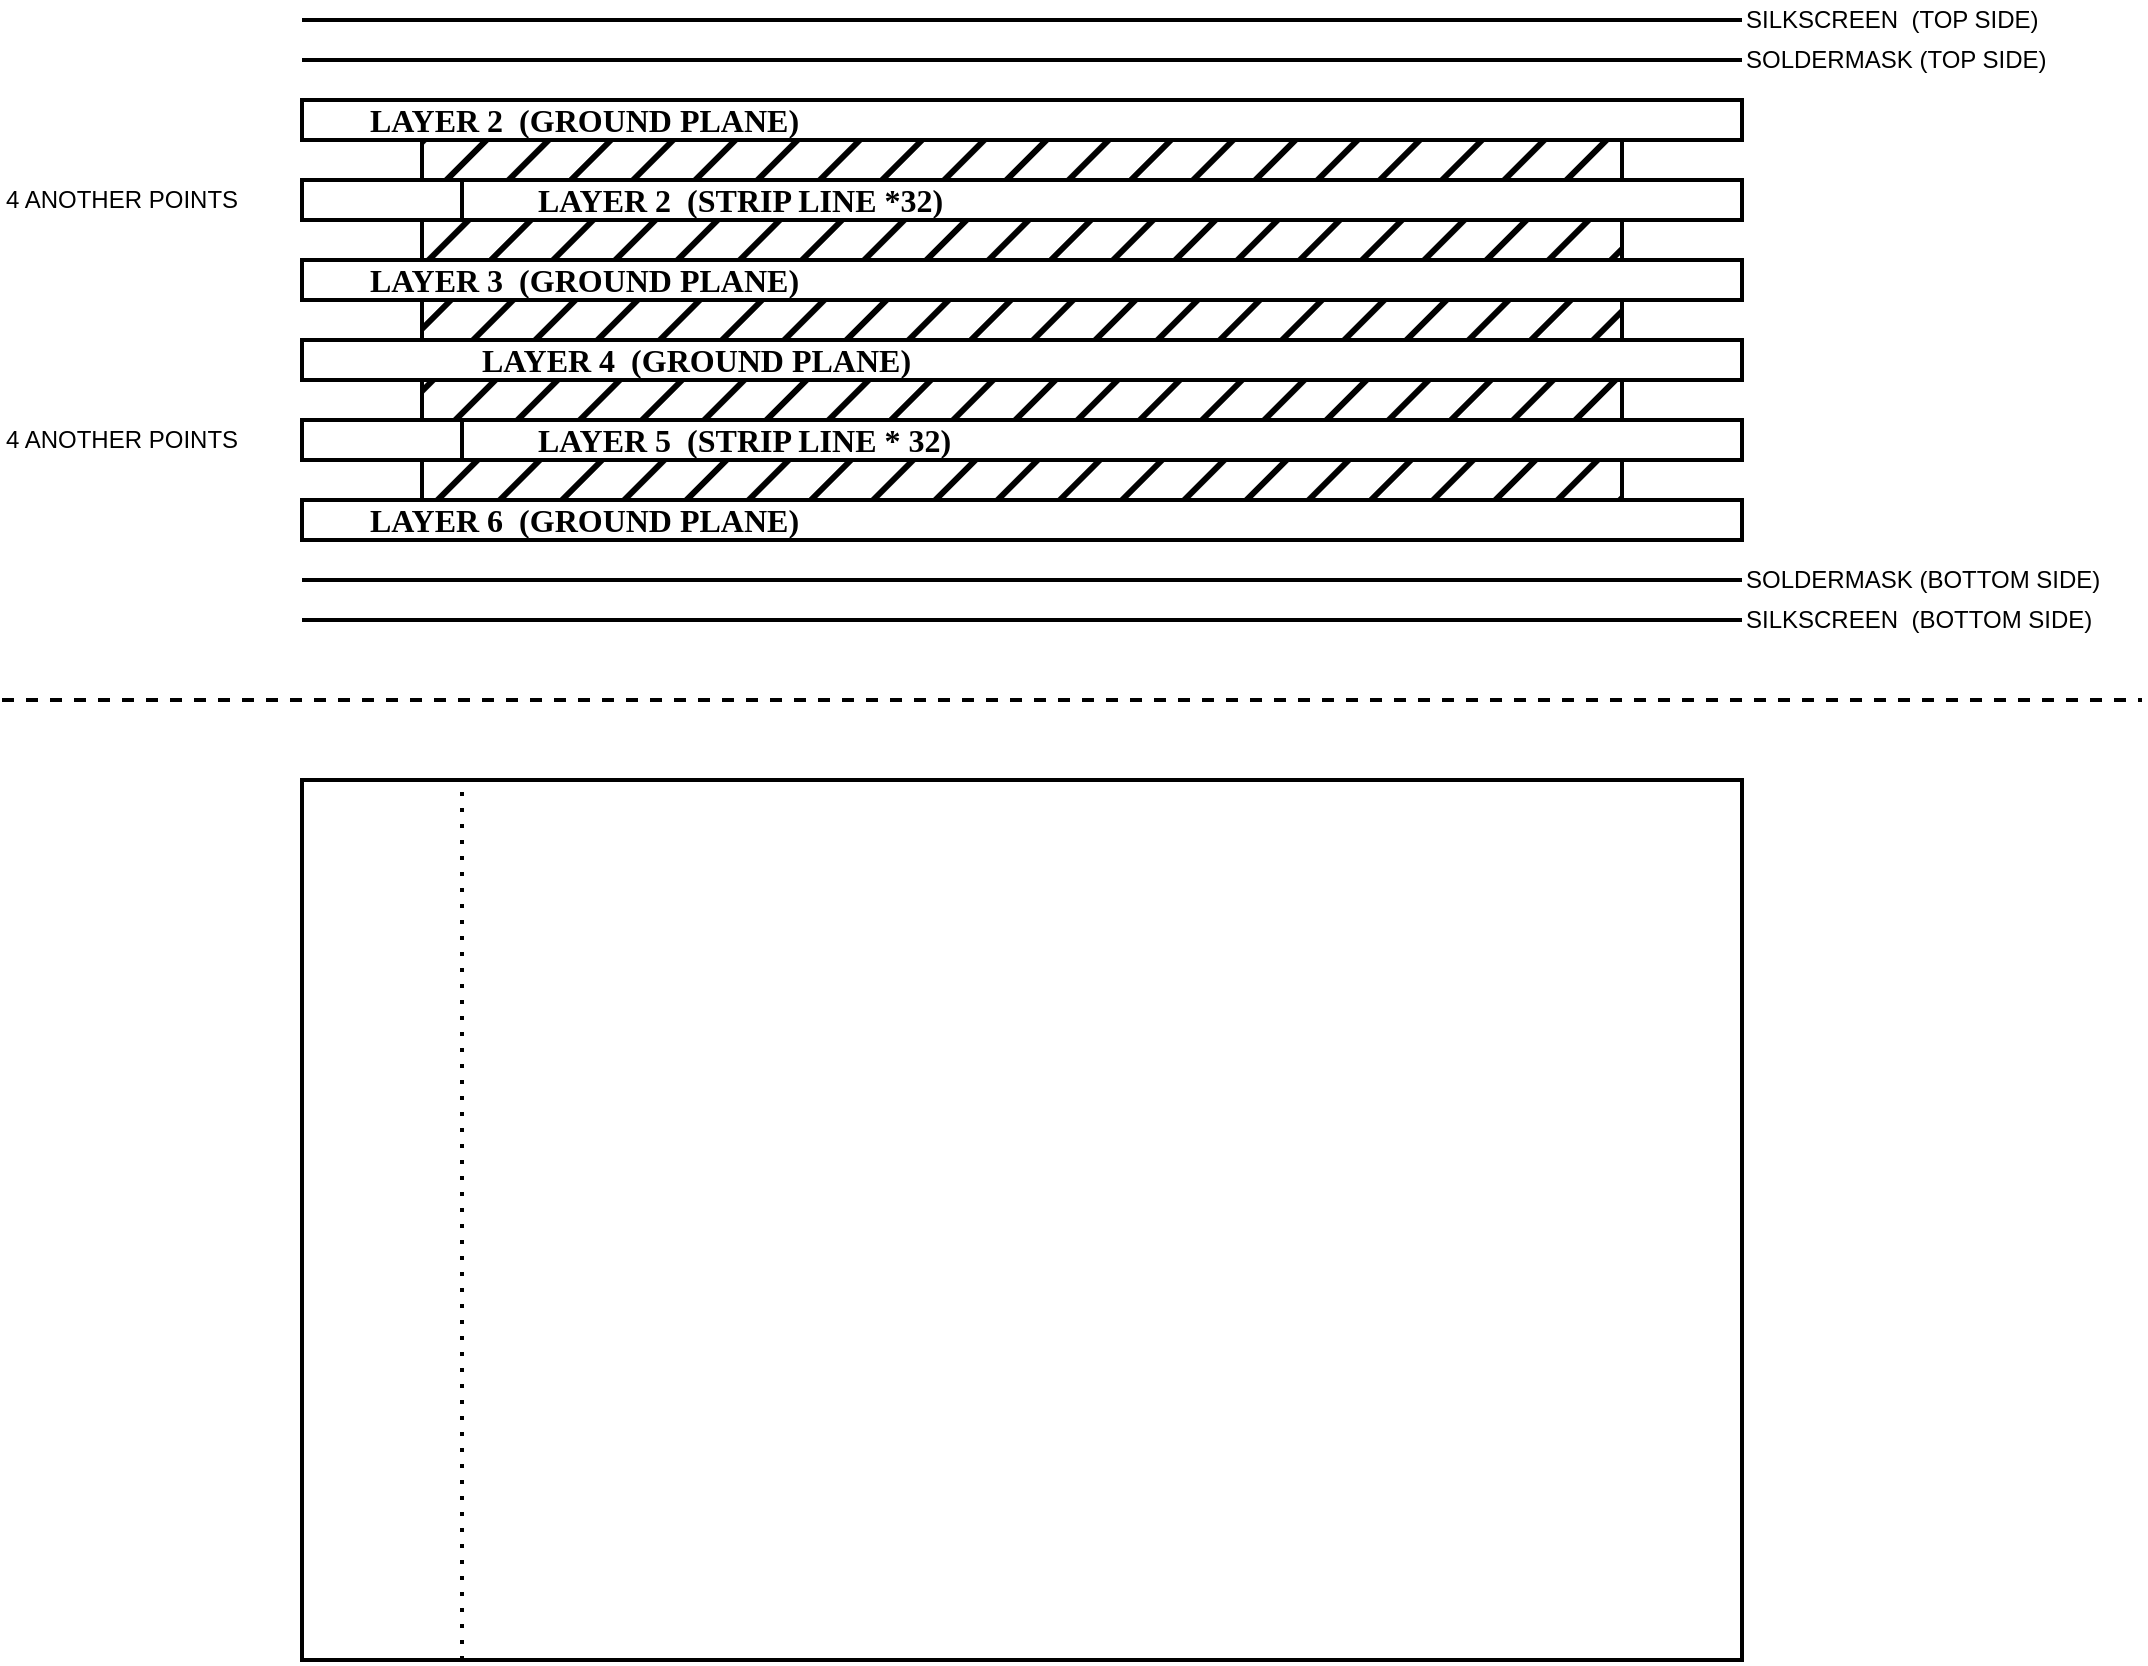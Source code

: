 <mxfile version="21.2.3" type="github" pages="2">
  <diagram id="hfBFnEk-BuPGL781visc" name="Page-1">
    <mxGraphModel dx="2049" dy="1091" grid="1" gridSize="10" guides="1" tooltips="1" connect="1" arrows="1" fold="1" page="1" pageScale="1" pageWidth="1100" pageHeight="850" math="0" shadow="0">
      <root>
        <mxCell id="0" />
        <mxCell id="1" parent="0" />
        <mxCell id="69sO3GvET_1MxON1sFDq-4" value="" style="endArrow=none;html=1;rounded=0;strokeWidth=2;fontFamily=Times New Roman;fontStyle=1;fontSize=16;" edge="1" parent="1">
          <mxGeometry width="50" height="50" relative="1" as="geometry">
            <mxPoint x="160" y="20" as="sourcePoint" />
            <mxPoint x="880" y="20" as="targetPoint" />
          </mxGeometry>
        </mxCell>
        <mxCell id="69sO3GvET_1MxON1sFDq-6" value="" style="endArrow=none;html=1;rounded=0;strokeWidth=2;fontFamily=Times New Roman;fontStyle=1;fontSize=16;" edge="1" parent="1">
          <mxGeometry width="50" height="50" relative="1" as="geometry">
            <mxPoint x="160" y="40" as="sourcePoint" />
            <mxPoint x="880" y="40" as="targetPoint" />
          </mxGeometry>
        </mxCell>
        <mxCell id="69sO3GvET_1MxON1sFDq-13" value="&lt;span style=&quot;font-size: 16px;&quot;&gt;	&lt;/span&gt;&lt;span style=&quot;font-size: 16px;&quot;&gt;	&lt;/span&gt;&lt;span style=&quot;font-size: 16px;&quot;&gt;	&lt;/span&gt;&lt;span style=&quot;font-size: 16px;&quot;&gt;	&lt;/span&gt;&lt;span style=&quot;font-size: 16px;&quot;&gt;	&lt;/span&gt;&lt;span style=&quot;font-size: 16px;&quot;&gt;	&lt;/span&gt;&lt;span style=&quot;font-size: 16px;&quot;&gt;	&lt;/span&gt;&lt;span style=&quot;white-space: pre; font-size: 16px;&quot;&gt;	&lt;/span&gt;&lt;span style=&quot;white-space: pre; font-size: 16px;&quot;&gt;	&lt;/span&gt;&lt;span style=&quot;white-space: pre; font-size: 16px;&quot;&gt;	&lt;/span&gt;&lt;span style=&quot;white-space: pre; font-size: 16px;&quot;&gt;	&lt;/span&gt;&lt;span style=&quot;white-space: pre; font-size: 16px;&quot;&gt;	&lt;span style=&quot;white-space: pre;&quot;&gt;	&lt;span style=&quot;white-space: pre;&quot;&gt;	&lt;/span&gt;&lt;span style=&quot;white-space: pre;&quot;&gt;	&lt;/span&gt;&lt;/span&gt;&lt;/span&gt;LAYER 2&lt;span style=&quot;white-space: pre; font-size: 16px;&quot;&gt;	&lt;/span&gt;&lt;span style=&quot;white-space: pre; font-size: 16px;&quot;&gt;	&lt;/span&gt;(GROUND PLANE)" style="rounded=0;whiteSpace=wrap;html=1;strokeWidth=2;align=left;fontFamily=Times New Roman;fontStyle=1;fontSize=16;" vertex="1" parent="1">
          <mxGeometry x="160" y="60" width="720" height="20" as="geometry" />
        </mxCell>
        <mxCell id="69sO3GvET_1MxON1sFDq-14" value="" style="rounded=0;whiteSpace=wrap;html=1;glass=0;shadow=0;fillStyle=hatch;strokeWidth=2;labelBackgroundColor=none;backgroundOutline=0;allowArrows=1;fillColor=#000000;fontFamily=Times New Roman;fontStyle=1;fontSize=16;" vertex="1" parent="1">
          <mxGeometry x="220" y="80" width="600" height="20" as="geometry" />
        </mxCell>
        <mxCell id="69sO3GvET_1MxON1sFDq-15" value="&lt;span style=&quot;white-space: pre; font-size: 16px;&quot;&gt;	&lt;/span&gt;&lt;span style=&quot;white-space: pre; font-size: 16px;&quot;&gt;	&lt;/span&gt;&lt;span style=&quot;white-space: pre; font-size: 16px;&quot;&gt;	&lt;/span&gt;&lt;span style=&quot;white-space: pre; font-size: 16px;&quot;&gt;	&lt;/span&gt;&lt;span style=&quot;white-space: pre; font-size: 16px;&quot;&gt;	&lt;/span&gt;&lt;span style=&quot;white-space: pre;&quot;&gt;&amp;nbsp;   &lt;/span&gt;LAYER 2&lt;span style=&quot;white-space: pre; font-size: 16px;&quot;&gt;	&lt;/span&gt;&lt;span style=&quot;white-space: pre; font-size: 16px;&quot;&gt;	&lt;/span&gt;(STRIP LINE *32)" style="rounded=0;whiteSpace=wrap;html=1;strokeWidth=2;align=left;fontFamily=Times New Roman;fontStyle=1;fontSize=16;fillColor=none;" vertex="1" parent="1">
          <mxGeometry x="240" y="100" width="640" height="20" as="geometry" />
        </mxCell>
        <mxCell id="69sO3GvET_1MxON1sFDq-17" value="&lt;span style=&quot;white-space: pre; font-size: 16px;&quot;&gt;	&lt;/span&gt;&lt;span style=&quot;white-space: pre; font-size: 16px;&quot;&gt;	&lt;/span&gt;&lt;span style=&quot;white-space: pre; font-size: 16px;&quot;&gt;	&lt;/span&gt;&lt;span style=&quot;white-space: pre; font-size: 16px;&quot;&gt;	&lt;/span&gt;&lt;span style=&quot;white-space: pre; font-size: 16px;&quot;&gt;	&lt;span style=&quot;white-space: pre;&quot;&gt;	&lt;span style=&quot;white-space: pre;&quot;&gt;	&lt;/span&gt;&lt;span style=&quot;white-space: pre;&quot;&gt;	&lt;/span&gt;&lt;/span&gt;&lt;/span&gt;LAYER 3&lt;span style=&quot;white-space: pre; font-size: 16px;&quot;&gt;	&lt;/span&gt;&lt;span style=&quot;white-space: pre; font-size: 16px;&quot;&gt;	&lt;/span&gt;(GROUND PLANE)" style="rounded=0;whiteSpace=wrap;html=1;strokeWidth=2;align=left;fontFamily=Times New Roman;fontStyle=1;fontSize=16;" vertex="1" parent="1">
          <mxGeometry x="160" y="140" width="720" height="20" as="geometry" />
        </mxCell>
        <mxCell id="69sO3GvET_1MxON1sFDq-19" value="&lt;blockquote style=&quot;margin: 0 0 0 40px; border: none; padding: 0px;&quot;&gt;&lt;span style=&quot;white-space: pre; font-size: 16px;&quot;&gt;	&lt;/span&gt;&lt;span style=&quot;white-space: pre; font-size: 16px;&quot;&gt;	&lt;/span&gt;&lt;span style=&quot;white-space: pre; font-size: 16px;&quot;&gt;	&lt;/span&gt;&lt;span style=&quot;white-space: pre; font-size: 16px;&quot;&gt;	&lt;/span&gt;&lt;span style=&quot;white-space: pre; font-size: 16px;&quot;&gt;	&lt;span style=&quot;white-space: pre;&quot;&gt;	&lt;/span&gt; &lt;/span&gt;&amp;nbsp; &amp;nbsp; &amp;nbsp;LAYER 4&lt;span style=&quot;white-space: pre; font-size: 16px;&quot;&gt;	&lt;/span&gt;&lt;span style=&quot;white-space: pre; font-size: 16px;&quot;&gt;	&lt;/span&gt;(GROUND PLANE)&lt;/blockquote&gt;" style="rounded=0;whiteSpace=wrap;html=1;strokeWidth=2;align=left;fontFamily=Times New Roman;fontStyle=1;fontSize=16;" vertex="1" parent="1">
          <mxGeometry x="160" y="180" width="720" height="20" as="geometry" />
        </mxCell>
        <mxCell id="69sO3GvET_1MxON1sFDq-21" value="&lt;span style=&quot;white-space: pre; font-size: 16px;&quot;&gt;	&lt;/span&gt;&lt;span style=&quot;white-space: pre; font-size: 16px;&quot;&gt;	&lt;/span&gt;&lt;span style=&quot;white-space: pre; font-size: 16px;&quot;&gt;	&lt;/span&gt;&lt;span style=&quot;white-space: pre; font-size: 16px;&quot;&gt;	&lt;/span&gt;&lt;span style=&quot;white-space: pre; font-size: 16px;&quot;&gt;	&lt;/span&gt;&lt;span style=&quot;white-space: pre;&quot;&gt;&amp;nbsp;   &lt;/span&gt;LAYER 5&lt;span style=&quot;white-space: pre; font-size: 16px;&quot;&gt;	&lt;/span&gt;&lt;span style=&quot;white-space: pre; font-size: 16px;&quot;&gt;	&lt;/span&gt;(STRIP LINE * 32)" style="rounded=0;whiteSpace=wrap;html=1;strokeWidth=2;align=left;fontFamily=Times New Roman;fontStyle=1;fontSize=16;fillColor=none;" vertex="1" parent="1">
          <mxGeometry x="240" y="220" width="640" height="20" as="geometry" />
        </mxCell>
        <mxCell id="69sO3GvET_1MxON1sFDq-23" value="&lt;span style=&quot;white-space: pre; font-size: 16px;&quot;&gt;	&lt;/span&gt;&lt;span style=&quot;white-space: pre; font-size: 16px;&quot;&gt;	&lt;/span&gt;&lt;span style=&quot;white-space: pre; font-size: 16px;&quot;&gt;	&lt;/span&gt;&lt;span style=&quot;white-space: pre; font-size: 16px;&quot;&gt;	&lt;/span&gt;&lt;span style=&quot;white-space: pre; font-size: 16px;&quot;&gt;	&lt;span style=&quot;white-space: pre;&quot;&gt;	&lt;span style=&quot;white-space: pre;&quot;&gt;	&lt;/span&gt;&lt;span style=&quot;white-space: pre;&quot;&gt;	&lt;/span&gt;&lt;/span&gt;&lt;/span&gt;LAYER 6&lt;span style=&quot;white-space: pre; font-size: 16px;&quot;&gt;	&lt;/span&gt;&lt;span style=&quot;white-space: pre; font-size: 16px;&quot;&gt;	&lt;/span&gt;(GROUND PLANE)" style="rounded=0;whiteSpace=wrap;html=1;strokeWidth=2;align=left;fontFamily=Times New Roman;fontStyle=1;fontSize=16;" vertex="1" parent="1">
          <mxGeometry x="160" y="260" width="720" height="20" as="geometry" />
        </mxCell>
        <mxCell id="69sO3GvET_1MxON1sFDq-25" value="" style="endArrow=none;html=1;rounded=0;strokeWidth=2;fontFamily=Times New Roman;fontStyle=1;fontSize=16;" edge="1" parent="1">
          <mxGeometry width="50" height="50" relative="1" as="geometry">
            <mxPoint x="160" y="300" as="sourcePoint" />
            <mxPoint x="880" y="300" as="targetPoint" />
          </mxGeometry>
        </mxCell>
        <mxCell id="69sO3GvET_1MxON1sFDq-26" value="" style="endArrow=none;html=1;rounded=0;strokeWidth=2;fontFamily=Times New Roman;fontStyle=1;fontSize=16;" edge="1" parent="1">
          <mxGeometry width="50" height="50" relative="1" as="geometry">
            <mxPoint x="160" y="320" as="sourcePoint" />
            <mxPoint x="880" y="320" as="targetPoint" />
          </mxGeometry>
        </mxCell>
        <mxCell id="69sO3GvET_1MxON1sFDq-27" value="" style="rounded=0;whiteSpace=wrap;html=1;glass=0;shadow=0;fillStyle=hatch;strokeWidth=2;fillColor=#000000;fontFamily=Times New Roman;fontStyle=1;fontSize=16;" vertex="1" parent="1">
          <mxGeometry x="220" y="120" width="600" height="20" as="geometry" />
        </mxCell>
        <mxCell id="69sO3GvET_1MxON1sFDq-28" value="" style="rounded=0;whiteSpace=wrap;html=1;glass=0;shadow=0;fillStyle=hatch;strokeWidth=2;fillColor=#000000;fontFamily=Times New Roman;fontStyle=1;fontSize=16;" vertex="1" parent="1">
          <mxGeometry x="220" y="160" width="600" height="20" as="geometry" />
        </mxCell>
        <mxCell id="69sO3GvET_1MxON1sFDq-29" value="" style="rounded=0;whiteSpace=wrap;html=1;glass=0;shadow=0;fillStyle=hatch;strokeWidth=2;fillColor=#000000;fontFamily=Times New Roman;fontStyle=1;fontSize=16;" vertex="1" parent="1">
          <mxGeometry x="220" y="240" width="600" height="20" as="geometry" />
        </mxCell>
        <mxCell id="69sO3GvET_1MxON1sFDq-30" value="" style="rounded=0;whiteSpace=wrap;html=1;glass=0;shadow=0;fillStyle=hatch;strokeWidth=2;fillColor=#000000;fontFamily=Times New Roman;fontStyle=1;fontSize=16;" vertex="1" parent="1">
          <mxGeometry x="220" y="200" width="600" height="20" as="geometry" />
        </mxCell>
        <mxCell id="69sO3GvET_1MxON1sFDq-34" value="" style="shape=image;html=1;verticalAlign=top;verticalLabelPosition=bottom;labelBackgroundColor=#ffffff;imageAspect=0;aspect=fixed;image=https://cdn1.iconfinder.com/data/icons/bootstrap-vol-2/16/dot-128.png;rounded=0;shadow=0;glass=0;sketch=1;jiggle=2;fillStyle=solid;curveFitting=1;strokeColor=default;strokeWidth=2;fontFamily=Helvetica;fontSize=12;fontColor=default;fillColor=default;" vertex="1" parent="1">
          <mxGeometry x="240" y="100" width="20" height="20" as="geometry" />
        </mxCell>
        <mxCell id="69sO3GvET_1MxON1sFDq-35" value="" style="shape=image;html=1;verticalAlign=top;verticalLabelPosition=bottom;labelBackgroundColor=#ffffff;imageAspect=0;aspect=fixed;image=https://cdn1.iconfinder.com/data/icons/bootstrap-vol-2/16/dot-128.png;rounded=0;shadow=0;glass=0;sketch=1;jiggle=2;fillStyle=solid;curveFitting=1;strokeColor=default;strokeWidth=2;fontFamily=Helvetica;fontSize=12;fontColor=default;fillColor=default;" vertex="1" parent="1">
          <mxGeometry x="260" y="100" width="20" height="20" as="geometry" />
        </mxCell>
        <mxCell id="69sO3GvET_1MxON1sFDq-36" value="" style="shape=image;html=1;verticalAlign=top;verticalLabelPosition=bottom;labelBackgroundColor=#ffffff;imageAspect=0;aspect=fixed;image=https://cdn1.iconfinder.com/data/icons/bootstrap-vol-2/16/dot-128.png;rounded=0;shadow=0;glass=0;sketch=1;jiggle=2;fillStyle=solid;curveFitting=1;strokeColor=default;strokeWidth=2;fontFamily=Helvetica;fontSize=12;fontColor=default;fillColor=default;" vertex="1" parent="1">
          <mxGeometry x="280" y="100" width="20" height="20" as="geometry" />
        </mxCell>
        <mxCell id="69sO3GvET_1MxON1sFDq-37" value="" style="shape=image;html=1;verticalAlign=top;verticalLabelPosition=bottom;labelBackgroundColor=#ffffff;imageAspect=0;aspect=fixed;image=https://cdn1.iconfinder.com/data/icons/bootstrap-vol-2/16/dot-128.png;rounded=0;shadow=0;glass=0;sketch=1;jiggle=2;fillStyle=solid;curveFitting=1;strokeColor=default;strokeWidth=2;fontFamily=Helvetica;fontSize=12;fontColor=default;fillColor=default;" vertex="1" parent="1">
          <mxGeometry x="300" y="100" width="20" height="20" as="geometry" />
        </mxCell>
        <mxCell id="69sO3GvET_1MxON1sFDq-38" value="" style="shape=image;html=1;verticalAlign=top;verticalLabelPosition=bottom;labelBackgroundColor=#ffffff;imageAspect=0;aspect=fixed;image=https://cdn1.iconfinder.com/data/icons/bootstrap-vol-2/16/dot-128.png;rounded=0;shadow=0;glass=0;sketch=1;jiggle=2;fillStyle=solid;curveFitting=1;strokeColor=default;strokeWidth=2;fontFamily=Helvetica;fontSize=12;fontColor=default;fillColor=default;" vertex="1" parent="1">
          <mxGeometry x="320" y="100" width="20" height="20" as="geometry" />
        </mxCell>
        <mxCell id="69sO3GvET_1MxON1sFDq-39" value="" style="shape=image;html=1;verticalAlign=top;verticalLabelPosition=bottom;labelBackgroundColor=#ffffff;imageAspect=0;aspect=fixed;image=https://cdn1.iconfinder.com/data/icons/bootstrap-vol-2/16/dot-128.png;rounded=0;shadow=0;glass=0;sketch=1;jiggle=2;fillStyle=solid;curveFitting=1;strokeColor=default;strokeWidth=2;fontFamily=Helvetica;fontSize=12;fontColor=default;fillColor=default;" vertex="1" parent="1">
          <mxGeometry x="340" y="100" width="20" height="20" as="geometry" />
        </mxCell>
        <mxCell id="69sO3GvET_1MxON1sFDq-40" value="" style="shape=image;html=1;verticalAlign=top;verticalLabelPosition=bottom;labelBackgroundColor=#ffffff;imageAspect=0;aspect=fixed;image=https://cdn1.iconfinder.com/data/icons/bootstrap-vol-2/16/dot-128.png;rounded=0;shadow=0;glass=0;sketch=1;jiggle=2;fillStyle=solid;curveFitting=1;strokeColor=default;strokeWidth=2;fontFamily=Helvetica;fontSize=12;fontColor=default;fillColor=default;" vertex="1" parent="1">
          <mxGeometry x="360" y="100" width="20" height="20" as="geometry" />
        </mxCell>
        <mxCell id="69sO3GvET_1MxON1sFDq-41" value="" style="shape=image;html=1;verticalAlign=top;verticalLabelPosition=bottom;labelBackgroundColor=#ffffff;imageAspect=0;aspect=fixed;image=https://cdn1.iconfinder.com/data/icons/bootstrap-vol-2/16/dot-128.png;rounded=0;shadow=0;glass=0;sketch=1;jiggle=2;fillStyle=solid;curveFitting=1;strokeColor=default;strokeWidth=2;fontFamily=Helvetica;fontSize=12;fontColor=default;fillColor=default;" vertex="1" parent="1">
          <mxGeometry x="380" y="100" width="20" height="20" as="geometry" />
        </mxCell>
        <mxCell id="69sO3GvET_1MxON1sFDq-42" value="" style="shape=image;html=1;verticalAlign=top;verticalLabelPosition=bottom;labelBackgroundColor=#ffffff;imageAspect=0;aspect=fixed;image=https://cdn1.iconfinder.com/data/icons/bootstrap-vol-2/16/dot-128.png;rounded=0;shadow=0;glass=0;sketch=1;jiggle=2;fillStyle=solid;curveFitting=1;strokeColor=default;strokeWidth=2;fontFamily=Helvetica;fontSize=12;fontColor=default;fillColor=default;" vertex="1" parent="1">
          <mxGeometry x="720" y="100" width="20" height="20" as="geometry" />
        </mxCell>
        <mxCell id="69sO3GvET_1MxON1sFDq-43" value="" style="shape=image;html=1;verticalAlign=top;verticalLabelPosition=bottom;labelBackgroundColor=#ffffff;imageAspect=0;aspect=fixed;image=https://cdn1.iconfinder.com/data/icons/bootstrap-vol-2/16/dot-128.png;rounded=0;shadow=0;glass=0;sketch=1;jiggle=2;fillStyle=solid;curveFitting=1;strokeColor=default;strokeWidth=2;fontFamily=Helvetica;fontSize=12;fontColor=default;fillColor=default;" vertex="1" parent="1">
          <mxGeometry x="740" y="100" width="20" height="20" as="geometry" />
        </mxCell>
        <mxCell id="69sO3GvET_1MxON1sFDq-44" value="" style="shape=image;html=1;verticalAlign=top;verticalLabelPosition=bottom;labelBackgroundColor=#ffffff;imageAspect=0;aspect=fixed;image=https://cdn1.iconfinder.com/data/icons/bootstrap-vol-2/16/dot-128.png;rounded=0;shadow=0;glass=0;sketch=1;jiggle=2;fillStyle=solid;curveFitting=1;strokeColor=default;strokeWidth=2;fontFamily=Helvetica;fontSize=12;fontColor=default;fillColor=default;" vertex="1" parent="1">
          <mxGeometry x="760" y="100" width="20" height="20" as="geometry" />
        </mxCell>
        <mxCell id="69sO3GvET_1MxON1sFDq-45" value="" style="shape=image;html=1;verticalAlign=top;verticalLabelPosition=bottom;labelBackgroundColor=#ffffff;imageAspect=0;aspect=fixed;image=https://cdn1.iconfinder.com/data/icons/bootstrap-vol-2/16/dot-128.png;rounded=0;shadow=0;glass=0;sketch=1;jiggle=2;fillStyle=solid;curveFitting=1;strokeColor=default;strokeWidth=2;fontFamily=Helvetica;fontSize=12;fontColor=default;fillColor=default;" vertex="1" parent="1">
          <mxGeometry x="780" y="100" width="20" height="20" as="geometry" />
        </mxCell>
        <mxCell id="69sO3GvET_1MxON1sFDq-46" value="" style="shape=image;html=1;verticalAlign=top;verticalLabelPosition=bottom;labelBackgroundColor=#ffffff;imageAspect=0;aspect=fixed;image=https://cdn1.iconfinder.com/data/icons/bootstrap-vol-2/16/dot-128.png;rounded=0;shadow=0;glass=0;sketch=1;jiggle=2;fillStyle=solid;curveFitting=1;strokeColor=default;strokeWidth=2;fontFamily=Helvetica;fontSize=12;fontColor=default;fillColor=default;" vertex="1" parent="1">
          <mxGeometry x="800" y="100" width="20" height="20" as="geometry" />
        </mxCell>
        <mxCell id="69sO3GvET_1MxON1sFDq-47" value="" style="shape=image;html=1;verticalAlign=top;verticalLabelPosition=bottom;labelBackgroundColor=#ffffff;imageAspect=0;aspect=fixed;image=https://cdn1.iconfinder.com/data/icons/bootstrap-vol-2/16/dot-128.png;rounded=0;shadow=0;glass=0;sketch=1;jiggle=2;fillStyle=solid;curveFitting=1;strokeColor=default;strokeWidth=2;fontFamily=Helvetica;fontSize=12;fontColor=default;fillColor=default;" vertex="1" parent="1">
          <mxGeometry x="820" y="100" width="20" height="20" as="geometry" />
        </mxCell>
        <mxCell id="69sO3GvET_1MxON1sFDq-48" value="" style="shape=image;html=1;verticalAlign=top;verticalLabelPosition=bottom;labelBackgroundColor=#ffffff;imageAspect=0;aspect=fixed;image=https://cdn1.iconfinder.com/data/icons/bootstrap-vol-2/16/dot-128.png;rounded=0;shadow=0;glass=0;sketch=1;jiggle=2;fillStyle=solid;curveFitting=1;strokeColor=default;strokeWidth=2;fontFamily=Helvetica;fontSize=12;fontColor=default;fillColor=default;" vertex="1" parent="1">
          <mxGeometry x="840" y="100" width="20" height="20" as="geometry" />
        </mxCell>
        <mxCell id="69sO3GvET_1MxON1sFDq-49" value="" style="shape=image;html=1;verticalAlign=top;verticalLabelPosition=bottom;labelBackgroundColor=#ffffff;imageAspect=0;aspect=fixed;image=https://cdn1.iconfinder.com/data/icons/bootstrap-vol-2/16/dot-128.png;rounded=0;shadow=0;glass=0;sketch=1;jiggle=2;fillStyle=solid;curveFitting=1;strokeColor=default;strokeWidth=2;fontFamily=Helvetica;fontSize=12;fontColor=default;fillColor=default;" vertex="1" parent="1">
          <mxGeometry x="860" y="100" width="20" height="20" as="geometry" />
        </mxCell>
        <mxCell id="69sO3GvET_1MxON1sFDq-50" value="" style="shape=image;html=1;verticalAlign=top;verticalLabelPosition=bottom;labelBackgroundColor=#ffffff;imageAspect=0;aspect=fixed;image=https://cdn1.iconfinder.com/data/icons/bootstrap-vol-2/16/dot-128.png;rounded=0;shadow=0;glass=0;sketch=1;jiggle=2;fillStyle=solid;curveFitting=1;strokeColor=default;strokeWidth=2;fontFamily=Helvetica;fontSize=12;fontColor=default;fillColor=default;" vertex="1" parent="1">
          <mxGeometry x="240" y="220" width="20" height="20" as="geometry" />
        </mxCell>
        <mxCell id="69sO3GvET_1MxON1sFDq-51" value="" style="shape=image;html=1;verticalAlign=top;verticalLabelPosition=bottom;labelBackgroundColor=#ffffff;imageAspect=0;aspect=fixed;image=https://cdn1.iconfinder.com/data/icons/bootstrap-vol-2/16/dot-128.png;rounded=0;shadow=0;glass=0;sketch=1;jiggle=2;fillStyle=solid;curveFitting=1;strokeColor=default;strokeWidth=2;fontFamily=Helvetica;fontSize=12;fontColor=default;fillColor=default;" vertex="1" parent="1">
          <mxGeometry x="260" y="220" width="20" height="20" as="geometry" />
        </mxCell>
        <mxCell id="69sO3GvET_1MxON1sFDq-52" value="" style="shape=image;html=1;verticalAlign=top;verticalLabelPosition=bottom;labelBackgroundColor=#ffffff;imageAspect=0;aspect=fixed;image=https://cdn1.iconfinder.com/data/icons/bootstrap-vol-2/16/dot-128.png;rounded=0;shadow=0;glass=0;sketch=1;jiggle=2;fillStyle=solid;curveFitting=1;strokeColor=default;strokeWidth=2;fontFamily=Helvetica;fontSize=12;fontColor=default;fillColor=default;" vertex="1" parent="1">
          <mxGeometry x="280" y="220" width="20" height="20" as="geometry" />
        </mxCell>
        <mxCell id="69sO3GvET_1MxON1sFDq-53" value="" style="shape=image;html=1;verticalAlign=top;verticalLabelPosition=bottom;labelBackgroundColor=#ffffff;imageAspect=0;aspect=fixed;image=https://cdn1.iconfinder.com/data/icons/bootstrap-vol-2/16/dot-128.png;rounded=0;shadow=0;glass=0;sketch=1;jiggle=2;fillStyle=solid;curveFitting=1;strokeColor=default;strokeWidth=2;fontFamily=Helvetica;fontSize=12;fontColor=default;fillColor=default;" vertex="1" parent="1">
          <mxGeometry x="300" y="220" width="20" height="20" as="geometry" />
        </mxCell>
        <mxCell id="69sO3GvET_1MxON1sFDq-54" value="" style="shape=image;html=1;verticalAlign=top;verticalLabelPosition=bottom;labelBackgroundColor=#ffffff;imageAspect=0;aspect=fixed;image=https://cdn1.iconfinder.com/data/icons/bootstrap-vol-2/16/dot-128.png;rounded=0;shadow=0;glass=0;sketch=1;jiggle=2;fillStyle=solid;curveFitting=1;strokeColor=default;strokeWidth=2;fontFamily=Helvetica;fontSize=12;fontColor=default;fillColor=default;" vertex="1" parent="1">
          <mxGeometry x="320" y="220" width="20" height="20" as="geometry" />
        </mxCell>
        <mxCell id="69sO3GvET_1MxON1sFDq-55" value="" style="shape=image;html=1;verticalAlign=top;verticalLabelPosition=bottom;labelBackgroundColor=#ffffff;imageAspect=0;aspect=fixed;image=https://cdn1.iconfinder.com/data/icons/bootstrap-vol-2/16/dot-128.png;rounded=0;shadow=0;glass=0;sketch=1;jiggle=2;fillStyle=solid;curveFitting=1;strokeColor=default;strokeWidth=2;fontFamily=Helvetica;fontSize=12;fontColor=default;fillColor=default;" vertex="1" parent="1">
          <mxGeometry x="340" y="220" width="20" height="20" as="geometry" />
        </mxCell>
        <mxCell id="69sO3GvET_1MxON1sFDq-56" value="" style="shape=image;html=1;verticalAlign=top;verticalLabelPosition=bottom;labelBackgroundColor=#ffffff;imageAspect=0;aspect=fixed;image=https://cdn1.iconfinder.com/data/icons/bootstrap-vol-2/16/dot-128.png;rounded=0;shadow=0;glass=0;sketch=1;jiggle=2;fillStyle=solid;curveFitting=1;strokeColor=default;strokeWidth=2;fontFamily=Helvetica;fontSize=12;fontColor=default;fillColor=default;" vertex="1" parent="1">
          <mxGeometry x="360" y="220" width="20" height="20" as="geometry" />
        </mxCell>
        <mxCell id="69sO3GvET_1MxON1sFDq-57" value="" style="shape=image;html=1;verticalAlign=top;verticalLabelPosition=bottom;labelBackgroundColor=#ffffff;imageAspect=0;aspect=fixed;image=https://cdn1.iconfinder.com/data/icons/bootstrap-vol-2/16/dot-128.png;rounded=0;shadow=0;glass=0;sketch=1;jiggle=2;fillStyle=solid;curveFitting=1;strokeColor=default;strokeWidth=2;fontFamily=Helvetica;fontSize=12;fontColor=default;fillColor=default;" vertex="1" parent="1">
          <mxGeometry x="380" y="220" width="20" height="20" as="geometry" />
        </mxCell>
        <mxCell id="69sO3GvET_1MxON1sFDq-58" value="" style="shape=image;html=1;verticalAlign=top;verticalLabelPosition=bottom;labelBackgroundColor=#ffffff;imageAspect=0;aspect=fixed;image=https://cdn1.iconfinder.com/data/icons/bootstrap-vol-2/16/dot-128.png;rounded=0;shadow=0;glass=0;sketch=1;jiggle=2;fillStyle=solid;curveFitting=1;strokeColor=default;strokeWidth=2;fontFamily=Helvetica;fontSize=12;fontColor=default;fillColor=default;" vertex="1" parent="1">
          <mxGeometry x="720" y="220" width="20" height="20" as="geometry" />
        </mxCell>
        <mxCell id="69sO3GvET_1MxON1sFDq-59" value="" style="shape=image;html=1;verticalAlign=top;verticalLabelPosition=bottom;labelBackgroundColor=#ffffff;imageAspect=0;aspect=fixed;image=https://cdn1.iconfinder.com/data/icons/bootstrap-vol-2/16/dot-128.png;rounded=0;shadow=0;glass=0;sketch=1;jiggle=2;fillStyle=solid;curveFitting=1;strokeColor=default;strokeWidth=2;fontFamily=Helvetica;fontSize=12;fontColor=default;fillColor=default;" vertex="1" parent="1">
          <mxGeometry x="740" y="220" width="20" height="20" as="geometry" />
        </mxCell>
        <mxCell id="69sO3GvET_1MxON1sFDq-60" value="" style="shape=image;html=1;verticalAlign=top;verticalLabelPosition=bottom;labelBackgroundColor=#ffffff;imageAspect=0;aspect=fixed;image=https://cdn1.iconfinder.com/data/icons/bootstrap-vol-2/16/dot-128.png;rounded=0;shadow=0;glass=0;sketch=1;jiggle=2;fillStyle=solid;curveFitting=1;strokeColor=default;strokeWidth=2;fontFamily=Helvetica;fontSize=12;fontColor=default;fillColor=default;" vertex="1" parent="1">
          <mxGeometry x="760" y="220" width="20" height="20" as="geometry" />
        </mxCell>
        <mxCell id="69sO3GvET_1MxON1sFDq-61" value="" style="shape=image;html=1;verticalAlign=top;verticalLabelPosition=bottom;labelBackgroundColor=#ffffff;imageAspect=0;aspect=fixed;image=https://cdn1.iconfinder.com/data/icons/bootstrap-vol-2/16/dot-128.png;rounded=0;shadow=0;glass=0;sketch=1;jiggle=2;fillStyle=solid;curveFitting=1;strokeColor=default;strokeWidth=2;fontFamily=Helvetica;fontSize=12;fontColor=default;fillColor=default;" vertex="1" parent="1">
          <mxGeometry x="780" y="220" width="20" height="20" as="geometry" />
        </mxCell>
        <mxCell id="69sO3GvET_1MxON1sFDq-62" value="" style="shape=image;html=1;verticalAlign=top;verticalLabelPosition=bottom;labelBackgroundColor=#ffffff;imageAspect=0;aspect=fixed;image=https://cdn1.iconfinder.com/data/icons/bootstrap-vol-2/16/dot-128.png;rounded=0;shadow=0;glass=0;sketch=1;jiggle=2;fillStyle=solid;curveFitting=1;strokeColor=default;strokeWidth=2;fontFamily=Helvetica;fontSize=12;fontColor=default;fillColor=default;" vertex="1" parent="1">
          <mxGeometry x="800" y="220" width="20" height="20" as="geometry" />
        </mxCell>
        <mxCell id="69sO3GvET_1MxON1sFDq-63" value="" style="shape=image;html=1;verticalAlign=top;verticalLabelPosition=bottom;labelBackgroundColor=#ffffff;imageAspect=0;aspect=fixed;image=https://cdn1.iconfinder.com/data/icons/bootstrap-vol-2/16/dot-128.png;rounded=0;shadow=0;glass=0;sketch=1;jiggle=2;fillStyle=solid;curveFitting=1;strokeColor=default;strokeWidth=2;fontFamily=Helvetica;fontSize=12;fontColor=default;fillColor=default;" vertex="1" parent="1">
          <mxGeometry x="820" y="220" width="20" height="20" as="geometry" />
        </mxCell>
        <mxCell id="69sO3GvET_1MxON1sFDq-64" value="" style="shape=image;html=1;verticalAlign=top;verticalLabelPosition=bottom;labelBackgroundColor=#ffffff;imageAspect=0;aspect=fixed;image=https://cdn1.iconfinder.com/data/icons/bootstrap-vol-2/16/dot-128.png;rounded=0;shadow=0;glass=0;sketch=1;jiggle=2;fillStyle=solid;curveFitting=1;strokeColor=default;strokeWidth=2;fontFamily=Helvetica;fontSize=12;fontColor=default;fillColor=default;" vertex="1" parent="1">
          <mxGeometry x="840" y="220" width="20" height="20" as="geometry" />
        </mxCell>
        <mxCell id="69sO3GvET_1MxON1sFDq-65" value="" style="shape=image;html=1;verticalAlign=top;verticalLabelPosition=bottom;labelBackgroundColor=#ffffff;imageAspect=0;aspect=fixed;image=https://cdn1.iconfinder.com/data/icons/bootstrap-vol-2/16/dot-128.png;rounded=0;shadow=0;glass=0;sketch=1;jiggle=2;fillStyle=solid;curveFitting=1;strokeColor=default;strokeWidth=2;fontFamily=Helvetica;fontSize=12;fontColor=default;fillColor=default;" vertex="1" parent="1">
          <mxGeometry x="860" y="220" width="20" height="20" as="geometry" />
        </mxCell>
        <mxCell id="69sO3GvET_1MxON1sFDq-67" value="SILKSCREEN&lt;span style=&quot;white-space: pre;&quot;&gt;	&lt;/span&gt;&lt;span style=&quot;white-space: pre;&quot;&gt;	&lt;/span&gt;(TOP SIDE)" style="text;html=1;strokeColor=none;fillColor=none;align=left;verticalAlign=middle;whiteSpace=wrap;rounded=0;fontSize=12;fontFamily=Helvetica;fontColor=default;" vertex="1" parent="1">
          <mxGeometry x="880" y="10" width="200" height="20" as="geometry" />
        </mxCell>
        <mxCell id="69sO3GvET_1MxON1sFDq-68" value="SOLDERMASK&lt;span style=&quot;white-space: pre;&quot;&gt;	&lt;/span&gt;(TOP SIDE)" style="text;html=1;strokeColor=none;fillColor=none;align=left;verticalAlign=middle;whiteSpace=wrap;rounded=0;fontSize=12;fontFamily=Helvetica;fontColor=default;" vertex="1" parent="1">
          <mxGeometry x="880" y="30" width="200" height="20" as="geometry" />
        </mxCell>
        <mxCell id="69sO3GvET_1MxON1sFDq-69" value="SILKSCREEN&lt;span style=&quot;white-space: pre;&quot;&gt;	&lt;/span&gt;&lt;span style=&quot;white-space: pre;&quot;&gt;	&lt;/span&gt;(BOTTOM SIDE)" style="text;html=1;strokeColor=none;fillColor=none;align=left;verticalAlign=middle;whiteSpace=wrap;rounded=0;fontSize=12;fontFamily=Helvetica;fontColor=default;" vertex="1" parent="1">
          <mxGeometry x="880" y="310" width="200" height="20" as="geometry" />
        </mxCell>
        <mxCell id="69sO3GvET_1MxON1sFDq-70" value="SOLDERMASK&lt;span style=&quot;white-space: pre;&quot;&gt;	&lt;/span&gt;(BOTTOM SIDE)" style="text;html=1;strokeColor=none;fillColor=none;align=left;verticalAlign=middle;whiteSpace=wrap;rounded=0;fontSize=12;fontFamily=Helvetica;fontColor=default;" vertex="1" parent="1">
          <mxGeometry x="880" y="290" width="200" height="20" as="geometry" />
        </mxCell>
        <mxCell id="69sO3GvET_1MxON1sFDq-72" value="" style="rounded=0;whiteSpace=wrap;html=1;strokeWidth=2;align=left;fontFamily=Times New Roman;fontStyle=1;fontSize=16;" vertex="1" parent="1">
          <mxGeometry x="160" y="220" width="80" height="20" as="geometry" />
        </mxCell>
        <mxCell id="69sO3GvET_1MxON1sFDq-74" value="" style="shape=image;html=1;verticalAlign=top;verticalLabelPosition=bottom;labelBackgroundColor=#ffffff;imageAspect=0;aspect=fixed;image=https://cdn1.iconfinder.com/data/icons/bootstrap-vol-2/16/dot-128.png;rounded=0;shadow=0;glass=0;sketch=1;jiggle=2;fillStyle=solid;curveFitting=1;strokeColor=default;strokeWidth=2;fontFamily=Helvetica;fontSize=12;fontColor=default;fillColor=default;" vertex="1" parent="1">
          <mxGeometry x="160" y="220" width="20" height="20" as="geometry" />
        </mxCell>
        <mxCell id="69sO3GvET_1MxON1sFDq-75" value="" style="shape=image;html=1;verticalAlign=top;verticalLabelPosition=bottom;labelBackgroundColor=#ffffff;imageAspect=0;aspect=fixed;image=https://cdn1.iconfinder.com/data/icons/bootstrap-vol-2/16/dot-128.png;rounded=0;shadow=0;glass=0;sketch=1;jiggle=2;fillStyle=solid;curveFitting=1;strokeColor=default;strokeWidth=2;fontFamily=Helvetica;fontSize=12;fontColor=default;fillColor=default;" vertex="1" parent="1">
          <mxGeometry x="180" y="220" width="20" height="20" as="geometry" />
        </mxCell>
        <mxCell id="69sO3GvET_1MxON1sFDq-76" value="" style="shape=image;html=1;verticalAlign=top;verticalLabelPosition=bottom;labelBackgroundColor=#ffffff;imageAspect=0;aspect=fixed;image=https://cdn1.iconfinder.com/data/icons/bootstrap-vol-2/16/dot-128.png;rounded=0;shadow=0;glass=0;sketch=1;jiggle=2;fillStyle=solid;curveFitting=1;strokeColor=default;strokeWidth=2;fontFamily=Helvetica;fontSize=12;fontColor=default;fillColor=default;" vertex="1" parent="1">
          <mxGeometry x="200" y="220" width="20" height="20" as="geometry" />
        </mxCell>
        <mxCell id="69sO3GvET_1MxON1sFDq-77" value="" style="shape=image;html=1;verticalAlign=top;verticalLabelPosition=bottom;labelBackgroundColor=#ffffff;imageAspect=0;aspect=fixed;image=https://cdn1.iconfinder.com/data/icons/bootstrap-vol-2/16/dot-128.png;rounded=0;shadow=0;glass=0;sketch=1;jiggle=2;fillStyle=solid;curveFitting=1;strokeColor=default;strokeWidth=2;fontFamily=Helvetica;fontSize=12;fontColor=default;fillColor=default;" vertex="1" parent="1">
          <mxGeometry x="220" y="220" width="20" height="20" as="geometry" />
        </mxCell>
        <mxCell id="69sO3GvET_1MxON1sFDq-83" value="" style="rounded=0;whiteSpace=wrap;html=1;strokeWidth=2;align=left;fontFamily=Times New Roman;fontStyle=1;fontSize=16;" vertex="1" parent="1">
          <mxGeometry x="160" y="100" width="80" height="20" as="geometry" />
        </mxCell>
        <mxCell id="69sO3GvET_1MxON1sFDq-84" value="" style="shape=image;html=1;verticalAlign=top;verticalLabelPosition=bottom;labelBackgroundColor=#ffffff;imageAspect=0;aspect=fixed;image=https://cdn1.iconfinder.com/data/icons/bootstrap-vol-2/16/dot-128.png;rounded=0;shadow=0;glass=0;sketch=1;jiggle=2;fillStyle=solid;curveFitting=1;strokeColor=default;strokeWidth=2;fontFamily=Helvetica;fontSize=12;fontColor=default;fillColor=default;" vertex="1" parent="1">
          <mxGeometry x="160" y="100" width="20" height="20" as="geometry" />
        </mxCell>
        <mxCell id="69sO3GvET_1MxON1sFDq-85" value="" style="shape=image;html=1;verticalAlign=top;verticalLabelPosition=bottom;labelBackgroundColor=#ffffff;imageAspect=0;aspect=fixed;image=https://cdn1.iconfinder.com/data/icons/bootstrap-vol-2/16/dot-128.png;rounded=0;shadow=0;glass=0;sketch=1;jiggle=2;fillStyle=solid;curveFitting=1;strokeColor=default;strokeWidth=2;fontFamily=Helvetica;fontSize=12;fontColor=default;fillColor=default;" vertex="1" parent="1">
          <mxGeometry x="180" y="100" width="20" height="20" as="geometry" />
        </mxCell>
        <mxCell id="69sO3GvET_1MxON1sFDq-86" value="" style="shape=image;html=1;verticalAlign=top;verticalLabelPosition=bottom;labelBackgroundColor=#ffffff;imageAspect=0;aspect=fixed;image=https://cdn1.iconfinder.com/data/icons/bootstrap-vol-2/16/dot-128.png;rounded=0;shadow=0;glass=0;sketch=1;jiggle=2;fillStyle=solid;curveFitting=1;strokeColor=default;strokeWidth=2;fontFamily=Helvetica;fontSize=12;fontColor=default;fillColor=default;" vertex="1" parent="1">
          <mxGeometry x="200" y="100" width="20" height="20" as="geometry" />
        </mxCell>
        <mxCell id="69sO3GvET_1MxON1sFDq-87" value="" style="shape=image;html=1;verticalAlign=top;verticalLabelPosition=bottom;labelBackgroundColor=#ffffff;imageAspect=0;aspect=fixed;image=https://cdn1.iconfinder.com/data/icons/bootstrap-vol-2/16/dot-128.png;rounded=0;shadow=0;glass=0;sketch=1;jiggle=2;fillStyle=solid;curveFitting=1;strokeColor=default;strokeWidth=2;fontFamily=Helvetica;fontSize=12;fontColor=default;fillColor=default;" vertex="1" parent="1">
          <mxGeometry x="220" y="100" width="20" height="20" as="geometry" />
        </mxCell>
        <mxCell id="69sO3GvET_1MxON1sFDq-88" value="4 ANOTHER POINTS" style="text;html=1;strokeColor=none;fillColor=none;align=left;verticalAlign=middle;whiteSpace=wrap;rounded=0;fontSize=12;fontFamily=Helvetica;fontColor=default;" vertex="1" parent="1">
          <mxGeometry x="10" y="100" width="150" height="20" as="geometry" />
        </mxCell>
        <mxCell id="69sO3GvET_1MxON1sFDq-89" value="4 ANOTHER POINTS" style="text;html=1;strokeColor=none;fillColor=none;align=left;verticalAlign=middle;whiteSpace=wrap;rounded=0;fontSize=12;fontFamily=Helvetica;fontColor=default;" vertex="1" parent="1">
          <mxGeometry x="10" y="220" width="150" height="20" as="geometry" />
        </mxCell>
        <mxCell id="69sO3GvET_1MxON1sFDq-91" value="" style="endArrow=none;html=1;rounded=0;fontFamily=Helvetica;fontSize=12;fontColor=default;dashed=1;strokeWidth=2;" edge="1" parent="1">
          <mxGeometry width="50" height="50" relative="1" as="geometry">
            <mxPoint x="10" y="360" as="sourcePoint" />
            <mxPoint x="1080" y="360" as="targetPoint" />
          </mxGeometry>
        </mxCell>
        <mxCell id="69sO3GvET_1MxON1sFDq-92" value="" style="rounded=0;whiteSpace=wrap;html=1;shadow=0;glass=0;labelBackgroundColor=none;fillStyle=solid;strokeColor=default;strokeWidth=2;fontFamily=Helvetica;fontSize=12;fontColor=default;fillColor=none;" vertex="1" parent="1">
          <mxGeometry x="160" y="400" width="720" height="440" as="geometry" />
        </mxCell>
        <mxCell id="69sO3GvET_1MxON1sFDq-94" value="" style="endArrow=none;dashed=1;html=1;dashPattern=1 3;strokeWidth=2;rounded=0;fontFamily=Helvetica;fontSize=12;fontColor=default;" edge="1" parent="1">
          <mxGeometry width="50" height="50" relative="1" as="geometry">
            <mxPoint x="240" y="840" as="sourcePoint" />
            <mxPoint x="240" y="400" as="targetPoint" />
          </mxGeometry>
        </mxCell>
        <mxCell id="69sO3GvET_1MxON1sFDq-109" value="" style="shape=image;html=1;verticalAlign=top;verticalLabelPosition=bottom;labelBackgroundColor=#ffffff;imageAspect=0;aspect=fixed;image=https://cdn0.iconfinder.com/data/icons/octicons/1024/primitive-dot-128.png;rounded=0;shadow=0;glass=0;sketch=1;jiggle=2;fillStyle=solid;curveFitting=1;strokeColor=default;strokeWidth=2;fontFamily=Helvetica;fontSize=12;fontColor=default;fillColor=default;" vertex="1" parent="1">
          <mxGeometry x="240" y="760" width="20" height="20" as="geometry" />
        </mxCell>
        <mxCell id="69sO3GvET_1MxON1sFDq-110" value="" style="shape=image;html=1;verticalAlign=top;verticalLabelPosition=bottom;labelBackgroundColor=#ffffff;imageAspect=0;aspect=fixed;image=https://cdn0.iconfinder.com/data/icons/octicons/1024/primitive-dot-128.png;rounded=0;shadow=0;glass=0;fillStyle=solid;strokeColor=default;strokeWidth=2;fontFamily=Helvetica;fontSize=12;fontColor=default;fillColor=default;sketch=1;curveFitting=1;jiggle=2;connectable=1;allowArrows=1;rotatable=1;cloneable=1;deletable=1;resizable=1;movable=1;" vertex="1" parent="1">
          <mxGeometry x="240" y="800" width="20" height="20" as="geometry" />
        </mxCell>
        <mxCell id="69sO3GvET_1MxON1sFDq-111" value="" style="shape=image;html=1;verticalAlign=top;verticalLabelPosition=bottom;labelBackgroundColor=#ffffff;imageAspect=0;aspect=fixed;image=https://cdn0.iconfinder.com/data/icons/octicons/1024/primitive-dot-128.png;rounded=0;shadow=0;glass=0;sketch=1;jiggle=2;fillStyle=solid;curveFitting=1;strokeColor=default;strokeWidth=2;fontFamily=Helvetica;fontSize=12;fontColor=default;fillColor=default;" vertex="1" parent="1">
          <mxGeometry x="220" y="760" width="20" height="20" as="geometry" />
        </mxCell>
        <mxCell id="69sO3GvET_1MxON1sFDq-112" value="" style="shape=image;html=1;verticalAlign=top;verticalLabelPosition=bottom;labelBackgroundColor=#ffffff;imageAspect=0;aspect=fixed;image=https://cdn0.iconfinder.com/data/icons/octicons/1024/primitive-dot-128.png;rounded=0;shadow=0;glass=0;fillStyle=solid;strokeColor=default;strokeWidth=2;fontFamily=Helvetica;fontSize=12;fontColor=default;fillColor=default;sketch=1;curveFitting=1;jiggle=2;connectable=1;allowArrows=1;rotatable=1;cloneable=1;deletable=1;resizable=1;movable=1;" vertex="1" parent="1">
          <mxGeometry x="220" y="800" width="20" height="20" as="geometry" />
        </mxCell>
        <mxCell id="69sO3GvET_1MxON1sFDq-113" value="" style="shape=image;html=1;verticalAlign=top;verticalLabelPosition=bottom;labelBackgroundColor=#ffffff;imageAspect=0;aspect=fixed;image=https://cdn0.iconfinder.com/data/icons/octicons/1024/primitive-dot-128.png;rounded=0;shadow=0;glass=0;sketch=1;jiggle=2;fillStyle=solid;curveFitting=1;strokeColor=default;strokeWidth=2;fontFamily=Helvetica;fontSize=12;fontColor=default;fillColor=default;" vertex="1" parent="1">
          <mxGeometry x="200" y="760" width="20" height="20" as="geometry" />
        </mxCell>
        <mxCell id="69sO3GvET_1MxON1sFDq-114" value="" style="shape=image;html=1;verticalAlign=top;verticalLabelPosition=bottom;labelBackgroundColor=#ffffff;imageAspect=0;aspect=fixed;image=https://cdn0.iconfinder.com/data/icons/octicons/1024/primitive-dot-128.png;rounded=0;shadow=0;glass=0;fillStyle=solid;strokeColor=default;strokeWidth=2;fontFamily=Helvetica;fontSize=12;fontColor=default;fillColor=default;sketch=1;curveFitting=1;jiggle=2;connectable=1;allowArrows=1;rotatable=1;cloneable=1;deletable=1;resizable=1;movable=1;" vertex="1" parent="1">
          <mxGeometry x="200" y="800" width="20" height="20" as="geometry" />
        </mxCell>
        <mxCell id="69sO3GvET_1MxON1sFDq-115" value="" style="shape=image;html=1;verticalAlign=top;verticalLabelPosition=bottom;labelBackgroundColor=#ffffff;imageAspect=0;aspect=fixed;image=https://cdn0.iconfinder.com/data/icons/octicons/1024/primitive-dot-128.png;rounded=0;shadow=0;glass=0;sketch=1;jiggle=2;fillStyle=solid;curveFitting=1;strokeColor=default;strokeWidth=2;fontFamily=Helvetica;fontSize=12;fontColor=default;fillColor=default;" vertex="1" parent="1">
          <mxGeometry x="180" y="760" width="20" height="20" as="geometry" />
        </mxCell>
        <mxCell id="69sO3GvET_1MxON1sFDq-116" value="" style="shape=image;html=1;verticalAlign=top;verticalLabelPosition=bottom;labelBackgroundColor=#ffffff;imageAspect=0;aspect=fixed;image=https://cdn0.iconfinder.com/data/icons/octicons/1024/primitive-dot-128.png;rounded=0;shadow=0;glass=0;fillStyle=solid;strokeColor=default;strokeWidth=2;fontFamily=Helvetica;fontSize=12;fontColor=default;fillColor=default;sketch=1;curveFitting=1;jiggle=2;connectable=1;allowArrows=1;rotatable=1;cloneable=1;deletable=1;resizable=1;movable=1;" vertex="1" parent="1">
          <mxGeometry x="180" y="800" width="20" height="20" as="geometry" />
        </mxCell>
        <mxCell id="69sO3GvET_1MxON1sFDq-117" value="" style="shape=image;html=1;verticalAlign=top;verticalLabelPosition=bottom;labelBackgroundColor=#ffffff;imageAspect=0;aspect=fixed;image=https://cdn0.iconfinder.com/data/icons/octicons/1024/primitive-dot-128.png;rounded=0;shadow=0;glass=0;sketch=1;jiggle=2;fillStyle=solid;curveFitting=1;strokeColor=default;strokeWidth=2;fontFamily=Helvetica;fontSize=12;fontColor=default;fillColor=default;" vertex="1" parent="1">
          <mxGeometry x="160" y="760" width="20" height="20" as="geometry" />
        </mxCell>
        <mxCell id="69sO3GvET_1MxON1sFDq-118" value="" style="shape=image;html=1;verticalAlign=top;verticalLabelPosition=bottom;labelBackgroundColor=#ffffff;imageAspect=0;aspect=fixed;image=https://cdn0.iconfinder.com/data/icons/octicons/1024/primitive-dot-128.png;rounded=0;shadow=0;glass=0;fillStyle=solid;strokeColor=default;strokeWidth=2;fontFamily=Helvetica;fontSize=12;fontColor=default;fillColor=default;sketch=1;curveFitting=1;jiggle=2;connectable=1;allowArrows=1;rotatable=1;cloneable=1;deletable=1;resizable=1;movable=1;" vertex="1" parent="1">
          <mxGeometry x="160" y="800" width="20" height="20" as="geometry" />
        </mxCell>
        <mxCell id="69sO3GvET_1MxON1sFDq-121" value="" style="shape=image;html=1;verticalAlign=top;verticalLabelPosition=bottom;labelBackgroundColor=#ffffff;imageAspect=0;aspect=fixed;image=https://cdn0.iconfinder.com/data/icons/octicons/1024/primitive-dot-128.png;rounded=0;shadow=0;glass=0;sketch=1;jiggle=2;fillStyle=solid;curveFitting=1;strokeColor=default;strokeWidth=2;fontFamily=Helvetica;fontSize=12;fontColor=default;fillColor=default;" vertex="1" parent="1">
          <mxGeometry x="300" y="760" width="20" height="20" as="geometry" />
        </mxCell>
        <mxCell id="69sO3GvET_1MxON1sFDq-122" value="" style="shape=image;html=1;verticalAlign=top;verticalLabelPosition=bottom;labelBackgroundColor=#ffffff;imageAspect=0;aspect=fixed;image=https://cdn0.iconfinder.com/data/icons/octicons/1024/primitive-dot-128.png;rounded=0;shadow=0;glass=0;fillStyle=solid;strokeColor=default;strokeWidth=2;fontFamily=Helvetica;fontSize=12;fontColor=default;fillColor=default;sketch=1;curveFitting=1;jiggle=2;connectable=1;allowArrows=1;rotatable=1;cloneable=1;deletable=1;resizable=1;movable=1;" vertex="1" parent="1">
          <mxGeometry x="300" y="800" width="20" height="20" as="geometry" />
        </mxCell>
        <mxCell id="69sO3GvET_1MxON1sFDq-123" value="" style="shape=image;html=1;verticalAlign=top;verticalLabelPosition=bottom;labelBackgroundColor=#ffffff;imageAspect=0;aspect=fixed;image=https://cdn0.iconfinder.com/data/icons/octicons/1024/primitive-dot-128.png;rounded=0;shadow=0;glass=0;sketch=1;jiggle=2;fillStyle=solid;curveFitting=1;strokeColor=default;strokeWidth=2;fontFamily=Helvetica;fontSize=12;fontColor=default;fillColor=default;" vertex="1" parent="1">
          <mxGeometry x="280" y="760" width="20" height="20" as="geometry" />
        </mxCell>
        <mxCell id="69sO3GvET_1MxON1sFDq-124" value="" style="shape=image;html=1;verticalAlign=top;verticalLabelPosition=bottom;labelBackgroundColor=#ffffff;imageAspect=0;aspect=fixed;image=https://cdn0.iconfinder.com/data/icons/octicons/1024/primitive-dot-128.png;rounded=0;shadow=0;glass=0;fillStyle=solid;strokeColor=default;strokeWidth=2;fontFamily=Helvetica;fontSize=12;fontColor=default;fillColor=default;sketch=1;curveFitting=1;jiggle=2;connectable=1;allowArrows=1;rotatable=1;cloneable=1;deletable=1;resizable=1;movable=1;" vertex="1" parent="1">
          <mxGeometry x="280" y="800" width="20" height="20" as="geometry" />
        </mxCell>
        <mxCell id="69sO3GvET_1MxON1sFDq-125" value="" style="shape=image;html=1;verticalAlign=top;verticalLabelPosition=bottom;labelBackgroundColor=#ffffff;imageAspect=0;aspect=fixed;image=https://cdn0.iconfinder.com/data/icons/octicons/1024/primitive-dot-128.png;rounded=0;shadow=0;glass=0;sketch=1;jiggle=2;fillStyle=solid;curveFitting=1;strokeColor=default;strokeWidth=2;fontFamily=Helvetica;fontSize=12;fontColor=default;fillColor=default;" vertex="1" parent="1">
          <mxGeometry x="260" y="760" width="20" height="20" as="geometry" />
        </mxCell>
        <mxCell id="69sO3GvET_1MxON1sFDq-126" value="" style="shape=image;html=1;verticalAlign=top;verticalLabelPosition=bottom;labelBackgroundColor=#ffffff;imageAspect=0;aspect=fixed;image=https://cdn0.iconfinder.com/data/icons/octicons/1024/primitive-dot-128.png;rounded=0;shadow=0;glass=0;fillStyle=solid;strokeColor=default;strokeWidth=2;fontFamily=Helvetica;fontSize=12;fontColor=default;fillColor=default;sketch=1;curveFitting=1;jiggle=2;connectable=1;allowArrows=1;rotatable=1;cloneable=1;deletable=1;resizable=1;movable=1;" vertex="1" parent="1">
          <mxGeometry x="260" y="800" width="20" height="20" as="geometry" />
        </mxCell>
        <mxCell id="69sO3GvET_1MxON1sFDq-127" value="" style="shape=image;html=1;verticalAlign=top;verticalLabelPosition=bottom;labelBackgroundColor=#ffffff;imageAspect=0;aspect=fixed;image=https://cdn0.iconfinder.com/data/icons/octicons/1024/primitive-dot-128.png;rounded=0;shadow=0;glass=0;sketch=1;jiggle=2;fillStyle=solid;curveFitting=1;strokeColor=default;strokeWidth=2;fontFamily=Helvetica;fontSize=12;fontColor=default;fillColor=default;" vertex="1" parent="1">
          <mxGeometry x="320" y="760" width="20" height="20" as="geometry" />
        </mxCell>
        <mxCell id="69sO3GvET_1MxON1sFDq-128" value="" style="shape=image;html=1;verticalAlign=top;verticalLabelPosition=bottom;labelBackgroundColor=#ffffff;imageAspect=0;aspect=fixed;image=https://cdn0.iconfinder.com/data/icons/octicons/1024/primitive-dot-128.png;rounded=0;shadow=0;glass=0;fillStyle=solid;strokeColor=default;strokeWidth=2;fontFamily=Helvetica;fontSize=12;fontColor=default;fillColor=default;sketch=1;curveFitting=1;jiggle=2;connectable=1;allowArrows=1;rotatable=1;cloneable=1;deletable=1;resizable=1;movable=1;" vertex="1" parent="1">
          <mxGeometry x="320" y="800" width="20" height="20" as="geometry" />
        </mxCell>
        <mxCell id="69sO3GvET_1MxON1sFDq-129" value="" style="shape=image;html=1;verticalAlign=top;verticalLabelPosition=bottom;labelBackgroundColor=#ffffff;imageAspect=0;aspect=fixed;image=https://cdn0.iconfinder.com/data/icons/octicons/1024/primitive-dot-128.png;rounded=0;shadow=0;glass=0;sketch=1;jiggle=2;fillStyle=solid;curveFitting=1;strokeColor=default;strokeWidth=2;fontFamily=Helvetica;fontSize=12;fontColor=default;fillColor=default;" vertex="1" parent="1">
          <mxGeometry x="380" y="760" width="20" height="20" as="geometry" />
        </mxCell>
        <mxCell id="69sO3GvET_1MxON1sFDq-130" value="" style="shape=image;html=1;verticalAlign=top;verticalLabelPosition=bottom;labelBackgroundColor=#ffffff;imageAspect=0;aspect=fixed;image=https://cdn0.iconfinder.com/data/icons/octicons/1024/primitive-dot-128.png;rounded=0;shadow=0;glass=0;fillStyle=solid;strokeColor=default;strokeWidth=2;fontFamily=Helvetica;fontSize=12;fontColor=default;fillColor=default;sketch=1;curveFitting=1;jiggle=2;connectable=1;allowArrows=1;rotatable=1;cloneable=1;deletable=1;resizable=1;movable=1;" vertex="1" parent="1">
          <mxGeometry x="380" y="800" width="20" height="20" as="geometry" />
        </mxCell>
        <mxCell id="69sO3GvET_1MxON1sFDq-131" value="" style="shape=image;html=1;verticalAlign=top;verticalLabelPosition=bottom;labelBackgroundColor=#ffffff;imageAspect=0;aspect=fixed;image=https://cdn0.iconfinder.com/data/icons/octicons/1024/primitive-dot-128.png;rounded=0;shadow=0;glass=0;sketch=1;jiggle=2;fillStyle=solid;curveFitting=1;strokeColor=default;strokeWidth=2;fontFamily=Helvetica;fontSize=12;fontColor=default;fillColor=default;" vertex="1" parent="1">
          <mxGeometry x="360" y="760" width="20" height="20" as="geometry" />
        </mxCell>
        <mxCell id="69sO3GvET_1MxON1sFDq-132" value="" style="shape=image;html=1;verticalAlign=top;verticalLabelPosition=bottom;labelBackgroundColor=#ffffff;imageAspect=0;aspect=fixed;image=https://cdn0.iconfinder.com/data/icons/octicons/1024/primitive-dot-128.png;rounded=0;shadow=0;glass=0;fillStyle=solid;strokeColor=default;strokeWidth=2;fontFamily=Helvetica;fontSize=12;fontColor=default;fillColor=default;sketch=1;curveFitting=1;jiggle=2;connectable=1;allowArrows=1;rotatable=1;cloneable=1;deletable=1;resizable=1;movable=1;" vertex="1" parent="1">
          <mxGeometry x="360" y="800" width="20" height="20" as="geometry" />
        </mxCell>
        <mxCell id="69sO3GvET_1MxON1sFDq-133" value="" style="shape=image;html=1;verticalAlign=top;verticalLabelPosition=bottom;labelBackgroundColor=#ffffff;imageAspect=0;aspect=fixed;image=https://cdn0.iconfinder.com/data/icons/octicons/1024/primitive-dot-128.png;rounded=0;shadow=0;glass=0;sketch=1;jiggle=2;fillStyle=solid;curveFitting=1;strokeColor=default;strokeWidth=2;fontFamily=Helvetica;fontSize=12;fontColor=default;fillColor=default;" vertex="1" parent="1">
          <mxGeometry x="340" y="760" width="20" height="20" as="geometry" />
        </mxCell>
        <mxCell id="69sO3GvET_1MxON1sFDq-134" value="" style="shape=image;html=1;verticalAlign=top;verticalLabelPosition=bottom;labelBackgroundColor=#ffffff;imageAspect=0;aspect=fixed;image=https://cdn0.iconfinder.com/data/icons/octicons/1024/primitive-dot-128.png;rounded=0;shadow=0;glass=0;fillStyle=solid;strokeColor=default;strokeWidth=2;fontFamily=Helvetica;fontSize=12;fontColor=default;fillColor=default;sketch=1;curveFitting=1;jiggle=2;connectable=1;allowArrows=1;rotatable=1;cloneable=1;deletable=1;resizable=1;movable=1;" vertex="1" parent="1">
          <mxGeometry x="340" y="800" width="20" height="20" as="geometry" />
        </mxCell>
        <mxCell id="69sO3GvET_1MxON1sFDq-135" value="" style="shape=image;html=1;verticalAlign=top;verticalLabelPosition=bottom;labelBackgroundColor=#ffffff;imageAspect=0;aspect=fixed;image=https://cdn0.iconfinder.com/data/icons/octicons/1024/primitive-dot-128.png;rounded=0;shadow=0;glass=0;sketch=1;jiggle=2;fillStyle=solid;curveFitting=1;strokeColor=default;strokeWidth=2;fontFamily=Helvetica;fontSize=12;fontColor=default;fillColor=default;" vertex="1" parent="1">
          <mxGeometry x="400" y="760" width="20" height="20" as="geometry" />
        </mxCell>
        <mxCell id="69sO3GvET_1MxON1sFDq-136" value="" style="shape=image;html=1;verticalAlign=top;verticalLabelPosition=bottom;labelBackgroundColor=#ffffff;imageAspect=0;aspect=fixed;image=https://cdn0.iconfinder.com/data/icons/octicons/1024/primitive-dot-128.png;rounded=0;shadow=0;glass=0;fillStyle=solid;strokeColor=default;strokeWidth=2;fontFamily=Helvetica;fontSize=12;fontColor=default;fillColor=default;sketch=1;curveFitting=1;jiggle=2;connectable=1;allowArrows=1;rotatable=1;cloneable=1;deletable=1;resizable=1;movable=1;" vertex="1" parent="1">
          <mxGeometry x="400" y="800" width="20" height="20" as="geometry" />
        </mxCell>
        <mxCell id="69sO3GvET_1MxON1sFDq-137" value="" style="shape=image;html=1;verticalAlign=top;verticalLabelPosition=bottom;labelBackgroundColor=#ffffff;imageAspect=0;aspect=fixed;image=https://cdn0.iconfinder.com/data/icons/octicons/1024/primitive-dot-128.png;rounded=0;shadow=0;glass=0;sketch=1;jiggle=2;fillStyle=solid;curveFitting=1;strokeColor=default;strokeWidth=2;fontFamily=Helvetica;fontSize=12;fontColor=default;fillColor=default;" vertex="1" parent="1">
          <mxGeometry x="460" y="760" width="20" height="20" as="geometry" />
        </mxCell>
        <mxCell id="69sO3GvET_1MxON1sFDq-138" value="" style="shape=image;html=1;verticalAlign=top;verticalLabelPosition=bottom;labelBackgroundColor=#ffffff;imageAspect=0;aspect=fixed;image=https://cdn0.iconfinder.com/data/icons/octicons/1024/primitive-dot-128.png;rounded=0;shadow=0;glass=0;fillStyle=solid;strokeColor=default;strokeWidth=2;fontFamily=Helvetica;fontSize=12;fontColor=default;fillColor=default;sketch=1;curveFitting=1;jiggle=2;connectable=1;allowArrows=1;rotatable=1;cloneable=1;deletable=1;resizable=1;movable=1;" vertex="1" parent="1">
          <mxGeometry x="460" y="800" width="20" height="20" as="geometry" />
        </mxCell>
        <mxCell id="69sO3GvET_1MxON1sFDq-139" value="" style="shape=image;html=1;verticalAlign=top;verticalLabelPosition=bottom;labelBackgroundColor=#ffffff;imageAspect=0;aspect=fixed;image=https://cdn0.iconfinder.com/data/icons/octicons/1024/primitive-dot-128.png;rounded=0;shadow=0;glass=0;sketch=1;jiggle=2;fillStyle=solid;curveFitting=1;strokeColor=default;strokeWidth=2;fontFamily=Helvetica;fontSize=12;fontColor=default;fillColor=default;" vertex="1" parent="1">
          <mxGeometry x="440" y="760" width="20" height="20" as="geometry" />
        </mxCell>
        <mxCell id="69sO3GvET_1MxON1sFDq-140" value="" style="shape=image;html=1;verticalAlign=top;verticalLabelPosition=bottom;labelBackgroundColor=#ffffff;imageAspect=0;aspect=fixed;image=https://cdn0.iconfinder.com/data/icons/octicons/1024/primitive-dot-128.png;rounded=0;shadow=0;glass=0;fillStyle=solid;strokeColor=default;strokeWidth=2;fontFamily=Helvetica;fontSize=12;fontColor=default;fillColor=default;sketch=1;curveFitting=1;jiggle=2;connectable=1;allowArrows=1;rotatable=1;cloneable=1;deletable=1;resizable=1;movable=1;" vertex="1" parent="1">
          <mxGeometry x="440" y="800" width="20" height="20" as="geometry" />
        </mxCell>
        <mxCell id="69sO3GvET_1MxON1sFDq-141" value="" style="shape=image;html=1;verticalAlign=top;verticalLabelPosition=bottom;labelBackgroundColor=#ffffff;imageAspect=0;aspect=fixed;image=https://cdn0.iconfinder.com/data/icons/octicons/1024/primitive-dot-128.png;rounded=0;shadow=0;glass=0;sketch=1;jiggle=2;fillStyle=solid;curveFitting=1;strokeColor=default;strokeWidth=2;fontFamily=Helvetica;fontSize=12;fontColor=default;fillColor=default;" vertex="1" parent="1">
          <mxGeometry x="420" y="760" width="20" height="20" as="geometry" />
        </mxCell>
        <mxCell id="69sO3GvET_1MxON1sFDq-142" value="" style="shape=image;html=1;verticalAlign=top;verticalLabelPosition=bottom;labelBackgroundColor=#ffffff;imageAspect=0;aspect=fixed;image=https://cdn0.iconfinder.com/data/icons/octicons/1024/primitive-dot-128.png;rounded=0;shadow=0;glass=0;fillStyle=solid;strokeColor=default;strokeWidth=2;fontFamily=Helvetica;fontSize=12;fontColor=default;fillColor=default;sketch=1;curveFitting=1;jiggle=2;connectable=1;allowArrows=1;rotatable=1;cloneable=1;deletable=1;resizable=1;movable=1;" vertex="1" parent="1">
          <mxGeometry x="420" y="800" width="20" height="20" as="geometry" />
        </mxCell>
        <mxCell id="69sO3GvET_1MxON1sFDq-143" value="" style="shape=image;html=1;verticalAlign=top;verticalLabelPosition=bottom;labelBackgroundColor=#ffffff;imageAspect=0;aspect=fixed;image=https://cdn0.iconfinder.com/data/icons/octicons/1024/primitive-dot-128.png;rounded=0;shadow=0;glass=0;sketch=1;jiggle=2;fillStyle=solid;curveFitting=1;strokeColor=default;strokeWidth=2;fontFamily=Helvetica;fontSize=12;fontColor=default;fillColor=default;" vertex="1" parent="1">
          <mxGeometry x="480" y="760" width="20" height="20" as="geometry" />
        </mxCell>
        <mxCell id="69sO3GvET_1MxON1sFDq-144" value="" style="shape=image;html=1;verticalAlign=top;verticalLabelPosition=bottom;labelBackgroundColor=#ffffff;imageAspect=0;aspect=fixed;image=https://cdn0.iconfinder.com/data/icons/octicons/1024/primitive-dot-128.png;rounded=0;shadow=0;glass=0;fillStyle=solid;strokeColor=default;strokeWidth=2;fontFamily=Helvetica;fontSize=12;fontColor=default;fillColor=default;sketch=1;curveFitting=1;jiggle=2;connectable=1;allowArrows=1;rotatable=1;cloneable=1;deletable=1;resizable=1;movable=1;" vertex="1" parent="1">
          <mxGeometry x="480" y="800" width="20" height="20" as="geometry" />
        </mxCell>
        <mxCell id="69sO3GvET_1MxON1sFDq-145" value="" style="shape=image;html=1;verticalAlign=top;verticalLabelPosition=bottom;labelBackgroundColor=#ffffff;imageAspect=0;aspect=fixed;image=https://cdn0.iconfinder.com/data/icons/octicons/1024/primitive-dot-128.png;rounded=0;shadow=0;glass=0;sketch=1;jiggle=2;fillStyle=solid;curveFitting=1;strokeColor=default;strokeWidth=2;fontFamily=Helvetica;fontSize=12;fontColor=default;fillColor=default;" vertex="1" parent="1">
          <mxGeometry x="540" y="760" width="20" height="20" as="geometry" />
        </mxCell>
        <mxCell id="69sO3GvET_1MxON1sFDq-146" value="" style="shape=image;html=1;verticalAlign=top;verticalLabelPosition=bottom;labelBackgroundColor=#ffffff;imageAspect=0;aspect=fixed;image=https://cdn0.iconfinder.com/data/icons/octicons/1024/primitive-dot-128.png;rounded=0;shadow=0;glass=0;fillStyle=solid;strokeColor=default;strokeWidth=2;fontFamily=Helvetica;fontSize=12;fontColor=default;fillColor=default;sketch=1;curveFitting=1;jiggle=2;connectable=1;allowArrows=1;rotatable=1;cloneable=1;deletable=1;resizable=1;movable=1;" vertex="1" parent="1">
          <mxGeometry x="540" y="800" width="20" height="20" as="geometry" />
        </mxCell>
        <mxCell id="69sO3GvET_1MxON1sFDq-147" value="" style="shape=image;html=1;verticalAlign=top;verticalLabelPosition=bottom;labelBackgroundColor=#ffffff;imageAspect=0;aspect=fixed;image=https://cdn0.iconfinder.com/data/icons/octicons/1024/primitive-dot-128.png;rounded=0;shadow=0;glass=0;sketch=1;jiggle=2;fillStyle=solid;curveFitting=1;strokeColor=default;strokeWidth=2;fontFamily=Helvetica;fontSize=12;fontColor=default;fillColor=default;" vertex="1" parent="1">
          <mxGeometry x="520" y="760" width="20" height="20" as="geometry" />
        </mxCell>
        <mxCell id="69sO3GvET_1MxON1sFDq-148" value="" style="shape=image;html=1;verticalAlign=top;verticalLabelPosition=bottom;labelBackgroundColor=#ffffff;imageAspect=0;aspect=fixed;image=https://cdn0.iconfinder.com/data/icons/octicons/1024/primitive-dot-128.png;rounded=0;shadow=0;glass=0;fillStyle=solid;strokeColor=default;strokeWidth=2;fontFamily=Helvetica;fontSize=12;fontColor=default;fillColor=default;sketch=1;curveFitting=1;jiggle=2;connectable=1;allowArrows=1;rotatable=1;cloneable=1;deletable=1;resizable=1;movable=1;" vertex="1" parent="1">
          <mxGeometry x="520" y="800" width="20" height="20" as="geometry" />
        </mxCell>
        <mxCell id="69sO3GvET_1MxON1sFDq-149" value="" style="shape=image;html=1;verticalAlign=top;verticalLabelPosition=bottom;labelBackgroundColor=#ffffff;imageAspect=0;aspect=fixed;image=https://cdn0.iconfinder.com/data/icons/octicons/1024/primitive-dot-128.png;rounded=0;shadow=0;glass=0;sketch=1;jiggle=2;fillStyle=solid;curveFitting=1;strokeColor=default;strokeWidth=2;fontFamily=Helvetica;fontSize=12;fontColor=default;fillColor=default;" vertex="1" parent="1">
          <mxGeometry x="500" y="760" width="20" height="20" as="geometry" />
        </mxCell>
        <mxCell id="69sO3GvET_1MxON1sFDq-150" value="" style="shape=image;html=1;verticalAlign=top;verticalLabelPosition=bottom;labelBackgroundColor=#ffffff;imageAspect=0;aspect=fixed;image=https://cdn0.iconfinder.com/data/icons/octicons/1024/primitive-dot-128.png;rounded=0;shadow=0;glass=0;fillStyle=solid;strokeColor=default;strokeWidth=2;fontFamily=Helvetica;fontSize=12;fontColor=default;fillColor=default;sketch=1;curveFitting=1;jiggle=2;connectable=1;allowArrows=1;rotatable=1;cloneable=1;deletable=1;resizable=1;movable=1;" vertex="1" parent="1">
          <mxGeometry x="500" y="800" width="20" height="20" as="geometry" />
        </mxCell>
        <mxCell id="69sO3GvET_1MxON1sFDq-151" value="" style="shape=image;html=1;verticalAlign=top;verticalLabelPosition=bottom;labelBackgroundColor=#ffffff;imageAspect=0;aspect=fixed;image=https://cdn0.iconfinder.com/data/icons/octicons/1024/primitive-dot-128.png;rounded=0;shadow=0;glass=0;sketch=1;jiggle=2;fillStyle=solid;curveFitting=1;strokeColor=default;strokeWidth=2;fontFamily=Helvetica;fontSize=12;fontColor=default;fillColor=default;" vertex="1" parent="1">
          <mxGeometry x="560" y="760" width="20" height="20" as="geometry" />
        </mxCell>
        <mxCell id="69sO3GvET_1MxON1sFDq-152" value="" style="shape=image;html=1;verticalAlign=top;verticalLabelPosition=bottom;labelBackgroundColor=#ffffff;imageAspect=0;aspect=fixed;image=https://cdn0.iconfinder.com/data/icons/octicons/1024/primitive-dot-128.png;rounded=0;shadow=0;glass=0;fillStyle=solid;strokeColor=default;strokeWidth=2;fontFamily=Helvetica;fontSize=12;fontColor=default;fillColor=default;sketch=1;curveFitting=1;jiggle=2;connectable=1;allowArrows=1;rotatable=1;cloneable=1;deletable=1;resizable=1;movable=1;" vertex="1" parent="1">
          <mxGeometry x="560" y="800" width="20" height="20" as="geometry" />
        </mxCell>
        <mxCell id="69sO3GvET_1MxON1sFDq-153" value="" style="shape=image;html=1;verticalAlign=top;verticalLabelPosition=bottom;labelBackgroundColor=#ffffff;imageAspect=0;aspect=fixed;image=https://cdn0.iconfinder.com/data/icons/octicons/1024/primitive-dot-128.png;rounded=0;shadow=0;glass=0;sketch=1;jiggle=2;fillStyle=solid;curveFitting=1;strokeColor=default;strokeWidth=2;fontFamily=Helvetica;fontSize=12;fontColor=default;fillColor=default;" vertex="1" parent="1">
          <mxGeometry x="620" y="760" width="20" height="20" as="geometry" />
        </mxCell>
        <mxCell id="69sO3GvET_1MxON1sFDq-154" value="" style="shape=image;html=1;verticalAlign=top;verticalLabelPosition=bottom;labelBackgroundColor=#ffffff;imageAspect=0;aspect=fixed;image=https://cdn0.iconfinder.com/data/icons/octicons/1024/primitive-dot-128.png;rounded=0;shadow=0;glass=0;fillStyle=solid;strokeColor=default;strokeWidth=2;fontFamily=Helvetica;fontSize=12;fontColor=default;fillColor=default;sketch=1;curveFitting=1;jiggle=2;connectable=1;allowArrows=1;rotatable=1;cloneable=1;deletable=1;resizable=1;movable=1;" vertex="1" parent="1">
          <mxGeometry x="620" y="800" width="20" height="20" as="geometry" />
        </mxCell>
        <mxCell id="69sO3GvET_1MxON1sFDq-155" value="" style="shape=image;html=1;verticalAlign=top;verticalLabelPosition=bottom;labelBackgroundColor=#ffffff;imageAspect=0;aspect=fixed;image=https://cdn0.iconfinder.com/data/icons/octicons/1024/primitive-dot-128.png;rounded=0;shadow=0;glass=0;sketch=1;jiggle=2;fillStyle=solid;curveFitting=1;strokeColor=default;strokeWidth=2;fontFamily=Helvetica;fontSize=12;fontColor=default;fillColor=default;" vertex="1" parent="1">
          <mxGeometry x="600" y="760" width="20" height="20" as="geometry" />
        </mxCell>
        <mxCell id="69sO3GvET_1MxON1sFDq-156" value="" style="shape=image;html=1;verticalAlign=top;verticalLabelPosition=bottom;labelBackgroundColor=#ffffff;imageAspect=0;aspect=fixed;image=https://cdn0.iconfinder.com/data/icons/octicons/1024/primitive-dot-128.png;rounded=0;shadow=0;glass=0;fillStyle=solid;strokeColor=default;strokeWidth=2;fontFamily=Helvetica;fontSize=12;fontColor=default;fillColor=default;sketch=1;curveFitting=1;jiggle=2;connectable=1;allowArrows=1;rotatable=1;cloneable=1;deletable=1;resizable=1;movable=1;" vertex="1" parent="1">
          <mxGeometry x="600" y="800" width="20" height="20" as="geometry" />
        </mxCell>
        <mxCell id="69sO3GvET_1MxON1sFDq-157" value="" style="shape=image;html=1;verticalAlign=top;verticalLabelPosition=bottom;labelBackgroundColor=#ffffff;imageAspect=0;aspect=fixed;image=https://cdn0.iconfinder.com/data/icons/octicons/1024/primitive-dot-128.png;rounded=0;shadow=0;glass=0;sketch=1;jiggle=2;fillStyle=solid;curveFitting=1;strokeColor=default;strokeWidth=2;fontFamily=Helvetica;fontSize=12;fontColor=default;fillColor=default;" vertex="1" parent="1">
          <mxGeometry x="580" y="760" width="20" height="20" as="geometry" />
        </mxCell>
        <mxCell id="69sO3GvET_1MxON1sFDq-158" value="" style="shape=image;html=1;verticalAlign=top;verticalLabelPosition=bottom;labelBackgroundColor=#ffffff;imageAspect=0;aspect=fixed;image=https://cdn0.iconfinder.com/data/icons/octicons/1024/primitive-dot-128.png;rounded=0;shadow=0;glass=0;fillStyle=solid;strokeColor=default;strokeWidth=2;fontFamily=Helvetica;fontSize=12;fontColor=default;fillColor=default;sketch=1;curveFitting=1;jiggle=2;connectable=1;allowArrows=1;rotatable=1;cloneable=1;deletable=1;resizable=1;movable=1;" vertex="1" parent="1">
          <mxGeometry x="580" y="800" width="20" height="20" as="geometry" />
        </mxCell>
        <mxCell id="69sO3GvET_1MxON1sFDq-159" value="" style="shape=image;html=1;verticalAlign=top;verticalLabelPosition=bottom;labelBackgroundColor=#ffffff;imageAspect=0;aspect=fixed;image=https://cdn0.iconfinder.com/data/icons/octicons/1024/primitive-dot-128.png;rounded=0;shadow=0;glass=0;sketch=1;jiggle=2;fillStyle=solid;curveFitting=1;strokeColor=default;strokeWidth=2;fontFamily=Helvetica;fontSize=12;fontColor=default;fillColor=default;" vertex="1" parent="1">
          <mxGeometry x="640" y="760" width="20" height="20" as="geometry" />
        </mxCell>
        <mxCell id="69sO3GvET_1MxON1sFDq-160" value="" style="shape=image;html=1;verticalAlign=top;verticalLabelPosition=bottom;labelBackgroundColor=#ffffff;imageAspect=0;aspect=fixed;image=https://cdn0.iconfinder.com/data/icons/octicons/1024/primitive-dot-128.png;rounded=0;shadow=0;glass=0;fillStyle=solid;strokeColor=default;strokeWidth=2;fontFamily=Helvetica;fontSize=12;fontColor=default;fillColor=default;sketch=1;curveFitting=1;jiggle=2;connectable=1;allowArrows=1;rotatable=1;cloneable=1;deletable=1;resizable=1;movable=1;" vertex="1" parent="1">
          <mxGeometry x="640" y="800" width="20" height="20" as="geometry" />
        </mxCell>
        <mxCell id="69sO3GvET_1MxON1sFDq-161" value="" style="shape=image;html=1;verticalAlign=top;verticalLabelPosition=bottom;labelBackgroundColor=#ffffff;imageAspect=0;aspect=fixed;image=https://cdn0.iconfinder.com/data/icons/octicons/1024/primitive-dot-128.png;rounded=0;shadow=0;glass=0;sketch=1;jiggle=2;fillStyle=solid;curveFitting=1;strokeColor=default;strokeWidth=2;fontFamily=Helvetica;fontSize=12;fontColor=default;fillColor=default;" vertex="1" parent="1">
          <mxGeometry x="700" y="760" width="20" height="20" as="geometry" />
        </mxCell>
        <mxCell id="69sO3GvET_1MxON1sFDq-162" value="" style="shape=image;html=1;verticalAlign=top;verticalLabelPosition=bottom;labelBackgroundColor=#ffffff;imageAspect=0;aspect=fixed;image=https://cdn0.iconfinder.com/data/icons/octicons/1024/primitive-dot-128.png;rounded=0;shadow=0;glass=0;fillStyle=solid;strokeColor=default;strokeWidth=2;fontFamily=Helvetica;fontSize=12;fontColor=default;fillColor=default;sketch=1;curveFitting=1;jiggle=2;connectable=1;allowArrows=1;rotatable=1;cloneable=1;deletable=1;resizable=1;movable=1;" vertex="1" parent="1">
          <mxGeometry x="700" y="800" width="20" height="20" as="geometry" />
        </mxCell>
        <mxCell id="69sO3GvET_1MxON1sFDq-163" value="" style="shape=image;html=1;verticalAlign=top;verticalLabelPosition=bottom;labelBackgroundColor=#ffffff;imageAspect=0;aspect=fixed;image=https://cdn0.iconfinder.com/data/icons/octicons/1024/primitive-dot-128.png;rounded=0;shadow=0;glass=0;sketch=1;jiggle=2;fillStyle=solid;curveFitting=1;strokeColor=default;strokeWidth=2;fontFamily=Helvetica;fontSize=12;fontColor=default;fillColor=default;" vertex="1" parent="1">
          <mxGeometry x="680" y="760" width="20" height="20" as="geometry" />
        </mxCell>
        <mxCell id="69sO3GvET_1MxON1sFDq-164" value="" style="shape=image;html=1;verticalAlign=top;verticalLabelPosition=bottom;labelBackgroundColor=#ffffff;imageAspect=0;aspect=fixed;image=https://cdn0.iconfinder.com/data/icons/octicons/1024/primitive-dot-128.png;rounded=0;shadow=0;glass=0;fillStyle=solid;strokeColor=default;strokeWidth=2;fontFamily=Helvetica;fontSize=12;fontColor=default;fillColor=default;sketch=1;curveFitting=1;jiggle=2;connectable=1;allowArrows=1;rotatable=1;cloneable=1;deletable=1;resizable=1;movable=1;" vertex="1" parent="1">
          <mxGeometry x="680" y="800" width="20" height="20" as="geometry" />
        </mxCell>
        <mxCell id="69sO3GvET_1MxON1sFDq-165" value="" style="shape=image;html=1;verticalAlign=top;verticalLabelPosition=bottom;labelBackgroundColor=#ffffff;imageAspect=0;aspect=fixed;image=https://cdn0.iconfinder.com/data/icons/octicons/1024/primitive-dot-128.png;rounded=0;shadow=0;glass=0;sketch=1;jiggle=2;fillStyle=solid;curveFitting=1;strokeColor=default;strokeWidth=2;fontFamily=Helvetica;fontSize=12;fontColor=default;fillColor=default;" vertex="1" parent="1">
          <mxGeometry x="660" y="760" width="20" height="20" as="geometry" />
        </mxCell>
        <mxCell id="69sO3GvET_1MxON1sFDq-166" value="" style="shape=image;html=1;verticalAlign=top;verticalLabelPosition=bottom;labelBackgroundColor=#ffffff;imageAspect=0;aspect=fixed;image=https://cdn0.iconfinder.com/data/icons/octicons/1024/primitive-dot-128.png;rounded=0;shadow=0;glass=0;fillStyle=solid;strokeColor=default;strokeWidth=2;fontFamily=Helvetica;fontSize=12;fontColor=default;fillColor=default;sketch=1;curveFitting=1;jiggle=2;connectable=1;allowArrows=1;rotatable=1;cloneable=1;deletable=1;resizable=1;movable=1;" vertex="1" parent="1">
          <mxGeometry x="660" y="800" width="20" height="20" as="geometry" />
        </mxCell>
        <mxCell id="69sO3GvET_1MxON1sFDq-167" value="" style="shape=image;html=1;verticalAlign=top;verticalLabelPosition=bottom;labelBackgroundColor=#ffffff;imageAspect=0;aspect=fixed;image=https://cdn0.iconfinder.com/data/icons/octicons/1024/primitive-dot-128.png;rounded=0;shadow=0;glass=0;sketch=1;jiggle=2;fillStyle=solid;curveFitting=1;strokeColor=default;strokeWidth=2;fontFamily=Helvetica;fontSize=12;fontColor=default;fillColor=default;" vertex="1" parent="1">
          <mxGeometry x="720" y="760" width="20" height="20" as="geometry" />
        </mxCell>
        <mxCell id="69sO3GvET_1MxON1sFDq-168" value="" style="shape=image;html=1;verticalAlign=top;verticalLabelPosition=bottom;labelBackgroundColor=#ffffff;imageAspect=0;aspect=fixed;image=https://cdn0.iconfinder.com/data/icons/octicons/1024/primitive-dot-128.png;rounded=0;shadow=0;glass=0;fillStyle=solid;strokeColor=default;strokeWidth=2;fontFamily=Helvetica;fontSize=12;fontColor=default;fillColor=default;sketch=1;curveFitting=1;jiggle=2;connectable=1;allowArrows=1;rotatable=1;cloneable=1;deletable=1;resizable=1;movable=1;" vertex="1" parent="1">
          <mxGeometry x="720" y="800" width="20" height="20" as="geometry" />
        </mxCell>
        <mxCell id="69sO3GvET_1MxON1sFDq-169" value="" style="shape=image;html=1;verticalAlign=top;verticalLabelPosition=bottom;labelBackgroundColor=#ffffff;imageAspect=0;aspect=fixed;image=https://cdn0.iconfinder.com/data/icons/octicons/1024/primitive-dot-128.png;rounded=0;shadow=0;glass=0;sketch=1;jiggle=2;fillStyle=solid;curveFitting=1;strokeColor=default;strokeWidth=2;fontFamily=Helvetica;fontSize=12;fontColor=default;fillColor=default;" vertex="1" parent="1">
          <mxGeometry x="780" y="760" width="20" height="20" as="geometry" />
        </mxCell>
        <mxCell id="69sO3GvET_1MxON1sFDq-170" value="" style="shape=image;html=1;verticalAlign=top;verticalLabelPosition=bottom;labelBackgroundColor=#ffffff;imageAspect=0;aspect=fixed;image=https://cdn0.iconfinder.com/data/icons/octicons/1024/primitive-dot-128.png;rounded=0;shadow=0;glass=0;fillStyle=solid;strokeColor=default;strokeWidth=2;fontFamily=Helvetica;fontSize=12;fontColor=default;fillColor=default;sketch=1;curveFitting=1;jiggle=2;connectable=1;allowArrows=1;rotatable=1;cloneable=1;deletable=1;resizable=1;movable=1;" vertex="1" parent="1">
          <mxGeometry x="780" y="800" width="20" height="20" as="geometry" />
        </mxCell>
        <mxCell id="69sO3GvET_1MxON1sFDq-171" value="" style="shape=image;html=1;verticalAlign=top;verticalLabelPosition=bottom;labelBackgroundColor=#ffffff;imageAspect=0;aspect=fixed;image=https://cdn0.iconfinder.com/data/icons/octicons/1024/primitive-dot-128.png;rounded=0;shadow=0;glass=0;sketch=1;jiggle=2;fillStyle=solid;curveFitting=1;strokeColor=default;strokeWidth=2;fontFamily=Helvetica;fontSize=12;fontColor=default;fillColor=default;" vertex="1" parent="1">
          <mxGeometry x="760" y="760" width="20" height="20" as="geometry" />
        </mxCell>
        <mxCell id="69sO3GvET_1MxON1sFDq-172" value="" style="shape=image;html=1;verticalAlign=top;verticalLabelPosition=bottom;labelBackgroundColor=#ffffff;imageAspect=0;aspect=fixed;image=https://cdn0.iconfinder.com/data/icons/octicons/1024/primitive-dot-128.png;rounded=0;shadow=0;glass=0;fillStyle=solid;strokeColor=default;strokeWidth=2;fontFamily=Helvetica;fontSize=12;fontColor=default;fillColor=default;sketch=1;curveFitting=1;jiggle=2;connectable=1;allowArrows=1;rotatable=1;cloneable=1;deletable=1;resizable=1;movable=1;" vertex="1" parent="1">
          <mxGeometry x="760" y="800" width="20" height="20" as="geometry" />
        </mxCell>
        <mxCell id="69sO3GvET_1MxON1sFDq-173" value="" style="shape=image;html=1;verticalAlign=top;verticalLabelPosition=bottom;labelBackgroundColor=#ffffff;imageAspect=0;aspect=fixed;image=https://cdn0.iconfinder.com/data/icons/octicons/1024/primitive-dot-128.png;rounded=0;shadow=0;glass=0;sketch=1;jiggle=2;fillStyle=solid;curveFitting=1;strokeColor=default;strokeWidth=2;fontFamily=Helvetica;fontSize=12;fontColor=default;fillColor=default;" vertex="1" parent="1">
          <mxGeometry x="740" y="760" width="20" height="20" as="geometry" />
        </mxCell>
        <mxCell id="69sO3GvET_1MxON1sFDq-174" value="" style="shape=image;html=1;verticalAlign=top;verticalLabelPosition=bottom;labelBackgroundColor=#ffffff;imageAspect=0;aspect=fixed;image=https://cdn0.iconfinder.com/data/icons/octicons/1024/primitive-dot-128.png;rounded=0;shadow=0;glass=0;fillStyle=solid;strokeColor=default;strokeWidth=2;fontFamily=Helvetica;fontSize=12;fontColor=default;fillColor=default;sketch=1;curveFitting=1;jiggle=2;connectable=1;allowArrows=1;rotatable=1;cloneable=1;deletable=1;resizable=1;movable=1;" vertex="1" parent="1">
          <mxGeometry x="740" y="800" width="20" height="20" as="geometry" />
        </mxCell>
        <mxCell id="69sO3GvET_1MxON1sFDq-175" value="" style="shape=image;html=1;verticalAlign=top;verticalLabelPosition=bottom;labelBackgroundColor=#ffffff;imageAspect=0;aspect=fixed;image=https://cdn0.iconfinder.com/data/icons/octicons/1024/primitive-dot-128.png;rounded=0;shadow=0;glass=0;sketch=1;jiggle=2;fillStyle=solid;curveFitting=1;strokeColor=default;strokeWidth=2;fontFamily=Helvetica;fontSize=12;fontColor=default;fillColor=default;" vertex="1" parent="1">
          <mxGeometry x="800" y="760" width="20" height="20" as="geometry" />
        </mxCell>
        <mxCell id="69sO3GvET_1MxON1sFDq-176" value="" style="shape=image;html=1;verticalAlign=top;verticalLabelPosition=bottom;labelBackgroundColor=#ffffff;imageAspect=0;aspect=fixed;image=https://cdn0.iconfinder.com/data/icons/octicons/1024/primitive-dot-128.png;rounded=0;shadow=0;glass=0;fillStyle=solid;strokeColor=default;strokeWidth=2;fontFamily=Helvetica;fontSize=12;fontColor=default;fillColor=default;sketch=1;curveFitting=1;jiggle=2;connectable=1;allowArrows=1;rotatable=1;cloneable=1;deletable=1;resizable=1;movable=1;" vertex="1" parent="1">
          <mxGeometry x="800" y="800" width="20" height="20" as="geometry" />
        </mxCell>
        <mxCell id="69sO3GvET_1MxON1sFDq-177" value="" style="shape=image;html=1;verticalAlign=top;verticalLabelPosition=bottom;labelBackgroundColor=#ffffff;imageAspect=0;aspect=fixed;image=https://cdn0.iconfinder.com/data/icons/octicons/1024/primitive-dot-128.png;rounded=0;shadow=0;glass=0;sketch=1;jiggle=2;fillStyle=solid;curveFitting=1;strokeColor=default;strokeWidth=2;fontFamily=Helvetica;fontSize=12;fontColor=default;fillColor=default;" vertex="1" parent="1">
          <mxGeometry x="860" y="760" width="20" height="20" as="geometry" />
        </mxCell>
        <mxCell id="69sO3GvET_1MxON1sFDq-178" value="" style="shape=image;html=1;verticalAlign=top;verticalLabelPosition=bottom;labelBackgroundColor=#ffffff;imageAspect=0;aspect=fixed;image=https://cdn0.iconfinder.com/data/icons/octicons/1024/primitive-dot-128.png;rounded=0;shadow=0;glass=0;fillStyle=solid;strokeColor=default;strokeWidth=2;fontFamily=Helvetica;fontSize=12;fontColor=default;fillColor=default;sketch=1;curveFitting=1;jiggle=2;connectable=1;allowArrows=1;rotatable=1;cloneable=1;deletable=1;resizable=1;movable=1;" vertex="1" parent="1">
          <mxGeometry x="860" y="800" width="20" height="20" as="geometry" />
        </mxCell>
        <mxCell id="69sO3GvET_1MxON1sFDq-179" value="" style="shape=image;html=1;verticalAlign=top;verticalLabelPosition=bottom;labelBackgroundColor=#ffffff;imageAspect=0;aspect=fixed;image=https://cdn0.iconfinder.com/data/icons/octicons/1024/primitive-dot-128.png;rounded=0;shadow=0;glass=0;sketch=1;jiggle=2;fillStyle=solid;curveFitting=1;strokeColor=default;strokeWidth=2;fontFamily=Helvetica;fontSize=12;fontColor=default;fillColor=default;" vertex="1" parent="1">
          <mxGeometry x="840" y="760" width="20" height="20" as="geometry" />
        </mxCell>
        <mxCell id="69sO3GvET_1MxON1sFDq-180" value="" style="shape=image;html=1;verticalAlign=top;verticalLabelPosition=bottom;labelBackgroundColor=#ffffff;imageAspect=0;aspect=fixed;image=https://cdn0.iconfinder.com/data/icons/octicons/1024/primitive-dot-128.png;rounded=0;shadow=0;glass=0;fillStyle=solid;strokeColor=default;strokeWidth=2;fontFamily=Helvetica;fontSize=12;fontColor=default;fillColor=default;sketch=1;curveFitting=1;jiggle=2;connectable=1;allowArrows=1;rotatable=1;cloneable=1;deletable=1;resizable=1;movable=1;" vertex="1" parent="1">
          <mxGeometry x="840" y="800" width="20" height="20" as="geometry" />
        </mxCell>
        <mxCell id="69sO3GvET_1MxON1sFDq-181" value="" style="shape=image;html=1;verticalAlign=top;verticalLabelPosition=bottom;labelBackgroundColor=#ffffff;imageAspect=0;aspect=fixed;image=https://cdn0.iconfinder.com/data/icons/octicons/1024/primitive-dot-128.png;rounded=0;shadow=0;glass=0;sketch=1;jiggle=2;fillStyle=solid;curveFitting=1;strokeColor=default;strokeWidth=2;fontFamily=Helvetica;fontSize=12;fontColor=default;fillColor=default;" vertex="1" parent="1">
          <mxGeometry x="820" y="760" width="20" height="20" as="geometry" />
        </mxCell>
        <mxCell id="69sO3GvET_1MxON1sFDq-182" value="" style="shape=image;html=1;verticalAlign=top;verticalLabelPosition=bottom;labelBackgroundColor=#ffffff;imageAspect=0;aspect=fixed;image=https://cdn0.iconfinder.com/data/icons/octicons/1024/primitive-dot-128.png;rounded=0;shadow=0;glass=0;fillStyle=solid;strokeColor=default;strokeWidth=2;fontFamily=Helvetica;fontSize=12;fontColor=default;fillColor=default;sketch=1;curveFitting=1;jiggle=2;connectable=1;allowArrows=1;rotatable=1;cloneable=1;deletable=1;resizable=1;movable=1;" vertex="1" parent="1">
          <mxGeometry x="820" y="800" width="20" height="20" as="geometry" />
        </mxCell>
        <mxCell id="69sO3GvET_1MxON1sFDq-183" value="" style="shape=image;html=1;verticalAlign=top;verticalLabelPosition=bottom;labelBackgroundColor=#ffffff;imageAspect=0;aspect=fixed;image=https://cdn0.iconfinder.com/data/icons/octicons/1024/primitive-dot-128.png;rounded=0;shadow=0;glass=0;sketch=1;jiggle=2;fillStyle=solid;curveFitting=1;strokeColor=default;strokeWidth=2;fontFamily=Helvetica;fontSize=12;fontColor=default;fillColor=default;" vertex="1" parent="1">
          <mxGeometry x="240" y="420" width="20" height="20" as="geometry" />
        </mxCell>
        <mxCell id="69sO3GvET_1MxON1sFDq-184" value="" style="shape=image;html=1;verticalAlign=top;verticalLabelPosition=bottom;labelBackgroundColor=#ffffff;imageAspect=0;aspect=fixed;image=https://cdn0.iconfinder.com/data/icons/octicons/1024/primitive-dot-128.png;rounded=0;shadow=0;glass=0;fillStyle=solid;strokeColor=default;strokeWidth=2;fontFamily=Helvetica;fontSize=12;fontColor=default;fillColor=default;sketch=1;curveFitting=1;jiggle=2;connectable=1;allowArrows=1;rotatable=1;cloneable=1;deletable=1;resizable=1;movable=1;" vertex="1" parent="1">
          <mxGeometry x="240" y="460" width="20" height="20" as="geometry" />
        </mxCell>
        <mxCell id="69sO3GvET_1MxON1sFDq-185" value="" style="shape=image;html=1;verticalAlign=top;verticalLabelPosition=bottom;labelBackgroundColor=#ffffff;imageAspect=0;aspect=fixed;image=https://cdn0.iconfinder.com/data/icons/octicons/1024/primitive-dot-128.png;rounded=0;shadow=0;glass=0;sketch=1;jiggle=2;fillStyle=solid;curveFitting=1;strokeColor=default;strokeWidth=2;fontFamily=Helvetica;fontSize=12;fontColor=default;fillColor=default;" vertex="1" parent="1">
          <mxGeometry x="300" y="420" width="20" height="20" as="geometry" />
        </mxCell>
        <mxCell id="69sO3GvET_1MxON1sFDq-186" value="" style="shape=image;html=1;verticalAlign=top;verticalLabelPosition=bottom;labelBackgroundColor=#ffffff;imageAspect=0;aspect=fixed;image=https://cdn0.iconfinder.com/data/icons/octicons/1024/primitive-dot-128.png;rounded=0;shadow=0;glass=0;fillStyle=solid;strokeColor=default;strokeWidth=2;fontFamily=Helvetica;fontSize=12;fontColor=default;fillColor=default;sketch=1;curveFitting=1;jiggle=2;connectable=1;allowArrows=1;rotatable=1;cloneable=1;deletable=1;resizable=1;movable=1;" vertex="1" parent="1">
          <mxGeometry x="300" y="460" width="20" height="20" as="geometry" />
        </mxCell>
        <mxCell id="69sO3GvET_1MxON1sFDq-187" value="" style="shape=image;html=1;verticalAlign=top;verticalLabelPosition=bottom;labelBackgroundColor=#ffffff;imageAspect=0;aspect=fixed;image=https://cdn0.iconfinder.com/data/icons/octicons/1024/primitive-dot-128.png;rounded=0;shadow=0;glass=0;sketch=1;jiggle=2;fillStyle=solid;curveFitting=1;strokeColor=default;strokeWidth=2;fontFamily=Helvetica;fontSize=12;fontColor=default;fillColor=default;" vertex="1" parent="1">
          <mxGeometry x="280" y="420" width="20" height="20" as="geometry" />
        </mxCell>
        <mxCell id="69sO3GvET_1MxON1sFDq-188" value="" style="shape=image;html=1;verticalAlign=top;verticalLabelPosition=bottom;labelBackgroundColor=#ffffff;imageAspect=0;aspect=fixed;image=https://cdn0.iconfinder.com/data/icons/octicons/1024/primitive-dot-128.png;rounded=0;shadow=0;glass=0;fillStyle=solid;strokeColor=default;strokeWidth=2;fontFamily=Helvetica;fontSize=12;fontColor=default;fillColor=default;sketch=1;curveFitting=1;jiggle=2;connectable=1;allowArrows=1;rotatable=1;cloneable=1;deletable=1;resizable=1;movable=1;" vertex="1" parent="1">
          <mxGeometry x="280" y="460" width="20" height="20" as="geometry" />
        </mxCell>
        <mxCell id="69sO3GvET_1MxON1sFDq-189" value="" style="shape=image;html=1;verticalAlign=top;verticalLabelPosition=bottom;labelBackgroundColor=#ffffff;imageAspect=0;aspect=fixed;image=https://cdn0.iconfinder.com/data/icons/octicons/1024/primitive-dot-128.png;rounded=0;shadow=0;glass=0;sketch=1;jiggle=2;fillStyle=solid;curveFitting=1;strokeColor=default;strokeWidth=2;fontFamily=Helvetica;fontSize=12;fontColor=default;fillColor=default;" vertex="1" parent="1">
          <mxGeometry x="260" y="420" width="20" height="20" as="geometry" />
        </mxCell>
        <mxCell id="69sO3GvET_1MxON1sFDq-190" value="" style="shape=image;html=1;verticalAlign=top;verticalLabelPosition=bottom;labelBackgroundColor=#ffffff;imageAspect=0;aspect=fixed;image=https://cdn0.iconfinder.com/data/icons/octicons/1024/primitive-dot-128.png;rounded=0;shadow=0;glass=0;fillStyle=solid;strokeColor=default;strokeWidth=2;fontFamily=Helvetica;fontSize=12;fontColor=default;fillColor=default;sketch=1;curveFitting=1;jiggle=2;connectable=1;allowArrows=1;rotatable=1;cloneable=1;deletable=1;resizable=1;movable=1;" vertex="1" parent="1">
          <mxGeometry x="260" y="460" width="20" height="20" as="geometry" />
        </mxCell>
        <mxCell id="69sO3GvET_1MxON1sFDq-191" value="" style="shape=image;html=1;verticalAlign=top;verticalLabelPosition=bottom;labelBackgroundColor=#ffffff;imageAspect=0;aspect=fixed;image=https://cdn0.iconfinder.com/data/icons/octicons/1024/primitive-dot-128.png;rounded=0;shadow=0;glass=0;sketch=1;jiggle=2;fillStyle=solid;curveFitting=1;strokeColor=default;strokeWidth=2;fontFamily=Helvetica;fontSize=12;fontColor=default;fillColor=default;" vertex="1" parent="1">
          <mxGeometry x="320" y="420" width="20" height="20" as="geometry" />
        </mxCell>
        <mxCell id="69sO3GvET_1MxON1sFDq-192" value="" style="shape=image;html=1;verticalAlign=top;verticalLabelPosition=bottom;labelBackgroundColor=#ffffff;imageAspect=0;aspect=fixed;image=https://cdn0.iconfinder.com/data/icons/octicons/1024/primitive-dot-128.png;rounded=0;shadow=0;glass=0;fillStyle=solid;strokeColor=default;strokeWidth=2;fontFamily=Helvetica;fontSize=12;fontColor=default;fillColor=default;sketch=1;curveFitting=1;jiggle=2;connectable=1;allowArrows=1;rotatable=1;cloneable=1;deletable=1;resizable=1;movable=1;" vertex="1" parent="1">
          <mxGeometry x="320" y="460" width="20" height="20" as="geometry" />
        </mxCell>
        <mxCell id="69sO3GvET_1MxON1sFDq-193" value="" style="shape=image;html=1;verticalAlign=top;verticalLabelPosition=bottom;labelBackgroundColor=#ffffff;imageAspect=0;aspect=fixed;image=https://cdn0.iconfinder.com/data/icons/octicons/1024/primitive-dot-128.png;rounded=0;shadow=0;glass=0;sketch=1;jiggle=2;fillStyle=solid;curveFitting=1;strokeColor=default;strokeWidth=2;fontFamily=Helvetica;fontSize=12;fontColor=default;fillColor=default;" vertex="1" parent="1">
          <mxGeometry x="380" y="420" width="20" height="20" as="geometry" />
        </mxCell>
        <mxCell id="69sO3GvET_1MxON1sFDq-194" value="" style="shape=image;html=1;verticalAlign=top;verticalLabelPosition=bottom;labelBackgroundColor=#ffffff;imageAspect=0;aspect=fixed;image=https://cdn0.iconfinder.com/data/icons/octicons/1024/primitive-dot-128.png;rounded=0;shadow=0;glass=0;fillStyle=solid;strokeColor=default;strokeWidth=2;fontFamily=Helvetica;fontSize=12;fontColor=default;fillColor=default;sketch=1;curveFitting=1;jiggle=2;connectable=1;allowArrows=1;rotatable=1;cloneable=1;deletable=1;resizable=1;movable=1;" vertex="1" parent="1">
          <mxGeometry x="380" y="460" width="20" height="20" as="geometry" />
        </mxCell>
        <mxCell id="69sO3GvET_1MxON1sFDq-195" value="" style="shape=image;html=1;verticalAlign=top;verticalLabelPosition=bottom;labelBackgroundColor=#ffffff;imageAspect=0;aspect=fixed;image=https://cdn0.iconfinder.com/data/icons/octicons/1024/primitive-dot-128.png;rounded=0;shadow=0;glass=0;sketch=1;jiggle=2;fillStyle=solid;curveFitting=1;strokeColor=default;strokeWidth=2;fontFamily=Helvetica;fontSize=12;fontColor=default;fillColor=default;" vertex="1" parent="1">
          <mxGeometry x="360" y="420" width="20" height="20" as="geometry" />
        </mxCell>
        <mxCell id="69sO3GvET_1MxON1sFDq-196" value="" style="shape=image;html=1;verticalAlign=top;verticalLabelPosition=bottom;labelBackgroundColor=#ffffff;imageAspect=0;aspect=fixed;image=https://cdn0.iconfinder.com/data/icons/octicons/1024/primitive-dot-128.png;rounded=0;shadow=0;glass=0;fillStyle=solid;strokeColor=default;strokeWidth=2;fontFamily=Helvetica;fontSize=12;fontColor=default;fillColor=default;sketch=1;curveFitting=1;jiggle=2;connectable=1;allowArrows=1;rotatable=1;cloneable=1;deletable=1;resizable=1;movable=1;" vertex="1" parent="1">
          <mxGeometry x="360" y="460" width="20" height="20" as="geometry" />
        </mxCell>
        <mxCell id="69sO3GvET_1MxON1sFDq-197" value="" style="shape=image;html=1;verticalAlign=top;verticalLabelPosition=bottom;labelBackgroundColor=#ffffff;imageAspect=0;aspect=fixed;image=https://cdn0.iconfinder.com/data/icons/octicons/1024/primitive-dot-128.png;rounded=0;shadow=0;glass=0;sketch=1;jiggle=2;fillStyle=solid;curveFitting=1;strokeColor=default;strokeWidth=2;fontFamily=Helvetica;fontSize=12;fontColor=default;fillColor=default;" vertex="1" parent="1">
          <mxGeometry x="340" y="420" width="20" height="20" as="geometry" />
        </mxCell>
        <mxCell id="69sO3GvET_1MxON1sFDq-198" value="" style="shape=image;html=1;verticalAlign=top;verticalLabelPosition=bottom;labelBackgroundColor=#ffffff;imageAspect=0;aspect=fixed;image=https://cdn0.iconfinder.com/data/icons/octicons/1024/primitive-dot-128.png;rounded=0;shadow=0;glass=0;fillStyle=solid;strokeColor=default;strokeWidth=2;fontFamily=Helvetica;fontSize=12;fontColor=default;fillColor=default;sketch=1;curveFitting=1;jiggle=2;connectable=1;allowArrows=1;rotatable=1;cloneable=1;deletable=1;resizable=1;movable=1;" vertex="1" parent="1">
          <mxGeometry x="340" y="460" width="20" height="20" as="geometry" />
        </mxCell>
        <mxCell id="69sO3GvET_1MxON1sFDq-199" value="" style="shape=image;html=1;verticalAlign=top;verticalLabelPosition=bottom;labelBackgroundColor=#ffffff;imageAspect=0;aspect=fixed;image=https://cdn0.iconfinder.com/data/icons/octicons/1024/primitive-dot-128.png;rounded=0;shadow=0;glass=0;sketch=1;jiggle=2;fillStyle=solid;curveFitting=1;strokeColor=default;strokeWidth=2;fontFamily=Helvetica;fontSize=12;fontColor=default;fillColor=default;" vertex="1" parent="1">
          <mxGeometry x="400" y="420" width="20" height="20" as="geometry" />
        </mxCell>
        <mxCell id="69sO3GvET_1MxON1sFDq-200" value="" style="shape=image;html=1;verticalAlign=top;verticalLabelPosition=bottom;labelBackgroundColor=#ffffff;imageAspect=0;aspect=fixed;image=https://cdn0.iconfinder.com/data/icons/octicons/1024/primitive-dot-128.png;rounded=0;shadow=0;glass=0;fillStyle=solid;strokeColor=default;strokeWidth=2;fontFamily=Helvetica;fontSize=12;fontColor=default;fillColor=default;sketch=1;curveFitting=1;jiggle=2;connectable=1;allowArrows=1;rotatable=1;cloneable=1;deletable=1;resizable=1;movable=1;" vertex="1" parent="1">
          <mxGeometry x="400" y="460" width="20" height="20" as="geometry" />
        </mxCell>
        <mxCell id="69sO3GvET_1MxON1sFDq-201" value="" style="shape=image;html=1;verticalAlign=top;verticalLabelPosition=bottom;labelBackgroundColor=#ffffff;imageAspect=0;aspect=fixed;image=https://cdn0.iconfinder.com/data/icons/octicons/1024/primitive-dot-128.png;rounded=0;shadow=0;glass=0;sketch=1;jiggle=2;fillStyle=solid;curveFitting=1;strokeColor=default;strokeWidth=2;fontFamily=Helvetica;fontSize=12;fontColor=default;fillColor=default;" vertex="1" parent="1">
          <mxGeometry x="460" y="420" width="20" height="20" as="geometry" />
        </mxCell>
        <mxCell id="69sO3GvET_1MxON1sFDq-202" value="" style="shape=image;html=1;verticalAlign=top;verticalLabelPosition=bottom;labelBackgroundColor=#ffffff;imageAspect=0;aspect=fixed;image=https://cdn0.iconfinder.com/data/icons/octicons/1024/primitive-dot-128.png;rounded=0;shadow=0;glass=0;fillStyle=solid;strokeColor=default;strokeWidth=2;fontFamily=Helvetica;fontSize=12;fontColor=default;fillColor=default;sketch=1;curveFitting=1;jiggle=2;connectable=1;allowArrows=1;rotatable=1;cloneable=1;deletable=1;resizable=1;movable=1;" vertex="1" parent="1">
          <mxGeometry x="460" y="460" width="20" height="20" as="geometry" />
        </mxCell>
        <mxCell id="69sO3GvET_1MxON1sFDq-203" value="" style="shape=image;html=1;verticalAlign=top;verticalLabelPosition=bottom;labelBackgroundColor=#ffffff;imageAspect=0;aspect=fixed;image=https://cdn0.iconfinder.com/data/icons/octicons/1024/primitive-dot-128.png;rounded=0;shadow=0;glass=0;sketch=1;jiggle=2;fillStyle=solid;curveFitting=1;strokeColor=default;strokeWidth=2;fontFamily=Helvetica;fontSize=12;fontColor=default;fillColor=default;" vertex="1" parent="1">
          <mxGeometry x="440" y="420" width="20" height="20" as="geometry" />
        </mxCell>
        <mxCell id="69sO3GvET_1MxON1sFDq-204" value="" style="shape=image;html=1;verticalAlign=top;verticalLabelPosition=bottom;labelBackgroundColor=#ffffff;imageAspect=0;aspect=fixed;image=https://cdn0.iconfinder.com/data/icons/octicons/1024/primitive-dot-128.png;rounded=0;shadow=0;glass=0;fillStyle=solid;strokeColor=default;strokeWidth=2;fontFamily=Helvetica;fontSize=12;fontColor=default;fillColor=default;sketch=1;curveFitting=1;jiggle=2;connectable=1;allowArrows=1;rotatable=1;cloneable=1;deletable=1;resizable=1;movable=1;" vertex="1" parent="1">
          <mxGeometry x="440" y="460" width="20" height="20" as="geometry" />
        </mxCell>
        <mxCell id="69sO3GvET_1MxON1sFDq-205" value="" style="shape=image;html=1;verticalAlign=top;verticalLabelPosition=bottom;labelBackgroundColor=#ffffff;imageAspect=0;aspect=fixed;image=https://cdn0.iconfinder.com/data/icons/octicons/1024/primitive-dot-128.png;rounded=0;shadow=0;glass=0;sketch=1;jiggle=2;fillStyle=solid;curveFitting=1;strokeColor=default;strokeWidth=2;fontFamily=Helvetica;fontSize=12;fontColor=default;fillColor=default;" vertex="1" parent="1">
          <mxGeometry x="420" y="420" width="20" height="20" as="geometry" />
        </mxCell>
        <mxCell id="69sO3GvET_1MxON1sFDq-206" value="" style="shape=image;html=1;verticalAlign=top;verticalLabelPosition=bottom;labelBackgroundColor=#ffffff;imageAspect=0;aspect=fixed;image=https://cdn0.iconfinder.com/data/icons/octicons/1024/primitive-dot-128.png;rounded=0;shadow=0;glass=0;fillStyle=solid;strokeColor=default;strokeWidth=2;fontFamily=Helvetica;fontSize=12;fontColor=default;fillColor=default;sketch=1;curveFitting=1;jiggle=2;connectable=1;allowArrows=1;rotatable=1;cloneable=1;deletable=1;resizable=1;movable=1;" vertex="1" parent="1">
          <mxGeometry x="420" y="460" width="20" height="20" as="geometry" />
        </mxCell>
        <mxCell id="69sO3GvET_1MxON1sFDq-207" value="" style="shape=image;html=1;verticalAlign=top;verticalLabelPosition=bottom;labelBackgroundColor=#ffffff;imageAspect=0;aspect=fixed;image=https://cdn0.iconfinder.com/data/icons/octicons/1024/primitive-dot-128.png;rounded=0;shadow=0;glass=0;sketch=1;jiggle=2;fillStyle=solid;curveFitting=1;strokeColor=default;strokeWidth=2;fontFamily=Helvetica;fontSize=12;fontColor=default;fillColor=default;" vertex="1" parent="1">
          <mxGeometry x="480" y="420" width="20" height="20" as="geometry" />
        </mxCell>
        <mxCell id="69sO3GvET_1MxON1sFDq-208" value="" style="shape=image;html=1;verticalAlign=top;verticalLabelPosition=bottom;labelBackgroundColor=#ffffff;imageAspect=0;aspect=fixed;image=https://cdn0.iconfinder.com/data/icons/octicons/1024/primitive-dot-128.png;rounded=0;shadow=0;glass=0;fillStyle=solid;strokeColor=default;strokeWidth=2;fontFamily=Helvetica;fontSize=12;fontColor=default;fillColor=default;sketch=1;curveFitting=1;jiggle=2;connectable=1;allowArrows=1;rotatable=1;cloneable=1;deletable=1;resizable=1;movable=1;" vertex="1" parent="1">
          <mxGeometry x="480" y="460" width="20" height="20" as="geometry" />
        </mxCell>
        <mxCell id="69sO3GvET_1MxON1sFDq-209" value="" style="shape=image;html=1;verticalAlign=top;verticalLabelPosition=bottom;labelBackgroundColor=#ffffff;imageAspect=0;aspect=fixed;image=https://cdn0.iconfinder.com/data/icons/octicons/1024/primitive-dot-128.png;rounded=0;shadow=0;glass=0;sketch=1;jiggle=2;fillStyle=solid;curveFitting=1;strokeColor=default;strokeWidth=2;fontFamily=Helvetica;fontSize=12;fontColor=default;fillColor=default;" vertex="1" parent="1">
          <mxGeometry x="540" y="420" width="20" height="20" as="geometry" />
        </mxCell>
        <mxCell id="69sO3GvET_1MxON1sFDq-210" value="" style="shape=image;html=1;verticalAlign=top;verticalLabelPosition=bottom;labelBackgroundColor=#ffffff;imageAspect=0;aspect=fixed;image=https://cdn0.iconfinder.com/data/icons/octicons/1024/primitive-dot-128.png;rounded=0;shadow=0;glass=0;fillStyle=solid;strokeColor=default;strokeWidth=2;fontFamily=Helvetica;fontSize=12;fontColor=default;fillColor=default;sketch=1;curveFitting=1;jiggle=2;connectable=1;allowArrows=1;rotatable=1;cloneable=1;deletable=1;resizable=1;movable=1;" vertex="1" parent="1">
          <mxGeometry x="540" y="460" width="20" height="20" as="geometry" />
        </mxCell>
        <mxCell id="69sO3GvET_1MxON1sFDq-211" value="" style="shape=image;html=1;verticalAlign=top;verticalLabelPosition=bottom;labelBackgroundColor=#ffffff;imageAspect=0;aspect=fixed;image=https://cdn0.iconfinder.com/data/icons/octicons/1024/primitive-dot-128.png;rounded=0;shadow=0;glass=0;sketch=1;jiggle=2;fillStyle=solid;curveFitting=1;strokeColor=default;strokeWidth=2;fontFamily=Helvetica;fontSize=12;fontColor=default;fillColor=default;" vertex="1" parent="1">
          <mxGeometry x="520" y="420" width="20" height="20" as="geometry" />
        </mxCell>
        <mxCell id="69sO3GvET_1MxON1sFDq-212" value="" style="shape=image;html=1;verticalAlign=top;verticalLabelPosition=bottom;labelBackgroundColor=#ffffff;imageAspect=0;aspect=fixed;image=https://cdn0.iconfinder.com/data/icons/octicons/1024/primitive-dot-128.png;rounded=0;shadow=0;glass=0;fillStyle=solid;strokeColor=default;strokeWidth=2;fontFamily=Helvetica;fontSize=12;fontColor=default;fillColor=default;sketch=1;curveFitting=1;jiggle=2;connectable=1;allowArrows=1;rotatable=1;cloneable=1;deletable=1;resizable=1;movable=1;" vertex="1" parent="1">
          <mxGeometry x="520" y="460" width="20" height="20" as="geometry" />
        </mxCell>
        <mxCell id="69sO3GvET_1MxON1sFDq-213" value="" style="shape=image;html=1;verticalAlign=top;verticalLabelPosition=bottom;labelBackgroundColor=#ffffff;imageAspect=0;aspect=fixed;image=https://cdn0.iconfinder.com/data/icons/octicons/1024/primitive-dot-128.png;rounded=0;shadow=0;glass=0;sketch=1;jiggle=2;fillStyle=solid;curveFitting=1;strokeColor=default;strokeWidth=2;fontFamily=Helvetica;fontSize=12;fontColor=default;fillColor=default;" vertex="1" parent="1">
          <mxGeometry x="500" y="420" width="20" height="20" as="geometry" />
        </mxCell>
        <mxCell id="69sO3GvET_1MxON1sFDq-214" value="" style="shape=image;html=1;verticalAlign=top;verticalLabelPosition=bottom;labelBackgroundColor=#ffffff;imageAspect=0;aspect=fixed;image=https://cdn0.iconfinder.com/data/icons/octicons/1024/primitive-dot-128.png;rounded=0;shadow=0;glass=0;fillStyle=solid;strokeColor=default;strokeWidth=2;fontFamily=Helvetica;fontSize=12;fontColor=default;fillColor=default;sketch=1;curveFitting=1;jiggle=2;connectable=1;allowArrows=1;rotatable=1;cloneable=1;deletable=1;resizable=1;movable=1;" vertex="1" parent="1">
          <mxGeometry x="500" y="460" width="20" height="20" as="geometry" />
        </mxCell>
        <mxCell id="69sO3GvET_1MxON1sFDq-215" value="" style="shape=image;html=1;verticalAlign=top;verticalLabelPosition=bottom;labelBackgroundColor=#ffffff;imageAspect=0;aspect=fixed;image=https://cdn0.iconfinder.com/data/icons/octicons/1024/primitive-dot-128.png;rounded=0;shadow=0;glass=0;sketch=1;jiggle=2;fillStyle=solid;curveFitting=1;strokeColor=default;strokeWidth=2;fontFamily=Helvetica;fontSize=12;fontColor=default;fillColor=default;" vertex="1" parent="1">
          <mxGeometry x="560" y="420" width="20" height="20" as="geometry" />
        </mxCell>
        <mxCell id="69sO3GvET_1MxON1sFDq-216" value="" style="shape=image;html=1;verticalAlign=top;verticalLabelPosition=bottom;labelBackgroundColor=#ffffff;imageAspect=0;aspect=fixed;image=https://cdn0.iconfinder.com/data/icons/octicons/1024/primitive-dot-128.png;rounded=0;shadow=0;glass=0;fillStyle=solid;strokeColor=default;strokeWidth=2;fontFamily=Helvetica;fontSize=12;fontColor=default;fillColor=default;sketch=1;curveFitting=1;jiggle=2;connectable=1;allowArrows=1;rotatable=1;cloneable=1;deletable=1;resizable=1;movable=1;" vertex="1" parent="1">
          <mxGeometry x="560" y="460" width="20" height="20" as="geometry" />
        </mxCell>
        <mxCell id="69sO3GvET_1MxON1sFDq-217" value="" style="shape=image;html=1;verticalAlign=top;verticalLabelPosition=bottom;labelBackgroundColor=#ffffff;imageAspect=0;aspect=fixed;image=https://cdn0.iconfinder.com/data/icons/octicons/1024/primitive-dot-128.png;rounded=0;shadow=0;glass=0;sketch=1;jiggle=2;fillStyle=solid;curveFitting=1;strokeColor=default;strokeWidth=2;fontFamily=Helvetica;fontSize=12;fontColor=default;fillColor=default;" vertex="1" parent="1">
          <mxGeometry x="620" y="420" width="20" height="20" as="geometry" />
        </mxCell>
        <mxCell id="69sO3GvET_1MxON1sFDq-218" value="" style="shape=image;html=1;verticalAlign=top;verticalLabelPosition=bottom;labelBackgroundColor=#ffffff;imageAspect=0;aspect=fixed;image=https://cdn0.iconfinder.com/data/icons/octicons/1024/primitive-dot-128.png;rounded=0;shadow=0;glass=0;fillStyle=solid;strokeColor=default;strokeWidth=2;fontFamily=Helvetica;fontSize=12;fontColor=default;fillColor=default;sketch=1;curveFitting=1;jiggle=2;connectable=1;allowArrows=1;rotatable=1;cloneable=1;deletable=1;resizable=1;movable=1;" vertex="1" parent="1">
          <mxGeometry x="620" y="460" width="20" height="20" as="geometry" />
        </mxCell>
        <mxCell id="69sO3GvET_1MxON1sFDq-219" value="" style="shape=image;html=1;verticalAlign=top;verticalLabelPosition=bottom;labelBackgroundColor=#ffffff;imageAspect=0;aspect=fixed;image=https://cdn0.iconfinder.com/data/icons/octicons/1024/primitive-dot-128.png;rounded=0;shadow=0;glass=0;sketch=1;jiggle=2;fillStyle=solid;curveFitting=1;strokeColor=default;strokeWidth=2;fontFamily=Helvetica;fontSize=12;fontColor=default;fillColor=default;" vertex="1" parent="1">
          <mxGeometry x="600" y="420" width="20" height="20" as="geometry" />
        </mxCell>
        <mxCell id="69sO3GvET_1MxON1sFDq-220" value="" style="shape=image;html=1;verticalAlign=top;verticalLabelPosition=bottom;labelBackgroundColor=#ffffff;imageAspect=0;aspect=fixed;image=https://cdn0.iconfinder.com/data/icons/octicons/1024/primitive-dot-128.png;rounded=0;shadow=0;glass=0;fillStyle=solid;strokeColor=default;strokeWidth=2;fontFamily=Helvetica;fontSize=12;fontColor=default;fillColor=default;sketch=1;curveFitting=1;jiggle=2;connectable=1;allowArrows=1;rotatable=1;cloneable=1;deletable=1;resizable=1;movable=1;" vertex="1" parent="1">
          <mxGeometry x="600" y="460" width="20" height="20" as="geometry" />
        </mxCell>
        <mxCell id="69sO3GvET_1MxON1sFDq-221" value="" style="shape=image;html=1;verticalAlign=top;verticalLabelPosition=bottom;labelBackgroundColor=#ffffff;imageAspect=0;aspect=fixed;image=https://cdn0.iconfinder.com/data/icons/octicons/1024/primitive-dot-128.png;rounded=0;shadow=0;glass=0;sketch=1;jiggle=2;fillStyle=solid;curveFitting=1;strokeColor=default;strokeWidth=2;fontFamily=Helvetica;fontSize=12;fontColor=default;fillColor=default;" vertex="1" parent="1">
          <mxGeometry x="580" y="420" width="20" height="20" as="geometry" />
        </mxCell>
        <mxCell id="69sO3GvET_1MxON1sFDq-222" value="" style="shape=image;html=1;verticalAlign=top;verticalLabelPosition=bottom;labelBackgroundColor=#ffffff;imageAspect=0;aspect=fixed;image=https://cdn0.iconfinder.com/data/icons/octicons/1024/primitive-dot-128.png;rounded=0;shadow=0;glass=0;fillStyle=solid;strokeColor=default;strokeWidth=2;fontFamily=Helvetica;fontSize=12;fontColor=default;fillColor=default;sketch=1;curveFitting=1;jiggle=2;connectable=1;allowArrows=1;rotatable=1;cloneable=1;deletable=1;resizable=1;movable=1;" vertex="1" parent="1">
          <mxGeometry x="580" y="460" width="20" height="20" as="geometry" />
        </mxCell>
        <mxCell id="69sO3GvET_1MxON1sFDq-223" value="" style="shape=image;html=1;verticalAlign=top;verticalLabelPosition=bottom;labelBackgroundColor=#ffffff;imageAspect=0;aspect=fixed;image=https://cdn0.iconfinder.com/data/icons/octicons/1024/primitive-dot-128.png;rounded=0;shadow=0;glass=0;sketch=1;jiggle=2;fillStyle=solid;curveFitting=1;strokeColor=default;strokeWidth=2;fontFamily=Helvetica;fontSize=12;fontColor=default;fillColor=default;" vertex="1" parent="1">
          <mxGeometry x="640" y="420" width="20" height="20" as="geometry" />
        </mxCell>
        <mxCell id="69sO3GvET_1MxON1sFDq-224" value="" style="shape=image;html=1;verticalAlign=top;verticalLabelPosition=bottom;labelBackgroundColor=#ffffff;imageAspect=0;aspect=fixed;image=https://cdn0.iconfinder.com/data/icons/octicons/1024/primitive-dot-128.png;rounded=0;shadow=0;glass=0;fillStyle=solid;strokeColor=default;strokeWidth=2;fontFamily=Helvetica;fontSize=12;fontColor=default;fillColor=default;sketch=1;curveFitting=1;jiggle=2;connectable=1;allowArrows=1;rotatable=1;cloneable=1;deletable=1;resizable=1;movable=1;" vertex="1" parent="1">
          <mxGeometry x="640" y="460" width="20" height="20" as="geometry" />
        </mxCell>
        <mxCell id="69sO3GvET_1MxON1sFDq-225" value="" style="shape=image;html=1;verticalAlign=top;verticalLabelPosition=bottom;labelBackgroundColor=#ffffff;imageAspect=0;aspect=fixed;image=https://cdn0.iconfinder.com/data/icons/octicons/1024/primitive-dot-128.png;rounded=0;shadow=0;glass=0;sketch=1;jiggle=2;fillStyle=solid;curveFitting=1;strokeColor=default;strokeWidth=2;fontFamily=Helvetica;fontSize=12;fontColor=default;fillColor=default;" vertex="1" parent="1">
          <mxGeometry x="700" y="420" width="20" height="20" as="geometry" />
        </mxCell>
        <mxCell id="69sO3GvET_1MxON1sFDq-226" value="" style="shape=image;html=1;verticalAlign=top;verticalLabelPosition=bottom;labelBackgroundColor=#ffffff;imageAspect=0;aspect=fixed;image=https://cdn0.iconfinder.com/data/icons/octicons/1024/primitive-dot-128.png;rounded=0;shadow=0;glass=0;fillStyle=solid;strokeColor=default;strokeWidth=2;fontFamily=Helvetica;fontSize=12;fontColor=default;fillColor=default;sketch=1;curveFitting=1;jiggle=2;connectable=1;allowArrows=1;rotatable=1;cloneable=1;deletable=1;resizable=1;movable=1;" vertex="1" parent="1">
          <mxGeometry x="700" y="460" width="20" height="20" as="geometry" />
        </mxCell>
        <mxCell id="69sO3GvET_1MxON1sFDq-227" value="" style="shape=image;html=1;verticalAlign=top;verticalLabelPosition=bottom;labelBackgroundColor=#ffffff;imageAspect=0;aspect=fixed;image=https://cdn0.iconfinder.com/data/icons/octicons/1024/primitive-dot-128.png;rounded=0;shadow=0;glass=0;sketch=1;jiggle=2;fillStyle=solid;curveFitting=1;strokeColor=default;strokeWidth=2;fontFamily=Helvetica;fontSize=12;fontColor=default;fillColor=default;" vertex="1" parent="1">
          <mxGeometry x="680" y="420" width="20" height="20" as="geometry" />
        </mxCell>
        <mxCell id="69sO3GvET_1MxON1sFDq-228" value="" style="shape=image;html=1;verticalAlign=top;verticalLabelPosition=bottom;labelBackgroundColor=#ffffff;imageAspect=0;aspect=fixed;image=https://cdn0.iconfinder.com/data/icons/octicons/1024/primitive-dot-128.png;rounded=0;shadow=0;glass=0;fillStyle=solid;strokeColor=default;strokeWidth=2;fontFamily=Helvetica;fontSize=12;fontColor=default;fillColor=default;sketch=1;curveFitting=1;jiggle=2;connectable=1;allowArrows=1;rotatable=1;cloneable=1;deletable=1;resizable=1;movable=1;" vertex="1" parent="1">
          <mxGeometry x="680" y="460" width="20" height="20" as="geometry" />
        </mxCell>
        <mxCell id="69sO3GvET_1MxON1sFDq-229" value="" style="shape=image;html=1;verticalAlign=top;verticalLabelPosition=bottom;labelBackgroundColor=#ffffff;imageAspect=0;aspect=fixed;image=https://cdn0.iconfinder.com/data/icons/octicons/1024/primitive-dot-128.png;rounded=0;shadow=0;glass=0;sketch=1;jiggle=2;fillStyle=solid;curveFitting=1;strokeColor=default;strokeWidth=2;fontFamily=Helvetica;fontSize=12;fontColor=default;fillColor=default;" vertex="1" parent="1">
          <mxGeometry x="660" y="420" width="20" height="20" as="geometry" />
        </mxCell>
        <mxCell id="69sO3GvET_1MxON1sFDq-230" value="" style="shape=image;html=1;verticalAlign=top;verticalLabelPosition=bottom;labelBackgroundColor=#ffffff;imageAspect=0;aspect=fixed;image=https://cdn0.iconfinder.com/data/icons/octicons/1024/primitive-dot-128.png;rounded=0;shadow=0;glass=0;fillStyle=solid;strokeColor=default;strokeWidth=2;fontFamily=Helvetica;fontSize=12;fontColor=default;fillColor=default;sketch=1;curveFitting=1;jiggle=2;connectable=1;allowArrows=1;rotatable=1;cloneable=1;deletable=1;resizable=1;movable=1;" vertex="1" parent="1">
          <mxGeometry x="660" y="460" width="20" height="20" as="geometry" />
        </mxCell>
        <mxCell id="69sO3GvET_1MxON1sFDq-231" value="" style="shape=image;html=1;verticalAlign=top;verticalLabelPosition=bottom;labelBackgroundColor=#ffffff;imageAspect=0;aspect=fixed;image=https://cdn0.iconfinder.com/data/icons/octicons/1024/primitive-dot-128.png;rounded=0;shadow=0;glass=0;sketch=1;jiggle=2;fillStyle=solid;curveFitting=1;strokeColor=default;strokeWidth=2;fontFamily=Helvetica;fontSize=12;fontColor=default;fillColor=default;" vertex="1" parent="1">
          <mxGeometry x="720" y="420" width="20" height="20" as="geometry" />
        </mxCell>
        <mxCell id="69sO3GvET_1MxON1sFDq-232" value="" style="shape=image;html=1;verticalAlign=top;verticalLabelPosition=bottom;labelBackgroundColor=#ffffff;imageAspect=0;aspect=fixed;image=https://cdn0.iconfinder.com/data/icons/octicons/1024/primitive-dot-128.png;rounded=0;shadow=0;glass=0;fillStyle=solid;strokeColor=default;strokeWidth=2;fontFamily=Helvetica;fontSize=12;fontColor=default;fillColor=default;sketch=1;curveFitting=1;jiggle=2;connectable=1;allowArrows=1;rotatable=1;cloneable=1;deletable=1;resizable=1;movable=1;" vertex="1" parent="1">
          <mxGeometry x="720" y="460" width="20" height="20" as="geometry" />
        </mxCell>
        <mxCell id="69sO3GvET_1MxON1sFDq-233" value="" style="shape=image;html=1;verticalAlign=top;verticalLabelPosition=bottom;labelBackgroundColor=#ffffff;imageAspect=0;aspect=fixed;image=https://cdn0.iconfinder.com/data/icons/octicons/1024/primitive-dot-128.png;rounded=0;shadow=0;glass=0;sketch=1;jiggle=2;fillStyle=solid;curveFitting=1;strokeColor=default;strokeWidth=2;fontFamily=Helvetica;fontSize=12;fontColor=default;fillColor=default;" vertex="1" parent="1">
          <mxGeometry x="780" y="420" width="20" height="20" as="geometry" />
        </mxCell>
        <mxCell id="69sO3GvET_1MxON1sFDq-234" value="" style="shape=image;html=1;verticalAlign=top;verticalLabelPosition=bottom;labelBackgroundColor=#ffffff;imageAspect=0;aspect=fixed;image=https://cdn0.iconfinder.com/data/icons/octicons/1024/primitive-dot-128.png;rounded=0;shadow=0;glass=0;fillStyle=solid;strokeColor=default;strokeWidth=2;fontFamily=Helvetica;fontSize=12;fontColor=default;fillColor=default;sketch=1;curveFitting=1;jiggle=2;connectable=1;allowArrows=1;rotatable=1;cloneable=1;deletable=1;resizable=1;movable=1;" vertex="1" parent="1">
          <mxGeometry x="780" y="460" width="20" height="20" as="geometry" />
        </mxCell>
        <mxCell id="69sO3GvET_1MxON1sFDq-235" value="" style="shape=image;html=1;verticalAlign=top;verticalLabelPosition=bottom;labelBackgroundColor=#ffffff;imageAspect=0;aspect=fixed;image=https://cdn0.iconfinder.com/data/icons/octicons/1024/primitive-dot-128.png;rounded=0;shadow=0;glass=0;sketch=1;jiggle=2;fillStyle=solid;curveFitting=1;strokeColor=default;strokeWidth=2;fontFamily=Helvetica;fontSize=12;fontColor=default;fillColor=default;" vertex="1" parent="1">
          <mxGeometry x="760" y="420" width="20" height="20" as="geometry" />
        </mxCell>
        <mxCell id="69sO3GvET_1MxON1sFDq-236" value="" style="shape=image;html=1;verticalAlign=top;verticalLabelPosition=bottom;labelBackgroundColor=#ffffff;imageAspect=0;aspect=fixed;image=https://cdn0.iconfinder.com/data/icons/octicons/1024/primitive-dot-128.png;rounded=0;shadow=0;glass=0;fillStyle=solid;strokeColor=default;strokeWidth=2;fontFamily=Helvetica;fontSize=12;fontColor=default;fillColor=default;sketch=1;curveFitting=1;jiggle=2;connectable=1;allowArrows=1;rotatable=1;cloneable=1;deletable=1;resizable=1;movable=1;" vertex="1" parent="1">
          <mxGeometry x="760" y="460" width="20" height="20" as="geometry" />
        </mxCell>
        <mxCell id="69sO3GvET_1MxON1sFDq-237" value="" style="shape=image;html=1;verticalAlign=top;verticalLabelPosition=bottom;labelBackgroundColor=#ffffff;imageAspect=0;aspect=fixed;image=https://cdn0.iconfinder.com/data/icons/octicons/1024/primitive-dot-128.png;rounded=0;shadow=0;glass=0;sketch=1;jiggle=2;fillStyle=solid;curveFitting=1;strokeColor=default;strokeWidth=2;fontFamily=Helvetica;fontSize=12;fontColor=default;fillColor=default;" vertex="1" parent="1">
          <mxGeometry x="740" y="420" width="20" height="20" as="geometry" />
        </mxCell>
        <mxCell id="69sO3GvET_1MxON1sFDq-238" value="" style="shape=image;html=1;verticalAlign=top;verticalLabelPosition=bottom;labelBackgroundColor=#ffffff;imageAspect=0;aspect=fixed;image=https://cdn0.iconfinder.com/data/icons/octicons/1024/primitive-dot-128.png;rounded=0;shadow=0;glass=0;fillStyle=solid;strokeColor=default;strokeWidth=2;fontFamily=Helvetica;fontSize=12;fontColor=default;fillColor=default;sketch=1;curveFitting=1;jiggle=2;connectable=1;allowArrows=1;rotatable=1;cloneable=1;deletable=1;resizable=1;movable=1;" vertex="1" parent="1">
          <mxGeometry x="740" y="460" width="20" height="20" as="geometry" />
        </mxCell>
        <mxCell id="69sO3GvET_1MxON1sFDq-239" value="" style="shape=image;html=1;verticalAlign=top;verticalLabelPosition=bottom;labelBackgroundColor=#ffffff;imageAspect=0;aspect=fixed;image=https://cdn0.iconfinder.com/data/icons/octicons/1024/primitive-dot-128.png;rounded=0;shadow=0;glass=0;sketch=1;jiggle=2;fillStyle=solid;curveFitting=1;strokeColor=default;strokeWidth=2;fontFamily=Helvetica;fontSize=12;fontColor=default;fillColor=default;" vertex="1" parent="1">
          <mxGeometry x="800" y="420" width="20" height="20" as="geometry" />
        </mxCell>
        <mxCell id="69sO3GvET_1MxON1sFDq-240" value="" style="shape=image;html=1;verticalAlign=top;verticalLabelPosition=bottom;labelBackgroundColor=#ffffff;imageAspect=0;aspect=fixed;image=https://cdn0.iconfinder.com/data/icons/octicons/1024/primitive-dot-128.png;rounded=0;shadow=0;glass=0;fillStyle=solid;strokeColor=default;strokeWidth=2;fontFamily=Helvetica;fontSize=12;fontColor=default;fillColor=default;sketch=1;curveFitting=1;jiggle=2;connectable=1;allowArrows=1;rotatable=1;cloneable=1;deletable=1;resizable=1;movable=1;" vertex="1" parent="1">
          <mxGeometry x="800" y="460" width="20" height="20" as="geometry" />
        </mxCell>
        <mxCell id="69sO3GvET_1MxON1sFDq-241" value="" style="shape=image;html=1;verticalAlign=top;verticalLabelPosition=bottom;labelBackgroundColor=#ffffff;imageAspect=0;aspect=fixed;image=https://cdn0.iconfinder.com/data/icons/octicons/1024/primitive-dot-128.png;rounded=0;shadow=0;glass=0;sketch=1;jiggle=2;fillStyle=solid;curveFitting=1;strokeColor=default;strokeWidth=2;fontFamily=Helvetica;fontSize=12;fontColor=default;fillColor=default;" vertex="1" parent="1">
          <mxGeometry x="860" y="420" width="20" height="20" as="geometry" />
        </mxCell>
        <mxCell id="69sO3GvET_1MxON1sFDq-242" value="" style="shape=image;html=1;verticalAlign=top;verticalLabelPosition=bottom;labelBackgroundColor=#ffffff;imageAspect=0;aspect=fixed;image=https://cdn0.iconfinder.com/data/icons/octicons/1024/primitive-dot-128.png;rounded=0;shadow=0;glass=0;fillStyle=solid;strokeColor=default;strokeWidth=2;fontFamily=Helvetica;fontSize=12;fontColor=default;fillColor=default;sketch=1;curveFitting=1;jiggle=2;connectable=1;allowArrows=1;rotatable=1;cloneable=1;deletable=1;resizable=1;movable=1;" vertex="1" parent="1">
          <mxGeometry x="860" y="460" width="20" height="20" as="geometry" />
        </mxCell>
        <mxCell id="69sO3GvET_1MxON1sFDq-243" value="" style="shape=image;html=1;verticalAlign=top;verticalLabelPosition=bottom;labelBackgroundColor=#ffffff;imageAspect=0;aspect=fixed;image=https://cdn0.iconfinder.com/data/icons/octicons/1024/primitive-dot-128.png;rounded=0;shadow=0;glass=0;sketch=1;jiggle=2;fillStyle=solid;curveFitting=1;strokeColor=default;strokeWidth=2;fontFamily=Helvetica;fontSize=12;fontColor=default;fillColor=default;" vertex="1" parent="1">
          <mxGeometry x="840" y="420" width="20" height="20" as="geometry" />
        </mxCell>
        <mxCell id="69sO3GvET_1MxON1sFDq-244" value="" style="shape=image;html=1;verticalAlign=top;verticalLabelPosition=bottom;labelBackgroundColor=#ffffff;imageAspect=0;aspect=fixed;image=https://cdn0.iconfinder.com/data/icons/octicons/1024/primitive-dot-128.png;rounded=0;shadow=0;glass=0;fillStyle=solid;strokeColor=default;strokeWidth=2;fontFamily=Helvetica;fontSize=12;fontColor=default;fillColor=default;sketch=1;curveFitting=1;jiggle=2;connectable=1;allowArrows=1;rotatable=1;cloneable=1;deletable=1;resizable=1;movable=1;" vertex="1" parent="1">
          <mxGeometry x="840" y="460" width="20" height="20" as="geometry" />
        </mxCell>
        <mxCell id="69sO3GvET_1MxON1sFDq-245" value="" style="shape=image;html=1;verticalAlign=top;verticalLabelPosition=bottom;labelBackgroundColor=#ffffff;imageAspect=0;aspect=fixed;image=https://cdn0.iconfinder.com/data/icons/octicons/1024/primitive-dot-128.png;rounded=0;shadow=0;glass=0;sketch=1;jiggle=2;fillStyle=solid;curveFitting=1;strokeColor=default;strokeWidth=2;fontFamily=Helvetica;fontSize=12;fontColor=default;fillColor=default;" vertex="1" parent="1">
          <mxGeometry x="820" y="420" width="20" height="20" as="geometry" />
        </mxCell>
        <mxCell id="69sO3GvET_1MxON1sFDq-246" value="" style="shape=image;html=1;verticalAlign=top;verticalLabelPosition=bottom;labelBackgroundColor=#ffffff;imageAspect=0;aspect=fixed;image=https://cdn0.iconfinder.com/data/icons/octicons/1024/primitive-dot-128.png;rounded=0;shadow=0;glass=0;fillStyle=solid;strokeColor=default;strokeWidth=2;fontFamily=Helvetica;fontSize=12;fontColor=default;fillColor=default;sketch=1;curveFitting=1;jiggle=2;connectable=1;allowArrows=1;rotatable=1;cloneable=1;deletable=1;resizable=1;movable=1;" vertex="1" parent="1">
          <mxGeometry x="820" y="460" width="20" height="20" as="geometry" />
        </mxCell>
      </root>
    </mxGraphModel>
  </diagram>
  <diagram id="xJ5nFIVMFkmUx87pPjL3" name="Page-2">
    <mxGraphModel dx="2206" dy="1175" grid="1" gridSize="10" guides="1" tooltips="1" connect="1" arrows="1" fold="1" page="1" pageScale="1" pageWidth="1100" pageHeight="850" math="0" shadow="0">
      <root>
        <mxCell id="0" />
        <mxCell id="1" parent="0" />
        <mxCell id="zCtxXPVbPpzfSCyf-gbA-1" value="" style="endArrow=none;html=1;rounded=0;strokeWidth=2;fontFamily=Times New Roman;fontStyle=1;fontSize=16;" edge="1" parent="1">
          <mxGeometry width="50" height="50" relative="1" as="geometry">
            <mxPoint x="160" y="100" as="sourcePoint" />
            <mxPoint x="880" y="100" as="targetPoint" />
          </mxGeometry>
        </mxCell>
        <mxCell id="zCtxXPVbPpzfSCyf-gbA-2" value="" style="endArrow=none;html=1;rounded=0;strokeWidth=2;fontFamily=Times New Roman;fontStyle=1;fontSize=16;" edge="1" parent="1">
          <mxGeometry width="50" height="50" relative="1" as="geometry">
            <mxPoint x="160" y="120" as="sourcePoint" />
            <mxPoint x="880" y="120" as="targetPoint" />
          </mxGeometry>
        </mxCell>
        <mxCell id="zCtxXPVbPpzfSCyf-gbA-3" value="&lt;span style=&quot;font-size: 16px;&quot;&gt;	&lt;/span&gt;&lt;span style=&quot;font-size: 16px;&quot;&gt;	&lt;/span&gt;&lt;span style=&quot;font-size: 16px;&quot;&gt;	&lt;/span&gt;&lt;span style=&quot;font-size: 16px;&quot;&gt;	&lt;/span&gt;&lt;span style=&quot;font-size: 16px;&quot;&gt;	&lt;/span&gt;&lt;span style=&quot;font-size: 16px;&quot;&gt;	&lt;/span&gt;&lt;span style=&quot;font-size: 16px;&quot;&gt;	&lt;/span&gt;&lt;span style=&quot;white-space: pre; font-size: 16px;&quot;&gt;	&lt;/span&gt;&lt;span style=&quot;white-space: pre; font-size: 16px;&quot;&gt;	&lt;/span&gt;&lt;span style=&quot;white-space: pre; font-size: 16px;&quot;&gt;	&lt;/span&gt;&lt;span style=&quot;white-space: pre; font-size: 16px;&quot;&gt;	&lt;/span&gt;&lt;span style=&quot;white-space: pre; font-size: 16px;&quot;&gt;	&lt;span style=&quot;white-space: pre;&quot;&gt;	&lt;span style=&quot;white-space: pre;&quot;&gt;	&lt;/span&gt;&lt;span style=&quot;white-space: pre;&quot;&gt;	&lt;/span&gt;&lt;/span&gt;&lt;/span&gt;LAYER 2&lt;span style=&quot;white-space: pre; font-size: 16px;&quot;&gt;	&lt;/span&gt;&lt;span style=&quot;white-space: pre; font-size: 16px;&quot;&gt;	&lt;/span&gt;(GROUND PLANE)" style="rounded=0;whiteSpace=wrap;html=1;strokeWidth=2;align=left;fontFamily=Times New Roman;fontStyle=1;fontSize=16;" vertex="1" parent="1">
          <mxGeometry x="160" y="140" width="720" height="20" as="geometry" />
        </mxCell>
        <mxCell id="zCtxXPVbPpzfSCyf-gbA-4" value="" style="rounded=0;whiteSpace=wrap;html=1;glass=0;shadow=0;fillStyle=hatch;strokeWidth=2;labelBackgroundColor=none;backgroundOutline=0;allowArrows=1;fillColor=#000000;fontFamily=Times New Roman;fontStyle=1;fontSize=16;" vertex="1" parent="1">
          <mxGeometry x="220" y="160" width="600" height="20" as="geometry" />
        </mxCell>
        <mxCell id="zCtxXPVbPpzfSCyf-gbA-5" value="&lt;span style=&quot;white-space: pre; font-size: 16px;&quot;&gt;	&lt;/span&gt;&lt;span style=&quot;white-space: pre; font-size: 16px;&quot;&gt;	&lt;/span&gt;&lt;span style=&quot;white-space: pre; font-size: 16px;&quot;&gt;	&lt;/span&gt;&lt;span style=&quot;white-space: pre; font-size: 16px;&quot;&gt;	&lt;/span&gt;&lt;span style=&quot;white-space: pre; font-size: 16px;&quot;&gt;	&lt;/span&gt;&lt;span style=&quot;white-space: pre;&quot;&gt;&amp;nbsp;   &lt;/span&gt;LAYER 2&lt;span style=&quot;white-space: pre; font-size: 16px;&quot;&gt;	&lt;/span&gt;&lt;span style=&quot;white-space: pre; font-size: 16px;&quot;&gt;	&lt;/span&gt;&lt;span style=&quot;white-space: pre;&quot;&gt;&amp;nbsp;   &lt;/span&gt;(STRIP LINE *32)" style="rounded=0;whiteSpace=wrap;html=1;strokeWidth=2;align=left;fontFamily=Times New Roman;fontStyle=1;fontSize=16;fillColor=none;" vertex="1" parent="1">
          <mxGeometry x="240" y="180" width="640" height="20" as="geometry" />
        </mxCell>
        <mxCell id="zCtxXPVbPpzfSCyf-gbA-6" value="&lt;span style=&quot;white-space: pre; font-size: 16px;&quot;&gt;	&lt;/span&gt;&lt;span style=&quot;white-space: pre; font-size: 16px;&quot;&gt;	&lt;/span&gt;&lt;span style=&quot;white-space: pre; font-size: 16px;&quot;&gt;	&lt;/span&gt;&lt;span style=&quot;white-space: pre; font-size: 16px;&quot;&gt;	&lt;/span&gt;&lt;span style=&quot;white-space: pre; font-size: 16px;&quot;&gt;	&lt;span style=&quot;white-space: pre;&quot;&gt;	&lt;span style=&quot;white-space: pre;&quot;&gt;	&lt;/span&gt;&lt;span style=&quot;white-space: pre;&quot;&gt;	&lt;/span&gt;&lt;/span&gt;&lt;/span&gt;LAYER 3&lt;span style=&quot;white-space: pre; font-size: 16px;&quot;&gt;	&lt;/span&gt;&lt;span style=&quot;white-space: pre; font-size: 16px;&quot;&gt;	&lt;/span&gt;(GROUND PLANE)" style="rounded=0;whiteSpace=wrap;html=1;strokeWidth=2;align=left;fontFamily=Times New Roman;fontStyle=1;fontSize=16;" vertex="1" parent="1">
          <mxGeometry x="160" y="220" width="720" height="20" as="geometry" />
        </mxCell>
        <mxCell id="zCtxXPVbPpzfSCyf-gbA-7" value="&lt;blockquote style=&quot;margin: 0 0 0 40px; border: none; padding: 0px;&quot;&gt;&lt;span style=&quot;white-space: pre; font-size: 16px;&quot;&gt;	&lt;/span&gt;&lt;span style=&quot;white-space: pre; font-size: 16px;&quot;&gt;	&lt;/span&gt;&lt;span style=&quot;white-space: pre; font-size: 16px;&quot;&gt;	&lt;/span&gt;&lt;span style=&quot;white-space: pre; font-size: 16px;&quot;&gt;	&lt;/span&gt;&lt;span style=&quot;white-space: pre; font-size: 16px;&quot;&gt;	&lt;span style=&quot;white-space: pre;&quot;&gt;	&lt;/span&gt; &lt;/span&gt;&amp;nbsp; &amp;nbsp; &amp;nbsp;LAYER 4&lt;span style=&quot;white-space: pre; font-size: 16px;&quot;&gt;	&lt;/span&gt;&lt;span style=&quot;white-space: pre; font-size: 16px;&quot;&gt;	&lt;/span&gt;&amp;nbsp; &amp;nbsp; &amp;nbsp; (GROUND PLANE)&lt;/blockquote&gt;" style="rounded=0;whiteSpace=wrap;html=1;strokeWidth=2;align=left;fontFamily=Times New Roman;fontStyle=1;fontSize=16;" vertex="1" parent="1">
          <mxGeometry x="160" y="260" width="720" height="20" as="geometry" />
        </mxCell>
        <mxCell id="zCtxXPVbPpzfSCyf-gbA-8" value="&lt;span style=&quot;white-space: pre; font-size: 16px;&quot;&gt;	&lt;/span&gt;&lt;span style=&quot;white-space: pre; font-size: 16px;&quot;&gt;	&lt;/span&gt;&lt;span style=&quot;white-space: pre; font-size: 16px;&quot;&gt;	&lt;/span&gt;&lt;span style=&quot;white-space: pre; font-size: 16px;&quot;&gt;	&lt;/span&gt;&lt;span style=&quot;white-space: pre; font-size: 16px;&quot;&gt;	&lt;/span&gt;&lt;span style=&quot;white-space: pre;&quot;&gt;&amp;nbsp;   &lt;/span&gt;LAYER 5&lt;span style=&quot;white-space: pre; font-size: 16px;&quot;&gt;	&lt;/span&gt;&lt;span style=&quot;white-space: pre; font-size: 16px;&quot;&gt;	&lt;/span&gt;&amp;nbsp; &amp;nbsp; (STRIP LINE * 32)" style="rounded=0;whiteSpace=wrap;html=1;strokeWidth=2;align=left;fontFamily=Times New Roman;fontStyle=1;fontSize=16;fillColor=none;" vertex="1" parent="1">
          <mxGeometry x="240" y="300" width="640" height="20" as="geometry" />
        </mxCell>
        <mxCell id="zCtxXPVbPpzfSCyf-gbA-9" value="&lt;span style=&quot;white-space: pre; font-size: 16px;&quot;&gt;	&lt;/span&gt;&lt;span style=&quot;white-space: pre; font-size: 16px;&quot;&gt;	&lt;/span&gt;&lt;span style=&quot;white-space: pre; font-size: 16px;&quot;&gt;	&lt;/span&gt;&lt;span style=&quot;white-space: pre; font-size: 16px;&quot;&gt;	&lt;/span&gt;&lt;span style=&quot;white-space: pre; font-size: 16px;&quot;&gt;	&lt;span style=&quot;white-space: pre;&quot;&gt;	&lt;span style=&quot;white-space: pre;&quot;&gt;	&lt;/span&gt;&lt;span style=&quot;white-space: pre;&quot;&gt;	&lt;/span&gt;&lt;/span&gt;&lt;/span&gt;LAYER 6&lt;span style=&quot;white-space: pre; font-size: 16px;&quot;&gt;	&lt;/span&gt;&lt;span style=&quot;white-space: pre; font-size: 16px;&quot;&gt;	&lt;/span&gt;(GROUND PLANE)" style="rounded=0;whiteSpace=wrap;html=1;strokeWidth=2;align=left;fontFamily=Times New Roman;fontStyle=1;fontSize=16;" vertex="1" parent="1">
          <mxGeometry x="160" y="340" width="720" height="20" as="geometry" />
        </mxCell>
        <mxCell id="zCtxXPVbPpzfSCyf-gbA-10" value="" style="endArrow=none;html=1;rounded=0;strokeWidth=2;fontFamily=Times New Roman;fontStyle=1;fontSize=16;" edge="1" parent="1">
          <mxGeometry width="50" height="50" relative="1" as="geometry">
            <mxPoint x="160" y="380" as="sourcePoint" />
            <mxPoint x="880" y="380" as="targetPoint" />
          </mxGeometry>
        </mxCell>
        <mxCell id="zCtxXPVbPpzfSCyf-gbA-11" value="" style="endArrow=none;html=1;rounded=0;strokeWidth=2;fontFamily=Times New Roman;fontStyle=1;fontSize=16;" edge="1" parent="1">
          <mxGeometry width="50" height="50" relative="1" as="geometry">
            <mxPoint x="160" y="400" as="sourcePoint" />
            <mxPoint x="880" y="400" as="targetPoint" />
          </mxGeometry>
        </mxCell>
        <mxCell id="zCtxXPVbPpzfSCyf-gbA-12" value="" style="rounded=0;whiteSpace=wrap;html=1;glass=0;shadow=0;fillStyle=hatch;strokeWidth=2;fillColor=#000000;fontFamily=Times New Roman;fontStyle=1;fontSize=16;" vertex="1" parent="1">
          <mxGeometry x="220" y="200" width="600" height="20" as="geometry" />
        </mxCell>
        <mxCell id="zCtxXPVbPpzfSCyf-gbA-13" value="" style="rounded=0;whiteSpace=wrap;html=1;glass=0;shadow=0;fillStyle=hatch;strokeWidth=2;fillColor=#000000;fontFamily=Times New Roman;fontStyle=1;fontSize=16;" vertex="1" parent="1">
          <mxGeometry x="220" y="240" width="600" height="20" as="geometry" />
        </mxCell>
        <mxCell id="zCtxXPVbPpzfSCyf-gbA-14" value="" style="rounded=0;whiteSpace=wrap;html=1;glass=0;shadow=0;fillStyle=hatch;strokeWidth=2;fillColor=#000000;fontFamily=Times New Roman;fontStyle=1;fontSize=16;" vertex="1" parent="1">
          <mxGeometry x="220" y="320" width="600" height="20" as="geometry" />
        </mxCell>
        <mxCell id="zCtxXPVbPpzfSCyf-gbA-15" value="" style="rounded=0;whiteSpace=wrap;html=1;glass=0;shadow=0;fillStyle=hatch;strokeWidth=2;fillColor=#000000;fontFamily=Times New Roman;fontStyle=1;fontSize=16;" vertex="1" parent="1">
          <mxGeometry x="220" y="280" width="600" height="20" as="geometry" />
        </mxCell>
        <mxCell id="zCtxXPVbPpzfSCyf-gbA-16" value="" style="shape=image;html=1;verticalAlign=top;verticalLabelPosition=bottom;labelBackgroundColor=#ffffff;imageAspect=0;aspect=fixed;image=https://cdn1.iconfinder.com/data/icons/bootstrap-vol-2/16/dot-128.png;rounded=0;shadow=0;glass=0;sketch=1;jiggle=2;fillStyle=solid;curveFitting=1;strokeColor=default;strokeWidth=2;fontFamily=Helvetica;fontSize=12;fontColor=default;fillColor=default;" vertex="1" parent="1">
          <mxGeometry x="240" y="180" width="20" height="20" as="geometry" />
        </mxCell>
        <mxCell id="zCtxXPVbPpzfSCyf-gbA-17" value="" style="shape=image;html=1;verticalAlign=top;verticalLabelPosition=bottom;labelBackgroundColor=#ffffff;imageAspect=0;aspect=fixed;image=https://cdn1.iconfinder.com/data/icons/bootstrap-vol-2/16/dot-128.png;rounded=0;shadow=0;glass=0;sketch=1;jiggle=2;fillStyle=solid;curveFitting=1;strokeColor=default;strokeWidth=2;fontFamily=Helvetica;fontSize=12;fontColor=default;fillColor=default;" vertex="1" parent="1">
          <mxGeometry x="260" y="180" width="20" height="20" as="geometry" />
        </mxCell>
        <mxCell id="zCtxXPVbPpzfSCyf-gbA-18" value="" style="shape=image;html=1;verticalAlign=top;verticalLabelPosition=bottom;labelBackgroundColor=#ffffff;imageAspect=0;aspect=fixed;image=https://cdn1.iconfinder.com/data/icons/bootstrap-vol-2/16/dot-128.png;rounded=0;shadow=0;glass=0;sketch=1;jiggle=2;fillStyle=solid;curveFitting=1;strokeColor=default;strokeWidth=2;fontFamily=Helvetica;fontSize=12;fontColor=default;fillColor=default;" vertex="1" parent="1">
          <mxGeometry x="280" y="180" width="20" height="20" as="geometry" />
        </mxCell>
        <mxCell id="zCtxXPVbPpzfSCyf-gbA-19" value="" style="shape=image;html=1;verticalAlign=top;verticalLabelPosition=bottom;labelBackgroundColor=#ffffff;imageAspect=0;aspect=fixed;image=https://cdn1.iconfinder.com/data/icons/bootstrap-vol-2/16/dot-128.png;rounded=0;shadow=0;glass=0;sketch=1;jiggle=2;fillStyle=solid;curveFitting=1;strokeColor=default;strokeWidth=2;fontFamily=Helvetica;fontSize=12;fontColor=default;fillColor=default;" vertex="1" parent="1">
          <mxGeometry x="300" y="180" width="20" height="20" as="geometry" />
        </mxCell>
        <mxCell id="zCtxXPVbPpzfSCyf-gbA-20" value="" style="shape=image;html=1;verticalAlign=top;verticalLabelPosition=bottom;labelBackgroundColor=#ffffff;imageAspect=0;aspect=fixed;image=https://cdn1.iconfinder.com/data/icons/bootstrap-vol-2/16/dot-128.png;rounded=0;shadow=0;glass=0;sketch=1;jiggle=2;fillStyle=solid;curveFitting=1;strokeColor=default;strokeWidth=2;fontFamily=Helvetica;fontSize=12;fontColor=default;fillColor=default;" vertex="1" parent="1">
          <mxGeometry x="320" y="180" width="20" height="20" as="geometry" />
        </mxCell>
        <mxCell id="zCtxXPVbPpzfSCyf-gbA-21" value="" style="shape=image;html=1;verticalAlign=top;verticalLabelPosition=bottom;labelBackgroundColor=#ffffff;imageAspect=0;aspect=fixed;image=https://cdn1.iconfinder.com/data/icons/bootstrap-vol-2/16/dot-128.png;rounded=0;shadow=0;glass=0;sketch=1;jiggle=2;fillStyle=solid;curveFitting=1;strokeColor=default;strokeWidth=2;fontFamily=Helvetica;fontSize=12;fontColor=default;fillColor=default;" vertex="1" parent="1">
          <mxGeometry x="340" y="180" width="20" height="20" as="geometry" />
        </mxCell>
        <mxCell id="zCtxXPVbPpzfSCyf-gbA-22" value="" style="shape=image;html=1;verticalAlign=top;verticalLabelPosition=bottom;labelBackgroundColor=#ffffff;imageAspect=0;aspect=fixed;image=https://cdn1.iconfinder.com/data/icons/bootstrap-vol-2/16/dot-128.png;rounded=0;shadow=0;glass=0;sketch=1;jiggle=2;fillStyle=solid;curveFitting=1;strokeColor=default;strokeWidth=2;fontFamily=Helvetica;fontSize=12;fontColor=default;fillColor=default;" vertex="1" parent="1">
          <mxGeometry x="360" y="180" width="20" height="20" as="geometry" />
        </mxCell>
        <mxCell id="zCtxXPVbPpzfSCyf-gbA-23" value="" style="shape=image;html=1;verticalAlign=top;verticalLabelPosition=bottom;labelBackgroundColor=#ffffff;imageAspect=0;aspect=fixed;image=https://cdn1.iconfinder.com/data/icons/bootstrap-vol-2/16/dot-128.png;rounded=0;shadow=0;glass=0;sketch=1;jiggle=2;fillStyle=solid;curveFitting=1;strokeColor=default;strokeWidth=2;fontFamily=Helvetica;fontSize=12;fontColor=default;fillColor=default;" vertex="1" parent="1">
          <mxGeometry x="380" y="180" width="20" height="20" as="geometry" />
        </mxCell>
        <mxCell id="zCtxXPVbPpzfSCyf-gbA-24" value="" style="shape=image;html=1;verticalAlign=top;verticalLabelPosition=bottom;labelBackgroundColor=#ffffff;imageAspect=0;aspect=fixed;image=https://cdn1.iconfinder.com/data/icons/bootstrap-vol-2/16/dot-128.png;rounded=0;shadow=0;glass=0;sketch=1;jiggle=2;fillStyle=solid;curveFitting=1;strokeColor=default;strokeWidth=2;fontFamily=Helvetica;fontSize=12;fontColor=default;fillColor=default;" vertex="1" parent="1">
          <mxGeometry x="720" y="180" width="20" height="20" as="geometry" />
        </mxCell>
        <mxCell id="zCtxXPVbPpzfSCyf-gbA-25" value="" style="shape=image;html=1;verticalAlign=top;verticalLabelPosition=bottom;labelBackgroundColor=#ffffff;imageAspect=0;aspect=fixed;image=https://cdn1.iconfinder.com/data/icons/bootstrap-vol-2/16/dot-128.png;rounded=0;shadow=0;glass=0;sketch=1;jiggle=2;fillStyle=solid;curveFitting=1;strokeColor=default;strokeWidth=2;fontFamily=Helvetica;fontSize=12;fontColor=default;fillColor=default;" vertex="1" parent="1">
          <mxGeometry x="740" y="180" width="20" height="20" as="geometry" />
        </mxCell>
        <mxCell id="zCtxXPVbPpzfSCyf-gbA-26" value="" style="shape=image;html=1;verticalAlign=top;verticalLabelPosition=bottom;labelBackgroundColor=#ffffff;imageAspect=0;aspect=fixed;image=https://cdn1.iconfinder.com/data/icons/bootstrap-vol-2/16/dot-128.png;rounded=0;shadow=0;glass=0;sketch=1;jiggle=2;fillStyle=solid;curveFitting=1;strokeColor=default;strokeWidth=2;fontFamily=Helvetica;fontSize=12;fontColor=default;fillColor=default;" vertex="1" parent="1">
          <mxGeometry x="760" y="180" width="20" height="20" as="geometry" />
        </mxCell>
        <mxCell id="zCtxXPVbPpzfSCyf-gbA-27" value="" style="shape=image;html=1;verticalAlign=top;verticalLabelPosition=bottom;labelBackgroundColor=#ffffff;imageAspect=0;aspect=fixed;image=https://cdn1.iconfinder.com/data/icons/bootstrap-vol-2/16/dot-128.png;rounded=0;shadow=0;glass=0;sketch=1;jiggle=2;fillStyle=solid;curveFitting=1;strokeColor=default;strokeWidth=2;fontFamily=Helvetica;fontSize=12;fontColor=default;fillColor=default;" vertex="1" parent="1">
          <mxGeometry x="780" y="180" width="20" height="20" as="geometry" />
        </mxCell>
        <mxCell id="zCtxXPVbPpzfSCyf-gbA-28" value="" style="shape=image;html=1;verticalAlign=top;verticalLabelPosition=bottom;labelBackgroundColor=#ffffff;imageAspect=0;aspect=fixed;image=https://cdn1.iconfinder.com/data/icons/bootstrap-vol-2/16/dot-128.png;rounded=0;shadow=0;glass=0;sketch=1;jiggle=2;fillStyle=solid;curveFitting=1;strokeColor=default;strokeWidth=2;fontFamily=Helvetica;fontSize=12;fontColor=default;fillColor=default;" vertex="1" parent="1">
          <mxGeometry x="800" y="180" width="20" height="20" as="geometry" />
        </mxCell>
        <mxCell id="zCtxXPVbPpzfSCyf-gbA-29" value="" style="shape=image;html=1;verticalAlign=top;verticalLabelPosition=bottom;labelBackgroundColor=#ffffff;imageAspect=0;aspect=fixed;image=https://cdn1.iconfinder.com/data/icons/bootstrap-vol-2/16/dot-128.png;rounded=0;shadow=0;glass=0;sketch=1;jiggle=2;fillStyle=solid;curveFitting=1;strokeColor=default;strokeWidth=2;fontFamily=Helvetica;fontSize=12;fontColor=default;fillColor=default;" vertex="1" parent="1">
          <mxGeometry x="820" y="180" width="20" height="20" as="geometry" />
        </mxCell>
        <mxCell id="zCtxXPVbPpzfSCyf-gbA-30" value="" style="shape=image;html=1;verticalAlign=top;verticalLabelPosition=bottom;labelBackgroundColor=#ffffff;imageAspect=0;aspect=fixed;image=https://cdn1.iconfinder.com/data/icons/bootstrap-vol-2/16/dot-128.png;rounded=0;shadow=0;glass=0;sketch=1;jiggle=2;fillStyle=solid;curveFitting=1;strokeColor=default;strokeWidth=2;fontFamily=Helvetica;fontSize=12;fontColor=default;fillColor=default;" vertex="1" parent="1">
          <mxGeometry x="840" y="180" width="20" height="20" as="geometry" />
        </mxCell>
        <mxCell id="zCtxXPVbPpzfSCyf-gbA-31" value="" style="shape=image;html=1;verticalAlign=top;verticalLabelPosition=bottom;labelBackgroundColor=#ffffff;imageAspect=0;aspect=fixed;image=https://cdn1.iconfinder.com/data/icons/bootstrap-vol-2/16/dot-128.png;rounded=0;shadow=0;glass=0;sketch=1;jiggle=2;fillStyle=solid;curveFitting=1;strokeColor=default;strokeWidth=2;fontFamily=Helvetica;fontSize=12;fontColor=default;fillColor=default;" vertex="1" parent="1">
          <mxGeometry x="860" y="180" width="20" height="20" as="geometry" />
        </mxCell>
        <mxCell id="zCtxXPVbPpzfSCyf-gbA-32" value="" style="shape=image;html=1;verticalAlign=top;verticalLabelPosition=bottom;labelBackgroundColor=#ffffff;imageAspect=0;aspect=fixed;image=https://cdn1.iconfinder.com/data/icons/bootstrap-vol-2/16/dot-128.png;rounded=0;shadow=0;glass=0;sketch=1;jiggle=2;fillStyle=solid;curveFitting=1;strokeColor=default;strokeWidth=2;fontFamily=Helvetica;fontSize=12;fontColor=default;fillColor=default;" vertex="1" parent="1">
          <mxGeometry x="240" y="300" width="20" height="20" as="geometry" />
        </mxCell>
        <mxCell id="zCtxXPVbPpzfSCyf-gbA-33" value="" style="shape=image;html=1;verticalAlign=top;verticalLabelPosition=bottom;labelBackgroundColor=#ffffff;imageAspect=0;aspect=fixed;image=https://cdn1.iconfinder.com/data/icons/bootstrap-vol-2/16/dot-128.png;rounded=0;shadow=0;glass=0;sketch=1;jiggle=2;fillStyle=solid;curveFitting=1;strokeColor=default;strokeWidth=2;fontFamily=Helvetica;fontSize=12;fontColor=default;fillColor=default;" vertex="1" parent="1">
          <mxGeometry x="260" y="300" width="20" height="20" as="geometry" />
        </mxCell>
        <mxCell id="zCtxXPVbPpzfSCyf-gbA-34" value="" style="shape=image;html=1;verticalAlign=top;verticalLabelPosition=bottom;labelBackgroundColor=#ffffff;imageAspect=0;aspect=fixed;image=https://cdn1.iconfinder.com/data/icons/bootstrap-vol-2/16/dot-128.png;rounded=0;shadow=0;glass=0;sketch=1;jiggle=2;fillStyle=solid;curveFitting=1;strokeColor=default;strokeWidth=2;fontFamily=Helvetica;fontSize=12;fontColor=default;fillColor=default;" vertex="1" parent="1">
          <mxGeometry x="280" y="300" width="20" height="20" as="geometry" />
        </mxCell>
        <mxCell id="zCtxXPVbPpzfSCyf-gbA-35" value="" style="shape=image;html=1;verticalAlign=top;verticalLabelPosition=bottom;labelBackgroundColor=#ffffff;imageAspect=0;aspect=fixed;image=https://cdn1.iconfinder.com/data/icons/bootstrap-vol-2/16/dot-128.png;rounded=0;shadow=0;glass=0;sketch=1;jiggle=2;fillStyle=solid;curveFitting=1;strokeColor=default;strokeWidth=2;fontFamily=Helvetica;fontSize=12;fontColor=default;fillColor=default;" vertex="1" parent="1">
          <mxGeometry x="300" y="300" width="20" height="20" as="geometry" />
        </mxCell>
        <mxCell id="zCtxXPVbPpzfSCyf-gbA-36" value="" style="shape=image;html=1;verticalAlign=top;verticalLabelPosition=bottom;labelBackgroundColor=#ffffff;imageAspect=0;aspect=fixed;image=https://cdn1.iconfinder.com/data/icons/bootstrap-vol-2/16/dot-128.png;rounded=0;shadow=0;glass=0;sketch=1;jiggle=2;fillStyle=solid;curveFitting=1;strokeColor=default;strokeWidth=2;fontFamily=Helvetica;fontSize=12;fontColor=default;fillColor=default;" vertex="1" parent="1">
          <mxGeometry x="320" y="300" width="20" height="20" as="geometry" />
        </mxCell>
        <mxCell id="zCtxXPVbPpzfSCyf-gbA-37" value="" style="shape=image;html=1;verticalAlign=top;verticalLabelPosition=bottom;labelBackgroundColor=#ffffff;imageAspect=0;aspect=fixed;image=https://cdn1.iconfinder.com/data/icons/bootstrap-vol-2/16/dot-128.png;rounded=0;shadow=0;glass=0;sketch=1;jiggle=2;fillStyle=solid;curveFitting=1;strokeColor=default;strokeWidth=2;fontFamily=Helvetica;fontSize=12;fontColor=default;fillColor=default;" vertex="1" parent="1">
          <mxGeometry x="340" y="300" width="20" height="20" as="geometry" />
        </mxCell>
        <mxCell id="zCtxXPVbPpzfSCyf-gbA-38" value="" style="shape=image;html=1;verticalAlign=top;verticalLabelPosition=bottom;labelBackgroundColor=#ffffff;imageAspect=0;aspect=fixed;image=https://cdn1.iconfinder.com/data/icons/bootstrap-vol-2/16/dot-128.png;rounded=0;shadow=0;glass=0;sketch=1;jiggle=2;fillStyle=solid;curveFitting=1;strokeColor=default;strokeWidth=2;fontFamily=Helvetica;fontSize=12;fontColor=default;fillColor=default;" vertex="1" parent="1">
          <mxGeometry x="360" y="300" width="20" height="20" as="geometry" />
        </mxCell>
        <mxCell id="zCtxXPVbPpzfSCyf-gbA-39" value="" style="shape=image;html=1;verticalAlign=top;verticalLabelPosition=bottom;labelBackgroundColor=#ffffff;imageAspect=0;aspect=fixed;image=https://cdn1.iconfinder.com/data/icons/bootstrap-vol-2/16/dot-128.png;rounded=0;shadow=0;glass=0;sketch=1;jiggle=2;fillStyle=solid;curveFitting=1;strokeColor=default;strokeWidth=2;fontFamily=Helvetica;fontSize=12;fontColor=default;fillColor=default;" vertex="1" parent="1">
          <mxGeometry x="380" y="300" width="20" height="20" as="geometry" />
        </mxCell>
        <mxCell id="zCtxXPVbPpzfSCyf-gbA-40" value="" style="shape=image;html=1;verticalAlign=top;verticalLabelPosition=bottom;labelBackgroundColor=#ffffff;imageAspect=0;aspect=fixed;image=https://cdn1.iconfinder.com/data/icons/bootstrap-vol-2/16/dot-128.png;rounded=0;shadow=0;glass=0;sketch=1;jiggle=2;fillStyle=solid;curveFitting=1;strokeColor=default;strokeWidth=2;fontFamily=Helvetica;fontSize=12;fontColor=default;fillColor=default;" vertex="1" parent="1">
          <mxGeometry x="720" y="300" width="20" height="20" as="geometry" />
        </mxCell>
        <mxCell id="zCtxXPVbPpzfSCyf-gbA-41" value="" style="shape=image;html=1;verticalAlign=top;verticalLabelPosition=bottom;labelBackgroundColor=#ffffff;imageAspect=0;aspect=fixed;image=https://cdn1.iconfinder.com/data/icons/bootstrap-vol-2/16/dot-128.png;rounded=0;shadow=0;glass=0;sketch=1;jiggle=2;fillStyle=solid;curveFitting=1;strokeColor=default;strokeWidth=2;fontFamily=Helvetica;fontSize=12;fontColor=default;fillColor=default;" vertex="1" parent="1">
          <mxGeometry x="740" y="300" width="20" height="20" as="geometry" />
        </mxCell>
        <mxCell id="zCtxXPVbPpzfSCyf-gbA-42" value="" style="shape=image;html=1;verticalAlign=top;verticalLabelPosition=bottom;labelBackgroundColor=#ffffff;imageAspect=0;aspect=fixed;image=https://cdn1.iconfinder.com/data/icons/bootstrap-vol-2/16/dot-128.png;rounded=0;shadow=0;glass=0;sketch=1;jiggle=2;fillStyle=solid;curveFitting=1;strokeColor=default;strokeWidth=2;fontFamily=Helvetica;fontSize=12;fontColor=default;fillColor=default;" vertex="1" parent="1">
          <mxGeometry x="760" y="300" width="20" height="20" as="geometry" />
        </mxCell>
        <mxCell id="zCtxXPVbPpzfSCyf-gbA-43" value="" style="shape=image;html=1;verticalAlign=top;verticalLabelPosition=bottom;labelBackgroundColor=#ffffff;imageAspect=0;aspect=fixed;image=https://cdn1.iconfinder.com/data/icons/bootstrap-vol-2/16/dot-128.png;rounded=0;shadow=0;glass=0;sketch=1;jiggle=2;fillStyle=solid;curveFitting=1;strokeColor=default;strokeWidth=2;fontFamily=Helvetica;fontSize=12;fontColor=default;fillColor=default;" vertex="1" parent="1">
          <mxGeometry x="780" y="300" width="20" height="20" as="geometry" />
        </mxCell>
        <mxCell id="zCtxXPVbPpzfSCyf-gbA-44" value="" style="shape=image;html=1;verticalAlign=top;verticalLabelPosition=bottom;labelBackgroundColor=#ffffff;imageAspect=0;aspect=fixed;image=https://cdn1.iconfinder.com/data/icons/bootstrap-vol-2/16/dot-128.png;rounded=0;shadow=0;glass=0;sketch=1;jiggle=2;fillStyle=solid;curveFitting=1;strokeColor=default;strokeWidth=2;fontFamily=Helvetica;fontSize=12;fontColor=default;fillColor=default;" vertex="1" parent="1">
          <mxGeometry x="800" y="300" width="20" height="20" as="geometry" />
        </mxCell>
        <mxCell id="zCtxXPVbPpzfSCyf-gbA-45" value="" style="shape=image;html=1;verticalAlign=top;verticalLabelPosition=bottom;labelBackgroundColor=#ffffff;imageAspect=0;aspect=fixed;image=https://cdn1.iconfinder.com/data/icons/bootstrap-vol-2/16/dot-128.png;rounded=0;shadow=0;glass=0;sketch=1;jiggle=2;fillStyle=solid;curveFitting=1;strokeColor=default;strokeWidth=2;fontFamily=Helvetica;fontSize=12;fontColor=default;fillColor=default;" vertex="1" parent="1">
          <mxGeometry x="820" y="300" width="20" height="20" as="geometry" />
        </mxCell>
        <mxCell id="zCtxXPVbPpzfSCyf-gbA-46" value="" style="shape=image;html=1;verticalAlign=top;verticalLabelPosition=bottom;labelBackgroundColor=#ffffff;imageAspect=0;aspect=fixed;image=https://cdn1.iconfinder.com/data/icons/bootstrap-vol-2/16/dot-128.png;rounded=0;shadow=0;glass=0;sketch=1;jiggle=2;fillStyle=solid;curveFitting=1;strokeColor=default;strokeWidth=2;fontFamily=Helvetica;fontSize=12;fontColor=default;fillColor=default;" vertex="1" parent="1">
          <mxGeometry x="840" y="300" width="20" height="20" as="geometry" />
        </mxCell>
        <mxCell id="zCtxXPVbPpzfSCyf-gbA-47" value="" style="shape=image;html=1;verticalAlign=top;verticalLabelPosition=bottom;labelBackgroundColor=#ffffff;imageAspect=0;aspect=fixed;image=https://cdn1.iconfinder.com/data/icons/bootstrap-vol-2/16/dot-128.png;rounded=0;shadow=0;glass=0;sketch=1;jiggle=2;fillStyle=solid;curveFitting=1;strokeColor=default;strokeWidth=2;fontFamily=Helvetica;fontSize=12;fontColor=default;fillColor=default;" vertex="1" parent="1">
          <mxGeometry x="860" y="300" width="20" height="20" as="geometry" />
        </mxCell>
        <mxCell id="zCtxXPVbPpzfSCyf-gbA-48" value="SILKSCREEN&lt;span style=&quot;white-space: pre;&quot;&gt;	&lt;/span&gt;&lt;span style=&quot;white-space: pre;&quot;&gt;	&lt;/span&gt;(TOP SIDE)" style="text;html=1;strokeColor=none;fillColor=none;align=left;verticalAlign=middle;whiteSpace=wrap;rounded=0;fontSize=12;fontFamily=Helvetica;fontColor=default;" vertex="1" parent="1">
          <mxGeometry x="880" y="90" width="200" height="20" as="geometry" />
        </mxCell>
        <mxCell id="zCtxXPVbPpzfSCyf-gbA-49" value="SOLDERMASK&lt;span style=&quot;white-space: pre;&quot;&gt;	&lt;/span&gt;(TOP SIDE)" style="text;html=1;strokeColor=none;fillColor=none;align=left;verticalAlign=middle;whiteSpace=wrap;rounded=0;fontSize=12;fontFamily=Helvetica;fontColor=default;" vertex="1" parent="1">
          <mxGeometry x="880" y="110" width="200" height="20" as="geometry" />
        </mxCell>
        <mxCell id="zCtxXPVbPpzfSCyf-gbA-50" value="SILKSCREEN&lt;span style=&quot;white-space: pre;&quot;&gt;	&lt;/span&gt;&lt;span style=&quot;white-space: pre;&quot;&gt;	&lt;/span&gt;(BOTTOM SIDE)" style="text;html=1;strokeColor=none;fillColor=none;align=left;verticalAlign=middle;whiteSpace=wrap;rounded=0;fontSize=12;fontFamily=Helvetica;fontColor=default;" vertex="1" parent="1">
          <mxGeometry x="880" y="390" width="200" height="20" as="geometry" />
        </mxCell>
        <mxCell id="zCtxXPVbPpzfSCyf-gbA-51" value="SOLDERMASK&lt;span style=&quot;white-space: pre;&quot;&gt;	&lt;/span&gt;(BOTTOM SIDE)" style="text;html=1;strokeColor=none;fillColor=none;align=left;verticalAlign=middle;whiteSpace=wrap;rounded=0;fontSize=12;fontFamily=Helvetica;fontColor=default;" vertex="1" parent="1">
          <mxGeometry x="880" y="370" width="200" height="20" as="geometry" />
        </mxCell>
        <mxCell id="zCtxXPVbPpzfSCyf-gbA-52" value="" style="rounded=0;whiteSpace=wrap;html=1;strokeWidth=2;align=left;fontFamily=Times New Roman;fontStyle=1;fontSize=16;" vertex="1" parent="1">
          <mxGeometry x="160" y="300" width="80" height="20" as="geometry" />
        </mxCell>
        <mxCell id="zCtxXPVbPpzfSCyf-gbA-53" value="" style="shape=image;html=1;verticalAlign=top;verticalLabelPosition=bottom;labelBackgroundColor=#ffffff;imageAspect=0;aspect=fixed;image=https://cdn1.iconfinder.com/data/icons/bootstrap-vol-2/16/dot-128.png;rounded=0;shadow=0;glass=0;sketch=1;jiggle=2;fillStyle=solid;curveFitting=1;strokeColor=default;strokeWidth=2;fontFamily=Helvetica;fontSize=12;fontColor=default;fillColor=default;" vertex="1" parent="1">
          <mxGeometry x="160" y="300" width="20" height="20" as="geometry" />
        </mxCell>
        <mxCell id="zCtxXPVbPpzfSCyf-gbA-54" value="" style="shape=image;html=1;verticalAlign=top;verticalLabelPosition=bottom;labelBackgroundColor=#ffffff;imageAspect=0;aspect=fixed;image=https://cdn1.iconfinder.com/data/icons/bootstrap-vol-2/16/dot-128.png;rounded=0;shadow=0;glass=0;sketch=1;jiggle=2;fillStyle=solid;curveFitting=1;strokeColor=default;strokeWidth=2;fontFamily=Helvetica;fontSize=12;fontColor=default;fillColor=default;" vertex="1" parent="1">
          <mxGeometry x="180" y="300" width="20" height="20" as="geometry" />
        </mxCell>
        <mxCell id="zCtxXPVbPpzfSCyf-gbA-55" value="" style="shape=image;html=1;verticalAlign=top;verticalLabelPosition=bottom;labelBackgroundColor=#ffffff;imageAspect=0;aspect=fixed;image=https://cdn1.iconfinder.com/data/icons/bootstrap-vol-2/16/dot-128.png;rounded=0;shadow=0;glass=0;sketch=1;jiggle=2;fillStyle=solid;curveFitting=1;strokeColor=default;strokeWidth=2;fontFamily=Helvetica;fontSize=12;fontColor=default;fillColor=default;" vertex="1" parent="1">
          <mxGeometry x="200" y="300" width="20" height="20" as="geometry" />
        </mxCell>
        <mxCell id="zCtxXPVbPpzfSCyf-gbA-56" value="" style="shape=image;html=1;verticalAlign=top;verticalLabelPosition=bottom;labelBackgroundColor=#ffffff;imageAspect=0;aspect=fixed;image=https://cdn1.iconfinder.com/data/icons/bootstrap-vol-2/16/dot-128.png;rounded=0;shadow=0;glass=0;sketch=1;jiggle=2;fillStyle=solid;curveFitting=1;strokeColor=default;strokeWidth=2;fontFamily=Helvetica;fontSize=12;fontColor=default;fillColor=default;" vertex="1" parent="1">
          <mxGeometry x="220" y="300" width="20" height="20" as="geometry" />
        </mxCell>
        <mxCell id="zCtxXPVbPpzfSCyf-gbA-57" value="" style="rounded=0;whiteSpace=wrap;html=1;strokeWidth=2;align=left;fontFamily=Times New Roman;fontStyle=1;fontSize=16;" vertex="1" parent="1">
          <mxGeometry x="160" y="180" width="80" height="20" as="geometry" />
        </mxCell>
        <mxCell id="zCtxXPVbPpzfSCyf-gbA-58" value="" style="shape=image;html=1;verticalAlign=top;verticalLabelPosition=bottom;labelBackgroundColor=#ffffff;imageAspect=0;aspect=fixed;image=https://cdn1.iconfinder.com/data/icons/bootstrap-vol-2/16/dot-128.png;rounded=0;shadow=0;glass=0;sketch=1;jiggle=2;fillStyle=solid;curveFitting=1;strokeColor=default;strokeWidth=2;fontFamily=Helvetica;fontSize=12;fontColor=default;fillColor=default;" vertex="1" parent="1">
          <mxGeometry x="160" y="180" width="20" height="20" as="geometry" />
        </mxCell>
        <mxCell id="zCtxXPVbPpzfSCyf-gbA-59" value="" style="shape=image;html=1;verticalAlign=top;verticalLabelPosition=bottom;labelBackgroundColor=#ffffff;imageAspect=0;aspect=fixed;image=https://cdn1.iconfinder.com/data/icons/bootstrap-vol-2/16/dot-128.png;rounded=0;shadow=0;glass=0;sketch=1;jiggle=2;fillStyle=solid;curveFitting=1;strokeColor=default;strokeWidth=2;fontFamily=Helvetica;fontSize=12;fontColor=default;fillColor=default;" vertex="1" parent="1">
          <mxGeometry x="180" y="180" width="20" height="20" as="geometry" />
        </mxCell>
        <mxCell id="zCtxXPVbPpzfSCyf-gbA-60" value="" style="shape=image;html=1;verticalAlign=top;verticalLabelPosition=bottom;labelBackgroundColor=#ffffff;imageAspect=0;aspect=fixed;image=https://cdn1.iconfinder.com/data/icons/bootstrap-vol-2/16/dot-128.png;rounded=0;shadow=0;glass=0;sketch=1;jiggle=2;fillStyle=solid;curveFitting=1;strokeColor=default;strokeWidth=2;fontFamily=Helvetica;fontSize=12;fontColor=default;fillColor=default;" vertex="1" parent="1">
          <mxGeometry x="200" y="180" width="20" height="20" as="geometry" />
        </mxCell>
        <mxCell id="zCtxXPVbPpzfSCyf-gbA-61" value="" style="shape=image;html=1;verticalAlign=top;verticalLabelPosition=bottom;labelBackgroundColor=#ffffff;imageAspect=0;aspect=fixed;image=https://cdn1.iconfinder.com/data/icons/bootstrap-vol-2/16/dot-128.png;rounded=0;shadow=0;glass=0;sketch=1;jiggle=2;fillStyle=solid;curveFitting=1;strokeColor=default;strokeWidth=2;fontFamily=Helvetica;fontSize=12;fontColor=default;fillColor=default;" vertex="1" parent="1">
          <mxGeometry x="220" y="180" width="20" height="20" as="geometry" />
        </mxCell>
        <mxCell id="zCtxXPVbPpzfSCyf-gbA-62" value="4 ANOTHER POINTS" style="text;html=1;strokeColor=none;fillColor=none;align=left;verticalAlign=middle;whiteSpace=wrap;rounded=0;fontSize=12;fontFamily=Helvetica;fontColor=default;" vertex="1" parent="1">
          <mxGeometry x="10" y="180" width="150" height="20" as="geometry" />
        </mxCell>
        <mxCell id="zCtxXPVbPpzfSCyf-gbA-63" value="4 ANOTHER POINTS" style="text;html=1;strokeColor=none;fillColor=none;align=left;verticalAlign=middle;whiteSpace=wrap;rounded=0;fontSize=12;fontFamily=Helvetica;fontColor=default;" vertex="1" parent="1">
          <mxGeometry x="10" y="300" width="150" height="20" as="geometry" />
        </mxCell>
        <mxCell id="zCtxXPVbPpzfSCyf-gbA-64" value="" style="endArrow=none;html=1;rounded=0;fontFamily=Helvetica;fontSize=12;fontColor=default;dashed=1;strokeWidth=2;" edge="1" parent="1">
          <mxGeometry width="50" height="50" relative="1" as="geometry">
            <mxPoint x="10" y="440" as="sourcePoint" />
            <mxPoint x="1080" y="440" as="targetPoint" />
          </mxGeometry>
        </mxCell>
        <mxCell id="zCtxXPVbPpzfSCyf-gbA-65" value="LAYER 2" style="rounded=0;whiteSpace=wrap;html=1;shadow=0;glass=0;labelBackgroundColor=none;fillStyle=solid;strokeColor=default;strokeWidth=2;fontFamily=Helvetica;fontSize=12;fontColor=default;fillColor=none;align=left;horizontal=1;verticalAlign=top;" vertex="1" parent="1">
          <mxGeometry x="160" y="480" width="720" height="320" as="geometry" />
        </mxCell>
        <mxCell id="zCtxXPVbPpzfSCyf-gbA-66" value="" style="endArrow=none;dashed=1;html=1;dashPattern=1 3;strokeWidth=2;rounded=0;fontFamily=Helvetica;fontSize=12;fontColor=default;" edge="1" parent="1">
          <mxGeometry width="50" height="50" relative="1" as="geometry">
            <mxPoint x="240" y="800" as="sourcePoint" />
            <mxPoint x="240" y="480" as="targetPoint" />
          </mxGeometry>
        </mxCell>
        <mxCell id="zCtxXPVbPpzfSCyf-gbA-67" value="" style="shape=image;html=1;verticalAlign=top;verticalLabelPosition=bottom;labelBackgroundColor=#ffffff;imageAspect=0;aspect=fixed;image=https://cdn0.iconfinder.com/data/icons/octicons/1024/primitive-dot-128.png;rounded=0;shadow=0;glass=0;sketch=1;jiggle=2;fillStyle=solid;curveFitting=1;strokeColor=default;strokeWidth=2;fontFamily=Helvetica;fontSize=12;fontColor=default;fillColor=default;" vertex="1" parent="1">
          <mxGeometry x="240" y="720" width="20" height="20" as="geometry" />
        </mxCell>
        <mxCell id="zCtxXPVbPpzfSCyf-gbA-69" value="" style="shape=image;html=1;verticalAlign=top;verticalLabelPosition=bottom;labelBackgroundColor=#ffffff;imageAspect=0;aspect=fixed;image=https://cdn0.iconfinder.com/data/icons/octicons/1024/primitive-dot-128.png;rounded=0;shadow=0;glass=0;sketch=1;jiggle=2;fillStyle=solid;curveFitting=1;strokeColor=default;strokeWidth=2;fontFamily=Helvetica;fontSize=12;fontColor=default;fillColor=default;" vertex="1" parent="1">
          <mxGeometry x="220" y="720" width="20" height="20" as="geometry" />
        </mxCell>
        <mxCell id="zCtxXPVbPpzfSCyf-gbA-71" value="" style="shape=image;html=1;verticalAlign=top;verticalLabelPosition=bottom;labelBackgroundColor=#ffffff;imageAspect=0;aspect=fixed;image=https://cdn0.iconfinder.com/data/icons/octicons/1024/primitive-dot-128.png;rounded=0;shadow=0;glass=0;sketch=1;jiggle=2;fillStyle=solid;curveFitting=1;strokeColor=default;strokeWidth=2;fontFamily=Helvetica;fontSize=12;fontColor=default;fillColor=default;" vertex="1" parent="1">
          <mxGeometry x="200" y="720" width="20" height="20" as="geometry" />
        </mxCell>
        <mxCell id="zCtxXPVbPpzfSCyf-gbA-73" value="" style="shape=image;html=1;verticalAlign=top;verticalLabelPosition=bottom;labelBackgroundColor=#ffffff;imageAspect=0;aspect=fixed;image=https://cdn0.iconfinder.com/data/icons/octicons/1024/primitive-dot-128.png;rounded=0;shadow=0;glass=0;sketch=1;jiggle=2;fillStyle=solid;curveFitting=1;strokeColor=default;strokeWidth=2;fontFamily=Helvetica;fontSize=12;fontColor=default;fillColor=default;" vertex="1" parent="1">
          <mxGeometry x="180" y="720" width="20" height="20" as="geometry" />
        </mxCell>
        <mxCell id="zCtxXPVbPpzfSCyf-gbA-75" value="" style="shape=image;html=1;verticalAlign=top;verticalLabelPosition=bottom;labelBackgroundColor=#ffffff;imageAspect=0;aspect=fixed;image=https://cdn0.iconfinder.com/data/icons/octicons/1024/primitive-dot-128.png;rounded=0;shadow=0;glass=0;sketch=1;jiggle=2;fillStyle=solid;curveFitting=1;strokeColor=default;strokeWidth=2;fontFamily=Helvetica;fontSize=12;fontColor=default;fillColor=default;" vertex="1" parent="1">
          <mxGeometry x="160" y="720" width="20" height="20" as="geometry" />
        </mxCell>
        <mxCell id="zCtxXPVbPpzfSCyf-gbA-77" value="" style="shape=image;html=1;verticalAlign=top;verticalLabelPosition=bottom;labelBackgroundColor=#ffffff;imageAspect=0;aspect=fixed;image=https://cdn0.iconfinder.com/data/icons/octicons/1024/primitive-dot-128.png;rounded=0;shadow=0;glass=0;sketch=1;jiggle=2;fillStyle=solid;curveFitting=1;strokeColor=default;strokeWidth=2;fontFamily=Helvetica;fontSize=12;fontColor=default;fillColor=default;" vertex="1" parent="1">
          <mxGeometry x="300" y="720" width="20" height="20" as="geometry" />
        </mxCell>
        <mxCell id="zCtxXPVbPpzfSCyf-gbA-79" value="" style="shape=image;html=1;verticalAlign=top;verticalLabelPosition=bottom;labelBackgroundColor=#ffffff;imageAspect=0;aspect=fixed;image=https://cdn0.iconfinder.com/data/icons/octicons/1024/primitive-dot-128.png;rounded=0;shadow=0;glass=0;sketch=1;jiggle=2;fillStyle=solid;curveFitting=1;strokeColor=default;strokeWidth=2;fontFamily=Helvetica;fontSize=12;fontColor=default;fillColor=default;" vertex="1" parent="1">
          <mxGeometry x="280" y="720" width="20" height="20" as="geometry" />
        </mxCell>
        <mxCell id="zCtxXPVbPpzfSCyf-gbA-81" value="" style="shape=image;html=1;verticalAlign=top;verticalLabelPosition=bottom;labelBackgroundColor=#ffffff;imageAspect=0;aspect=fixed;image=https://cdn0.iconfinder.com/data/icons/octicons/1024/primitive-dot-128.png;rounded=0;shadow=0;glass=0;sketch=1;jiggle=2;fillStyle=solid;curveFitting=1;strokeColor=default;strokeWidth=2;fontFamily=Helvetica;fontSize=12;fontColor=default;fillColor=default;" vertex="1" parent="1">
          <mxGeometry x="260" y="720" width="20" height="20" as="geometry" />
        </mxCell>
        <mxCell id="zCtxXPVbPpzfSCyf-gbA-83" value="" style="shape=image;html=1;verticalAlign=top;verticalLabelPosition=bottom;labelBackgroundColor=#ffffff;imageAspect=0;aspect=fixed;image=https://cdn0.iconfinder.com/data/icons/octicons/1024/primitive-dot-128.png;rounded=0;shadow=0;glass=0;sketch=1;jiggle=2;fillStyle=solid;curveFitting=1;strokeColor=default;strokeWidth=2;fontFamily=Helvetica;fontSize=12;fontColor=default;fillColor=default;" vertex="1" parent="1">
          <mxGeometry x="320" y="720" width="20" height="20" as="geometry" />
        </mxCell>
        <mxCell id="zCtxXPVbPpzfSCyf-gbA-85" value="" style="shape=image;html=1;verticalAlign=top;verticalLabelPosition=bottom;labelBackgroundColor=#ffffff;imageAspect=0;aspect=fixed;image=https://cdn0.iconfinder.com/data/icons/octicons/1024/primitive-dot-128.png;rounded=0;shadow=0;glass=0;sketch=1;jiggle=2;fillStyle=solid;curveFitting=1;strokeColor=default;strokeWidth=2;fontFamily=Helvetica;fontSize=12;fontColor=default;fillColor=default;" vertex="1" parent="1">
          <mxGeometry x="380" y="720" width="20" height="20" as="geometry" />
        </mxCell>
        <mxCell id="zCtxXPVbPpzfSCyf-gbA-87" value="" style="shape=image;html=1;verticalAlign=top;verticalLabelPosition=bottom;labelBackgroundColor=#ffffff;imageAspect=0;aspect=fixed;image=https://cdn0.iconfinder.com/data/icons/octicons/1024/primitive-dot-128.png;rounded=0;shadow=0;glass=0;sketch=1;jiggle=2;fillStyle=solid;curveFitting=1;strokeColor=default;strokeWidth=2;fontFamily=Helvetica;fontSize=12;fontColor=default;fillColor=default;" vertex="1" parent="1">
          <mxGeometry x="360" y="720" width="20" height="20" as="geometry" />
        </mxCell>
        <mxCell id="zCtxXPVbPpzfSCyf-gbA-89" value="" style="shape=image;html=1;verticalAlign=top;verticalLabelPosition=bottom;labelBackgroundColor=#ffffff;imageAspect=0;aspect=fixed;image=https://cdn0.iconfinder.com/data/icons/octicons/1024/primitive-dot-128.png;rounded=0;shadow=0;glass=0;sketch=1;jiggle=2;fillStyle=solid;curveFitting=1;strokeColor=default;strokeWidth=2;fontFamily=Helvetica;fontSize=12;fontColor=default;fillColor=default;" vertex="1" parent="1">
          <mxGeometry x="340" y="720" width="20" height="20" as="geometry" />
        </mxCell>
        <mxCell id="zCtxXPVbPpzfSCyf-gbA-91" value="" style="shape=image;html=1;verticalAlign=top;verticalLabelPosition=bottom;labelBackgroundColor=#ffffff;imageAspect=0;aspect=fixed;image=https://cdn0.iconfinder.com/data/icons/octicons/1024/primitive-dot-128.png;rounded=0;shadow=0;glass=0;sketch=1;jiggle=2;fillStyle=solid;curveFitting=1;strokeColor=default;strokeWidth=2;fontFamily=Helvetica;fontSize=12;fontColor=default;fillColor=default;" vertex="1" parent="1">
          <mxGeometry x="400" y="720" width="20" height="20" as="geometry" />
        </mxCell>
        <mxCell id="zCtxXPVbPpzfSCyf-gbA-93" value="" style="shape=image;html=1;verticalAlign=top;verticalLabelPosition=bottom;labelBackgroundColor=#ffffff;imageAspect=0;aspect=fixed;image=https://cdn0.iconfinder.com/data/icons/octicons/1024/primitive-dot-128.png;rounded=0;shadow=0;glass=0;sketch=1;jiggle=2;fillStyle=solid;curveFitting=1;strokeColor=default;strokeWidth=2;fontFamily=Helvetica;fontSize=12;fontColor=default;fillColor=default;" vertex="1" parent="1">
          <mxGeometry x="460" y="720" width="20" height="20" as="geometry" />
        </mxCell>
        <mxCell id="zCtxXPVbPpzfSCyf-gbA-95" value="" style="shape=image;html=1;verticalAlign=top;verticalLabelPosition=bottom;labelBackgroundColor=#ffffff;imageAspect=0;aspect=fixed;image=https://cdn0.iconfinder.com/data/icons/octicons/1024/primitive-dot-128.png;rounded=0;shadow=0;glass=0;sketch=1;jiggle=2;fillStyle=solid;curveFitting=1;strokeColor=default;strokeWidth=2;fontFamily=Helvetica;fontSize=12;fontColor=default;fillColor=default;" vertex="1" parent="1">
          <mxGeometry x="440" y="720" width="20" height="20" as="geometry" />
        </mxCell>
        <mxCell id="zCtxXPVbPpzfSCyf-gbA-97" value="" style="shape=image;html=1;verticalAlign=top;verticalLabelPosition=bottom;labelBackgroundColor=#ffffff;imageAspect=0;aspect=fixed;image=https://cdn0.iconfinder.com/data/icons/octicons/1024/primitive-dot-128.png;rounded=0;shadow=0;glass=0;sketch=1;jiggle=2;fillStyle=solid;curveFitting=1;strokeColor=default;strokeWidth=2;fontFamily=Helvetica;fontSize=12;fontColor=default;fillColor=default;" vertex="1" parent="1">
          <mxGeometry x="420" y="720" width="20" height="20" as="geometry" />
        </mxCell>
        <mxCell id="zCtxXPVbPpzfSCyf-gbA-99" value="" style="shape=image;html=1;verticalAlign=top;verticalLabelPosition=bottom;labelBackgroundColor=#ffffff;imageAspect=0;aspect=fixed;image=https://cdn0.iconfinder.com/data/icons/octicons/1024/primitive-dot-128.png;rounded=0;shadow=0;glass=0;sketch=1;jiggle=2;fillStyle=solid;curveFitting=1;strokeColor=default;strokeWidth=2;fontFamily=Helvetica;fontSize=12;fontColor=default;fillColor=default;" vertex="1" parent="1">
          <mxGeometry x="480" y="720" width="20" height="20" as="geometry" />
        </mxCell>
        <mxCell id="zCtxXPVbPpzfSCyf-gbA-101" value="" style="shape=image;html=1;verticalAlign=top;verticalLabelPosition=bottom;labelBackgroundColor=#ffffff;imageAspect=0;aspect=fixed;image=https://cdn0.iconfinder.com/data/icons/octicons/1024/primitive-dot-128.png;rounded=0;shadow=0;glass=0;sketch=1;jiggle=2;fillStyle=solid;curveFitting=1;strokeColor=default;strokeWidth=2;fontFamily=Helvetica;fontSize=12;fontColor=default;fillColor=default;" vertex="1" parent="1">
          <mxGeometry x="540" y="720" width="20" height="20" as="geometry" />
        </mxCell>
        <mxCell id="zCtxXPVbPpzfSCyf-gbA-103" value="" style="shape=image;html=1;verticalAlign=top;verticalLabelPosition=bottom;labelBackgroundColor=#ffffff;imageAspect=0;aspect=fixed;image=https://cdn0.iconfinder.com/data/icons/octicons/1024/primitive-dot-128.png;rounded=0;shadow=0;glass=0;sketch=1;jiggle=2;fillStyle=solid;curveFitting=1;strokeColor=default;strokeWidth=2;fontFamily=Helvetica;fontSize=12;fontColor=default;fillColor=default;" vertex="1" parent="1">
          <mxGeometry x="520" y="720" width="20" height="20" as="geometry" />
        </mxCell>
        <mxCell id="zCtxXPVbPpzfSCyf-gbA-105" value="" style="shape=image;html=1;verticalAlign=top;verticalLabelPosition=bottom;labelBackgroundColor=#ffffff;imageAspect=0;aspect=fixed;image=https://cdn0.iconfinder.com/data/icons/octicons/1024/primitive-dot-128.png;rounded=0;shadow=0;glass=0;sketch=1;jiggle=2;fillStyle=solid;curveFitting=1;strokeColor=default;strokeWidth=2;fontFamily=Helvetica;fontSize=12;fontColor=default;fillColor=default;" vertex="1" parent="1">
          <mxGeometry x="500" y="720" width="20" height="20" as="geometry" />
        </mxCell>
        <mxCell id="zCtxXPVbPpzfSCyf-gbA-107" value="" style="shape=image;html=1;verticalAlign=top;verticalLabelPosition=bottom;labelBackgroundColor=#ffffff;imageAspect=0;aspect=fixed;image=https://cdn0.iconfinder.com/data/icons/octicons/1024/primitive-dot-128.png;rounded=0;shadow=0;glass=0;sketch=1;jiggle=2;fillStyle=solid;curveFitting=1;strokeColor=default;strokeWidth=2;fontFamily=Helvetica;fontSize=12;fontColor=default;fillColor=default;" vertex="1" parent="1">
          <mxGeometry x="560" y="720" width="20" height="20" as="geometry" />
        </mxCell>
        <mxCell id="zCtxXPVbPpzfSCyf-gbA-109" value="" style="shape=image;html=1;verticalAlign=top;verticalLabelPosition=bottom;labelBackgroundColor=#ffffff;imageAspect=0;aspect=fixed;image=https://cdn0.iconfinder.com/data/icons/octicons/1024/primitive-dot-128.png;rounded=0;shadow=0;glass=0;sketch=1;jiggle=2;fillStyle=solid;curveFitting=1;strokeColor=default;strokeWidth=2;fontFamily=Helvetica;fontSize=12;fontColor=default;fillColor=default;" vertex="1" parent="1">
          <mxGeometry x="620" y="720" width="20" height="20" as="geometry" />
        </mxCell>
        <mxCell id="zCtxXPVbPpzfSCyf-gbA-111" value="" style="shape=image;html=1;verticalAlign=top;verticalLabelPosition=bottom;labelBackgroundColor=#ffffff;imageAspect=0;aspect=fixed;image=https://cdn0.iconfinder.com/data/icons/octicons/1024/primitive-dot-128.png;rounded=0;shadow=0;glass=0;sketch=1;jiggle=2;fillStyle=solid;curveFitting=1;strokeColor=default;strokeWidth=2;fontFamily=Helvetica;fontSize=12;fontColor=default;fillColor=default;" vertex="1" parent="1">
          <mxGeometry x="600" y="720" width="20" height="20" as="geometry" />
        </mxCell>
        <mxCell id="zCtxXPVbPpzfSCyf-gbA-113" value="" style="shape=image;html=1;verticalAlign=top;verticalLabelPosition=bottom;labelBackgroundColor=#ffffff;imageAspect=0;aspect=fixed;image=https://cdn0.iconfinder.com/data/icons/octicons/1024/primitive-dot-128.png;rounded=0;shadow=0;glass=0;sketch=1;jiggle=2;fillStyle=solid;curveFitting=1;strokeColor=default;strokeWidth=2;fontFamily=Helvetica;fontSize=12;fontColor=default;fillColor=default;" vertex="1" parent="1">
          <mxGeometry x="580" y="720" width="20" height="20" as="geometry" />
        </mxCell>
        <mxCell id="zCtxXPVbPpzfSCyf-gbA-115" value="" style="shape=image;html=1;verticalAlign=top;verticalLabelPosition=bottom;labelBackgroundColor=#ffffff;imageAspect=0;aspect=fixed;image=https://cdn0.iconfinder.com/data/icons/octicons/1024/primitive-dot-128.png;rounded=0;shadow=0;glass=0;sketch=1;jiggle=2;fillStyle=solid;curveFitting=1;strokeColor=default;strokeWidth=2;fontFamily=Helvetica;fontSize=12;fontColor=default;fillColor=default;" vertex="1" parent="1">
          <mxGeometry x="640" y="720" width="20" height="20" as="geometry" />
        </mxCell>
        <mxCell id="zCtxXPVbPpzfSCyf-gbA-117" value="" style="shape=image;html=1;verticalAlign=top;verticalLabelPosition=bottom;labelBackgroundColor=#ffffff;imageAspect=0;aspect=fixed;image=https://cdn0.iconfinder.com/data/icons/octicons/1024/primitive-dot-128.png;rounded=0;shadow=0;glass=0;sketch=1;jiggle=2;fillStyle=solid;curveFitting=1;strokeColor=default;strokeWidth=2;fontFamily=Helvetica;fontSize=12;fontColor=default;fillColor=default;" vertex="1" parent="1">
          <mxGeometry x="700" y="720" width="20" height="20" as="geometry" />
        </mxCell>
        <mxCell id="zCtxXPVbPpzfSCyf-gbA-119" value="" style="shape=image;html=1;verticalAlign=top;verticalLabelPosition=bottom;labelBackgroundColor=#ffffff;imageAspect=0;aspect=fixed;image=https://cdn0.iconfinder.com/data/icons/octicons/1024/primitive-dot-128.png;rounded=0;shadow=0;glass=0;sketch=1;jiggle=2;fillStyle=solid;curveFitting=1;strokeColor=default;strokeWidth=2;fontFamily=Helvetica;fontSize=12;fontColor=default;fillColor=default;" vertex="1" parent="1">
          <mxGeometry x="680" y="720" width="20" height="20" as="geometry" />
        </mxCell>
        <mxCell id="zCtxXPVbPpzfSCyf-gbA-121" value="" style="shape=image;html=1;verticalAlign=top;verticalLabelPosition=bottom;labelBackgroundColor=#ffffff;imageAspect=0;aspect=fixed;image=https://cdn0.iconfinder.com/data/icons/octicons/1024/primitive-dot-128.png;rounded=0;shadow=0;glass=0;sketch=1;jiggle=2;fillStyle=solid;curveFitting=1;strokeColor=default;strokeWidth=2;fontFamily=Helvetica;fontSize=12;fontColor=default;fillColor=default;" vertex="1" parent="1">
          <mxGeometry x="660" y="720" width="20" height="20" as="geometry" />
        </mxCell>
        <mxCell id="zCtxXPVbPpzfSCyf-gbA-123" value="" style="shape=image;html=1;verticalAlign=top;verticalLabelPosition=bottom;labelBackgroundColor=#ffffff;imageAspect=0;aspect=fixed;image=https://cdn0.iconfinder.com/data/icons/octicons/1024/primitive-dot-128.png;rounded=0;shadow=0;glass=0;sketch=1;jiggle=2;fillStyle=solid;curveFitting=1;strokeColor=default;strokeWidth=2;fontFamily=Helvetica;fontSize=12;fontColor=default;fillColor=default;" vertex="1" parent="1">
          <mxGeometry x="720" y="720" width="20" height="20" as="geometry" />
        </mxCell>
        <mxCell id="zCtxXPVbPpzfSCyf-gbA-125" value="" style="shape=image;html=1;verticalAlign=top;verticalLabelPosition=bottom;labelBackgroundColor=#ffffff;imageAspect=0;aspect=fixed;image=https://cdn0.iconfinder.com/data/icons/octicons/1024/primitive-dot-128.png;rounded=0;shadow=0;glass=0;sketch=1;jiggle=2;fillStyle=solid;curveFitting=1;strokeColor=default;strokeWidth=2;fontFamily=Helvetica;fontSize=12;fontColor=default;fillColor=default;" vertex="1" parent="1">
          <mxGeometry x="780" y="720" width="20" height="20" as="geometry" />
        </mxCell>
        <mxCell id="zCtxXPVbPpzfSCyf-gbA-127" value="" style="shape=image;html=1;verticalAlign=top;verticalLabelPosition=bottom;labelBackgroundColor=#ffffff;imageAspect=0;aspect=fixed;image=https://cdn0.iconfinder.com/data/icons/octicons/1024/primitive-dot-128.png;rounded=0;shadow=0;glass=0;sketch=1;jiggle=2;fillStyle=solid;curveFitting=1;strokeColor=default;strokeWidth=2;fontFamily=Helvetica;fontSize=12;fontColor=default;fillColor=default;" vertex="1" parent="1">
          <mxGeometry x="760" y="720" width="20" height="20" as="geometry" />
        </mxCell>
        <mxCell id="zCtxXPVbPpzfSCyf-gbA-129" value="" style="shape=image;html=1;verticalAlign=top;verticalLabelPosition=bottom;labelBackgroundColor=#ffffff;imageAspect=0;aspect=fixed;image=https://cdn0.iconfinder.com/data/icons/octicons/1024/primitive-dot-128.png;rounded=0;shadow=0;glass=0;sketch=1;jiggle=2;fillStyle=solid;curveFitting=1;strokeColor=default;strokeWidth=2;fontFamily=Helvetica;fontSize=12;fontColor=default;fillColor=default;" vertex="1" parent="1">
          <mxGeometry x="740" y="720" width="20" height="20" as="geometry" />
        </mxCell>
        <mxCell id="zCtxXPVbPpzfSCyf-gbA-131" value="" style="shape=image;html=1;verticalAlign=top;verticalLabelPosition=bottom;labelBackgroundColor=#ffffff;imageAspect=0;aspect=fixed;image=https://cdn0.iconfinder.com/data/icons/octicons/1024/primitive-dot-128.png;rounded=0;shadow=0;glass=0;sketch=1;jiggle=2;fillStyle=solid;curveFitting=1;strokeColor=default;strokeWidth=2;fontFamily=Helvetica;fontSize=12;fontColor=default;fillColor=default;" vertex="1" parent="1">
          <mxGeometry x="800" y="720" width="20" height="20" as="geometry" />
        </mxCell>
        <mxCell id="zCtxXPVbPpzfSCyf-gbA-133" value="" style="shape=image;html=1;verticalAlign=top;verticalLabelPosition=bottom;labelBackgroundColor=#ffffff;imageAspect=0;aspect=fixed;image=https://cdn0.iconfinder.com/data/icons/octicons/1024/primitive-dot-128.png;rounded=0;shadow=0;glass=0;sketch=1;jiggle=2;fillStyle=solid;curveFitting=1;strokeColor=default;strokeWidth=2;fontFamily=Helvetica;fontSize=12;fontColor=default;fillColor=default;" vertex="1" parent="1">
          <mxGeometry x="860" y="720" width="20" height="20" as="geometry" />
        </mxCell>
        <mxCell id="zCtxXPVbPpzfSCyf-gbA-135" value="" style="shape=image;html=1;verticalAlign=top;verticalLabelPosition=bottom;labelBackgroundColor=#ffffff;imageAspect=0;aspect=fixed;image=https://cdn0.iconfinder.com/data/icons/octicons/1024/primitive-dot-128.png;rounded=0;shadow=0;glass=0;sketch=1;jiggle=2;fillStyle=solid;curveFitting=1;strokeColor=default;strokeWidth=2;fontFamily=Helvetica;fontSize=12;fontColor=default;fillColor=default;" vertex="1" parent="1">
          <mxGeometry x="840" y="720" width="20" height="20" as="geometry" />
        </mxCell>
        <mxCell id="zCtxXPVbPpzfSCyf-gbA-137" value="" style="shape=image;html=1;verticalAlign=top;verticalLabelPosition=bottom;labelBackgroundColor=#ffffff;imageAspect=0;aspect=fixed;image=https://cdn0.iconfinder.com/data/icons/octicons/1024/primitive-dot-128.png;rounded=0;shadow=0;glass=0;sketch=1;jiggle=2;fillStyle=solid;curveFitting=1;strokeColor=default;strokeWidth=2;fontFamily=Helvetica;fontSize=12;fontColor=default;fillColor=default;" vertex="1" parent="1">
          <mxGeometry x="820" y="720" width="20" height="20" as="geometry" />
        </mxCell>
        <mxCell id="zCtxXPVbPpzfSCyf-gbA-139" value="" style="shape=image;html=1;verticalAlign=top;verticalLabelPosition=bottom;labelBackgroundColor=#ffffff;imageAspect=0;aspect=fixed;image=https://cdn0.iconfinder.com/data/icons/octicons/1024/primitive-dot-128.png;rounded=0;shadow=0;glass=0;sketch=1;jiggle=2;fillStyle=solid;curveFitting=1;strokeColor=default;strokeWidth=2;fontFamily=Helvetica;fontSize=12;fontColor=default;fillColor=default;" vertex="1" parent="1">
          <mxGeometry x="240" y="500" width="20" height="20" as="geometry" />
        </mxCell>
        <mxCell id="zCtxXPVbPpzfSCyf-gbA-141" value="" style="shape=image;html=1;verticalAlign=top;verticalLabelPosition=bottom;labelBackgroundColor=#ffffff;imageAspect=0;aspect=fixed;image=https://cdn0.iconfinder.com/data/icons/octicons/1024/primitive-dot-128.png;rounded=0;shadow=0;glass=0;sketch=1;jiggle=2;fillStyle=solid;curveFitting=1;strokeColor=default;strokeWidth=2;fontFamily=Helvetica;fontSize=12;fontColor=default;fillColor=default;" vertex="1" parent="1">
          <mxGeometry x="300" y="500" width="20" height="20" as="geometry" />
        </mxCell>
        <mxCell id="zCtxXPVbPpzfSCyf-gbA-143" value="" style="shape=image;html=1;verticalAlign=top;verticalLabelPosition=bottom;labelBackgroundColor=#ffffff;imageAspect=0;aspect=fixed;image=https://cdn0.iconfinder.com/data/icons/octicons/1024/primitive-dot-128.png;rounded=0;shadow=0;glass=0;sketch=1;jiggle=2;fillStyle=solid;curveFitting=1;strokeColor=default;strokeWidth=2;fontFamily=Helvetica;fontSize=12;fontColor=default;fillColor=default;" vertex="1" parent="1">
          <mxGeometry x="280" y="500" width="20" height="20" as="geometry" />
        </mxCell>
        <mxCell id="zCtxXPVbPpzfSCyf-gbA-145" value="" style="shape=image;html=1;verticalAlign=top;verticalLabelPosition=bottom;labelBackgroundColor=#ffffff;imageAspect=0;aspect=fixed;image=https://cdn0.iconfinder.com/data/icons/octicons/1024/primitive-dot-128.png;rounded=0;shadow=0;glass=0;sketch=1;jiggle=2;fillStyle=solid;curveFitting=1;strokeColor=default;strokeWidth=2;fontFamily=Helvetica;fontSize=12;fontColor=default;fillColor=default;" vertex="1" parent="1">
          <mxGeometry x="260" y="500" width="20" height="20" as="geometry" />
        </mxCell>
        <mxCell id="zCtxXPVbPpzfSCyf-gbA-147" value="" style="shape=image;html=1;verticalAlign=top;verticalLabelPosition=bottom;labelBackgroundColor=#ffffff;imageAspect=0;aspect=fixed;image=https://cdn0.iconfinder.com/data/icons/octicons/1024/primitive-dot-128.png;rounded=0;shadow=0;glass=0;sketch=1;jiggle=2;fillStyle=solid;curveFitting=1;strokeColor=default;strokeWidth=2;fontFamily=Helvetica;fontSize=12;fontColor=default;fillColor=default;" vertex="1" parent="1">
          <mxGeometry x="320" y="500" width="20" height="20" as="geometry" />
        </mxCell>
        <mxCell id="zCtxXPVbPpzfSCyf-gbA-149" value="" style="shape=image;html=1;verticalAlign=top;verticalLabelPosition=bottom;labelBackgroundColor=#ffffff;imageAspect=0;aspect=fixed;image=https://cdn0.iconfinder.com/data/icons/octicons/1024/primitive-dot-128.png;rounded=0;shadow=0;glass=0;sketch=1;jiggle=2;fillStyle=solid;curveFitting=1;strokeColor=default;strokeWidth=2;fontFamily=Helvetica;fontSize=12;fontColor=default;fillColor=default;" vertex="1" parent="1">
          <mxGeometry x="380" y="500" width="20" height="20" as="geometry" />
        </mxCell>
        <mxCell id="zCtxXPVbPpzfSCyf-gbA-151" value="" style="shape=image;html=1;verticalAlign=top;verticalLabelPosition=bottom;labelBackgroundColor=#ffffff;imageAspect=0;aspect=fixed;image=https://cdn0.iconfinder.com/data/icons/octicons/1024/primitive-dot-128.png;rounded=0;shadow=0;glass=0;sketch=1;jiggle=2;fillStyle=solid;curveFitting=1;strokeColor=default;strokeWidth=2;fontFamily=Helvetica;fontSize=12;fontColor=default;fillColor=default;" vertex="1" parent="1">
          <mxGeometry x="360" y="500" width="20" height="20" as="geometry" />
        </mxCell>
        <mxCell id="zCtxXPVbPpzfSCyf-gbA-153" value="" style="shape=image;html=1;verticalAlign=top;verticalLabelPosition=bottom;labelBackgroundColor=#ffffff;imageAspect=0;aspect=fixed;image=https://cdn0.iconfinder.com/data/icons/octicons/1024/primitive-dot-128.png;rounded=0;shadow=0;glass=0;sketch=1;jiggle=2;fillStyle=solid;curveFitting=1;strokeColor=default;strokeWidth=2;fontFamily=Helvetica;fontSize=12;fontColor=default;fillColor=default;" vertex="1" parent="1">
          <mxGeometry x="340" y="500" width="20" height="20" as="geometry" />
        </mxCell>
        <mxCell id="zCtxXPVbPpzfSCyf-gbA-155" value="" style="shape=image;html=1;verticalAlign=top;verticalLabelPosition=bottom;labelBackgroundColor=#ffffff;imageAspect=0;aspect=fixed;image=https://cdn0.iconfinder.com/data/icons/octicons/1024/primitive-dot-128.png;rounded=0;shadow=0;glass=0;sketch=1;jiggle=2;fillStyle=solid;curveFitting=1;strokeColor=default;strokeWidth=2;fontFamily=Helvetica;fontSize=12;fontColor=default;fillColor=default;" vertex="1" parent="1">
          <mxGeometry x="400" y="500" width="20" height="20" as="geometry" />
        </mxCell>
        <mxCell id="zCtxXPVbPpzfSCyf-gbA-157" value="" style="shape=image;html=1;verticalAlign=top;verticalLabelPosition=bottom;labelBackgroundColor=#ffffff;imageAspect=0;aspect=fixed;image=https://cdn0.iconfinder.com/data/icons/octicons/1024/primitive-dot-128.png;rounded=0;shadow=0;glass=0;sketch=1;jiggle=2;fillStyle=solid;curveFitting=1;strokeColor=default;strokeWidth=2;fontFamily=Helvetica;fontSize=12;fontColor=default;fillColor=default;" vertex="1" parent="1">
          <mxGeometry x="460" y="500" width="20" height="20" as="geometry" />
        </mxCell>
        <mxCell id="zCtxXPVbPpzfSCyf-gbA-159" value="" style="shape=image;html=1;verticalAlign=top;verticalLabelPosition=bottom;labelBackgroundColor=#ffffff;imageAspect=0;aspect=fixed;image=https://cdn0.iconfinder.com/data/icons/octicons/1024/primitive-dot-128.png;rounded=0;shadow=0;glass=0;sketch=1;jiggle=2;fillStyle=solid;curveFitting=1;strokeColor=default;strokeWidth=2;fontFamily=Helvetica;fontSize=12;fontColor=default;fillColor=default;" vertex="1" parent="1">
          <mxGeometry x="440" y="500" width="20" height="20" as="geometry" />
        </mxCell>
        <mxCell id="zCtxXPVbPpzfSCyf-gbA-161" value="" style="shape=image;html=1;verticalAlign=top;verticalLabelPosition=bottom;labelBackgroundColor=#ffffff;imageAspect=0;aspect=fixed;image=https://cdn0.iconfinder.com/data/icons/octicons/1024/primitive-dot-128.png;rounded=0;shadow=0;glass=0;sketch=1;jiggle=2;fillStyle=solid;curveFitting=1;strokeColor=default;strokeWidth=2;fontFamily=Helvetica;fontSize=12;fontColor=default;fillColor=default;" vertex="1" parent="1">
          <mxGeometry x="420" y="500" width="20" height="20" as="geometry" />
        </mxCell>
        <mxCell id="zCtxXPVbPpzfSCyf-gbA-163" value="" style="shape=image;html=1;verticalAlign=top;verticalLabelPosition=bottom;labelBackgroundColor=#ffffff;imageAspect=0;aspect=fixed;image=https://cdn0.iconfinder.com/data/icons/octicons/1024/primitive-dot-128.png;rounded=0;shadow=0;glass=0;sketch=1;jiggle=2;fillStyle=solid;curveFitting=1;strokeColor=default;strokeWidth=2;fontFamily=Helvetica;fontSize=12;fontColor=default;fillColor=default;" vertex="1" parent="1">
          <mxGeometry x="480" y="500" width="20" height="20" as="geometry" />
        </mxCell>
        <mxCell id="zCtxXPVbPpzfSCyf-gbA-165" value="" style="shape=image;html=1;verticalAlign=top;verticalLabelPosition=bottom;labelBackgroundColor=#ffffff;imageAspect=0;aspect=fixed;image=https://cdn0.iconfinder.com/data/icons/octicons/1024/primitive-dot-128.png;rounded=0;shadow=0;glass=0;sketch=1;jiggle=2;fillStyle=solid;curveFitting=1;strokeColor=default;strokeWidth=2;fontFamily=Helvetica;fontSize=12;fontColor=default;fillColor=default;" vertex="1" parent="1">
          <mxGeometry x="540" y="500" width="20" height="20" as="geometry" />
        </mxCell>
        <mxCell id="zCtxXPVbPpzfSCyf-gbA-167" value="" style="shape=image;html=1;verticalAlign=top;verticalLabelPosition=bottom;labelBackgroundColor=#ffffff;imageAspect=0;aspect=fixed;image=https://cdn0.iconfinder.com/data/icons/octicons/1024/primitive-dot-128.png;rounded=0;shadow=0;glass=0;sketch=1;jiggle=2;fillStyle=solid;curveFitting=1;strokeColor=default;strokeWidth=2;fontFamily=Helvetica;fontSize=12;fontColor=default;fillColor=default;" vertex="1" parent="1">
          <mxGeometry x="520" y="500" width="20" height="20" as="geometry" />
        </mxCell>
        <mxCell id="zCtxXPVbPpzfSCyf-gbA-169" value="" style="shape=image;html=1;verticalAlign=top;verticalLabelPosition=bottom;labelBackgroundColor=#ffffff;imageAspect=0;aspect=fixed;image=https://cdn0.iconfinder.com/data/icons/octicons/1024/primitive-dot-128.png;rounded=0;shadow=0;glass=0;sketch=1;jiggle=2;fillStyle=solid;curveFitting=1;strokeColor=default;strokeWidth=2;fontFamily=Helvetica;fontSize=12;fontColor=default;fillColor=default;" vertex="1" parent="1">
          <mxGeometry x="500" y="500" width="20" height="20" as="geometry" />
        </mxCell>
        <mxCell id="zCtxXPVbPpzfSCyf-gbA-171" value="" style="shape=image;html=1;verticalAlign=top;verticalLabelPosition=bottom;labelBackgroundColor=#ffffff;imageAspect=0;aspect=fixed;image=https://cdn0.iconfinder.com/data/icons/octicons/1024/primitive-dot-128.png;rounded=0;shadow=0;glass=0;sketch=1;jiggle=2;fillStyle=solid;curveFitting=1;strokeColor=default;strokeWidth=2;fontFamily=Helvetica;fontSize=12;fontColor=default;fillColor=default;" vertex="1" parent="1">
          <mxGeometry x="560" y="500" width="20" height="20" as="geometry" />
        </mxCell>
        <mxCell id="zCtxXPVbPpzfSCyf-gbA-173" value="" style="shape=image;html=1;verticalAlign=top;verticalLabelPosition=bottom;labelBackgroundColor=#ffffff;imageAspect=0;aspect=fixed;image=https://cdn0.iconfinder.com/data/icons/octicons/1024/primitive-dot-128.png;rounded=0;shadow=0;glass=0;sketch=1;jiggle=2;fillStyle=solid;curveFitting=1;strokeColor=default;strokeWidth=2;fontFamily=Helvetica;fontSize=12;fontColor=default;fillColor=default;" vertex="1" parent="1">
          <mxGeometry x="620" y="500" width="20" height="20" as="geometry" />
        </mxCell>
        <mxCell id="zCtxXPVbPpzfSCyf-gbA-175" value="" style="shape=image;html=1;verticalAlign=top;verticalLabelPosition=bottom;labelBackgroundColor=#ffffff;imageAspect=0;aspect=fixed;image=https://cdn0.iconfinder.com/data/icons/octicons/1024/primitive-dot-128.png;rounded=0;shadow=0;glass=0;sketch=1;jiggle=2;fillStyle=solid;curveFitting=1;strokeColor=default;strokeWidth=2;fontFamily=Helvetica;fontSize=12;fontColor=default;fillColor=default;" vertex="1" parent="1">
          <mxGeometry x="600" y="500" width="20" height="20" as="geometry" />
        </mxCell>
        <mxCell id="zCtxXPVbPpzfSCyf-gbA-177" value="" style="shape=image;html=1;verticalAlign=top;verticalLabelPosition=bottom;labelBackgroundColor=#ffffff;imageAspect=0;aspect=fixed;image=https://cdn0.iconfinder.com/data/icons/octicons/1024/primitive-dot-128.png;rounded=0;shadow=0;glass=0;sketch=1;jiggle=2;fillStyle=solid;curveFitting=1;strokeColor=default;strokeWidth=2;fontFamily=Helvetica;fontSize=12;fontColor=default;fillColor=default;" vertex="1" parent="1">
          <mxGeometry x="580" y="500" width="20" height="20" as="geometry" />
        </mxCell>
        <mxCell id="zCtxXPVbPpzfSCyf-gbA-179" value="" style="shape=image;html=1;verticalAlign=top;verticalLabelPosition=bottom;labelBackgroundColor=#ffffff;imageAspect=0;aspect=fixed;image=https://cdn0.iconfinder.com/data/icons/octicons/1024/primitive-dot-128.png;rounded=0;shadow=0;glass=0;sketch=1;jiggle=2;fillStyle=solid;curveFitting=1;strokeColor=default;strokeWidth=2;fontFamily=Helvetica;fontSize=12;fontColor=default;fillColor=default;" vertex="1" parent="1">
          <mxGeometry x="640" y="500" width="20" height="20" as="geometry" />
        </mxCell>
        <mxCell id="zCtxXPVbPpzfSCyf-gbA-181" value="" style="shape=image;html=1;verticalAlign=top;verticalLabelPosition=bottom;labelBackgroundColor=#ffffff;imageAspect=0;aspect=fixed;image=https://cdn0.iconfinder.com/data/icons/octicons/1024/primitive-dot-128.png;rounded=0;shadow=0;glass=0;sketch=1;jiggle=2;fillStyle=solid;curveFitting=1;strokeColor=default;strokeWidth=2;fontFamily=Helvetica;fontSize=12;fontColor=default;fillColor=default;" vertex="1" parent="1">
          <mxGeometry x="700" y="500" width="20" height="20" as="geometry" />
        </mxCell>
        <mxCell id="zCtxXPVbPpzfSCyf-gbA-183" value="" style="shape=image;html=1;verticalAlign=top;verticalLabelPosition=bottom;labelBackgroundColor=#ffffff;imageAspect=0;aspect=fixed;image=https://cdn0.iconfinder.com/data/icons/octicons/1024/primitive-dot-128.png;rounded=0;shadow=0;glass=0;sketch=1;jiggle=2;fillStyle=solid;curveFitting=1;strokeColor=default;strokeWidth=2;fontFamily=Helvetica;fontSize=12;fontColor=default;fillColor=default;" vertex="1" parent="1">
          <mxGeometry x="680" y="500" width="20" height="20" as="geometry" />
        </mxCell>
        <mxCell id="zCtxXPVbPpzfSCyf-gbA-185" value="" style="shape=image;html=1;verticalAlign=top;verticalLabelPosition=bottom;labelBackgroundColor=#ffffff;imageAspect=0;aspect=fixed;image=https://cdn0.iconfinder.com/data/icons/octicons/1024/primitive-dot-128.png;rounded=0;shadow=0;glass=0;sketch=1;jiggle=2;fillStyle=solid;curveFitting=1;strokeColor=default;strokeWidth=2;fontFamily=Helvetica;fontSize=12;fontColor=default;fillColor=default;" vertex="1" parent="1">
          <mxGeometry x="660" y="500" width="20" height="20" as="geometry" />
        </mxCell>
        <mxCell id="zCtxXPVbPpzfSCyf-gbA-187" value="" style="shape=image;html=1;verticalAlign=top;verticalLabelPosition=bottom;labelBackgroundColor=#ffffff;imageAspect=0;aspect=fixed;image=https://cdn0.iconfinder.com/data/icons/octicons/1024/primitive-dot-128.png;rounded=0;shadow=0;glass=0;sketch=1;jiggle=2;fillStyle=solid;curveFitting=1;strokeColor=default;strokeWidth=2;fontFamily=Helvetica;fontSize=12;fontColor=default;fillColor=default;" vertex="1" parent="1">
          <mxGeometry x="720" y="500" width="20" height="20" as="geometry" />
        </mxCell>
        <mxCell id="zCtxXPVbPpzfSCyf-gbA-189" value="" style="shape=image;html=1;verticalAlign=top;verticalLabelPosition=bottom;labelBackgroundColor=#ffffff;imageAspect=0;aspect=fixed;image=https://cdn0.iconfinder.com/data/icons/octicons/1024/primitive-dot-128.png;rounded=0;shadow=0;glass=0;sketch=1;jiggle=2;fillStyle=solid;curveFitting=1;strokeColor=default;strokeWidth=2;fontFamily=Helvetica;fontSize=12;fontColor=default;fillColor=default;" vertex="1" parent="1">
          <mxGeometry x="780" y="500" width="20" height="20" as="geometry" />
        </mxCell>
        <mxCell id="zCtxXPVbPpzfSCyf-gbA-191" value="" style="shape=image;html=1;verticalAlign=top;verticalLabelPosition=bottom;labelBackgroundColor=#ffffff;imageAspect=0;aspect=fixed;image=https://cdn0.iconfinder.com/data/icons/octicons/1024/primitive-dot-128.png;rounded=0;shadow=0;glass=0;sketch=1;jiggle=2;fillStyle=solid;curveFitting=1;strokeColor=default;strokeWidth=2;fontFamily=Helvetica;fontSize=12;fontColor=default;fillColor=default;" vertex="1" parent="1">
          <mxGeometry x="760" y="500" width="20" height="20" as="geometry" />
        </mxCell>
        <mxCell id="zCtxXPVbPpzfSCyf-gbA-193" value="" style="shape=image;html=1;verticalAlign=top;verticalLabelPosition=bottom;labelBackgroundColor=#ffffff;imageAspect=0;aspect=fixed;image=https://cdn0.iconfinder.com/data/icons/octicons/1024/primitive-dot-128.png;rounded=0;shadow=0;glass=0;sketch=1;jiggle=2;fillStyle=solid;curveFitting=1;strokeColor=default;strokeWidth=2;fontFamily=Helvetica;fontSize=12;fontColor=default;fillColor=default;" vertex="1" parent="1">
          <mxGeometry x="740" y="500" width="20" height="20" as="geometry" />
        </mxCell>
        <mxCell id="zCtxXPVbPpzfSCyf-gbA-195" value="" style="shape=image;html=1;verticalAlign=top;verticalLabelPosition=bottom;labelBackgroundColor=#ffffff;imageAspect=0;aspect=fixed;image=https://cdn0.iconfinder.com/data/icons/octicons/1024/primitive-dot-128.png;rounded=0;shadow=0;glass=0;sketch=1;jiggle=2;fillStyle=solid;curveFitting=1;strokeColor=default;strokeWidth=2;fontFamily=Helvetica;fontSize=12;fontColor=default;fillColor=default;" vertex="1" parent="1">
          <mxGeometry x="800" y="500" width="20" height="20" as="geometry" />
        </mxCell>
        <mxCell id="zCtxXPVbPpzfSCyf-gbA-197" value="" style="shape=image;html=1;verticalAlign=top;verticalLabelPosition=bottom;labelBackgroundColor=#ffffff;imageAspect=0;aspect=fixed;image=https://cdn0.iconfinder.com/data/icons/octicons/1024/primitive-dot-128.png;rounded=0;shadow=0;glass=0;sketch=1;jiggle=2;fillStyle=solid;curveFitting=1;strokeColor=default;strokeWidth=2;fontFamily=Helvetica;fontSize=12;fontColor=default;fillColor=default;" vertex="1" parent="1">
          <mxGeometry x="860" y="500" width="20" height="20" as="geometry" />
        </mxCell>
        <mxCell id="zCtxXPVbPpzfSCyf-gbA-199" value="" style="shape=image;html=1;verticalAlign=top;verticalLabelPosition=bottom;labelBackgroundColor=#ffffff;imageAspect=0;aspect=fixed;image=https://cdn0.iconfinder.com/data/icons/octicons/1024/primitive-dot-128.png;rounded=0;shadow=0;glass=0;sketch=1;jiggle=2;fillStyle=solid;curveFitting=1;strokeColor=default;strokeWidth=2;fontFamily=Helvetica;fontSize=12;fontColor=default;fillColor=default;" vertex="1" parent="1">
          <mxGeometry x="840" y="500" width="20" height="20" as="geometry" />
        </mxCell>
        <mxCell id="zCtxXPVbPpzfSCyf-gbA-201" value="" style="shape=image;html=1;verticalAlign=top;verticalLabelPosition=bottom;labelBackgroundColor=#ffffff;imageAspect=0;aspect=fixed;image=https://cdn0.iconfinder.com/data/icons/octicons/1024/primitive-dot-128.png;rounded=0;shadow=0;glass=0;sketch=1;jiggle=2;fillStyle=solid;curveFitting=1;strokeColor=default;strokeWidth=2;fontFamily=Helvetica;fontSize=12;fontColor=default;fillColor=default;" vertex="1" parent="1">
          <mxGeometry x="820" y="500" width="20" height="20" as="geometry" />
        </mxCell>
        <mxCell id="zCtxXPVbPpzfSCyf-gbA-205" value="" style="rounded=0;whiteSpace=wrap;html=1;shadow=0;glass=0;labelBackgroundColor=none;fillStyle=solid;strokeColor=default;strokeWidth=2;fontFamily=Helvetica;fontSize=12;fontColor=default;fillColor=none;" vertex="1" parent="1">
          <mxGeometry x="1160" y="80" width="720" height="320" as="geometry" />
        </mxCell>
        <mxCell id="zCtxXPVbPpzfSCyf-gbA-206" value="" style="endArrow=none;dashed=1;html=1;dashPattern=1 3;strokeWidth=2;rounded=0;fontFamily=Helvetica;fontSize=12;fontColor=default;" edge="1" parent="1">
          <mxGeometry width="50" height="50" relative="1" as="geometry">
            <mxPoint x="1240" y="400" as="sourcePoint" />
            <mxPoint x="1240" y="80" as="targetPoint" />
          </mxGeometry>
        </mxCell>
        <mxCell id="zCtxXPVbPpzfSCyf-gbA-207" value="" style="shape=image;html=1;verticalAlign=top;verticalLabelPosition=bottom;labelBackgroundColor=#ffffff;imageAspect=0;aspect=fixed;image=https://cdn0.iconfinder.com/data/icons/octicons/1024/primitive-dot-128.png;rounded=0;shadow=0;glass=0;sketch=1;jiggle=2;fillStyle=solid;curveFitting=1;strokeColor=default;strokeWidth=2;fontFamily=Helvetica;fontSize=12;fontColor=default;fillColor=default;" vertex="1" parent="1">
          <mxGeometry x="1240" y="320" width="20" height="20" as="geometry" />
        </mxCell>
        <mxCell id="zCtxXPVbPpzfSCyf-gbA-208" value="" style="shape=image;html=1;verticalAlign=top;verticalLabelPosition=bottom;labelBackgroundColor=#ffffff;imageAspect=0;aspect=fixed;image=https://cdn0.iconfinder.com/data/icons/octicons/1024/primitive-dot-128.png;rounded=0;shadow=0;glass=0;fillStyle=solid;strokeColor=default;strokeWidth=2;fontFamily=Helvetica;fontSize=12;fontColor=default;fillColor=default;sketch=1;curveFitting=1;jiggle=2;connectable=1;allowArrows=1;rotatable=1;cloneable=1;deletable=1;resizable=1;movable=1;" vertex="1" parent="1">
          <mxGeometry x="1240" y="360" width="20" height="20" as="geometry" />
        </mxCell>
        <mxCell id="zCtxXPVbPpzfSCyf-gbA-209" value="" style="shape=image;html=1;verticalAlign=top;verticalLabelPosition=bottom;labelBackgroundColor=#ffffff;imageAspect=0;aspect=fixed;image=https://cdn0.iconfinder.com/data/icons/octicons/1024/primitive-dot-128.png;rounded=0;shadow=0;glass=0;sketch=1;jiggle=2;fillStyle=solid;curveFitting=1;strokeColor=default;strokeWidth=2;fontFamily=Helvetica;fontSize=12;fontColor=default;fillColor=default;" vertex="1" parent="1">
          <mxGeometry x="1220" y="320" width="20" height="20" as="geometry" />
        </mxCell>
        <mxCell id="zCtxXPVbPpzfSCyf-gbA-210" value="" style="shape=image;html=1;verticalAlign=top;verticalLabelPosition=bottom;labelBackgroundColor=#ffffff;imageAspect=0;aspect=fixed;image=https://cdn0.iconfinder.com/data/icons/octicons/1024/primitive-dot-128.png;rounded=0;shadow=0;glass=0;fillStyle=solid;strokeColor=default;strokeWidth=2;fontFamily=Helvetica;fontSize=12;fontColor=default;fillColor=default;sketch=1;curveFitting=1;jiggle=2;connectable=1;allowArrows=1;rotatable=1;cloneable=1;deletable=1;resizable=1;movable=1;" vertex="1" parent="1">
          <mxGeometry x="1220" y="360" width="20" height="20" as="geometry" />
        </mxCell>
        <mxCell id="zCtxXPVbPpzfSCyf-gbA-211" value="" style="shape=image;html=1;verticalAlign=top;verticalLabelPosition=bottom;labelBackgroundColor=#ffffff;imageAspect=0;aspect=fixed;image=https://cdn0.iconfinder.com/data/icons/octicons/1024/primitive-dot-128.png;rounded=0;shadow=0;glass=0;sketch=1;jiggle=2;fillStyle=solid;curveFitting=1;strokeColor=default;strokeWidth=2;fontFamily=Helvetica;fontSize=12;fontColor=default;fillColor=default;" vertex="1" parent="1">
          <mxGeometry x="1200" y="320" width="20" height="20" as="geometry" />
        </mxCell>
        <mxCell id="zCtxXPVbPpzfSCyf-gbA-212" value="" style="shape=image;html=1;verticalAlign=top;verticalLabelPosition=bottom;labelBackgroundColor=#ffffff;imageAspect=0;aspect=fixed;image=https://cdn0.iconfinder.com/data/icons/octicons/1024/primitive-dot-128.png;rounded=0;shadow=0;glass=0;fillStyle=solid;strokeColor=default;strokeWidth=2;fontFamily=Helvetica;fontSize=12;fontColor=default;fillColor=default;sketch=1;curveFitting=1;jiggle=2;connectable=1;allowArrows=1;rotatable=1;cloneable=1;deletable=1;resizable=1;movable=1;" vertex="1" parent="1">
          <mxGeometry x="1200" y="360" width="20" height="20" as="geometry" />
        </mxCell>
        <mxCell id="zCtxXPVbPpzfSCyf-gbA-213" value="" style="shape=image;html=1;verticalAlign=top;verticalLabelPosition=bottom;labelBackgroundColor=#ffffff;imageAspect=0;aspect=fixed;image=https://cdn0.iconfinder.com/data/icons/octicons/1024/primitive-dot-128.png;rounded=0;shadow=0;glass=0;sketch=1;jiggle=2;fillStyle=solid;curveFitting=1;strokeColor=default;strokeWidth=2;fontFamily=Helvetica;fontSize=12;fontColor=default;fillColor=default;" vertex="1" parent="1">
          <mxGeometry x="1180" y="320" width="20" height="20" as="geometry" />
        </mxCell>
        <mxCell id="zCtxXPVbPpzfSCyf-gbA-214" value="" style="shape=image;html=1;verticalAlign=top;verticalLabelPosition=bottom;labelBackgroundColor=#ffffff;imageAspect=0;aspect=fixed;image=https://cdn0.iconfinder.com/data/icons/octicons/1024/primitive-dot-128.png;rounded=0;shadow=0;glass=0;fillStyle=solid;strokeColor=default;strokeWidth=2;fontFamily=Helvetica;fontSize=12;fontColor=default;fillColor=default;sketch=1;curveFitting=1;jiggle=2;connectable=1;allowArrows=1;rotatable=1;cloneable=1;deletable=1;resizable=1;movable=1;" vertex="1" parent="1">
          <mxGeometry x="1180" y="360" width="20" height="20" as="geometry" />
        </mxCell>
        <mxCell id="zCtxXPVbPpzfSCyf-gbA-215" value="" style="shape=image;html=1;verticalAlign=top;verticalLabelPosition=bottom;labelBackgroundColor=#ffffff;imageAspect=0;aspect=fixed;image=https://cdn0.iconfinder.com/data/icons/octicons/1024/primitive-dot-128.png;rounded=0;shadow=0;glass=0;sketch=1;jiggle=2;fillStyle=solid;curveFitting=1;strokeColor=default;strokeWidth=2;fontFamily=Helvetica;fontSize=12;fontColor=default;fillColor=default;" vertex="1" parent="1">
          <mxGeometry x="1160" y="320" width="20" height="20" as="geometry" />
        </mxCell>
        <mxCell id="zCtxXPVbPpzfSCyf-gbA-216" value="" style="shape=image;html=1;verticalAlign=top;verticalLabelPosition=bottom;labelBackgroundColor=#ffffff;imageAspect=0;aspect=fixed;image=https://cdn0.iconfinder.com/data/icons/octicons/1024/primitive-dot-128.png;rounded=0;shadow=0;glass=0;fillStyle=solid;strokeColor=default;strokeWidth=2;fontFamily=Helvetica;fontSize=12;fontColor=default;fillColor=default;sketch=1;curveFitting=1;jiggle=2;connectable=1;allowArrows=1;rotatable=1;cloneable=1;deletable=1;resizable=1;movable=1;" vertex="1" parent="1">
          <mxGeometry x="1160" y="360" width="20" height="20" as="geometry" />
        </mxCell>
        <mxCell id="zCtxXPVbPpzfSCyf-gbA-217" value="" style="shape=image;html=1;verticalAlign=top;verticalLabelPosition=bottom;labelBackgroundColor=#ffffff;imageAspect=0;aspect=fixed;image=https://cdn0.iconfinder.com/data/icons/octicons/1024/primitive-dot-128.png;rounded=0;shadow=0;glass=0;sketch=1;jiggle=2;fillStyle=solid;curveFitting=1;strokeColor=default;strokeWidth=2;fontFamily=Helvetica;fontSize=12;fontColor=default;fillColor=default;" vertex="1" parent="1">
          <mxGeometry x="1300" y="320" width="20" height="20" as="geometry" />
        </mxCell>
        <mxCell id="zCtxXPVbPpzfSCyf-gbA-218" value="" style="shape=image;html=1;verticalAlign=top;verticalLabelPosition=bottom;labelBackgroundColor=#ffffff;imageAspect=0;aspect=fixed;image=https://cdn0.iconfinder.com/data/icons/octicons/1024/primitive-dot-128.png;rounded=0;shadow=0;glass=0;fillStyle=solid;strokeColor=default;strokeWidth=2;fontFamily=Helvetica;fontSize=12;fontColor=default;fillColor=default;sketch=1;curveFitting=1;jiggle=2;connectable=1;allowArrows=1;rotatable=1;cloneable=1;deletable=1;resizable=1;movable=1;" vertex="1" parent="1">
          <mxGeometry x="1300" y="360" width="20" height="20" as="geometry" />
        </mxCell>
        <mxCell id="zCtxXPVbPpzfSCyf-gbA-219" value="" style="shape=image;html=1;verticalAlign=top;verticalLabelPosition=bottom;labelBackgroundColor=#ffffff;imageAspect=0;aspect=fixed;image=https://cdn0.iconfinder.com/data/icons/octicons/1024/primitive-dot-128.png;rounded=0;shadow=0;glass=0;sketch=1;jiggle=2;fillStyle=solid;curveFitting=1;strokeColor=default;strokeWidth=2;fontFamily=Helvetica;fontSize=12;fontColor=default;fillColor=default;" vertex="1" parent="1">
          <mxGeometry x="1280" y="320" width="20" height="20" as="geometry" />
        </mxCell>
        <mxCell id="zCtxXPVbPpzfSCyf-gbA-220" value="" style="shape=image;html=1;verticalAlign=top;verticalLabelPosition=bottom;labelBackgroundColor=#ffffff;imageAspect=0;aspect=fixed;image=https://cdn0.iconfinder.com/data/icons/octicons/1024/primitive-dot-128.png;rounded=0;shadow=0;glass=0;fillStyle=solid;strokeColor=default;strokeWidth=2;fontFamily=Helvetica;fontSize=12;fontColor=default;fillColor=default;sketch=1;curveFitting=1;jiggle=2;connectable=1;allowArrows=1;rotatable=1;cloneable=1;deletable=1;resizable=1;movable=1;" vertex="1" parent="1">
          <mxGeometry x="1280" y="360" width="20" height="20" as="geometry" />
        </mxCell>
        <mxCell id="zCtxXPVbPpzfSCyf-gbA-221" value="" style="shape=image;html=1;verticalAlign=top;verticalLabelPosition=bottom;labelBackgroundColor=#ffffff;imageAspect=0;aspect=fixed;image=https://cdn0.iconfinder.com/data/icons/octicons/1024/primitive-dot-128.png;rounded=0;shadow=0;glass=0;sketch=1;jiggle=2;fillStyle=solid;curveFitting=1;strokeColor=default;strokeWidth=2;fontFamily=Helvetica;fontSize=12;fontColor=default;fillColor=default;" vertex="1" parent="1">
          <mxGeometry x="1260" y="320" width="20" height="20" as="geometry" />
        </mxCell>
        <mxCell id="zCtxXPVbPpzfSCyf-gbA-222" value="" style="shape=image;html=1;verticalAlign=top;verticalLabelPosition=bottom;labelBackgroundColor=#ffffff;imageAspect=0;aspect=fixed;image=https://cdn0.iconfinder.com/data/icons/octicons/1024/primitive-dot-128.png;rounded=0;shadow=0;glass=0;fillStyle=solid;strokeColor=default;strokeWidth=2;fontFamily=Helvetica;fontSize=12;fontColor=default;fillColor=default;sketch=1;curveFitting=1;jiggle=2;connectable=1;allowArrows=1;rotatable=1;cloneable=1;deletable=1;resizable=1;movable=1;" vertex="1" parent="1">
          <mxGeometry x="1260" y="360" width="20" height="20" as="geometry" />
        </mxCell>
        <mxCell id="zCtxXPVbPpzfSCyf-gbA-223" value="" style="shape=image;html=1;verticalAlign=top;verticalLabelPosition=bottom;labelBackgroundColor=#ffffff;imageAspect=0;aspect=fixed;image=https://cdn0.iconfinder.com/data/icons/octicons/1024/primitive-dot-128.png;rounded=0;shadow=0;glass=0;sketch=1;jiggle=2;fillStyle=solid;curveFitting=1;strokeColor=default;strokeWidth=2;fontFamily=Helvetica;fontSize=12;fontColor=default;fillColor=default;" vertex="1" parent="1">
          <mxGeometry x="1320" y="320" width="20" height="20" as="geometry" />
        </mxCell>
        <mxCell id="zCtxXPVbPpzfSCyf-gbA-224" value="" style="shape=image;html=1;verticalAlign=top;verticalLabelPosition=bottom;labelBackgroundColor=#ffffff;imageAspect=0;aspect=fixed;image=https://cdn0.iconfinder.com/data/icons/octicons/1024/primitive-dot-128.png;rounded=0;shadow=0;glass=0;fillStyle=solid;strokeColor=default;strokeWidth=2;fontFamily=Helvetica;fontSize=12;fontColor=default;fillColor=default;sketch=1;curveFitting=1;jiggle=2;connectable=1;allowArrows=1;rotatable=1;cloneable=1;deletable=1;resizable=1;movable=1;" vertex="1" parent="1">
          <mxGeometry x="1320" y="360" width="20" height="20" as="geometry" />
        </mxCell>
        <mxCell id="zCtxXPVbPpzfSCyf-gbA-225" value="" style="shape=image;html=1;verticalAlign=top;verticalLabelPosition=bottom;labelBackgroundColor=#ffffff;imageAspect=0;aspect=fixed;image=https://cdn0.iconfinder.com/data/icons/octicons/1024/primitive-dot-128.png;rounded=0;shadow=0;glass=0;sketch=1;jiggle=2;fillStyle=solid;curveFitting=1;strokeColor=default;strokeWidth=2;fontFamily=Helvetica;fontSize=12;fontColor=default;fillColor=default;" vertex="1" parent="1">
          <mxGeometry x="1380" y="320" width="20" height="20" as="geometry" />
        </mxCell>
        <mxCell id="zCtxXPVbPpzfSCyf-gbA-226" value="" style="shape=image;html=1;verticalAlign=top;verticalLabelPosition=bottom;labelBackgroundColor=#ffffff;imageAspect=0;aspect=fixed;image=https://cdn0.iconfinder.com/data/icons/octicons/1024/primitive-dot-128.png;rounded=0;shadow=0;glass=0;fillStyle=solid;strokeColor=default;strokeWidth=2;fontFamily=Helvetica;fontSize=12;fontColor=default;fillColor=default;sketch=1;curveFitting=1;jiggle=2;connectable=1;allowArrows=1;rotatable=1;cloneable=1;deletable=1;resizable=1;movable=1;" vertex="1" parent="1">
          <mxGeometry x="1380" y="360" width="20" height="20" as="geometry" />
        </mxCell>
        <mxCell id="zCtxXPVbPpzfSCyf-gbA-227" value="" style="shape=image;html=1;verticalAlign=top;verticalLabelPosition=bottom;labelBackgroundColor=#ffffff;imageAspect=0;aspect=fixed;image=https://cdn0.iconfinder.com/data/icons/octicons/1024/primitive-dot-128.png;rounded=0;shadow=0;glass=0;sketch=1;jiggle=2;fillStyle=solid;curveFitting=1;strokeColor=default;strokeWidth=2;fontFamily=Helvetica;fontSize=12;fontColor=default;fillColor=default;" vertex="1" parent="1">
          <mxGeometry x="1360" y="320" width="20" height="20" as="geometry" />
        </mxCell>
        <mxCell id="zCtxXPVbPpzfSCyf-gbA-228" value="" style="shape=image;html=1;verticalAlign=top;verticalLabelPosition=bottom;labelBackgroundColor=#ffffff;imageAspect=0;aspect=fixed;image=https://cdn0.iconfinder.com/data/icons/octicons/1024/primitive-dot-128.png;rounded=0;shadow=0;glass=0;fillStyle=solid;strokeColor=default;strokeWidth=2;fontFamily=Helvetica;fontSize=12;fontColor=default;fillColor=default;sketch=1;curveFitting=1;jiggle=2;connectable=1;allowArrows=1;rotatable=1;cloneable=1;deletable=1;resizable=1;movable=1;" vertex="1" parent="1">
          <mxGeometry x="1360" y="360" width="20" height="20" as="geometry" />
        </mxCell>
        <mxCell id="zCtxXPVbPpzfSCyf-gbA-229" value="" style="shape=image;html=1;verticalAlign=top;verticalLabelPosition=bottom;labelBackgroundColor=#ffffff;imageAspect=0;aspect=fixed;image=https://cdn0.iconfinder.com/data/icons/octicons/1024/primitive-dot-128.png;rounded=0;shadow=0;glass=0;sketch=1;jiggle=2;fillStyle=solid;curveFitting=1;strokeColor=default;strokeWidth=2;fontFamily=Helvetica;fontSize=12;fontColor=default;fillColor=default;" vertex="1" parent="1">
          <mxGeometry x="1340" y="320" width="20" height="20" as="geometry" />
        </mxCell>
        <mxCell id="zCtxXPVbPpzfSCyf-gbA-230" value="" style="shape=image;html=1;verticalAlign=top;verticalLabelPosition=bottom;labelBackgroundColor=#ffffff;imageAspect=0;aspect=fixed;image=https://cdn0.iconfinder.com/data/icons/octicons/1024/primitive-dot-128.png;rounded=0;shadow=0;glass=0;fillStyle=solid;strokeColor=default;strokeWidth=2;fontFamily=Helvetica;fontSize=12;fontColor=default;fillColor=default;sketch=1;curveFitting=1;jiggle=2;connectable=1;allowArrows=1;rotatable=1;cloneable=1;deletable=1;resizable=1;movable=1;" vertex="1" parent="1">
          <mxGeometry x="1340" y="360" width="20" height="20" as="geometry" />
        </mxCell>
        <mxCell id="zCtxXPVbPpzfSCyf-gbA-231" value="" style="shape=image;html=1;verticalAlign=top;verticalLabelPosition=bottom;labelBackgroundColor=#ffffff;imageAspect=0;aspect=fixed;image=https://cdn0.iconfinder.com/data/icons/octicons/1024/primitive-dot-128.png;rounded=0;shadow=0;glass=0;sketch=1;jiggle=2;fillStyle=solid;curveFitting=1;strokeColor=default;strokeWidth=2;fontFamily=Helvetica;fontSize=12;fontColor=default;fillColor=default;" vertex="1" parent="1">
          <mxGeometry x="1400" y="320" width="20" height="20" as="geometry" />
        </mxCell>
        <mxCell id="zCtxXPVbPpzfSCyf-gbA-232" value="" style="shape=image;html=1;verticalAlign=top;verticalLabelPosition=bottom;labelBackgroundColor=#ffffff;imageAspect=0;aspect=fixed;image=https://cdn0.iconfinder.com/data/icons/octicons/1024/primitive-dot-128.png;rounded=0;shadow=0;glass=0;fillStyle=solid;strokeColor=default;strokeWidth=2;fontFamily=Helvetica;fontSize=12;fontColor=default;fillColor=default;sketch=1;curveFitting=1;jiggle=2;connectable=1;allowArrows=1;rotatable=1;cloneable=1;deletable=1;resizable=1;movable=1;" vertex="1" parent="1">
          <mxGeometry x="1400" y="360" width="20" height="20" as="geometry" />
        </mxCell>
        <mxCell id="zCtxXPVbPpzfSCyf-gbA-233" value="" style="shape=image;html=1;verticalAlign=top;verticalLabelPosition=bottom;labelBackgroundColor=#ffffff;imageAspect=0;aspect=fixed;image=https://cdn0.iconfinder.com/data/icons/octicons/1024/primitive-dot-128.png;rounded=0;shadow=0;glass=0;sketch=1;jiggle=2;fillStyle=solid;curveFitting=1;strokeColor=default;strokeWidth=2;fontFamily=Helvetica;fontSize=12;fontColor=default;fillColor=default;" vertex="1" parent="1">
          <mxGeometry x="1460" y="320" width="20" height="20" as="geometry" />
        </mxCell>
        <mxCell id="zCtxXPVbPpzfSCyf-gbA-234" value="" style="shape=image;html=1;verticalAlign=top;verticalLabelPosition=bottom;labelBackgroundColor=#ffffff;imageAspect=0;aspect=fixed;image=https://cdn0.iconfinder.com/data/icons/octicons/1024/primitive-dot-128.png;rounded=0;shadow=0;glass=0;fillStyle=solid;strokeColor=default;strokeWidth=2;fontFamily=Helvetica;fontSize=12;fontColor=default;fillColor=default;sketch=1;curveFitting=1;jiggle=2;connectable=1;allowArrows=1;rotatable=1;cloneable=1;deletable=1;resizable=1;movable=1;" vertex="1" parent="1">
          <mxGeometry x="1460" y="360" width="20" height="20" as="geometry" />
        </mxCell>
        <mxCell id="zCtxXPVbPpzfSCyf-gbA-235" value="" style="shape=image;html=1;verticalAlign=top;verticalLabelPosition=bottom;labelBackgroundColor=#ffffff;imageAspect=0;aspect=fixed;image=https://cdn0.iconfinder.com/data/icons/octicons/1024/primitive-dot-128.png;rounded=0;shadow=0;glass=0;sketch=1;jiggle=2;fillStyle=solid;curveFitting=1;strokeColor=default;strokeWidth=2;fontFamily=Helvetica;fontSize=12;fontColor=default;fillColor=default;" vertex="1" parent="1">
          <mxGeometry x="1440" y="320" width="20" height="20" as="geometry" />
        </mxCell>
        <mxCell id="zCtxXPVbPpzfSCyf-gbA-236" value="" style="shape=image;html=1;verticalAlign=top;verticalLabelPosition=bottom;labelBackgroundColor=#ffffff;imageAspect=0;aspect=fixed;image=https://cdn0.iconfinder.com/data/icons/octicons/1024/primitive-dot-128.png;rounded=0;shadow=0;glass=0;fillStyle=solid;strokeColor=default;strokeWidth=2;fontFamily=Helvetica;fontSize=12;fontColor=default;fillColor=default;sketch=1;curveFitting=1;jiggle=2;connectable=1;allowArrows=1;rotatable=1;cloneable=1;deletable=1;resizable=1;movable=1;" vertex="1" parent="1">
          <mxGeometry x="1440" y="360" width="20" height="20" as="geometry" />
        </mxCell>
        <mxCell id="zCtxXPVbPpzfSCyf-gbA-237" value="" style="shape=image;html=1;verticalAlign=top;verticalLabelPosition=bottom;labelBackgroundColor=#ffffff;imageAspect=0;aspect=fixed;image=https://cdn0.iconfinder.com/data/icons/octicons/1024/primitive-dot-128.png;rounded=0;shadow=0;glass=0;sketch=1;jiggle=2;fillStyle=solid;curveFitting=1;strokeColor=default;strokeWidth=2;fontFamily=Helvetica;fontSize=12;fontColor=default;fillColor=default;" vertex="1" parent="1">
          <mxGeometry x="1420" y="320" width="20" height="20" as="geometry" />
        </mxCell>
        <mxCell id="zCtxXPVbPpzfSCyf-gbA-238" value="" style="shape=image;html=1;verticalAlign=top;verticalLabelPosition=bottom;labelBackgroundColor=#ffffff;imageAspect=0;aspect=fixed;image=https://cdn0.iconfinder.com/data/icons/octicons/1024/primitive-dot-128.png;rounded=0;shadow=0;glass=0;fillStyle=solid;strokeColor=default;strokeWidth=2;fontFamily=Helvetica;fontSize=12;fontColor=default;fillColor=default;sketch=1;curveFitting=1;jiggle=2;connectable=1;allowArrows=1;rotatable=1;cloneable=1;deletable=1;resizable=1;movable=1;" vertex="1" parent="1">
          <mxGeometry x="1420" y="360" width="20" height="20" as="geometry" />
        </mxCell>
        <mxCell id="zCtxXPVbPpzfSCyf-gbA-239" value="" style="shape=image;html=1;verticalAlign=top;verticalLabelPosition=bottom;labelBackgroundColor=#ffffff;imageAspect=0;aspect=fixed;image=https://cdn0.iconfinder.com/data/icons/octicons/1024/primitive-dot-128.png;rounded=0;shadow=0;glass=0;sketch=1;jiggle=2;fillStyle=solid;curveFitting=1;strokeColor=default;strokeWidth=2;fontFamily=Helvetica;fontSize=12;fontColor=default;fillColor=default;" vertex="1" parent="1">
          <mxGeometry x="1480" y="320" width="20" height="20" as="geometry" />
        </mxCell>
        <mxCell id="zCtxXPVbPpzfSCyf-gbA-240" value="" style="shape=image;html=1;verticalAlign=top;verticalLabelPosition=bottom;labelBackgroundColor=#ffffff;imageAspect=0;aspect=fixed;image=https://cdn0.iconfinder.com/data/icons/octicons/1024/primitive-dot-128.png;rounded=0;shadow=0;glass=0;fillStyle=solid;strokeColor=default;strokeWidth=2;fontFamily=Helvetica;fontSize=12;fontColor=default;fillColor=default;sketch=1;curveFitting=1;jiggle=2;connectable=1;allowArrows=1;rotatable=1;cloneable=1;deletable=1;resizable=1;movable=1;" vertex="1" parent="1">
          <mxGeometry x="1480" y="360" width="20" height="20" as="geometry" />
        </mxCell>
        <mxCell id="zCtxXPVbPpzfSCyf-gbA-241" value="" style="shape=image;html=1;verticalAlign=top;verticalLabelPosition=bottom;labelBackgroundColor=#ffffff;imageAspect=0;aspect=fixed;image=https://cdn0.iconfinder.com/data/icons/octicons/1024/primitive-dot-128.png;rounded=0;shadow=0;glass=0;sketch=1;jiggle=2;fillStyle=solid;curveFitting=1;strokeColor=default;strokeWidth=2;fontFamily=Helvetica;fontSize=12;fontColor=default;fillColor=default;" vertex="1" parent="1">
          <mxGeometry x="1540" y="320" width="20" height="20" as="geometry" />
        </mxCell>
        <mxCell id="zCtxXPVbPpzfSCyf-gbA-242" value="" style="shape=image;html=1;verticalAlign=top;verticalLabelPosition=bottom;labelBackgroundColor=#ffffff;imageAspect=0;aspect=fixed;image=https://cdn0.iconfinder.com/data/icons/octicons/1024/primitive-dot-128.png;rounded=0;shadow=0;glass=0;fillStyle=solid;strokeColor=default;strokeWidth=2;fontFamily=Helvetica;fontSize=12;fontColor=default;fillColor=default;sketch=1;curveFitting=1;jiggle=2;connectable=1;allowArrows=1;rotatable=1;cloneable=1;deletable=1;resizable=1;movable=1;" vertex="1" parent="1">
          <mxGeometry x="1540" y="360" width="20" height="20" as="geometry" />
        </mxCell>
        <mxCell id="zCtxXPVbPpzfSCyf-gbA-243" value="" style="shape=image;html=1;verticalAlign=top;verticalLabelPosition=bottom;labelBackgroundColor=#ffffff;imageAspect=0;aspect=fixed;image=https://cdn0.iconfinder.com/data/icons/octicons/1024/primitive-dot-128.png;rounded=0;shadow=0;glass=0;sketch=1;jiggle=2;fillStyle=solid;curveFitting=1;strokeColor=default;strokeWidth=2;fontFamily=Helvetica;fontSize=12;fontColor=default;fillColor=default;" vertex="1" parent="1">
          <mxGeometry x="1520" y="320" width="20" height="20" as="geometry" />
        </mxCell>
        <mxCell id="zCtxXPVbPpzfSCyf-gbA-244" value="" style="shape=image;html=1;verticalAlign=top;verticalLabelPosition=bottom;labelBackgroundColor=#ffffff;imageAspect=0;aspect=fixed;image=https://cdn0.iconfinder.com/data/icons/octicons/1024/primitive-dot-128.png;rounded=0;shadow=0;glass=0;fillStyle=solid;strokeColor=default;strokeWidth=2;fontFamily=Helvetica;fontSize=12;fontColor=default;fillColor=default;sketch=1;curveFitting=1;jiggle=2;connectable=1;allowArrows=1;rotatable=1;cloneable=1;deletable=1;resizable=1;movable=1;" vertex="1" parent="1">
          <mxGeometry x="1520" y="360" width="20" height="20" as="geometry" />
        </mxCell>
        <mxCell id="zCtxXPVbPpzfSCyf-gbA-245" value="" style="shape=image;html=1;verticalAlign=top;verticalLabelPosition=bottom;labelBackgroundColor=#ffffff;imageAspect=0;aspect=fixed;image=https://cdn0.iconfinder.com/data/icons/octicons/1024/primitive-dot-128.png;rounded=0;shadow=0;glass=0;sketch=1;jiggle=2;fillStyle=solid;curveFitting=1;strokeColor=default;strokeWidth=2;fontFamily=Helvetica;fontSize=12;fontColor=default;fillColor=default;" vertex="1" parent="1">
          <mxGeometry x="1500" y="320" width="20" height="20" as="geometry" />
        </mxCell>
        <mxCell id="zCtxXPVbPpzfSCyf-gbA-246" value="" style="shape=image;html=1;verticalAlign=top;verticalLabelPosition=bottom;labelBackgroundColor=#ffffff;imageAspect=0;aspect=fixed;image=https://cdn0.iconfinder.com/data/icons/octicons/1024/primitive-dot-128.png;rounded=0;shadow=0;glass=0;fillStyle=solid;strokeColor=default;strokeWidth=2;fontFamily=Helvetica;fontSize=12;fontColor=default;fillColor=default;sketch=1;curveFitting=1;jiggle=2;connectable=1;allowArrows=1;rotatable=1;cloneable=1;deletable=1;resizable=1;movable=1;" vertex="1" parent="1">
          <mxGeometry x="1500" y="360" width="20" height="20" as="geometry" />
        </mxCell>
        <mxCell id="zCtxXPVbPpzfSCyf-gbA-247" value="" style="shape=image;html=1;verticalAlign=top;verticalLabelPosition=bottom;labelBackgroundColor=#ffffff;imageAspect=0;aspect=fixed;image=https://cdn0.iconfinder.com/data/icons/octicons/1024/primitive-dot-128.png;rounded=0;shadow=0;glass=0;sketch=1;jiggle=2;fillStyle=solid;curveFitting=1;strokeColor=default;strokeWidth=2;fontFamily=Helvetica;fontSize=12;fontColor=default;fillColor=default;" vertex="1" parent="1">
          <mxGeometry x="1560" y="320" width="20" height="20" as="geometry" />
        </mxCell>
        <mxCell id="zCtxXPVbPpzfSCyf-gbA-248" value="" style="shape=image;html=1;verticalAlign=top;verticalLabelPosition=bottom;labelBackgroundColor=#ffffff;imageAspect=0;aspect=fixed;image=https://cdn0.iconfinder.com/data/icons/octicons/1024/primitive-dot-128.png;rounded=0;shadow=0;glass=0;fillStyle=solid;strokeColor=default;strokeWidth=2;fontFamily=Helvetica;fontSize=12;fontColor=default;fillColor=default;sketch=1;curveFitting=1;jiggle=2;connectable=1;allowArrows=1;rotatable=1;cloneable=1;deletable=1;resizable=1;movable=1;" vertex="1" parent="1">
          <mxGeometry x="1560" y="360" width="20" height="20" as="geometry" />
        </mxCell>
        <mxCell id="zCtxXPVbPpzfSCyf-gbA-249" value="" style="shape=image;html=1;verticalAlign=top;verticalLabelPosition=bottom;labelBackgroundColor=#ffffff;imageAspect=0;aspect=fixed;image=https://cdn0.iconfinder.com/data/icons/octicons/1024/primitive-dot-128.png;rounded=0;shadow=0;glass=0;sketch=1;jiggle=2;fillStyle=solid;curveFitting=1;strokeColor=default;strokeWidth=2;fontFamily=Helvetica;fontSize=12;fontColor=default;fillColor=default;" vertex="1" parent="1">
          <mxGeometry x="1620" y="320" width="20" height="20" as="geometry" />
        </mxCell>
        <mxCell id="zCtxXPVbPpzfSCyf-gbA-250" value="" style="shape=image;html=1;verticalAlign=top;verticalLabelPosition=bottom;labelBackgroundColor=#ffffff;imageAspect=0;aspect=fixed;image=https://cdn0.iconfinder.com/data/icons/octicons/1024/primitive-dot-128.png;rounded=0;shadow=0;glass=0;fillStyle=solid;strokeColor=default;strokeWidth=2;fontFamily=Helvetica;fontSize=12;fontColor=default;fillColor=default;sketch=1;curveFitting=1;jiggle=2;connectable=1;allowArrows=1;rotatable=1;cloneable=1;deletable=1;resizable=1;movable=1;" vertex="1" parent="1">
          <mxGeometry x="1620" y="360" width="20" height="20" as="geometry" />
        </mxCell>
        <mxCell id="zCtxXPVbPpzfSCyf-gbA-251" value="" style="shape=image;html=1;verticalAlign=top;verticalLabelPosition=bottom;labelBackgroundColor=#ffffff;imageAspect=0;aspect=fixed;image=https://cdn0.iconfinder.com/data/icons/octicons/1024/primitive-dot-128.png;rounded=0;shadow=0;glass=0;sketch=1;jiggle=2;fillStyle=solid;curveFitting=1;strokeColor=default;strokeWidth=2;fontFamily=Helvetica;fontSize=12;fontColor=default;fillColor=default;" vertex="1" parent="1">
          <mxGeometry x="1600" y="320" width="20" height="20" as="geometry" />
        </mxCell>
        <mxCell id="zCtxXPVbPpzfSCyf-gbA-252" value="" style="shape=image;html=1;verticalAlign=top;verticalLabelPosition=bottom;labelBackgroundColor=#ffffff;imageAspect=0;aspect=fixed;image=https://cdn0.iconfinder.com/data/icons/octicons/1024/primitive-dot-128.png;rounded=0;shadow=0;glass=0;fillStyle=solid;strokeColor=default;strokeWidth=2;fontFamily=Helvetica;fontSize=12;fontColor=default;fillColor=default;sketch=1;curveFitting=1;jiggle=2;connectable=1;allowArrows=1;rotatable=1;cloneable=1;deletable=1;resizable=1;movable=1;" vertex="1" parent="1">
          <mxGeometry x="1600" y="360" width="20" height="20" as="geometry" />
        </mxCell>
        <mxCell id="zCtxXPVbPpzfSCyf-gbA-253" value="" style="shape=image;html=1;verticalAlign=top;verticalLabelPosition=bottom;labelBackgroundColor=#ffffff;imageAspect=0;aspect=fixed;image=https://cdn0.iconfinder.com/data/icons/octicons/1024/primitive-dot-128.png;rounded=0;shadow=0;glass=0;sketch=1;jiggle=2;fillStyle=solid;curveFitting=1;strokeColor=default;strokeWidth=2;fontFamily=Helvetica;fontSize=12;fontColor=default;fillColor=default;" vertex="1" parent="1">
          <mxGeometry x="1580" y="320" width="20" height="20" as="geometry" />
        </mxCell>
        <mxCell id="zCtxXPVbPpzfSCyf-gbA-254" value="" style="shape=image;html=1;verticalAlign=top;verticalLabelPosition=bottom;labelBackgroundColor=#ffffff;imageAspect=0;aspect=fixed;image=https://cdn0.iconfinder.com/data/icons/octicons/1024/primitive-dot-128.png;rounded=0;shadow=0;glass=0;fillStyle=solid;strokeColor=default;strokeWidth=2;fontFamily=Helvetica;fontSize=12;fontColor=default;fillColor=default;sketch=1;curveFitting=1;jiggle=2;connectable=1;allowArrows=1;rotatable=1;cloneable=1;deletable=1;resizable=1;movable=1;" vertex="1" parent="1">
          <mxGeometry x="1580" y="360" width="20" height="20" as="geometry" />
        </mxCell>
        <mxCell id="zCtxXPVbPpzfSCyf-gbA-255" value="" style="shape=image;html=1;verticalAlign=top;verticalLabelPosition=bottom;labelBackgroundColor=#ffffff;imageAspect=0;aspect=fixed;image=https://cdn0.iconfinder.com/data/icons/octicons/1024/primitive-dot-128.png;rounded=0;shadow=0;glass=0;sketch=1;jiggle=2;fillStyle=solid;curveFitting=1;strokeColor=default;strokeWidth=2;fontFamily=Helvetica;fontSize=12;fontColor=default;fillColor=default;" vertex="1" parent="1">
          <mxGeometry x="1640" y="320" width="20" height="20" as="geometry" />
        </mxCell>
        <mxCell id="zCtxXPVbPpzfSCyf-gbA-256" value="" style="shape=image;html=1;verticalAlign=top;verticalLabelPosition=bottom;labelBackgroundColor=#ffffff;imageAspect=0;aspect=fixed;image=https://cdn0.iconfinder.com/data/icons/octicons/1024/primitive-dot-128.png;rounded=0;shadow=0;glass=0;fillStyle=solid;strokeColor=default;strokeWidth=2;fontFamily=Helvetica;fontSize=12;fontColor=default;fillColor=default;sketch=1;curveFitting=1;jiggle=2;connectable=1;allowArrows=1;rotatable=1;cloneable=1;deletable=1;resizable=1;movable=1;" vertex="1" parent="1">
          <mxGeometry x="1640" y="360" width="20" height="20" as="geometry" />
        </mxCell>
        <mxCell id="zCtxXPVbPpzfSCyf-gbA-257" value="" style="shape=image;html=1;verticalAlign=top;verticalLabelPosition=bottom;labelBackgroundColor=#ffffff;imageAspect=0;aspect=fixed;image=https://cdn0.iconfinder.com/data/icons/octicons/1024/primitive-dot-128.png;rounded=0;shadow=0;glass=0;sketch=1;jiggle=2;fillStyle=solid;curveFitting=1;strokeColor=default;strokeWidth=2;fontFamily=Helvetica;fontSize=12;fontColor=default;fillColor=default;" vertex="1" parent="1">
          <mxGeometry x="1700" y="320" width="20" height="20" as="geometry" />
        </mxCell>
        <mxCell id="zCtxXPVbPpzfSCyf-gbA-258" value="" style="shape=image;html=1;verticalAlign=top;verticalLabelPosition=bottom;labelBackgroundColor=#ffffff;imageAspect=0;aspect=fixed;image=https://cdn0.iconfinder.com/data/icons/octicons/1024/primitive-dot-128.png;rounded=0;shadow=0;glass=0;fillStyle=solid;strokeColor=default;strokeWidth=2;fontFamily=Helvetica;fontSize=12;fontColor=default;fillColor=default;sketch=1;curveFitting=1;jiggle=2;connectable=1;allowArrows=1;rotatable=1;cloneable=1;deletable=1;resizable=1;movable=1;" vertex="1" parent="1">
          <mxGeometry x="1700" y="360" width="20" height="20" as="geometry" />
        </mxCell>
        <mxCell id="zCtxXPVbPpzfSCyf-gbA-259" value="" style="shape=image;html=1;verticalAlign=top;verticalLabelPosition=bottom;labelBackgroundColor=#ffffff;imageAspect=0;aspect=fixed;image=https://cdn0.iconfinder.com/data/icons/octicons/1024/primitive-dot-128.png;rounded=0;shadow=0;glass=0;sketch=1;jiggle=2;fillStyle=solid;curveFitting=1;strokeColor=default;strokeWidth=2;fontFamily=Helvetica;fontSize=12;fontColor=default;fillColor=default;" vertex="1" parent="1">
          <mxGeometry x="1680" y="320" width="20" height="20" as="geometry" />
        </mxCell>
        <mxCell id="zCtxXPVbPpzfSCyf-gbA-260" value="" style="shape=image;html=1;verticalAlign=top;verticalLabelPosition=bottom;labelBackgroundColor=#ffffff;imageAspect=0;aspect=fixed;image=https://cdn0.iconfinder.com/data/icons/octicons/1024/primitive-dot-128.png;rounded=0;shadow=0;glass=0;fillStyle=solid;strokeColor=default;strokeWidth=2;fontFamily=Helvetica;fontSize=12;fontColor=default;fillColor=default;sketch=1;curveFitting=1;jiggle=2;connectable=1;allowArrows=1;rotatable=1;cloneable=1;deletable=1;resizable=1;movable=1;" vertex="1" parent="1">
          <mxGeometry x="1680" y="360" width="20" height="20" as="geometry" />
        </mxCell>
        <mxCell id="zCtxXPVbPpzfSCyf-gbA-261" value="" style="shape=image;html=1;verticalAlign=top;verticalLabelPosition=bottom;labelBackgroundColor=#ffffff;imageAspect=0;aspect=fixed;image=https://cdn0.iconfinder.com/data/icons/octicons/1024/primitive-dot-128.png;rounded=0;shadow=0;glass=0;sketch=1;jiggle=2;fillStyle=solid;curveFitting=1;strokeColor=default;strokeWidth=2;fontFamily=Helvetica;fontSize=12;fontColor=default;fillColor=default;" vertex="1" parent="1">
          <mxGeometry x="1660" y="320" width="20" height="20" as="geometry" />
        </mxCell>
        <mxCell id="zCtxXPVbPpzfSCyf-gbA-262" value="" style="shape=image;html=1;verticalAlign=top;verticalLabelPosition=bottom;labelBackgroundColor=#ffffff;imageAspect=0;aspect=fixed;image=https://cdn0.iconfinder.com/data/icons/octicons/1024/primitive-dot-128.png;rounded=0;shadow=0;glass=0;fillStyle=solid;strokeColor=default;strokeWidth=2;fontFamily=Helvetica;fontSize=12;fontColor=default;fillColor=default;sketch=1;curveFitting=1;jiggle=2;connectable=1;allowArrows=1;rotatable=1;cloneable=1;deletable=1;resizable=1;movable=1;" vertex="1" parent="1">
          <mxGeometry x="1660" y="360" width="20" height="20" as="geometry" />
        </mxCell>
        <mxCell id="zCtxXPVbPpzfSCyf-gbA-263" value="" style="shape=image;html=1;verticalAlign=top;verticalLabelPosition=bottom;labelBackgroundColor=#ffffff;imageAspect=0;aspect=fixed;image=https://cdn0.iconfinder.com/data/icons/octicons/1024/primitive-dot-128.png;rounded=0;shadow=0;glass=0;sketch=1;jiggle=2;fillStyle=solid;curveFitting=1;strokeColor=default;strokeWidth=2;fontFamily=Helvetica;fontSize=12;fontColor=default;fillColor=default;" vertex="1" parent="1">
          <mxGeometry x="1720" y="320" width="20" height="20" as="geometry" />
        </mxCell>
        <mxCell id="zCtxXPVbPpzfSCyf-gbA-264" value="" style="shape=image;html=1;verticalAlign=top;verticalLabelPosition=bottom;labelBackgroundColor=#ffffff;imageAspect=0;aspect=fixed;image=https://cdn0.iconfinder.com/data/icons/octicons/1024/primitive-dot-128.png;rounded=0;shadow=0;glass=0;fillStyle=solid;strokeColor=default;strokeWidth=2;fontFamily=Helvetica;fontSize=12;fontColor=default;fillColor=default;sketch=1;curveFitting=1;jiggle=2;connectable=1;allowArrows=1;rotatable=1;cloneable=1;deletable=1;resizable=1;movable=1;" vertex="1" parent="1">
          <mxGeometry x="1720" y="360" width="20" height="20" as="geometry" />
        </mxCell>
        <mxCell id="zCtxXPVbPpzfSCyf-gbA-265" value="" style="shape=image;html=1;verticalAlign=top;verticalLabelPosition=bottom;labelBackgroundColor=#ffffff;imageAspect=0;aspect=fixed;image=https://cdn0.iconfinder.com/data/icons/octicons/1024/primitive-dot-128.png;rounded=0;shadow=0;glass=0;sketch=1;jiggle=2;fillStyle=solid;curveFitting=1;strokeColor=default;strokeWidth=2;fontFamily=Helvetica;fontSize=12;fontColor=default;fillColor=default;" vertex="1" parent="1">
          <mxGeometry x="1780" y="320" width="20" height="20" as="geometry" />
        </mxCell>
        <mxCell id="zCtxXPVbPpzfSCyf-gbA-266" value="" style="shape=image;html=1;verticalAlign=top;verticalLabelPosition=bottom;labelBackgroundColor=#ffffff;imageAspect=0;aspect=fixed;image=https://cdn0.iconfinder.com/data/icons/octicons/1024/primitive-dot-128.png;rounded=0;shadow=0;glass=0;fillStyle=solid;strokeColor=default;strokeWidth=2;fontFamily=Helvetica;fontSize=12;fontColor=default;fillColor=default;sketch=1;curveFitting=1;jiggle=2;connectable=1;allowArrows=1;rotatable=1;cloneable=1;deletable=1;resizable=1;movable=1;" vertex="1" parent="1">
          <mxGeometry x="1780" y="360" width="20" height="20" as="geometry" />
        </mxCell>
        <mxCell id="zCtxXPVbPpzfSCyf-gbA-267" value="" style="shape=image;html=1;verticalAlign=top;verticalLabelPosition=bottom;labelBackgroundColor=#ffffff;imageAspect=0;aspect=fixed;image=https://cdn0.iconfinder.com/data/icons/octicons/1024/primitive-dot-128.png;rounded=0;shadow=0;glass=0;sketch=1;jiggle=2;fillStyle=solid;curveFitting=1;strokeColor=default;strokeWidth=2;fontFamily=Helvetica;fontSize=12;fontColor=default;fillColor=default;" vertex="1" parent="1">
          <mxGeometry x="1760" y="320" width="20" height="20" as="geometry" />
        </mxCell>
        <mxCell id="zCtxXPVbPpzfSCyf-gbA-268" value="" style="shape=image;html=1;verticalAlign=top;verticalLabelPosition=bottom;labelBackgroundColor=#ffffff;imageAspect=0;aspect=fixed;image=https://cdn0.iconfinder.com/data/icons/octicons/1024/primitive-dot-128.png;rounded=0;shadow=0;glass=0;fillStyle=solid;strokeColor=default;strokeWidth=2;fontFamily=Helvetica;fontSize=12;fontColor=default;fillColor=default;sketch=1;curveFitting=1;jiggle=2;connectable=1;allowArrows=1;rotatable=1;cloneable=1;deletable=1;resizable=1;movable=1;" vertex="1" parent="1">
          <mxGeometry x="1760" y="360" width="20" height="20" as="geometry" />
        </mxCell>
        <mxCell id="zCtxXPVbPpzfSCyf-gbA-269" value="" style="shape=image;html=1;verticalAlign=top;verticalLabelPosition=bottom;labelBackgroundColor=#ffffff;imageAspect=0;aspect=fixed;image=https://cdn0.iconfinder.com/data/icons/octicons/1024/primitive-dot-128.png;rounded=0;shadow=0;glass=0;sketch=1;jiggle=2;fillStyle=solid;curveFitting=1;strokeColor=default;strokeWidth=2;fontFamily=Helvetica;fontSize=12;fontColor=default;fillColor=default;" vertex="1" parent="1">
          <mxGeometry x="1740" y="320" width="20" height="20" as="geometry" />
        </mxCell>
        <mxCell id="zCtxXPVbPpzfSCyf-gbA-270" value="" style="shape=image;html=1;verticalAlign=top;verticalLabelPosition=bottom;labelBackgroundColor=#ffffff;imageAspect=0;aspect=fixed;image=https://cdn0.iconfinder.com/data/icons/octicons/1024/primitive-dot-128.png;rounded=0;shadow=0;glass=0;fillStyle=solid;strokeColor=default;strokeWidth=2;fontFamily=Helvetica;fontSize=12;fontColor=default;fillColor=default;sketch=1;curveFitting=1;jiggle=2;connectable=1;allowArrows=1;rotatable=1;cloneable=1;deletable=1;resizable=1;movable=1;" vertex="1" parent="1">
          <mxGeometry x="1740" y="360" width="20" height="20" as="geometry" />
        </mxCell>
        <mxCell id="zCtxXPVbPpzfSCyf-gbA-271" value="" style="shape=image;html=1;verticalAlign=top;verticalLabelPosition=bottom;labelBackgroundColor=#ffffff;imageAspect=0;aspect=fixed;image=https://cdn0.iconfinder.com/data/icons/octicons/1024/primitive-dot-128.png;rounded=0;shadow=0;glass=0;sketch=1;jiggle=2;fillStyle=solid;curveFitting=1;strokeColor=default;strokeWidth=2;fontFamily=Helvetica;fontSize=12;fontColor=default;fillColor=default;" vertex="1" parent="1">
          <mxGeometry x="1800" y="320" width="20" height="20" as="geometry" />
        </mxCell>
        <mxCell id="zCtxXPVbPpzfSCyf-gbA-272" value="" style="shape=image;html=1;verticalAlign=top;verticalLabelPosition=bottom;labelBackgroundColor=#ffffff;imageAspect=0;aspect=fixed;image=https://cdn0.iconfinder.com/data/icons/octicons/1024/primitive-dot-128.png;rounded=0;shadow=0;glass=0;fillStyle=solid;strokeColor=default;strokeWidth=2;fontFamily=Helvetica;fontSize=12;fontColor=default;fillColor=default;sketch=1;curveFitting=1;jiggle=2;connectable=1;allowArrows=1;rotatable=1;cloneable=1;deletable=1;resizable=1;movable=1;" vertex="1" parent="1">
          <mxGeometry x="1800" y="360" width="20" height="20" as="geometry" />
        </mxCell>
        <mxCell id="zCtxXPVbPpzfSCyf-gbA-273" value="" style="shape=image;html=1;verticalAlign=top;verticalLabelPosition=bottom;labelBackgroundColor=#ffffff;imageAspect=0;aspect=fixed;image=https://cdn0.iconfinder.com/data/icons/octicons/1024/primitive-dot-128.png;rounded=0;shadow=0;glass=0;sketch=1;jiggle=2;fillStyle=solid;curveFitting=1;strokeColor=default;strokeWidth=2;fontFamily=Helvetica;fontSize=12;fontColor=default;fillColor=default;" vertex="1" parent="1">
          <mxGeometry x="1860" y="320" width="20" height="20" as="geometry" />
        </mxCell>
        <mxCell id="zCtxXPVbPpzfSCyf-gbA-274" value="" style="shape=image;html=1;verticalAlign=top;verticalLabelPosition=bottom;labelBackgroundColor=#ffffff;imageAspect=0;aspect=fixed;image=https://cdn0.iconfinder.com/data/icons/octicons/1024/primitive-dot-128.png;rounded=0;shadow=0;glass=0;fillStyle=solid;strokeColor=default;strokeWidth=2;fontFamily=Helvetica;fontSize=12;fontColor=default;fillColor=default;sketch=1;curveFitting=1;jiggle=2;connectable=1;allowArrows=1;rotatable=1;cloneable=1;deletable=1;resizable=1;movable=1;" vertex="1" parent="1">
          <mxGeometry x="1860" y="360" width="20" height="20" as="geometry" />
        </mxCell>
        <mxCell id="zCtxXPVbPpzfSCyf-gbA-275" value="" style="shape=image;html=1;verticalAlign=top;verticalLabelPosition=bottom;labelBackgroundColor=#ffffff;imageAspect=0;aspect=fixed;image=https://cdn0.iconfinder.com/data/icons/octicons/1024/primitive-dot-128.png;rounded=0;shadow=0;glass=0;sketch=1;jiggle=2;fillStyle=solid;curveFitting=1;strokeColor=default;strokeWidth=2;fontFamily=Helvetica;fontSize=12;fontColor=default;fillColor=default;" vertex="1" parent="1">
          <mxGeometry x="1840" y="320" width="20" height="20" as="geometry" />
        </mxCell>
        <mxCell id="zCtxXPVbPpzfSCyf-gbA-276" value="" style="shape=image;html=1;verticalAlign=top;verticalLabelPosition=bottom;labelBackgroundColor=#ffffff;imageAspect=0;aspect=fixed;image=https://cdn0.iconfinder.com/data/icons/octicons/1024/primitive-dot-128.png;rounded=0;shadow=0;glass=0;fillStyle=solid;strokeColor=default;strokeWidth=2;fontFamily=Helvetica;fontSize=12;fontColor=default;fillColor=default;sketch=1;curveFitting=1;jiggle=2;connectable=1;allowArrows=1;rotatable=1;cloneable=1;deletable=1;resizable=1;movable=1;" vertex="1" parent="1">
          <mxGeometry x="1840" y="360" width="20" height="20" as="geometry" />
        </mxCell>
        <mxCell id="zCtxXPVbPpzfSCyf-gbA-277" value="" style="shape=image;html=1;verticalAlign=top;verticalLabelPosition=bottom;labelBackgroundColor=#ffffff;imageAspect=0;aspect=fixed;image=https://cdn0.iconfinder.com/data/icons/octicons/1024/primitive-dot-128.png;rounded=0;shadow=0;glass=0;sketch=1;jiggle=2;fillStyle=solid;curveFitting=1;strokeColor=default;strokeWidth=2;fontFamily=Helvetica;fontSize=12;fontColor=default;fillColor=default;" vertex="1" parent="1">
          <mxGeometry x="1820" y="320" width="20" height="20" as="geometry" />
        </mxCell>
        <mxCell id="zCtxXPVbPpzfSCyf-gbA-278" value="" style="shape=image;html=1;verticalAlign=top;verticalLabelPosition=bottom;labelBackgroundColor=#ffffff;imageAspect=0;aspect=fixed;image=https://cdn0.iconfinder.com/data/icons/octicons/1024/primitive-dot-128.png;rounded=0;shadow=0;glass=0;fillStyle=solid;strokeColor=default;strokeWidth=2;fontFamily=Helvetica;fontSize=12;fontColor=default;fillColor=default;sketch=1;curveFitting=1;jiggle=2;connectable=1;allowArrows=1;rotatable=1;cloneable=1;deletable=1;resizable=1;movable=1;" vertex="1" parent="1">
          <mxGeometry x="1820" y="360" width="20" height="20" as="geometry" />
        </mxCell>
        <mxCell id="zCtxXPVbPpzfSCyf-gbA-279" value="" style="shape=image;html=1;verticalAlign=top;verticalLabelPosition=bottom;labelBackgroundColor=#ffffff;imageAspect=0;aspect=fixed;image=https://cdn0.iconfinder.com/data/icons/octicons/1024/primitive-dot-128.png;rounded=0;shadow=0;glass=0;sketch=1;jiggle=2;fillStyle=solid;curveFitting=1;strokeColor=default;strokeWidth=2;fontFamily=Helvetica;fontSize=12;fontColor=default;fillColor=default;" vertex="1" parent="1">
          <mxGeometry x="1240" y="100" width="20" height="20" as="geometry" />
        </mxCell>
        <mxCell id="zCtxXPVbPpzfSCyf-gbA-280" value="" style="shape=image;html=1;verticalAlign=top;verticalLabelPosition=bottom;labelBackgroundColor=#ffffff;imageAspect=0;aspect=fixed;image=https://cdn0.iconfinder.com/data/icons/octicons/1024/primitive-dot-128.png;rounded=0;shadow=0;glass=0;fillStyle=solid;strokeColor=default;strokeWidth=2;fontFamily=Helvetica;fontSize=12;fontColor=default;fillColor=default;sketch=1;curveFitting=1;jiggle=2;connectable=1;allowArrows=1;rotatable=1;cloneable=1;deletable=1;resizable=1;movable=1;" vertex="1" parent="1">
          <mxGeometry x="1240" y="140" width="20" height="20" as="geometry" />
        </mxCell>
        <mxCell id="zCtxXPVbPpzfSCyf-gbA-281" value="" style="shape=image;html=1;verticalAlign=top;verticalLabelPosition=bottom;labelBackgroundColor=#ffffff;imageAspect=0;aspect=fixed;image=https://cdn0.iconfinder.com/data/icons/octicons/1024/primitive-dot-128.png;rounded=0;shadow=0;glass=0;sketch=1;jiggle=2;fillStyle=solid;curveFitting=1;strokeColor=default;strokeWidth=2;fontFamily=Helvetica;fontSize=12;fontColor=default;fillColor=default;" vertex="1" parent="1">
          <mxGeometry x="1300" y="100" width="20" height="20" as="geometry" />
        </mxCell>
        <mxCell id="zCtxXPVbPpzfSCyf-gbA-282" value="" style="shape=image;html=1;verticalAlign=top;verticalLabelPosition=bottom;labelBackgroundColor=#ffffff;imageAspect=0;aspect=fixed;image=https://cdn0.iconfinder.com/data/icons/octicons/1024/primitive-dot-128.png;rounded=0;shadow=0;glass=0;fillStyle=solid;strokeColor=default;strokeWidth=2;fontFamily=Helvetica;fontSize=12;fontColor=default;fillColor=default;sketch=1;curveFitting=1;jiggle=2;connectable=1;allowArrows=1;rotatable=1;cloneable=1;deletable=1;resizable=1;movable=1;" vertex="1" parent="1">
          <mxGeometry x="1300" y="140" width="20" height="20" as="geometry" />
        </mxCell>
        <mxCell id="zCtxXPVbPpzfSCyf-gbA-283" value="" style="shape=image;html=1;verticalAlign=top;verticalLabelPosition=bottom;labelBackgroundColor=#ffffff;imageAspect=0;aspect=fixed;image=https://cdn0.iconfinder.com/data/icons/octicons/1024/primitive-dot-128.png;rounded=0;shadow=0;glass=0;sketch=1;jiggle=2;fillStyle=solid;curveFitting=1;strokeColor=default;strokeWidth=2;fontFamily=Helvetica;fontSize=12;fontColor=default;fillColor=default;" vertex="1" parent="1">
          <mxGeometry x="1280" y="100" width="20" height="20" as="geometry" />
        </mxCell>
        <mxCell id="zCtxXPVbPpzfSCyf-gbA-284" value="" style="shape=image;html=1;verticalAlign=top;verticalLabelPosition=bottom;labelBackgroundColor=#ffffff;imageAspect=0;aspect=fixed;image=https://cdn0.iconfinder.com/data/icons/octicons/1024/primitive-dot-128.png;rounded=0;shadow=0;glass=0;fillStyle=solid;strokeColor=default;strokeWidth=2;fontFamily=Helvetica;fontSize=12;fontColor=default;fillColor=default;sketch=1;curveFitting=1;jiggle=2;connectable=1;allowArrows=1;rotatable=1;cloneable=1;deletable=1;resizable=1;movable=1;" vertex="1" parent="1">
          <mxGeometry x="1280" y="140" width="20" height="20" as="geometry" />
        </mxCell>
        <mxCell id="zCtxXPVbPpzfSCyf-gbA-285" value="" style="shape=image;html=1;verticalAlign=top;verticalLabelPosition=bottom;labelBackgroundColor=#ffffff;imageAspect=0;aspect=fixed;image=https://cdn0.iconfinder.com/data/icons/octicons/1024/primitive-dot-128.png;rounded=0;shadow=0;glass=0;sketch=1;jiggle=2;fillStyle=solid;curveFitting=1;strokeColor=default;strokeWidth=2;fontFamily=Helvetica;fontSize=12;fontColor=default;fillColor=default;" vertex="1" parent="1">
          <mxGeometry x="1260" y="100" width="20" height="20" as="geometry" />
        </mxCell>
        <mxCell id="zCtxXPVbPpzfSCyf-gbA-286" value="" style="shape=image;html=1;verticalAlign=top;verticalLabelPosition=bottom;labelBackgroundColor=#ffffff;imageAspect=0;aspect=fixed;image=https://cdn0.iconfinder.com/data/icons/octicons/1024/primitive-dot-128.png;rounded=0;shadow=0;glass=0;fillStyle=solid;strokeColor=default;strokeWidth=2;fontFamily=Helvetica;fontSize=12;fontColor=default;fillColor=default;sketch=1;curveFitting=1;jiggle=2;connectable=1;allowArrows=1;rotatable=1;cloneable=1;deletable=1;resizable=1;movable=1;" vertex="1" parent="1">
          <mxGeometry x="1260" y="140" width="20" height="20" as="geometry" />
        </mxCell>
        <mxCell id="zCtxXPVbPpzfSCyf-gbA-287" value="" style="shape=image;html=1;verticalAlign=top;verticalLabelPosition=bottom;labelBackgroundColor=#ffffff;imageAspect=0;aspect=fixed;image=https://cdn0.iconfinder.com/data/icons/octicons/1024/primitive-dot-128.png;rounded=0;shadow=0;glass=0;sketch=1;jiggle=2;fillStyle=solid;curveFitting=1;strokeColor=default;strokeWidth=2;fontFamily=Helvetica;fontSize=12;fontColor=default;fillColor=default;" vertex="1" parent="1">
          <mxGeometry x="1320" y="100" width="20" height="20" as="geometry" />
        </mxCell>
        <mxCell id="zCtxXPVbPpzfSCyf-gbA-288" value="" style="shape=image;html=1;verticalAlign=top;verticalLabelPosition=bottom;labelBackgroundColor=#ffffff;imageAspect=0;aspect=fixed;image=https://cdn0.iconfinder.com/data/icons/octicons/1024/primitive-dot-128.png;rounded=0;shadow=0;glass=0;fillStyle=solid;strokeColor=default;strokeWidth=2;fontFamily=Helvetica;fontSize=12;fontColor=default;fillColor=default;sketch=1;curveFitting=1;jiggle=2;connectable=1;allowArrows=1;rotatable=1;cloneable=1;deletable=1;resizable=1;movable=1;" vertex="1" parent="1">
          <mxGeometry x="1320" y="140" width="20" height="20" as="geometry" />
        </mxCell>
        <mxCell id="zCtxXPVbPpzfSCyf-gbA-289" value="" style="shape=image;html=1;verticalAlign=top;verticalLabelPosition=bottom;labelBackgroundColor=#ffffff;imageAspect=0;aspect=fixed;image=https://cdn0.iconfinder.com/data/icons/octicons/1024/primitive-dot-128.png;rounded=0;shadow=0;glass=0;sketch=1;jiggle=2;fillStyle=solid;curveFitting=1;strokeColor=default;strokeWidth=2;fontFamily=Helvetica;fontSize=12;fontColor=default;fillColor=default;" vertex="1" parent="1">
          <mxGeometry x="1380" y="100" width="20" height="20" as="geometry" />
        </mxCell>
        <mxCell id="zCtxXPVbPpzfSCyf-gbA-290" value="" style="shape=image;html=1;verticalAlign=top;verticalLabelPosition=bottom;labelBackgroundColor=#ffffff;imageAspect=0;aspect=fixed;image=https://cdn0.iconfinder.com/data/icons/octicons/1024/primitive-dot-128.png;rounded=0;shadow=0;glass=0;fillStyle=solid;strokeColor=default;strokeWidth=2;fontFamily=Helvetica;fontSize=12;fontColor=default;fillColor=default;sketch=1;curveFitting=1;jiggle=2;connectable=1;allowArrows=1;rotatable=1;cloneable=1;deletable=1;resizable=1;movable=1;" vertex="1" parent="1">
          <mxGeometry x="1380" y="140" width="20" height="20" as="geometry" />
        </mxCell>
        <mxCell id="zCtxXPVbPpzfSCyf-gbA-291" value="" style="shape=image;html=1;verticalAlign=top;verticalLabelPosition=bottom;labelBackgroundColor=#ffffff;imageAspect=0;aspect=fixed;image=https://cdn0.iconfinder.com/data/icons/octicons/1024/primitive-dot-128.png;rounded=0;shadow=0;glass=0;sketch=1;jiggle=2;fillStyle=solid;curveFitting=1;strokeColor=default;strokeWidth=2;fontFamily=Helvetica;fontSize=12;fontColor=default;fillColor=default;" vertex="1" parent="1">
          <mxGeometry x="1360" y="100" width="20" height="20" as="geometry" />
        </mxCell>
        <mxCell id="zCtxXPVbPpzfSCyf-gbA-292" value="" style="shape=image;html=1;verticalAlign=top;verticalLabelPosition=bottom;labelBackgroundColor=#ffffff;imageAspect=0;aspect=fixed;image=https://cdn0.iconfinder.com/data/icons/octicons/1024/primitive-dot-128.png;rounded=0;shadow=0;glass=0;fillStyle=solid;strokeColor=default;strokeWidth=2;fontFamily=Helvetica;fontSize=12;fontColor=default;fillColor=default;sketch=1;curveFitting=1;jiggle=2;connectable=1;allowArrows=1;rotatable=1;cloneable=1;deletable=1;resizable=1;movable=1;" vertex="1" parent="1">
          <mxGeometry x="1360" y="140" width="20" height="20" as="geometry" />
        </mxCell>
        <mxCell id="zCtxXPVbPpzfSCyf-gbA-293" value="" style="shape=image;html=1;verticalAlign=top;verticalLabelPosition=bottom;labelBackgroundColor=#ffffff;imageAspect=0;aspect=fixed;image=https://cdn0.iconfinder.com/data/icons/octicons/1024/primitive-dot-128.png;rounded=0;shadow=0;glass=0;sketch=1;jiggle=2;fillStyle=solid;curveFitting=1;strokeColor=default;strokeWidth=2;fontFamily=Helvetica;fontSize=12;fontColor=default;fillColor=default;" vertex="1" parent="1">
          <mxGeometry x="1340" y="100" width="20" height="20" as="geometry" />
        </mxCell>
        <mxCell id="zCtxXPVbPpzfSCyf-gbA-294" value="" style="shape=image;html=1;verticalAlign=top;verticalLabelPosition=bottom;labelBackgroundColor=#ffffff;imageAspect=0;aspect=fixed;image=https://cdn0.iconfinder.com/data/icons/octicons/1024/primitive-dot-128.png;rounded=0;shadow=0;glass=0;fillStyle=solid;strokeColor=default;strokeWidth=2;fontFamily=Helvetica;fontSize=12;fontColor=default;fillColor=default;sketch=1;curveFitting=1;jiggle=2;connectable=1;allowArrows=1;rotatable=1;cloneable=1;deletable=1;resizable=1;movable=1;" vertex="1" parent="1">
          <mxGeometry x="1340" y="140" width="20" height="20" as="geometry" />
        </mxCell>
        <mxCell id="zCtxXPVbPpzfSCyf-gbA-295" value="" style="shape=image;html=1;verticalAlign=top;verticalLabelPosition=bottom;labelBackgroundColor=#ffffff;imageAspect=0;aspect=fixed;image=https://cdn0.iconfinder.com/data/icons/octicons/1024/primitive-dot-128.png;rounded=0;shadow=0;glass=0;sketch=1;jiggle=2;fillStyle=solid;curveFitting=1;strokeColor=default;strokeWidth=2;fontFamily=Helvetica;fontSize=12;fontColor=default;fillColor=default;" vertex="1" parent="1">
          <mxGeometry x="1400" y="100" width="20" height="20" as="geometry" />
        </mxCell>
        <mxCell id="zCtxXPVbPpzfSCyf-gbA-296" value="" style="shape=image;html=1;verticalAlign=top;verticalLabelPosition=bottom;labelBackgroundColor=#ffffff;imageAspect=0;aspect=fixed;image=https://cdn0.iconfinder.com/data/icons/octicons/1024/primitive-dot-128.png;rounded=0;shadow=0;glass=0;fillStyle=solid;strokeColor=default;strokeWidth=2;fontFamily=Helvetica;fontSize=12;fontColor=default;fillColor=default;sketch=1;curveFitting=1;jiggle=2;connectable=1;allowArrows=1;rotatable=1;cloneable=1;deletable=1;resizable=1;movable=1;" vertex="1" parent="1">
          <mxGeometry x="1400" y="140" width="20" height="20" as="geometry" />
        </mxCell>
        <mxCell id="zCtxXPVbPpzfSCyf-gbA-297" value="" style="shape=image;html=1;verticalAlign=top;verticalLabelPosition=bottom;labelBackgroundColor=#ffffff;imageAspect=0;aspect=fixed;image=https://cdn0.iconfinder.com/data/icons/octicons/1024/primitive-dot-128.png;rounded=0;shadow=0;glass=0;sketch=1;jiggle=2;fillStyle=solid;curveFitting=1;strokeColor=default;strokeWidth=2;fontFamily=Helvetica;fontSize=12;fontColor=default;fillColor=default;" vertex="1" parent="1">
          <mxGeometry x="1460" y="100" width="20" height="20" as="geometry" />
        </mxCell>
        <mxCell id="zCtxXPVbPpzfSCyf-gbA-298" value="" style="shape=image;html=1;verticalAlign=top;verticalLabelPosition=bottom;labelBackgroundColor=#ffffff;imageAspect=0;aspect=fixed;image=https://cdn0.iconfinder.com/data/icons/octicons/1024/primitive-dot-128.png;rounded=0;shadow=0;glass=0;fillStyle=solid;strokeColor=default;strokeWidth=2;fontFamily=Helvetica;fontSize=12;fontColor=default;fillColor=default;sketch=1;curveFitting=1;jiggle=2;connectable=1;allowArrows=1;rotatable=1;cloneable=1;deletable=1;resizable=1;movable=1;" vertex="1" parent="1">
          <mxGeometry x="1460" y="140" width="20" height="20" as="geometry" />
        </mxCell>
        <mxCell id="zCtxXPVbPpzfSCyf-gbA-299" value="" style="shape=image;html=1;verticalAlign=top;verticalLabelPosition=bottom;labelBackgroundColor=#ffffff;imageAspect=0;aspect=fixed;image=https://cdn0.iconfinder.com/data/icons/octicons/1024/primitive-dot-128.png;rounded=0;shadow=0;glass=0;sketch=1;jiggle=2;fillStyle=solid;curveFitting=1;strokeColor=default;strokeWidth=2;fontFamily=Helvetica;fontSize=12;fontColor=default;fillColor=default;" vertex="1" parent="1">
          <mxGeometry x="1440" y="100" width="20" height="20" as="geometry" />
        </mxCell>
        <mxCell id="zCtxXPVbPpzfSCyf-gbA-300" value="" style="shape=image;html=1;verticalAlign=top;verticalLabelPosition=bottom;labelBackgroundColor=#ffffff;imageAspect=0;aspect=fixed;image=https://cdn0.iconfinder.com/data/icons/octicons/1024/primitive-dot-128.png;rounded=0;shadow=0;glass=0;fillStyle=solid;strokeColor=default;strokeWidth=2;fontFamily=Helvetica;fontSize=12;fontColor=default;fillColor=default;sketch=1;curveFitting=1;jiggle=2;connectable=1;allowArrows=1;rotatable=1;cloneable=1;deletable=1;resizable=1;movable=1;" vertex="1" parent="1">
          <mxGeometry x="1440" y="140" width="20" height="20" as="geometry" />
        </mxCell>
        <mxCell id="zCtxXPVbPpzfSCyf-gbA-301" value="" style="shape=image;html=1;verticalAlign=top;verticalLabelPosition=bottom;labelBackgroundColor=#ffffff;imageAspect=0;aspect=fixed;image=https://cdn0.iconfinder.com/data/icons/octicons/1024/primitive-dot-128.png;rounded=0;shadow=0;glass=0;sketch=1;jiggle=2;fillStyle=solid;curveFitting=1;strokeColor=default;strokeWidth=2;fontFamily=Helvetica;fontSize=12;fontColor=default;fillColor=default;" vertex="1" parent="1">
          <mxGeometry x="1420" y="100" width="20" height="20" as="geometry" />
        </mxCell>
        <mxCell id="zCtxXPVbPpzfSCyf-gbA-302" value="" style="shape=image;html=1;verticalAlign=top;verticalLabelPosition=bottom;labelBackgroundColor=#ffffff;imageAspect=0;aspect=fixed;image=https://cdn0.iconfinder.com/data/icons/octicons/1024/primitive-dot-128.png;rounded=0;shadow=0;glass=0;fillStyle=solid;strokeColor=default;strokeWidth=2;fontFamily=Helvetica;fontSize=12;fontColor=default;fillColor=default;sketch=1;curveFitting=1;jiggle=2;connectable=1;allowArrows=1;rotatable=1;cloneable=1;deletable=1;resizable=1;movable=1;" vertex="1" parent="1">
          <mxGeometry x="1420" y="140" width="20" height="20" as="geometry" />
        </mxCell>
        <mxCell id="zCtxXPVbPpzfSCyf-gbA-303" value="" style="shape=image;html=1;verticalAlign=top;verticalLabelPosition=bottom;labelBackgroundColor=#ffffff;imageAspect=0;aspect=fixed;image=https://cdn0.iconfinder.com/data/icons/octicons/1024/primitive-dot-128.png;rounded=0;shadow=0;glass=0;sketch=1;jiggle=2;fillStyle=solid;curveFitting=1;strokeColor=default;strokeWidth=2;fontFamily=Helvetica;fontSize=12;fontColor=default;fillColor=default;" vertex="1" parent="1">
          <mxGeometry x="1480" y="100" width="20" height="20" as="geometry" />
        </mxCell>
        <mxCell id="zCtxXPVbPpzfSCyf-gbA-304" value="" style="shape=image;html=1;verticalAlign=top;verticalLabelPosition=bottom;labelBackgroundColor=#ffffff;imageAspect=0;aspect=fixed;image=https://cdn0.iconfinder.com/data/icons/octicons/1024/primitive-dot-128.png;rounded=0;shadow=0;glass=0;fillStyle=solid;strokeColor=default;strokeWidth=2;fontFamily=Helvetica;fontSize=12;fontColor=default;fillColor=default;sketch=1;curveFitting=1;jiggle=2;connectable=1;allowArrows=1;rotatable=1;cloneable=1;deletable=1;resizable=1;movable=1;" vertex="1" parent="1">
          <mxGeometry x="1480" y="140" width="20" height="20" as="geometry" />
        </mxCell>
        <mxCell id="zCtxXPVbPpzfSCyf-gbA-305" value="" style="shape=image;html=1;verticalAlign=top;verticalLabelPosition=bottom;labelBackgroundColor=#ffffff;imageAspect=0;aspect=fixed;image=https://cdn0.iconfinder.com/data/icons/octicons/1024/primitive-dot-128.png;rounded=0;shadow=0;glass=0;sketch=1;jiggle=2;fillStyle=solid;curveFitting=1;strokeColor=default;strokeWidth=2;fontFamily=Helvetica;fontSize=12;fontColor=default;fillColor=default;" vertex="1" parent="1">
          <mxGeometry x="1540" y="100" width="20" height="20" as="geometry" />
        </mxCell>
        <mxCell id="zCtxXPVbPpzfSCyf-gbA-306" value="" style="shape=image;html=1;verticalAlign=top;verticalLabelPosition=bottom;labelBackgroundColor=#ffffff;imageAspect=0;aspect=fixed;image=https://cdn0.iconfinder.com/data/icons/octicons/1024/primitive-dot-128.png;rounded=0;shadow=0;glass=0;fillStyle=solid;strokeColor=default;strokeWidth=2;fontFamily=Helvetica;fontSize=12;fontColor=default;fillColor=default;sketch=1;curveFitting=1;jiggle=2;connectable=1;allowArrows=1;rotatable=1;cloneable=1;deletable=1;resizable=1;movable=1;" vertex="1" parent="1">
          <mxGeometry x="1540" y="140" width="20" height="20" as="geometry" />
        </mxCell>
        <mxCell id="zCtxXPVbPpzfSCyf-gbA-307" value="" style="shape=image;html=1;verticalAlign=top;verticalLabelPosition=bottom;labelBackgroundColor=#ffffff;imageAspect=0;aspect=fixed;image=https://cdn0.iconfinder.com/data/icons/octicons/1024/primitive-dot-128.png;rounded=0;shadow=0;glass=0;sketch=1;jiggle=2;fillStyle=solid;curveFitting=1;strokeColor=default;strokeWidth=2;fontFamily=Helvetica;fontSize=12;fontColor=default;fillColor=default;" vertex="1" parent="1">
          <mxGeometry x="1520" y="100" width="20" height="20" as="geometry" />
        </mxCell>
        <mxCell id="zCtxXPVbPpzfSCyf-gbA-308" value="" style="shape=image;html=1;verticalAlign=top;verticalLabelPosition=bottom;labelBackgroundColor=#ffffff;imageAspect=0;aspect=fixed;image=https://cdn0.iconfinder.com/data/icons/octicons/1024/primitive-dot-128.png;rounded=0;shadow=0;glass=0;fillStyle=solid;strokeColor=default;strokeWidth=2;fontFamily=Helvetica;fontSize=12;fontColor=default;fillColor=default;sketch=1;curveFitting=1;jiggle=2;connectable=1;allowArrows=1;rotatable=1;cloneable=1;deletable=1;resizable=1;movable=1;" vertex="1" parent="1">
          <mxGeometry x="1520" y="140" width="20" height="20" as="geometry" />
        </mxCell>
        <mxCell id="zCtxXPVbPpzfSCyf-gbA-309" value="" style="shape=image;html=1;verticalAlign=top;verticalLabelPosition=bottom;labelBackgroundColor=#ffffff;imageAspect=0;aspect=fixed;image=https://cdn0.iconfinder.com/data/icons/octicons/1024/primitive-dot-128.png;rounded=0;shadow=0;glass=0;sketch=1;jiggle=2;fillStyle=solid;curveFitting=1;strokeColor=default;strokeWidth=2;fontFamily=Helvetica;fontSize=12;fontColor=default;fillColor=default;" vertex="1" parent="1">
          <mxGeometry x="1500" y="100" width="20" height="20" as="geometry" />
        </mxCell>
        <mxCell id="zCtxXPVbPpzfSCyf-gbA-310" value="" style="shape=image;html=1;verticalAlign=top;verticalLabelPosition=bottom;labelBackgroundColor=#ffffff;imageAspect=0;aspect=fixed;image=https://cdn0.iconfinder.com/data/icons/octicons/1024/primitive-dot-128.png;rounded=0;shadow=0;glass=0;fillStyle=solid;strokeColor=default;strokeWidth=2;fontFamily=Helvetica;fontSize=12;fontColor=default;fillColor=default;sketch=1;curveFitting=1;jiggle=2;connectable=1;allowArrows=1;rotatable=1;cloneable=1;deletable=1;resizable=1;movable=1;" vertex="1" parent="1">
          <mxGeometry x="1500" y="140" width="20" height="20" as="geometry" />
        </mxCell>
        <mxCell id="zCtxXPVbPpzfSCyf-gbA-311" value="" style="shape=image;html=1;verticalAlign=top;verticalLabelPosition=bottom;labelBackgroundColor=#ffffff;imageAspect=0;aspect=fixed;image=https://cdn0.iconfinder.com/data/icons/octicons/1024/primitive-dot-128.png;rounded=0;shadow=0;glass=0;sketch=1;jiggle=2;fillStyle=solid;curveFitting=1;strokeColor=default;strokeWidth=2;fontFamily=Helvetica;fontSize=12;fontColor=default;fillColor=default;" vertex="1" parent="1">
          <mxGeometry x="1560" y="100" width="20" height="20" as="geometry" />
        </mxCell>
        <mxCell id="zCtxXPVbPpzfSCyf-gbA-312" value="" style="shape=image;html=1;verticalAlign=top;verticalLabelPosition=bottom;labelBackgroundColor=#ffffff;imageAspect=0;aspect=fixed;image=https://cdn0.iconfinder.com/data/icons/octicons/1024/primitive-dot-128.png;rounded=0;shadow=0;glass=0;fillStyle=solid;strokeColor=default;strokeWidth=2;fontFamily=Helvetica;fontSize=12;fontColor=default;fillColor=default;sketch=1;curveFitting=1;jiggle=2;connectable=1;allowArrows=1;rotatable=1;cloneable=1;deletable=1;resizable=1;movable=1;" vertex="1" parent="1">
          <mxGeometry x="1560" y="140" width="20" height="20" as="geometry" />
        </mxCell>
        <mxCell id="zCtxXPVbPpzfSCyf-gbA-313" value="" style="shape=image;html=1;verticalAlign=top;verticalLabelPosition=bottom;labelBackgroundColor=#ffffff;imageAspect=0;aspect=fixed;image=https://cdn0.iconfinder.com/data/icons/octicons/1024/primitive-dot-128.png;rounded=0;shadow=0;glass=0;sketch=1;jiggle=2;fillStyle=solid;curveFitting=1;strokeColor=default;strokeWidth=2;fontFamily=Helvetica;fontSize=12;fontColor=default;fillColor=default;" vertex="1" parent="1">
          <mxGeometry x="1620" y="100" width="20" height="20" as="geometry" />
        </mxCell>
        <mxCell id="zCtxXPVbPpzfSCyf-gbA-314" value="" style="shape=image;html=1;verticalAlign=top;verticalLabelPosition=bottom;labelBackgroundColor=#ffffff;imageAspect=0;aspect=fixed;image=https://cdn0.iconfinder.com/data/icons/octicons/1024/primitive-dot-128.png;rounded=0;shadow=0;glass=0;fillStyle=solid;strokeColor=default;strokeWidth=2;fontFamily=Helvetica;fontSize=12;fontColor=default;fillColor=default;sketch=1;curveFitting=1;jiggle=2;connectable=1;allowArrows=1;rotatable=1;cloneable=1;deletable=1;resizable=1;movable=1;" vertex="1" parent="1">
          <mxGeometry x="1620" y="140" width="20" height="20" as="geometry" />
        </mxCell>
        <mxCell id="zCtxXPVbPpzfSCyf-gbA-315" value="" style="shape=image;html=1;verticalAlign=top;verticalLabelPosition=bottom;labelBackgroundColor=#ffffff;imageAspect=0;aspect=fixed;image=https://cdn0.iconfinder.com/data/icons/octicons/1024/primitive-dot-128.png;rounded=0;shadow=0;glass=0;sketch=1;jiggle=2;fillStyle=solid;curveFitting=1;strokeColor=default;strokeWidth=2;fontFamily=Helvetica;fontSize=12;fontColor=default;fillColor=default;" vertex="1" parent="1">
          <mxGeometry x="1600" y="100" width="20" height="20" as="geometry" />
        </mxCell>
        <mxCell id="zCtxXPVbPpzfSCyf-gbA-316" value="" style="shape=image;html=1;verticalAlign=top;verticalLabelPosition=bottom;labelBackgroundColor=#ffffff;imageAspect=0;aspect=fixed;image=https://cdn0.iconfinder.com/data/icons/octicons/1024/primitive-dot-128.png;rounded=0;shadow=0;glass=0;fillStyle=solid;strokeColor=default;strokeWidth=2;fontFamily=Helvetica;fontSize=12;fontColor=default;fillColor=default;sketch=1;curveFitting=1;jiggle=2;connectable=1;allowArrows=1;rotatable=1;cloneable=1;deletable=1;resizable=1;movable=1;" vertex="1" parent="1">
          <mxGeometry x="1600" y="140" width="20" height="20" as="geometry" />
        </mxCell>
        <mxCell id="zCtxXPVbPpzfSCyf-gbA-317" value="" style="shape=image;html=1;verticalAlign=top;verticalLabelPosition=bottom;labelBackgroundColor=#ffffff;imageAspect=0;aspect=fixed;image=https://cdn0.iconfinder.com/data/icons/octicons/1024/primitive-dot-128.png;rounded=0;shadow=0;glass=0;sketch=1;jiggle=2;fillStyle=solid;curveFitting=1;strokeColor=default;strokeWidth=2;fontFamily=Helvetica;fontSize=12;fontColor=default;fillColor=default;" vertex="1" parent="1">
          <mxGeometry x="1580" y="100" width="20" height="20" as="geometry" />
        </mxCell>
        <mxCell id="zCtxXPVbPpzfSCyf-gbA-318" value="" style="shape=image;html=1;verticalAlign=top;verticalLabelPosition=bottom;labelBackgroundColor=#ffffff;imageAspect=0;aspect=fixed;image=https://cdn0.iconfinder.com/data/icons/octicons/1024/primitive-dot-128.png;rounded=0;shadow=0;glass=0;fillStyle=solid;strokeColor=default;strokeWidth=2;fontFamily=Helvetica;fontSize=12;fontColor=default;fillColor=default;sketch=1;curveFitting=1;jiggle=2;connectable=1;allowArrows=1;rotatable=1;cloneable=1;deletable=1;resizable=1;movable=1;" vertex="1" parent="1">
          <mxGeometry x="1580" y="140" width="20" height="20" as="geometry" />
        </mxCell>
        <mxCell id="zCtxXPVbPpzfSCyf-gbA-319" value="" style="shape=image;html=1;verticalAlign=top;verticalLabelPosition=bottom;labelBackgroundColor=#ffffff;imageAspect=0;aspect=fixed;image=https://cdn0.iconfinder.com/data/icons/octicons/1024/primitive-dot-128.png;rounded=0;shadow=0;glass=0;sketch=1;jiggle=2;fillStyle=solid;curveFitting=1;strokeColor=default;strokeWidth=2;fontFamily=Helvetica;fontSize=12;fontColor=default;fillColor=default;" vertex="1" parent="1">
          <mxGeometry x="1640" y="100" width="20" height="20" as="geometry" />
        </mxCell>
        <mxCell id="zCtxXPVbPpzfSCyf-gbA-320" value="" style="shape=image;html=1;verticalAlign=top;verticalLabelPosition=bottom;labelBackgroundColor=#ffffff;imageAspect=0;aspect=fixed;image=https://cdn0.iconfinder.com/data/icons/octicons/1024/primitive-dot-128.png;rounded=0;shadow=0;glass=0;fillStyle=solid;strokeColor=default;strokeWidth=2;fontFamily=Helvetica;fontSize=12;fontColor=default;fillColor=default;sketch=1;curveFitting=1;jiggle=2;connectable=1;allowArrows=1;rotatable=1;cloneable=1;deletable=1;resizable=1;movable=1;" vertex="1" parent="1">
          <mxGeometry x="1640" y="140" width="20" height="20" as="geometry" />
        </mxCell>
        <mxCell id="zCtxXPVbPpzfSCyf-gbA-321" value="" style="shape=image;html=1;verticalAlign=top;verticalLabelPosition=bottom;labelBackgroundColor=#ffffff;imageAspect=0;aspect=fixed;image=https://cdn0.iconfinder.com/data/icons/octicons/1024/primitive-dot-128.png;rounded=0;shadow=0;glass=0;sketch=1;jiggle=2;fillStyle=solid;curveFitting=1;strokeColor=default;strokeWidth=2;fontFamily=Helvetica;fontSize=12;fontColor=default;fillColor=default;" vertex="1" parent="1">
          <mxGeometry x="1700" y="100" width="20" height="20" as="geometry" />
        </mxCell>
        <mxCell id="zCtxXPVbPpzfSCyf-gbA-322" value="" style="shape=image;html=1;verticalAlign=top;verticalLabelPosition=bottom;labelBackgroundColor=#ffffff;imageAspect=0;aspect=fixed;image=https://cdn0.iconfinder.com/data/icons/octicons/1024/primitive-dot-128.png;rounded=0;shadow=0;glass=0;fillStyle=solid;strokeColor=default;strokeWidth=2;fontFamily=Helvetica;fontSize=12;fontColor=default;fillColor=default;sketch=1;curveFitting=1;jiggle=2;connectable=1;allowArrows=1;rotatable=1;cloneable=1;deletable=1;resizable=1;movable=1;" vertex="1" parent="1">
          <mxGeometry x="1700" y="140" width="20" height="20" as="geometry" />
        </mxCell>
        <mxCell id="zCtxXPVbPpzfSCyf-gbA-323" value="" style="shape=image;html=1;verticalAlign=top;verticalLabelPosition=bottom;labelBackgroundColor=#ffffff;imageAspect=0;aspect=fixed;image=https://cdn0.iconfinder.com/data/icons/octicons/1024/primitive-dot-128.png;rounded=0;shadow=0;glass=0;sketch=1;jiggle=2;fillStyle=solid;curveFitting=1;strokeColor=default;strokeWidth=2;fontFamily=Helvetica;fontSize=12;fontColor=default;fillColor=default;" vertex="1" parent="1">
          <mxGeometry x="1680" y="100" width="20" height="20" as="geometry" />
        </mxCell>
        <mxCell id="zCtxXPVbPpzfSCyf-gbA-324" value="" style="shape=image;html=1;verticalAlign=top;verticalLabelPosition=bottom;labelBackgroundColor=#ffffff;imageAspect=0;aspect=fixed;image=https://cdn0.iconfinder.com/data/icons/octicons/1024/primitive-dot-128.png;rounded=0;shadow=0;glass=0;fillStyle=solid;strokeColor=default;strokeWidth=2;fontFamily=Helvetica;fontSize=12;fontColor=default;fillColor=default;sketch=1;curveFitting=1;jiggle=2;connectable=1;allowArrows=1;rotatable=1;cloneable=1;deletable=1;resizable=1;movable=1;" vertex="1" parent="1">
          <mxGeometry x="1680" y="140" width="20" height="20" as="geometry" />
        </mxCell>
        <mxCell id="zCtxXPVbPpzfSCyf-gbA-325" value="" style="shape=image;html=1;verticalAlign=top;verticalLabelPosition=bottom;labelBackgroundColor=#ffffff;imageAspect=0;aspect=fixed;image=https://cdn0.iconfinder.com/data/icons/octicons/1024/primitive-dot-128.png;rounded=0;shadow=0;glass=0;sketch=1;jiggle=2;fillStyle=solid;curveFitting=1;strokeColor=default;strokeWidth=2;fontFamily=Helvetica;fontSize=12;fontColor=default;fillColor=default;" vertex="1" parent="1">
          <mxGeometry x="1660" y="100" width="20" height="20" as="geometry" />
        </mxCell>
        <mxCell id="zCtxXPVbPpzfSCyf-gbA-326" value="" style="shape=image;html=1;verticalAlign=top;verticalLabelPosition=bottom;labelBackgroundColor=#ffffff;imageAspect=0;aspect=fixed;image=https://cdn0.iconfinder.com/data/icons/octicons/1024/primitive-dot-128.png;rounded=0;shadow=0;glass=0;fillStyle=solid;strokeColor=default;strokeWidth=2;fontFamily=Helvetica;fontSize=12;fontColor=default;fillColor=default;sketch=1;curveFitting=1;jiggle=2;connectable=1;allowArrows=1;rotatable=1;cloneable=1;deletable=1;resizable=1;movable=1;" vertex="1" parent="1">
          <mxGeometry x="1660" y="140" width="20" height="20" as="geometry" />
        </mxCell>
        <mxCell id="zCtxXPVbPpzfSCyf-gbA-327" value="" style="shape=image;html=1;verticalAlign=top;verticalLabelPosition=bottom;labelBackgroundColor=#ffffff;imageAspect=0;aspect=fixed;image=https://cdn0.iconfinder.com/data/icons/octicons/1024/primitive-dot-128.png;rounded=0;shadow=0;glass=0;sketch=1;jiggle=2;fillStyle=solid;curveFitting=1;strokeColor=default;strokeWidth=2;fontFamily=Helvetica;fontSize=12;fontColor=default;fillColor=default;" vertex="1" parent="1">
          <mxGeometry x="1720" y="100" width="20" height="20" as="geometry" />
        </mxCell>
        <mxCell id="zCtxXPVbPpzfSCyf-gbA-328" value="" style="shape=image;html=1;verticalAlign=top;verticalLabelPosition=bottom;labelBackgroundColor=#ffffff;imageAspect=0;aspect=fixed;image=https://cdn0.iconfinder.com/data/icons/octicons/1024/primitive-dot-128.png;rounded=0;shadow=0;glass=0;fillStyle=solid;strokeColor=default;strokeWidth=2;fontFamily=Helvetica;fontSize=12;fontColor=default;fillColor=default;sketch=1;curveFitting=1;jiggle=2;connectable=1;allowArrows=1;rotatable=1;cloneable=1;deletable=1;resizable=1;movable=1;" vertex="1" parent="1">
          <mxGeometry x="1720" y="140" width="20" height="20" as="geometry" />
        </mxCell>
        <mxCell id="zCtxXPVbPpzfSCyf-gbA-329" value="" style="shape=image;html=1;verticalAlign=top;verticalLabelPosition=bottom;labelBackgroundColor=#ffffff;imageAspect=0;aspect=fixed;image=https://cdn0.iconfinder.com/data/icons/octicons/1024/primitive-dot-128.png;rounded=0;shadow=0;glass=0;sketch=1;jiggle=2;fillStyle=solid;curveFitting=1;strokeColor=default;strokeWidth=2;fontFamily=Helvetica;fontSize=12;fontColor=default;fillColor=default;" vertex="1" parent="1">
          <mxGeometry x="1780" y="100" width="20" height="20" as="geometry" />
        </mxCell>
        <mxCell id="zCtxXPVbPpzfSCyf-gbA-330" value="" style="shape=image;html=1;verticalAlign=top;verticalLabelPosition=bottom;labelBackgroundColor=#ffffff;imageAspect=0;aspect=fixed;image=https://cdn0.iconfinder.com/data/icons/octicons/1024/primitive-dot-128.png;rounded=0;shadow=0;glass=0;fillStyle=solid;strokeColor=default;strokeWidth=2;fontFamily=Helvetica;fontSize=12;fontColor=default;fillColor=default;sketch=1;curveFitting=1;jiggle=2;connectable=1;allowArrows=1;rotatable=1;cloneable=1;deletable=1;resizable=1;movable=1;" vertex="1" parent="1">
          <mxGeometry x="1780" y="140" width="20" height="20" as="geometry" />
        </mxCell>
        <mxCell id="zCtxXPVbPpzfSCyf-gbA-331" value="" style="shape=image;html=1;verticalAlign=top;verticalLabelPosition=bottom;labelBackgroundColor=#ffffff;imageAspect=0;aspect=fixed;image=https://cdn0.iconfinder.com/data/icons/octicons/1024/primitive-dot-128.png;rounded=0;shadow=0;glass=0;sketch=1;jiggle=2;fillStyle=solid;curveFitting=1;strokeColor=default;strokeWidth=2;fontFamily=Helvetica;fontSize=12;fontColor=default;fillColor=default;" vertex="1" parent="1">
          <mxGeometry x="1760" y="100" width="20" height="20" as="geometry" />
        </mxCell>
        <mxCell id="zCtxXPVbPpzfSCyf-gbA-332" value="" style="shape=image;html=1;verticalAlign=top;verticalLabelPosition=bottom;labelBackgroundColor=#ffffff;imageAspect=0;aspect=fixed;image=https://cdn0.iconfinder.com/data/icons/octicons/1024/primitive-dot-128.png;rounded=0;shadow=0;glass=0;fillStyle=solid;strokeColor=default;strokeWidth=2;fontFamily=Helvetica;fontSize=12;fontColor=default;fillColor=default;sketch=1;curveFitting=1;jiggle=2;connectable=1;allowArrows=1;rotatable=1;cloneable=1;deletable=1;resizable=1;movable=1;" vertex="1" parent="1">
          <mxGeometry x="1760" y="140" width="20" height="20" as="geometry" />
        </mxCell>
        <mxCell id="zCtxXPVbPpzfSCyf-gbA-333" value="" style="shape=image;html=1;verticalAlign=top;verticalLabelPosition=bottom;labelBackgroundColor=#ffffff;imageAspect=0;aspect=fixed;image=https://cdn0.iconfinder.com/data/icons/octicons/1024/primitive-dot-128.png;rounded=0;shadow=0;glass=0;sketch=1;jiggle=2;fillStyle=solid;curveFitting=1;strokeColor=default;strokeWidth=2;fontFamily=Helvetica;fontSize=12;fontColor=default;fillColor=default;" vertex="1" parent="1">
          <mxGeometry x="1740" y="100" width="20" height="20" as="geometry" />
        </mxCell>
        <mxCell id="zCtxXPVbPpzfSCyf-gbA-334" value="" style="shape=image;html=1;verticalAlign=top;verticalLabelPosition=bottom;labelBackgroundColor=#ffffff;imageAspect=0;aspect=fixed;image=https://cdn0.iconfinder.com/data/icons/octicons/1024/primitive-dot-128.png;rounded=0;shadow=0;glass=0;fillStyle=solid;strokeColor=default;strokeWidth=2;fontFamily=Helvetica;fontSize=12;fontColor=default;fillColor=default;sketch=1;curveFitting=1;jiggle=2;connectable=1;allowArrows=1;rotatable=1;cloneable=1;deletable=1;resizable=1;movable=1;" vertex="1" parent="1">
          <mxGeometry x="1740" y="140" width="20" height="20" as="geometry" />
        </mxCell>
        <mxCell id="zCtxXPVbPpzfSCyf-gbA-335" value="" style="shape=image;html=1;verticalAlign=top;verticalLabelPosition=bottom;labelBackgroundColor=#ffffff;imageAspect=0;aspect=fixed;image=https://cdn0.iconfinder.com/data/icons/octicons/1024/primitive-dot-128.png;rounded=0;shadow=0;glass=0;sketch=1;jiggle=2;fillStyle=solid;curveFitting=1;strokeColor=default;strokeWidth=2;fontFamily=Helvetica;fontSize=12;fontColor=default;fillColor=default;" vertex="1" parent="1">
          <mxGeometry x="1800" y="100" width="20" height="20" as="geometry" />
        </mxCell>
        <mxCell id="zCtxXPVbPpzfSCyf-gbA-336" value="" style="shape=image;html=1;verticalAlign=top;verticalLabelPosition=bottom;labelBackgroundColor=#ffffff;imageAspect=0;aspect=fixed;image=https://cdn0.iconfinder.com/data/icons/octicons/1024/primitive-dot-128.png;rounded=0;shadow=0;glass=0;fillStyle=solid;strokeColor=default;strokeWidth=2;fontFamily=Helvetica;fontSize=12;fontColor=default;fillColor=default;sketch=1;curveFitting=1;jiggle=2;connectable=1;allowArrows=1;rotatable=1;cloneable=1;deletable=1;resizable=1;movable=1;" vertex="1" parent="1">
          <mxGeometry x="1800" y="140" width="20" height="20" as="geometry" />
        </mxCell>
        <mxCell id="zCtxXPVbPpzfSCyf-gbA-337" value="" style="shape=image;html=1;verticalAlign=top;verticalLabelPosition=bottom;labelBackgroundColor=#ffffff;imageAspect=0;aspect=fixed;image=https://cdn0.iconfinder.com/data/icons/octicons/1024/primitive-dot-128.png;rounded=0;shadow=0;glass=0;sketch=1;jiggle=2;fillStyle=solid;curveFitting=1;strokeColor=default;strokeWidth=2;fontFamily=Helvetica;fontSize=12;fontColor=default;fillColor=default;" vertex="1" parent="1">
          <mxGeometry x="1860" y="100" width="20" height="20" as="geometry" />
        </mxCell>
        <mxCell id="zCtxXPVbPpzfSCyf-gbA-338" value="" style="shape=image;html=1;verticalAlign=top;verticalLabelPosition=bottom;labelBackgroundColor=#ffffff;imageAspect=0;aspect=fixed;image=https://cdn0.iconfinder.com/data/icons/octicons/1024/primitive-dot-128.png;rounded=0;shadow=0;glass=0;fillStyle=solid;strokeColor=default;strokeWidth=2;fontFamily=Helvetica;fontSize=12;fontColor=default;fillColor=default;sketch=1;curveFitting=1;jiggle=2;connectable=1;allowArrows=1;rotatable=1;cloneable=1;deletable=1;resizable=1;movable=1;" vertex="1" parent="1">
          <mxGeometry x="1860" y="140" width="20" height="20" as="geometry" />
        </mxCell>
        <mxCell id="zCtxXPVbPpzfSCyf-gbA-339" value="" style="shape=image;html=1;verticalAlign=top;verticalLabelPosition=bottom;labelBackgroundColor=#ffffff;imageAspect=0;aspect=fixed;image=https://cdn0.iconfinder.com/data/icons/octicons/1024/primitive-dot-128.png;rounded=0;shadow=0;glass=0;sketch=1;jiggle=2;fillStyle=solid;curveFitting=1;strokeColor=default;strokeWidth=2;fontFamily=Helvetica;fontSize=12;fontColor=default;fillColor=default;" vertex="1" parent="1">
          <mxGeometry x="1840" y="100" width="20" height="20" as="geometry" />
        </mxCell>
        <mxCell id="zCtxXPVbPpzfSCyf-gbA-340" value="" style="shape=image;html=1;verticalAlign=top;verticalLabelPosition=bottom;labelBackgroundColor=#ffffff;imageAspect=0;aspect=fixed;image=https://cdn0.iconfinder.com/data/icons/octicons/1024/primitive-dot-128.png;rounded=0;shadow=0;glass=0;fillStyle=solid;strokeColor=default;strokeWidth=2;fontFamily=Helvetica;fontSize=12;fontColor=default;fillColor=default;sketch=1;curveFitting=1;jiggle=2;connectable=1;allowArrows=1;rotatable=1;cloneable=1;deletable=1;resizable=1;movable=1;" vertex="1" parent="1">
          <mxGeometry x="1840" y="140" width="20" height="20" as="geometry" />
        </mxCell>
        <mxCell id="zCtxXPVbPpzfSCyf-gbA-341" value="" style="shape=image;html=1;verticalAlign=top;verticalLabelPosition=bottom;labelBackgroundColor=#ffffff;imageAspect=0;aspect=fixed;image=https://cdn0.iconfinder.com/data/icons/octicons/1024/primitive-dot-128.png;rounded=0;shadow=0;glass=0;sketch=1;jiggle=2;fillStyle=solid;curveFitting=1;strokeColor=default;strokeWidth=2;fontFamily=Helvetica;fontSize=12;fontColor=default;fillColor=default;" vertex="1" parent="1">
          <mxGeometry x="1820" y="100" width="20" height="20" as="geometry" />
        </mxCell>
        <mxCell id="zCtxXPVbPpzfSCyf-gbA-342" value="" style="shape=image;html=1;verticalAlign=top;verticalLabelPosition=bottom;labelBackgroundColor=#ffffff;imageAspect=0;aspect=fixed;image=https://cdn0.iconfinder.com/data/icons/octicons/1024/primitive-dot-128.png;rounded=0;shadow=0;glass=0;fillStyle=solid;strokeColor=default;strokeWidth=2;fontFamily=Helvetica;fontSize=12;fontColor=default;fillColor=default;sketch=1;curveFitting=1;jiggle=2;connectable=1;allowArrows=1;rotatable=1;cloneable=1;deletable=1;resizable=1;movable=1;" vertex="1" parent="1">
          <mxGeometry x="1820" y="140" width="20" height="20" as="geometry" />
        </mxCell>
        <mxCell id="zCtxXPVbPpzfSCyf-gbA-343" value="" style="endArrow=none;html=1;rounded=0;fontFamily=Helvetica;fontSize=12;fontColor=default;dashed=1;strokeWidth=2;" edge="1" parent="1">
          <mxGeometry width="50" height="50" relative="1" as="geometry">
            <mxPoint x="1120" y="440" as="sourcePoint" />
            <mxPoint x="2190" y="440" as="targetPoint" />
          </mxGeometry>
        </mxCell>
        <mxCell id="zCtxXPVbPpzfSCyf-gbA-344" value="LAYER 4" style="rounded=0;whiteSpace=wrap;html=1;shadow=0;glass=0;labelBackgroundColor=none;fillStyle=solid;strokeColor=default;strokeWidth=2;fontFamily=Helvetica;fontSize=12;fontColor=default;fillColor=none;align=left;verticalAlign=top;" vertex="1" parent="1">
          <mxGeometry x="1160" y="480" width="720" height="320" as="geometry" />
        </mxCell>
        <mxCell id="zCtxXPVbPpzfSCyf-gbA-345" value="" style="endArrow=none;dashed=1;html=1;dashPattern=1 3;strokeWidth=2;rounded=0;fontFamily=Helvetica;fontSize=12;fontColor=default;" edge="1" parent="1">
          <mxGeometry width="50" height="50" relative="1" as="geometry">
            <mxPoint x="1240" y="800" as="sourcePoint" />
            <mxPoint x="1240" y="480" as="targetPoint" />
          </mxGeometry>
        </mxCell>
        <mxCell id="zCtxXPVbPpzfSCyf-gbA-347" value="" style="shape=image;html=1;verticalAlign=top;verticalLabelPosition=bottom;labelBackgroundColor=#ffffff;imageAspect=0;aspect=fixed;image=https://cdn0.iconfinder.com/data/icons/octicons/1024/primitive-dot-128.png;rounded=0;shadow=0;glass=0;fillStyle=solid;strokeColor=default;strokeWidth=2;fontFamily=Helvetica;fontSize=12;fontColor=default;fillColor=default;sketch=1;curveFitting=1;jiggle=2;connectable=1;allowArrows=1;rotatable=1;cloneable=1;deletable=1;resizable=1;movable=1;" vertex="1" parent="1">
          <mxGeometry x="1240" y="760" width="20" height="20" as="geometry" />
        </mxCell>
        <mxCell id="zCtxXPVbPpzfSCyf-gbA-349" value="" style="shape=image;html=1;verticalAlign=top;verticalLabelPosition=bottom;labelBackgroundColor=#ffffff;imageAspect=0;aspect=fixed;image=https://cdn0.iconfinder.com/data/icons/octicons/1024/primitive-dot-128.png;rounded=0;shadow=0;glass=0;fillStyle=solid;strokeColor=default;strokeWidth=2;fontFamily=Helvetica;fontSize=12;fontColor=default;fillColor=default;sketch=1;curveFitting=1;jiggle=2;connectable=1;allowArrows=1;rotatable=1;cloneable=1;deletable=1;resizable=1;movable=1;" vertex="1" parent="1">
          <mxGeometry x="1220" y="760" width="20" height="20" as="geometry" />
        </mxCell>
        <mxCell id="zCtxXPVbPpzfSCyf-gbA-351" value="" style="shape=image;html=1;verticalAlign=top;verticalLabelPosition=bottom;labelBackgroundColor=#ffffff;imageAspect=0;aspect=fixed;image=https://cdn0.iconfinder.com/data/icons/octicons/1024/primitive-dot-128.png;rounded=0;shadow=0;glass=0;fillStyle=solid;strokeColor=default;strokeWidth=2;fontFamily=Helvetica;fontSize=12;fontColor=default;fillColor=default;sketch=1;curveFitting=1;jiggle=2;connectable=1;allowArrows=1;rotatable=1;cloneable=1;deletable=1;resizable=1;movable=1;" vertex="1" parent="1">
          <mxGeometry x="1200" y="760" width="20" height="20" as="geometry" />
        </mxCell>
        <mxCell id="zCtxXPVbPpzfSCyf-gbA-353" value="" style="shape=image;html=1;verticalAlign=top;verticalLabelPosition=bottom;labelBackgroundColor=#ffffff;imageAspect=0;aspect=fixed;image=https://cdn0.iconfinder.com/data/icons/octicons/1024/primitive-dot-128.png;rounded=0;shadow=0;glass=0;fillStyle=solid;strokeColor=default;strokeWidth=2;fontFamily=Helvetica;fontSize=12;fontColor=default;fillColor=default;sketch=1;curveFitting=1;jiggle=2;connectable=1;allowArrows=1;rotatable=1;cloneable=1;deletable=1;resizable=1;movable=1;" vertex="1" parent="1">
          <mxGeometry x="1180" y="760" width="20" height="20" as="geometry" />
        </mxCell>
        <mxCell id="zCtxXPVbPpzfSCyf-gbA-355" value="" style="shape=image;html=1;verticalAlign=top;verticalLabelPosition=bottom;labelBackgroundColor=#ffffff;imageAspect=0;aspect=fixed;image=https://cdn0.iconfinder.com/data/icons/octicons/1024/primitive-dot-128.png;rounded=0;shadow=0;glass=0;fillStyle=solid;strokeColor=default;strokeWidth=2;fontFamily=Helvetica;fontSize=12;fontColor=default;fillColor=default;sketch=1;curveFitting=1;jiggle=2;connectable=1;allowArrows=1;rotatable=1;cloneable=1;deletable=1;resizable=1;movable=1;" vertex="1" parent="1">
          <mxGeometry x="1160" y="760" width="20" height="20" as="geometry" />
        </mxCell>
        <mxCell id="zCtxXPVbPpzfSCyf-gbA-357" value="" style="shape=image;html=1;verticalAlign=top;verticalLabelPosition=bottom;labelBackgroundColor=#ffffff;imageAspect=0;aspect=fixed;image=https://cdn0.iconfinder.com/data/icons/octicons/1024/primitive-dot-128.png;rounded=0;shadow=0;glass=0;fillStyle=solid;strokeColor=default;strokeWidth=2;fontFamily=Helvetica;fontSize=12;fontColor=default;fillColor=default;sketch=1;curveFitting=1;jiggle=2;connectable=1;allowArrows=1;rotatable=1;cloneable=1;deletable=1;resizable=1;movable=1;" vertex="1" parent="1">
          <mxGeometry x="1300" y="760" width="20" height="20" as="geometry" />
        </mxCell>
        <mxCell id="zCtxXPVbPpzfSCyf-gbA-359" value="" style="shape=image;html=1;verticalAlign=top;verticalLabelPosition=bottom;labelBackgroundColor=#ffffff;imageAspect=0;aspect=fixed;image=https://cdn0.iconfinder.com/data/icons/octicons/1024/primitive-dot-128.png;rounded=0;shadow=0;glass=0;fillStyle=solid;strokeColor=default;strokeWidth=2;fontFamily=Helvetica;fontSize=12;fontColor=default;fillColor=default;sketch=1;curveFitting=1;jiggle=2;connectable=1;allowArrows=1;rotatable=1;cloneable=1;deletable=1;resizable=1;movable=1;" vertex="1" parent="1">
          <mxGeometry x="1280" y="760" width="20" height="20" as="geometry" />
        </mxCell>
        <mxCell id="zCtxXPVbPpzfSCyf-gbA-361" value="" style="shape=image;html=1;verticalAlign=top;verticalLabelPosition=bottom;labelBackgroundColor=#ffffff;imageAspect=0;aspect=fixed;image=https://cdn0.iconfinder.com/data/icons/octicons/1024/primitive-dot-128.png;rounded=0;shadow=0;glass=0;fillStyle=solid;strokeColor=default;strokeWidth=2;fontFamily=Helvetica;fontSize=12;fontColor=default;fillColor=default;sketch=1;curveFitting=1;jiggle=2;connectable=1;allowArrows=1;rotatable=1;cloneable=1;deletable=1;resizable=1;movable=1;" vertex="1" parent="1">
          <mxGeometry x="1260" y="760" width="20" height="20" as="geometry" />
        </mxCell>
        <mxCell id="zCtxXPVbPpzfSCyf-gbA-363" value="" style="shape=image;html=1;verticalAlign=top;verticalLabelPosition=bottom;labelBackgroundColor=#ffffff;imageAspect=0;aspect=fixed;image=https://cdn0.iconfinder.com/data/icons/octicons/1024/primitive-dot-128.png;rounded=0;shadow=0;glass=0;fillStyle=solid;strokeColor=default;strokeWidth=2;fontFamily=Helvetica;fontSize=12;fontColor=default;fillColor=default;sketch=1;curveFitting=1;jiggle=2;connectable=1;allowArrows=1;rotatable=1;cloneable=1;deletable=1;resizable=1;movable=1;" vertex="1" parent="1">
          <mxGeometry x="1320" y="760" width="20" height="20" as="geometry" />
        </mxCell>
        <mxCell id="zCtxXPVbPpzfSCyf-gbA-365" value="" style="shape=image;html=1;verticalAlign=top;verticalLabelPosition=bottom;labelBackgroundColor=#ffffff;imageAspect=0;aspect=fixed;image=https://cdn0.iconfinder.com/data/icons/octicons/1024/primitive-dot-128.png;rounded=0;shadow=0;glass=0;fillStyle=solid;strokeColor=default;strokeWidth=2;fontFamily=Helvetica;fontSize=12;fontColor=default;fillColor=default;sketch=1;curveFitting=1;jiggle=2;connectable=1;allowArrows=1;rotatable=1;cloneable=1;deletable=1;resizable=1;movable=1;" vertex="1" parent="1">
          <mxGeometry x="1380" y="760" width="20" height="20" as="geometry" />
        </mxCell>
        <mxCell id="zCtxXPVbPpzfSCyf-gbA-367" value="" style="shape=image;html=1;verticalAlign=top;verticalLabelPosition=bottom;labelBackgroundColor=#ffffff;imageAspect=0;aspect=fixed;image=https://cdn0.iconfinder.com/data/icons/octicons/1024/primitive-dot-128.png;rounded=0;shadow=0;glass=0;fillStyle=solid;strokeColor=default;strokeWidth=2;fontFamily=Helvetica;fontSize=12;fontColor=default;fillColor=default;sketch=1;curveFitting=1;jiggle=2;connectable=1;allowArrows=1;rotatable=1;cloneable=1;deletable=1;resizable=1;movable=1;" vertex="1" parent="1">
          <mxGeometry x="1360" y="760" width="20" height="20" as="geometry" />
        </mxCell>
        <mxCell id="zCtxXPVbPpzfSCyf-gbA-369" value="" style="shape=image;html=1;verticalAlign=top;verticalLabelPosition=bottom;labelBackgroundColor=#ffffff;imageAspect=0;aspect=fixed;image=https://cdn0.iconfinder.com/data/icons/octicons/1024/primitive-dot-128.png;rounded=0;shadow=0;glass=0;fillStyle=solid;strokeColor=default;strokeWidth=2;fontFamily=Helvetica;fontSize=12;fontColor=default;fillColor=default;sketch=1;curveFitting=1;jiggle=2;connectable=1;allowArrows=1;rotatable=1;cloneable=1;deletable=1;resizable=1;movable=1;" vertex="1" parent="1">
          <mxGeometry x="1340" y="760" width="20" height="20" as="geometry" />
        </mxCell>
        <mxCell id="zCtxXPVbPpzfSCyf-gbA-371" value="" style="shape=image;html=1;verticalAlign=top;verticalLabelPosition=bottom;labelBackgroundColor=#ffffff;imageAspect=0;aspect=fixed;image=https://cdn0.iconfinder.com/data/icons/octicons/1024/primitive-dot-128.png;rounded=0;shadow=0;glass=0;fillStyle=solid;strokeColor=default;strokeWidth=2;fontFamily=Helvetica;fontSize=12;fontColor=default;fillColor=default;sketch=1;curveFitting=1;jiggle=2;connectable=1;allowArrows=1;rotatable=1;cloneable=1;deletable=1;resizable=1;movable=1;" vertex="1" parent="1">
          <mxGeometry x="1400" y="760" width="20" height="20" as="geometry" />
        </mxCell>
        <mxCell id="zCtxXPVbPpzfSCyf-gbA-373" value="" style="shape=image;html=1;verticalAlign=top;verticalLabelPosition=bottom;labelBackgroundColor=#ffffff;imageAspect=0;aspect=fixed;image=https://cdn0.iconfinder.com/data/icons/octicons/1024/primitive-dot-128.png;rounded=0;shadow=0;glass=0;fillStyle=solid;strokeColor=default;strokeWidth=2;fontFamily=Helvetica;fontSize=12;fontColor=default;fillColor=default;sketch=1;curveFitting=1;jiggle=2;connectable=1;allowArrows=1;rotatable=1;cloneable=1;deletable=1;resizable=1;movable=1;" vertex="1" parent="1">
          <mxGeometry x="1460" y="760" width="20" height="20" as="geometry" />
        </mxCell>
        <mxCell id="zCtxXPVbPpzfSCyf-gbA-375" value="" style="shape=image;html=1;verticalAlign=top;verticalLabelPosition=bottom;labelBackgroundColor=#ffffff;imageAspect=0;aspect=fixed;image=https://cdn0.iconfinder.com/data/icons/octicons/1024/primitive-dot-128.png;rounded=0;shadow=0;glass=0;fillStyle=solid;strokeColor=default;strokeWidth=2;fontFamily=Helvetica;fontSize=12;fontColor=default;fillColor=default;sketch=1;curveFitting=1;jiggle=2;connectable=1;allowArrows=1;rotatable=1;cloneable=1;deletable=1;resizable=1;movable=1;" vertex="1" parent="1">
          <mxGeometry x="1440" y="760" width="20" height="20" as="geometry" />
        </mxCell>
        <mxCell id="zCtxXPVbPpzfSCyf-gbA-377" value="" style="shape=image;html=1;verticalAlign=top;verticalLabelPosition=bottom;labelBackgroundColor=#ffffff;imageAspect=0;aspect=fixed;image=https://cdn0.iconfinder.com/data/icons/octicons/1024/primitive-dot-128.png;rounded=0;shadow=0;glass=0;fillStyle=solid;strokeColor=default;strokeWidth=2;fontFamily=Helvetica;fontSize=12;fontColor=default;fillColor=default;sketch=1;curveFitting=1;jiggle=2;connectable=1;allowArrows=1;rotatable=1;cloneable=1;deletable=1;resizable=1;movable=1;" vertex="1" parent="1">
          <mxGeometry x="1420" y="760" width="20" height="20" as="geometry" />
        </mxCell>
        <mxCell id="zCtxXPVbPpzfSCyf-gbA-379" value="" style="shape=image;html=1;verticalAlign=top;verticalLabelPosition=bottom;labelBackgroundColor=#ffffff;imageAspect=0;aspect=fixed;image=https://cdn0.iconfinder.com/data/icons/octicons/1024/primitive-dot-128.png;rounded=0;shadow=0;glass=0;fillStyle=solid;strokeColor=default;strokeWidth=2;fontFamily=Helvetica;fontSize=12;fontColor=default;fillColor=default;sketch=1;curveFitting=1;jiggle=2;connectable=1;allowArrows=1;rotatable=1;cloneable=1;deletable=1;resizable=1;movable=1;" vertex="1" parent="1">
          <mxGeometry x="1480" y="760" width="20" height="20" as="geometry" />
        </mxCell>
        <mxCell id="zCtxXPVbPpzfSCyf-gbA-381" value="" style="shape=image;html=1;verticalAlign=top;verticalLabelPosition=bottom;labelBackgroundColor=#ffffff;imageAspect=0;aspect=fixed;image=https://cdn0.iconfinder.com/data/icons/octicons/1024/primitive-dot-128.png;rounded=0;shadow=0;glass=0;fillStyle=solid;strokeColor=default;strokeWidth=2;fontFamily=Helvetica;fontSize=12;fontColor=default;fillColor=default;sketch=1;curveFitting=1;jiggle=2;connectable=1;allowArrows=1;rotatable=1;cloneable=1;deletable=1;resizable=1;movable=1;" vertex="1" parent="1">
          <mxGeometry x="1540" y="760" width="20" height="20" as="geometry" />
        </mxCell>
        <mxCell id="zCtxXPVbPpzfSCyf-gbA-383" value="" style="shape=image;html=1;verticalAlign=top;verticalLabelPosition=bottom;labelBackgroundColor=#ffffff;imageAspect=0;aspect=fixed;image=https://cdn0.iconfinder.com/data/icons/octicons/1024/primitive-dot-128.png;rounded=0;shadow=0;glass=0;fillStyle=solid;strokeColor=default;strokeWidth=2;fontFamily=Helvetica;fontSize=12;fontColor=default;fillColor=default;sketch=1;curveFitting=1;jiggle=2;connectable=1;allowArrows=1;rotatable=1;cloneable=1;deletable=1;resizable=1;movable=1;" vertex="1" parent="1">
          <mxGeometry x="1520" y="760" width="20" height="20" as="geometry" />
        </mxCell>
        <mxCell id="zCtxXPVbPpzfSCyf-gbA-385" value="" style="shape=image;html=1;verticalAlign=top;verticalLabelPosition=bottom;labelBackgroundColor=#ffffff;imageAspect=0;aspect=fixed;image=https://cdn0.iconfinder.com/data/icons/octicons/1024/primitive-dot-128.png;rounded=0;shadow=0;glass=0;fillStyle=solid;strokeColor=default;strokeWidth=2;fontFamily=Helvetica;fontSize=12;fontColor=default;fillColor=default;sketch=1;curveFitting=1;jiggle=2;connectable=1;allowArrows=1;rotatable=1;cloneable=1;deletable=1;resizable=1;movable=1;" vertex="1" parent="1">
          <mxGeometry x="1500" y="760" width="20" height="20" as="geometry" />
        </mxCell>
        <mxCell id="zCtxXPVbPpzfSCyf-gbA-387" value="" style="shape=image;html=1;verticalAlign=top;verticalLabelPosition=bottom;labelBackgroundColor=#ffffff;imageAspect=0;aspect=fixed;image=https://cdn0.iconfinder.com/data/icons/octicons/1024/primitive-dot-128.png;rounded=0;shadow=0;glass=0;fillStyle=solid;strokeColor=default;strokeWidth=2;fontFamily=Helvetica;fontSize=12;fontColor=default;fillColor=default;sketch=1;curveFitting=1;jiggle=2;connectable=1;allowArrows=1;rotatable=1;cloneable=1;deletable=1;resizable=1;movable=1;" vertex="1" parent="1">
          <mxGeometry x="1560" y="760" width="20" height="20" as="geometry" />
        </mxCell>
        <mxCell id="zCtxXPVbPpzfSCyf-gbA-389" value="" style="shape=image;html=1;verticalAlign=top;verticalLabelPosition=bottom;labelBackgroundColor=#ffffff;imageAspect=0;aspect=fixed;image=https://cdn0.iconfinder.com/data/icons/octicons/1024/primitive-dot-128.png;rounded=0;shadow=0;glass=0;fillStyle=solid;strokeColor=default;strokeWidth=2;fontFamily=Helvetica;fontSize=12;fontColor=default;fillColor=default;sketch=1;curveFitting=1;jiggle=2;connectable=1;allowArrows=1;rotatable=1;cloneable=1;deletable=1;resizable=1;movable=1;" vertex="1" parent="1">
          <mxGeometry x="1620" y="760" width="20" height="20" as="geometry" />
        </mxCell>
        <mxCell id="zCtxXPVbPpzfSCyf-gbA-391" value="" style="shape=image;html=1;verticalAlign=top;verticalLabelPosition=bottom;labelBackgroundColor=#ffffff;imageAspect=0;aspect=fixed;image=https://cdn0.iconfinder.com/data/icons/octicons/1024/primitive-dot-128.png;rounded=0;shadow=0;glass=0;fillStyle=solid;strokeColor=default;strokeWidth=2;fontFamily=Helvetica;fontSize=12;fontColor=default;fillColor=default;sketch=1;curveFitting=1;jiggle=2;connectable=1;allowArrows=1;rotatable=1;cloneable=1;deletable=1;resizable=1;movable=1;" vertex="1" parent="1">
          <mxGeometry x="1600" y="760" width="20" height="20" as="geometry" />
        </mxCell>
        <mxCell id="zCtxXPVbPpzfSCyf-gbA-393" value="" style="shape=image;html=1;verticalAlign=top;verticalLabelPosition=bottom;labelBackgroundColor=#ffffff;imageAspect=0;aspect=fixed;image=https://cdn0.iconfinder.com/data/icons/octicons/1024/primitive-dot-128.png;rounded=0;shadow=0;glass=0;fillStyle=solid;strokeColor=default;strokeWidth=2;fontFamily=Helvetica;fontSize=12;fontColor=default;fillColor=default;sketch=1;curveFitting=1;jiggle=2;connectable=1;allowArrows=1;rotatable=1;cloneable=1;deletable=1;resizable=1;movable=1;" vertex="1" parent="1">
          <mxGeometry x="1580" y="760" width="20" height="20" as="geometry" />
        </mxCell>
        <mxCell id="zCtxXPVbPpzfSCyf-gbA-395" value="" style="shape=image;html=1;verticalAlign=top;verticalLabelPosition=bottom;labelBackgroundColor=#ffffff;imageAspect=0;aspect=fixed;image=https://cdn0.iconfinder.com/data/icons/octicons/1024/primitive-dot-128.png;rounded=0;shadow=0;glass=0;fillStyle=solid;strokeColor=default;strokeWidth=2;fontFamily=Helvetica;fontSize=12;fontColor=default;fillColor=default;sketch=1;curveFitting=1;jiggle=2;connectable=1;allowArrows=1;rotatable=1;cloneable=1;deletable=1;resizable=1;movable=1;" vertex="1" parent="1">
          <mxGeometry x="1640" y="760" width="20" height="20" as="geometry" />
        </mxCell>
        <mxCell id="zCtxXPVbPpzfSCyf-gbA-397" value="" style="shape=image;html=1;verticalAlign=top;verticalLabelPosition=bottom;labelBackgroundColor=#ffffff;imageAspect=0;aspect=fixed;image=https://cdn0.iconfinder.com/data/icons/octicons/1024/primitive-dot-128.png;rounded=0;shadow=0;glass=0;fillStyle=solid;strokeColor=default;strokeWidth=2;fontFamily=Helvetica;fontSize=12;fontColor=default;fillColor=default;sketch=1;curveFitting=1;jiggle=2;connectable=1;allowArrows=1;rotatable=1;cloneable=1;deletable=1;resizable=1;movable=1;" vertex="1" parent="1">
          <mxGeometry x="1700" y="760" width="20" height="20" as="geometry" />
        </mxCell>
        <mxCell id="zCtxXPVbPpzfSCyf-gbA-399" value="" style="shape=image;html=1;verticalAlign=top;verticalLabelPosition=bottom;labelBackgroundColor=#ffffff;imageAspect=0;aspect=fixed;image=https://cdn0.iconfinder.com/data/icons/octicons/1024/primitive-dot-128.png;rounded=0;shadow=0;glass=0;fillStyle=solid;strokeColor=default;strokeWidth=2;fontFamily=Helvetica;fontSize=12;fontColor=default;fillColor=default;sketch=1;curveFitting=1;jiggle=2;connectable=1;allowArrows=1;rotatable=1;cloneable=1;deletable=1;resizable=1;movable=1;" vertex="1" parent="1">
          <mxGeometry x="1680" y="760" width="20" height="20" as="geometry" />
        </mxCell>
        <mxCell id="zCtxXPVbPpzfSCyf-gbA-401" value="" style="shape=image;html=1;verticalAlign=top;verticalLabelPosition=bottom;labelBackgroundColor=#ffffff;imageAspect=0;aspect=fixed;image=https://cdn0.iconfinder.com/data/icons/octicons/1024/primitive-dot-128.png;rounded=0;shadow=0;glass=0;fillStyle=solid;strokeColor=default;strokeWidth=2;fontFamily=Helvetica;fontSize=12;fontColor=default;fillColor=default;sketch=1;curveFitting=1;jiggle=2;connectable=1;allowArrows=1;rotatable=1;cloneable=1;deletable=1;resizable=1;movable=1;" vertex="1" parent="1">
          <mxGeometry x="1660" y="760" width="20" height="20" as="geometry" />
        </mxCell>
        <mxCell id="zCtxXPVbPpzfSCyf-gbA-403" value="" style="shape=image;html=1;verticalAlign=top;verticalLabelPosition=bottom;labelBackgroundColor=#ffffff;imageAspect=0;aspect=fixed;image=https://cdn0.iconfinder.com/data/icons/octicons/1024/primitive-dot-128.png;rounded=0;shadow=0;glass=0;fillStyle=solid;strokeColor=default;strokeWidth=2;fontFamily=Helvetica;fontSize=12;fontColor=default;fillColor=default;sketch=1;curveFitting=1;jiggle=2;connectable=1;allowArrows=1;rotatable=1;cloneable=1;deletable=1;resizable=1;movable=1;" vertex="1" parent="1">
          <mxGeometry x="1720" y="760" width="20" height="20" as="geometry" />
        </mxCell>
        <mxCell id="zCtxXPVbPpzfSCyf-gbA-405" value="" style="shape=image;html=1;verticalAlign=top;verticalLabelPosition=bottom;labelBackgroundColor=#ffffff;imageAspect=0;aspect=fixed;image=https://cdn0.iconfinder.com/data/icons/octicons/1024/primitive-dot-128.png;rounded=0;shadow=0;glass=0;fillStyle=solid;strokeColor=default;strokeWidth=2;fontFamily=Helvetica;fontSize=12;fontColor=default;fillColor=default;sketch=1;curveFitting=1;jiggle=2;connectable=1;allowArrows=1;rotatable=1;cloneable=1;deletable=1;resizable=1;movable=1;" vertex="1" parent="1">
          <mxGeometry x="1780" y="760" width="20" height="20" as="geometry" />
        </mxCell>
        <mxCell id="zCtxXPVbPpzfSCyf-gbA-407" value="" style="shape=image;html=1;verticalAlign=top;verticalLabelPosition=bottom;labelBackgroundColor=#ffffff;imageAspect=0;aspect=fixed;image=https://cdn0.iconfinder.com/data/icons/octicons/1024/primitive-dot-128.png;rounded=0;shadow=0;glass=0;fillStyle=solid;strokeColor=default;strokeWidth=2;fontFamily=Helvetica;fontSize=12;fontColor=default;fillColor=default;sketch=1;curveFitting=1;jiggle=2;connectable=1;allowArrows=1;rotatable=1;cloneable=1;deletable=1;resizable=1;movable=1;" vertex="1" parent="1">
          <mxGeometry x="1760" y="760" width="20" height="20" as="geometry" />
        </mxCell>
        <mxCell id="zCtxXPVbPpzfSCyf-gbA-409" value="" style="shape=image;html=1;verticalAlign=top;verticalLabelPosition=bottom;labelBackgroundColor=#ffffff;imageAspect=0;aspect=fixed;image=https://cdn0.iconfinder.com/data/icons/octicons/1024/primitive-dot-128.png;rounded=0;shadow=0;glass=0;fillStyle=solid;strokeColor=default;strokeWidth=2;fontFamily=Helvetica;fontSize=12;fontColor=default;fillColor=default;sketch=1;curveFitting=1;jiggle=2;connectable=1;allowArrows=1;rotatable=1;cloneable=1;deletable=1;resizable=1;movable=1;" vertex="1" parent="1">
          <mxGeometry x="1740" y="760" width="20" height="20" as="geometry" />
        </mxCell>
        <mxCell id="zCtxXPVbPpzfSCyf-gbA-411" value="" style="shape=image;html=1;verticalAlign=top;verticalLabelPosition=bottom;labelBackgroundColor=#ffffff;imageAspect=0;aspect=fixed;image=https://cdn0.iconfinder.com/data/icons/octicons/1024/primitive-dot-128.png;rounded=0;shadow=0;glass=0;fillStyle=solid;strokeColor=default;strokeWidth=2;fontFamily=Helvetica;fontSize=12;fontColor=default;fillColor=default;sketch=1;curveFitting=1;jiggle=2;connectable=1;allowArrows=1;rotatable=1;cloneable=1;deletable=1;resizable=1;movable=1;" vertex="1" parent="1">
          <mxGeometry x="1800" y="760" width="20" height="20" as="geometry" />
        </mxCell>
        <mxCell id="zCtxXPVbPpzfSCyf-gbA-413" value="" style="shape=image;html=1;verticalAlign=top;verticalLabelPosition=bottom;labelBackgroundColor=#ffffff;imageAspect=0;aspect=fixed;image=https://cdn0.iconfinder.com/data/icons/octicons/1024/primitive-dot-128.png;rounded=0;shadow=0;glass=0;fillStyle=solid;strokeColor=default;strokeWidth=2;fontFamily=Helvetica;fontSize=12;fontColor=default;fillColor=default;sketch=1;curveFitting=1;jiggle=2;connectable=1;allowArrows=1;rotatable=1;cloneable=1;deletable=1;resizable=1;movable=1;" vertex="1" parent="1">
          <mxGeometry x="1860" y="760" width="20" height="20" as="geometry" />
        </mxCell>
        <mxCell id="zCtxXPVbPpzfSCyf-gbA-415" value="" style="shape=image;html=1;verticalAlign=top;verticalLabelPosition=bottom;labelBackgroundColor=#ffffff;imageAspect=0;aspect=fixed;image=https://cdn0.iconfinder.com/data/icons/octicons/1024/primitive-dot-128.png;rounded=0;shadow=0;glass=0;fillStyle=solid;strokeColor=default;strokeWidth=2;fontFamily=Helvetica;fontSize=12;fontColor=default;fillColor=default;sketch=1;curveFitting=1;jiggle=2;connectable=1;allowArrows=1;rotatable=1;cloneable=1;deletable=1;resizable=1;movable=1;" vertex="1" parent="1">
          <mxGeometry x="1840" y="760" width="20" height="20" as="geometry" />
        </mxCell>
        <mxCell id="zCtxXPVbPpzfSCyf-gbA-417" value="" style="shape=image;html=1;verticalAlign=top;verticalLabelPosition=bottom;labelBackgroundColor=#ffffff;imageAspect=0;aspect=fixed;image=https://cdn0.iconfinder.com/data/icons/octicons/1024/primitive-dot-128.png;rounded=0;shadow=0;glass=0;fillStyle=solid;strokeColor=default;strokeWidth=2;fontFamily=Helvetica;fontSize=12;fontColor=default;fillColor=default;sketch=1;curveFitting=1;jiggle=2;connectable=1;allowArrows=1;rotatable=1;cloneable=1;deletable=1;resizable=1;movable=1;" vertex="1" parent="1">
          <mxGeometry x="1820" y="760" width="20" height="20" as="geometry" />
        </mxCell>
        <mxCell id="zCtxXPVbPpzfSCyf-gbA-419" value="" style="shape=image;html=1;verticalAlign=top;verticalLabelPosition=bottom;labelBackgroundColor=#ffffff;imageAspect=0;aspect=fixed;image=https://cdn0.iconfinder.com/data/icons/octicons/1024/primitive-dot-128.png;rounded=0;shadow=0;glass=0;fillStyle=solid;strokeColor=default;strokeWidth=2;fontFamily=Helvetica;fontSize=12;fontColor=default;fillColor=default;sketch=1;curveFitting=1;jiggle=2;connectable=1;allowArrows=1;rotatable=1;cloneable=1;deletable=1;resizable=1;movable=1;" vertex="1" parent="1">
          <mxGeometry x="1240" y="540" width="20" height="20" as="geometry" />
        </mxCell>
        <mxCell id="zCtxXPVbPpzfSCyf-gbA-421" value="" style="shape=image;html=1;verticalAlign=top;verticalLabelPosition=bottom;labelBackgroundColor=#ffffff;imageAspect=0;aspect=fixed;image=https://cdn0.iconfinder.com/data/icons/octicons/1024/primitive-dot-128.png;rounded=0;shadow=0;glass=0;fillStyle=solid;strokeColor=default;strokeWidth=2;fontFamily=Helvetica;fontSize=12;fontColor=default;fillColor=default;sketch=1;curveFitting=1;jiggle=2;connectable=1;allowArrows=1;rotatable=1;cloneable=1;deletable=1;resizable=1;movable=1;" vertex="1" parent="1">
          <mxGeometry x="1300" y="540" width="20" height="20" as="geometry" />
        </mxCell>
        <mxCell id="zCtxXPVbPpzfSCyf-gbA-423" value="" style="shape=image;html=1;verticalAlign=top;verticalLabelPosition=bottom;labelBackgroundColor=#ffffff;imageAspect=0;aspect=fixed;image=https://cdn0.iconfinder.com/data/icons/octicons/1024/primitive-dot-128.png;rounded=0;shadow=0;glass=0;fillStyle=solid;strokeColor=default;strokeWidth=2;fontFamily=Helvetica;fontSize=12;fontColor=default;fillColor=default;sketch=1;curveFitting=1;jiggle=2;connectable=1;allowArrows=1;rotatable=1;cloneable=1;deletable=1;resizable=1;movable=1;" vertex="1" parent="1">
          <mxGeometry x="1280" y="540" width="20" height="20" as="geometry" />
        </mxCell>
        <mxCell id="zCtxXPVbPpzfSCyf-gbA-425" value="" style="shape=image;html=1;verticalAlign=top;verticalLabelPosition=bottom;labelBackgroundColor=#ffffff;imageAspect=0;aspect=fixed;image=https://cdn0.iconfinder.com/data/icons/octicons/1024/primitive-dot-128.png;rounded=0;shadow=0;glass=0;fillStyle=solid;strokeColor=default;strokeWidth=2;fontFamily=Helvetica;fontSize=12;fontColor=default;fillColor=default;sketch=1;curveFitting=1;jiggle=2;connectable=1;allowArrows=1;rotatable=1;cloneable=1;deletable=1;resizable=1;movable=1;" vertex="1" parent="1">
          <mxGeometry x="1260" y="540" width="20" height="20" as="geometry" />
        </mxCell>
        <mxCell id="zCtxXPVbPpzfSCyf-gbA-427" value="" style="shape=image;html=1;verticalAlign=top;verticalLabelPosition=bottom;labelBackgroundColor=#ffffff;imageAspect=0;aspect=fixed;image=https://cdn0.iconfinder.com/data/icons/octicons/1024/primitive-dot-128.png;rounded=0;shadow=0;glass=0;fillStyle=solid;strokeColor=default;strokeWidth=2;fontFamily=Helvetica;fontSize=12;fontColor=default;fillColor=default;sketch=1;curveFitting=1;jiggle=2;connectable=1;allowArrows=1;rotatable=1;cloneable=1;deletable=1;resizable=1;movable=1;" vertex="1" parent="1">
          <mxGeometry x="1320" y="540" width="20" height="20" as="geometry" />
        </mxCell>
        <mxCell id="zCtxXPVbPpzfSCyf-gbA-429" value="" style="shape=image;html=1;verticalAlign=top;verticalLabelPosition=bottom;labelBackgroundColor=#ffffff;imageAspect=0;aspect=fixed;image=https://cdn0.iconfinder.com/data/icons/octicons/1024/primitive-dot-128.png;rounded=0;shadow=0;glass=0;fillStyle=solid;strokeColor=default;strokeWidth=2;fontFamily=Helvetica;fontSize=12;fontColor=default;fillColor=default;sketch=1;curveFitting=1;jiggle=2;connectable=1;allowArrows=1;rotatable=1;cloneable=1;deletable=1;resizable=1;movable=1;" vertex="1" parent="1">
          <mxGeometry x="1380" y="540" width="20" height="20" as="geometry" />
        </mxCell>
        <mxCell id="zCtxXPVbPpzfSCyf-gbA-431" value="" style="shape=image;html=1;verticalAlign=top;verticalLabelPosition=bottom;labelBackgroundColor=#ffffff;imageAspect=0;aspect=fixed;image=https://cdn0.iconfinder.com/data/icons/octicons/1024/primitive-dot-128.png;rounded=0;shadow=0;glass=0;fillStyle=solid;strokeColor=default;strokeWidth=2;fontFamily=Helvetica;fontSize=12;fontColor=default;fillColor=default;sketch=1;curveFitting=1;jiggle=2;connectable=1;allowArrows=1;rotatable=1;cloneable=1;deletable=1;resizable=1;movable=1;" vertex="1" parent="1">
          <mxGeometry x="1360" y="540" width="20" height="20" as="geometry" />
        </mxCell>
        <mxCell id="zCtxXPVbPpzfSCyf-gbA-433" value="" style="shape=image;html=1;verticalAlign=top;verticalLabelPosition=bottom;labelBackgroundColor=#ffffff;imageAspect=0;aspect=fixed;image=https://cdn0.iconfinder.com/data/icons/octicons/1024/primitive-dot-128.png;rounded=0;shadow=0;glass=0;fillStyle=solid;strokeColor=default;strokeWidth=2;fontFamily=Helvetica;fontSize=12;fontColor=default;fillColor=default;sketch=1;curveFitting=1;jiggle=2;connectable=1;allowArrows=1;rotatable=1;cloneable=1;deletable=1;resizable=1;movable=1;" vertex="1" parent="1">
          <mxGeometry x="1340" y="540" width="20" height="20" as="geometry" />
        </mxCell>
        <mxCell id="zCtxXPVbPpzfSCyf-gbA-435" value="" style="shape=image;html=1;verticalAlign=top;verticalLabelPosition=bottom;labelBackgroundColor=#ffffff;imageAspect=0;aspect=fixed;image=https://cdn0.iconfinder.com/data/icons/octicons/1024/primitive-dot-128.png;rounded=0;shadow=0;glass=0;fillStyle=solid;strokeColor=default;strokeWidth=2;fontFamily=Helvetica;fontSize=12;fontColor=default;fillColor=default;sketch=1;curveFitting=1;jiggle=2;connectable=1;allowArrows=1;rotatable=1;cloneable=1;deletable=1;resizable=1;movable=1;" vertex="1" parent="1">
          <mxGeometry x="1400" y="540" width="20" height="20" as="geometry" />
        </mxCell>
        <mxCell id="zCtxXPVbPpzfSCyf-gbA-437" value="" style="shape=image;html=1;verticalAlign=top;verticalLabelPosition=bottom;labelBackgroundColor=#ffffff;imageAspect=0;aspect=fixed;image=https://cdn0.iconfinder.com/data/icons/octicons/1024/primitive-dot-128.png;rounded=0;shadow=0;glass=0;fillStyle=solid;strokeColor=default;strokeWidth=2;fontFamily=Helvetica;fontSize=12;fontColor=default;fillColor=default;sketch=1;curveFitting=1;jiggle=2;connectable=1;allowArrows=1;rotatable=1;cloneable=1;deletable=1;resizable=1;movable=1;" vertex="1" parent="1">
          <mxGeometry x="1460" y="540" width="20" height="20" as="geometry" />
        </mxCell>
        <mxCell id="zCtxXPVbPpzfSCyf-gbA-439" value="" style="shape=image;html=1;verticalAlign=top;verticalLabelPosition=bottom;labelBackgroundColor=#ffffff;imageAspect=0;aspect=fixed;image=https://cdn0.iconfinder.com/data/icons/octicons/1024/primitive-dot-128.png;rounded=0;shadow=0;glass=0;fillStyle=solid;strokeColor=default;strokeWidth=2;fontFamily=Helvetica;fontSize=12;fontColor=default;fillColor=default;sketch=1;curveFitting=1;jiggle=2;connectable=1;allowArrows=1;rotatable=1;cloneable=1;deletable=1;resizable=1;movable=1;" vertex="1" parent="1">
          <mxGeometry x="1440" y="540" width="20" height="20" as="geometry" />
        </mxCell>
        <mxCell id="zCtxXPVbPpzfSCyf-gbA-441" value="" style="shape=image;html=1;verticalAlign=top;verticalLabelPosition=bottom;labelBackgroundColor=#ffffff;imageAspect=0;aspect=fixed;image=https://cdn0.iconfinder.com/data/icons/octicons/1024/primitive-dot-128.png;rounded=0;shadow=0;glass=0;fillStyle=solid;strokeColor=default;strokeWidth=2;fontFamily=Helvetica;fontSize=12;fontColor=default;fillColor=default;sketch=1;curveFitting=1;jiggle=2;connectable=1;allowArrows=1;rotatable=1;cloneable=1;deletable=1;resizable=1;movable=1;" vertex="1" parent="1">
          <mxGeometry x="1420" y="540" width="20" height="20" as="geometry" />
        </mxCell>
        <mxCell id="zCtxXPVbPpzfSCyf-gbA-443" value="" style="shape=image;html=1;verticalAlign=top;verticalLabelPosition=bottom;labelBackgroundColor=#ffffff;imageAspect=0;aspect=fixed;image=https://cdn0.iconfinder.com/data/icons/octicons/1024/primitive-dot-128.png;rounded=0;shadow=0;glass=0;fillStyle=solid;strokeColor=default;strokeWidth=2;fontFamily=Helvetica;fontSize=12;fontColor=default;fillColor=default;sketch=1;curveFitting=1;jiggle=2;connectable=1;allowArrows=1;rotatable=1;cloneable=1;deletable=1;resizable=1;movable=1;" vertex="1" parent="1">
          <mxGeometry x="1480" y="540" width="20" height="20" as="geometry" />
        </mxCell>
        <mxCell id="zCtxXPVbPpzfSCyf-gbA-445" value="" style="shape=image;html=1;verticalAlign=top;verticalLabelPosition=bottom;labelBackgroundColor=#ffffff;imageAspect=0;aspect=fixed;image=https://cdn0.iconfinder.com/data/icons/octicons/1024/primitive-dot-128.png;rounded=0;shadow=0;glass=0;fillStyle=solid;strokeColor=default;strokeWidth=2;fontFamily=Helvetica;fontSize=12;fontColor=default;fillColor=default;sketch=1;curveFitting=1;jiggle=2;connectable=1;allowArrows=1;rotatable=1;cloneable=1;deletable=1;resizable=1;movable=1;" vertex="1" parent="1">
          <mxGeometry x="1540" y="540" width="20" height="20" as="geometry" />
        </mxCell>
        <mxCell id="zCtxXPVbPpzfSCyf-gbA-447" value="" style="shape=image;html=1;verticalAlign=top;verticalLabelPosition=bottom;labelBackgroundColor=#ffffff;imageAspect=0;aspect=fixed;image=https://cdn0.iconfinder.com/data/icons/octicons/1024/primitive-dot-128.png;rounded=0;shadow=0;glass=0;fillStyle=solid;strokeColor=default;strokeWidth=2;fontFamily=Helvetica;fontSize=12;fontColor=default;fillColor=default;sketch=1;curveFitting=1;jiggle=2;connectable=1;allowArrows=1;rotatable=1;cloneable=1;deletable=1;resizable=1;movable=1;" vertex="1" parent="1">
          <mxGeometry x="1520" y="540" width="20" height="20" as="geometry" />
        </mxCell>
        <mxCell id="zCtxXPVbPpzfSCyf-gbA-449" value="" style="shape=image;html=1;verticalAlign=top;verticalLabelPosition=bottom;labelBackgroundColor=#ffffff;imageAspect=0;aspect=fixed;image=https://cdn0.iconfinder.com/data/icons/octicons/1024/primitive-dot-128.png;rounded=0;shadow=0;glass=0;fillStyle=solid;strokeColor=default;strokeWidth=2;fontFamily=Helvetica;fontSize=12;fontColor=default;fillColor=default;sketch=1;curveFitting=1;jiggle=2;connectable=1;allowArrows=1;rotatable=1;cloneable=1;deletable=1;resizable=1;movable=1;" vertex="1" parent="1">
          <mxGeometry x="1500" y="540" width="20" height="20" as="geometry" />
        </mxCell>
        <mxCell id="zCtxXPVbPpzfSCyf-gbA-451" value="" style="shape=image;html=1;verticalAlign=top;verticalLabelPosition=bottom;labelBackgroundColor=#ffffff;imageAspect=0;aspect=fixed;image=https://cdn0.iconfinder.com/data/icons/octicons/1024/primitive-dot-128.png;rounded=0;shadow=0;glass=0;fillStyle=solid;strokeColor=default;strokeWidth=2;fontFamily=Helvetica;fontSize=12;fontColor=default;fillColor=default;sketch=1;curveFitting=1;jiggle=2;connectable=1;allowArrows=1;rotatable=1;cloneable=1;deletable=1;resizable=1;movable=1;" vertex="1" parent="1">
          <mxGeometry x="1560" y="540" width="20" height="20" as="geometry" />
        </mxCell>
        <mxCell id="zCtxXPVbPpzfSCyf-gbA-453" value="" style="shape=image;html=1;verticalAlign=top;verticalLabelPosition=bottom;labelBackgroundColor=#ffffff;imageAspect=0;aspect=fixed;image=https://cdn0.iconfinder.com/data/icons/octicons/1024/primitive-dot-128.png;rounded=0;shadow=0;glass=0;fillStyle=solid;strokeColor=default;strokeWidth=2;fontFamily=Helvetica;fontSize=12;fontColor=default;fillColor=default;sketch=1;curveFitting=1;jiggle=2;connectable=1;allowArrows=1;rotatable=1;cloneable=1;deletable=1;resizable=1;movable=1;" vertex="1" parent="1">
          <mxGeometry x="1620" y="540" width="20" height="20" as="geometry" />
        </mxCell>
        <mxCell id="zCtxXPVbPpzfSCyf-gbA-455" value="" style="shape=image;html=1;verticalAlign=top;verticalLabelPosition=bottom;labelBackgroundColor=#ffffff;imageAspect=0;aspect=fixed;image=https://cdn0.iconfinder.com/data/icons/octicons/1024/primitive-dot-128.png;rounded=0;shadow=0;glass=0;fillStyle=solid;strokeColor=default;strokeWidth=2;fontFamily=Helvetica;fontSize=12;fontColor=default;fillColor=default;sketch=1;curveFitting=1;jiggle=2;connectable=1;allowArrows=1;rotatable=1;cloneable=1;deletable=1;resizable=1;movable=1;" vertex="1" parent="1">
          <mxGeometry x="1600" y="540" width="20" height="20" as="geometry" />
        </mxCell>
        <mxCell id="zCtxXPVbPpzfSCyf-gbA-457" value="" style="shape=image;html=1;verticalAlign=top;verticalLabelPosition=bottom;labelBackgroundColor=#ffffff;imageAspect=0;aspect=fixed;image=https://cdn0.iconfinder.com/data/icons/octicons/1024/primitive-dot-128.png;rounded=0;shadow=0;glass=0;fillStyle=solid;strokeColor=default;strokeWidth=2;fontFamily=Helvetica;fontSize=12;fontColor=default;fillColor=default;sketch=1;curveFitting=1;jiggle=2;connectable=1;allowArrows=1;rotatable=1;cloneable=1;deletable=1;resizable=1;movable=1;" vertex="1" parent="1">
          <mxGeometry x="1580" y="540" width="20" height="20" as="geometry" />
        </mxCell>
        <mxCell id="zCtxXPVbPpzfSCyf-gbA-459" value="" style="shape=image;html=1;verticalAlign=top;verticalLabelPosition=bottom;labelBackgroundColor=#ffffff;imageAspect=0;aspect=fixed;image=https://cdn0.iconfinder.com/data/icons/octicons/1024/primitive-dot-128.png;rounded=0;shadow=0;glass=0;fillStyle=solid;strokeColor=default;strokeWidth=2;fontFamily=Helvetica;fontSize=12;fontColor=default;fillColor=default;sketch=1;curveFitting=1;jiggle=2;connectable=1;allowArrows=1;rotatable=1;cloneable=1;deletable=1;resizable=1;movable=1;" vertex="1" parent="1">
          <mxGeometry x="1640" y="540" width="20" height="20" as="geometry" />
        </mxCell>
        <mxCell id="zCtxXPVbPpzfSCyf-gbA-461" value="" style="shape=image;html=1;verticalAlign=top;verticalLabelPosition=bottom;labelBackgroundColor=#ffffff;imageAspect=0;aspect=fixed;image=https://cdn0.iconfinder.com/data/icons/octicons/1024/primitive-dot-128.png;rounded=0;shadow=0;glass=0;fillStyle=solid;strokeColor=default;strokeWidth=2;fontFamily=Helvetica;fontSize=12;fontColor=default;fillColor=default;sketch=1;curveFitting=1;jiggle=2;connectable=1;allowArrows=1;rotatable=1;cloneable=1;deletable=1;resizable=1;movable=1;" vertex="1" parent="1">
          <mxGeometry x="1700" y="540" width="20" height="20" as="geometry" />
        </mxCell>
        <mxCell id="zCtxXPVbPpzfSCyf-gbA-463" value="" style="shape=image;html=1;verticalAlign=top;verticalLabelPosition=bottom;labelBackgroundColor=#ffffff;imageAspect=0;aspect=fixed;image=https://cdn0.iconfinder.com/data/icons/octicons/1024/primitive-dot-128.png;rounded=0;shadow=0;glass=0;fillStyle=solid;strokeColor=default;strokeWidth=2;fontFamily=Helvetica;fontSize=12;fontColor=default;fillColor=default;sketch=1;curveFitting=1;jiggle=2;connectable=1;allowArrows=1;rotatable=1;cloneable=1;deletable=1;resizable=1;movable=1;" vertex="1" parent="1">
          <mxGeometry x="1680" y="540" width="20" height="20" as="geometry" />
        </mxCell>
        <mxCell id="zCtxXPVbPpzfSCyf-gbA-465" value="" style="shape=image;html=1;verticalAlign=top;verticalLabelPosition=bottom;labelBackgroundColor=#ffffff;imageAspect=0;aspect=fixed;image=https://cdn0.iconfinder.com/data/icons/octicons/1024/primitive-dot-128.png;rounded=0;shadow=0;glass=0;fillStyle=solid;strokeColor=default;strokeWidth=2;fontFamily=Helvetica;fontSize=12;fontColor=default;fillColor=default;sketch=1;curveFitting=1;jiggle=2;connectable=1;allowArrows=1;rotatable=1;cloneable=1;deletable=1;resizable=1;movable=1;" vertex="1" parent="1">
          <mxGeometry x="1660" y="540" width="20" height="20" as="geometry" />
        </mxCell>
        <mxCell id="zCtxXPVbPpzfSCyf-gbA-467" value="" style="shape=image;html=1;verticalAlign=top;verticalLabelPosition=bottom;labelBackgroundColor=#ffffff;imageAspect=0;aspect=fixed;image=https://cdn0.iconfinder.com/data/icons/octicons/1024/primitive-dot-128.png;rounded=0;shadow=0;glass=0;fillStyle=solid;strokeColor=default;strokeWidth=2;fontFamily=Helvetica;fontSize=12;fontColor=default;fillColor=default;sketch=1;curveFitting=1;jiggle=2;connectable=1;allowArrows=1;rotatable=1;cloneable=1;deletable=1;resizable=1;movable=1;" vertex="1" parent="1">
          <mxGeometry x="1720" y="540" width="20" height="20" as="geometry" />
        </mxCell>
        <mxCell id="zCtxXPVbPpzfSCyf-gbA-469" value="" style="shape=image;html=1;verticalAlign=top;verticalLabelPosition=bottom;labelBackgroundColor=#ffffff;imageAspect=0;aspect=fixed;image=https://cdn0.iconfinder.com/data/icons/octicons/1024/primitive-dot-128.png;rounded=0;shadow=0;glass=0;fillStyle=solid;strokeColor=default;strokeWidth=2;fontFamily=Helvetica;fontSize=12;fontColor=default;fillColor=default;sketch=1;curveFitting=1;jiggle=2;connectable=1;allowArrows=1;rotatable=1;cloneable=1;deletable=1;resizable=1;movable=1;" vertex="1" parent="1">
          <mxGeometry x="1780" y="540" width="20" height="20" as="geometry" />
        </mxCell>
        <mxCell id="zCtxXPVbPpzfSCyf-gbA-471" value="" style="shape=image;html=1;verticalAlign=top;verticalLabelPosition=bottom;labelBackgroundColor=#ffffff;imageAspect=0;aspect=fixed;image=https://cdn0.iconfinder.com/data/icons/octicons/1024/primitive-dot-128.png;rounded=0;shadow=0;glass=0;fillStyle=solid;strokeColor=default;strokeWidth=2;fontFamily=Helvetica;fontSize=12;fontColor=default;fillColor=default;sketch=1;curveFitting=1;jiggle=2;connectable=1;allowArrows=1;rotatable=1;cloneable=1;deletable=1;resizable=1;movable=1;" vertex="1" parent="1">
          <mxGeometry x="1760" y="540" width="20" height="20" as="geometry" />
        </mxCell>
        <mxCell id="zCtxXPVbPpzfSCyf-gbA-473" value="" style="shape=image;html=1;verticalAlign=top;verticalLabelPosition=bottom;labelBackgroundColor=#ffffff;imageAspect=0;aspect=fixed;image=https://cdn0.iconfinder.com/data/icons/octicons/1024/primitive-dot-128.png;rounded=0;shadow=0;glass=0;fillStyle=solid;strokeColor=default;strokeWidth=2;fontFamily=Helvetica;fontSize=12;fontColor=default;fillColor=default;sketch=1;curveFitting=1;jiggle=2;connectable=1;allowArrows=1;rotatable=1;cloneable=1;deletable=1;resizable=1;movable=1;" vertex="1" parent="1">
          <mxGeometry x="1740" y="540" width="20" height="20" as="geometry" />
        </mxCell>
        <mxCell id="zCtxXPVbPpzfSCyf-gbA-475" value="" style="shape=image;html=1;verticalAlign=top;verticalLabelPosition=bottom;labelBackgroundColor=#ffffff;imageAspect=0;aspect=fixed;image=https://cdn0.iconfinder.com/data/icons/octicons/1024/primitive-dot-128.png;rounded=0;shadow=0;glass=0;fillStyle=solid;strokeColor=default;strokeWidth=2;fontFamily=Helvetica;fontSize=12;fontColor=default;fillColor=default;sketch=1;curveFitting=1;jiggle=2;connectable=1;allowArrows=1;rotatable=1;cloneable=1;deletable=1;resizable=1;movable=1;" vertex="1" parent="1">
          <mxGeometry x="1800" y="540" width="20" height="20" as="geometry" />
        </mxCell>
        <mxCell id="zCtxXPVbPpzfSCyf-gbA-477" value="" style="shape=image;html=1;verticalAlign=top;verticalLabelPosition=bottom;labelBackgroundColor=#ffffff;imageAspect=0;aspect=fixed;image=https://cdn0.iconfinder.com/data/icons/octicons/1024/primitive-dot-128.png;rounded=0;shadow=0;glass=0;fillStyle=solid;strokeColor=default;strokeWidth=2;fontFamily=Helvetica;fontSize=12;fontColor=default;fillColor=default;sketch=1;curveFitting=1;jiggle=2;connectable=1;allowArrows=1;rotatable=1;cloneable=1;deletable=1;resizable=1;movable=1;" vertex="1" parent="1">
          <mxGeometry x="1860" y="540" width="20" height="20" as="geometry" />
        </mxCell>
        <mxCell id="zCtxXPVbPpzfSCyf-gbA-479" value="" style="shape=image;html=1;verticalAlign=top;verticalLabelPosition=bottom;labelBackgroundColor=#ffffff;imageAspect=0;aspect=fixed;image=https://cdn0.iconfinder.com/data/icons/octicons/1024/primitive-dot-128.png;rounded=0;shadow=0;glass=0;fillStyle=solid;strokeColor=default;strokeWidth=2;fontFamily=Helvetica;fontSize=12;fontColor=default;fillColor=default;sketch=1;curveFitting=1;jiggle=2;connectable=1;allowArrows=1;rotatable=1;cloneable=1;deletable=1;resizable=1;movable=1;" vertex="1" parent="1">
          <mxGeometry x="1840" y="540" width="20" height="20" as="geometry" />
        </mxCell>
        <mxCell id="zCtxXPVbPpzfSCyf-gbA-481" value="" style="shape=image;html=1;verticalAlign=top;verticalLabelPosition=bottom;labelBackgroundColor=#ffffff;imageAspect=0;aspect=fixed;image=https://cdn0.iconfinder.com/data/icons/octicons/1024/primitive-dot-128.png;rounded=0;shadow=0;glass=0;fillStyle=solid;strokeColor=default;strokeWidth=2;fontFamily=Helvetica;fontSize=12;fontColor=default;fillColor=default;sketch=1;curveFitting=1;jiggle=2;connectable=1;allowArrows=1;rotatable=1;cloneable=1;deletable=1;resizable=1;movable=1;" vertex="1" parent="1">
          <mxGeometry x="1820" y="540" width="20" height="20" as="geometry" />
        </mxCell>
        <mxCell id="zCtxXPVbPpzfSCyf-gbA-482" value="" style="endArrow=none;html=1;rounded=0;fontFamily=Helvetica;fontSize=12;fontColor=default;entryX=0.5;entryY=0.5;entryDx=0;entryDy=0;entryPerimeter=0;exitX=0.5;exitY=0.5;exitDx=0;exitDy=0;exitPerimeter=0;" edge="1" parent="1" source="zCtxXPVbPpzfSCyf-gbA-139" target="zCtxXPVbPpzfSCyf-gbA-67">
          <mxGeometry width="50" height="50" relative="1" as="geometry">
            <mxPoint x="960" y="500" as="sourcePoint" />
            <mxPoint x="1010" y="450" as="targetPoint" />
          </mxGeometry>
        </mxCell>
        <mxCell id="zCtxXPVbPpzfSCyf-gbA-483" value="" style="endArrow=none;html=1;rounded=0;fontFamily=Helvetica;fontSize=12;fontColor=default;entryX=0.5;entryY=0.5;entryDx=0;entryDy=0;entryPerimeter=0;exitX=0.5;exitY=0.5;exitDx=0;exitDy=0;exitPerimeter=0;" edge="1" parent="1">
          <mxGeometry width="50" height="50" relative="1" as="geometry">
            <mxPoint x="289.57" y="510" as="sourcePoint" />
            <mxPoint x="289.57" y="730" as="targetPoint" />
          </mxGeometry>
        </mxCell>
        <mxCell id="zCtxXPVbPpzfSCyf-gbA-485" value="" style="endArrow=none;html=1;rounded=0;fontFamily=Helvetica;fontSize=12;fontColor=default;entryX=0.5;entryY=0.5;entryDx=0;entryDy=0;entryPerimeter=0;exitX=0.5;exitY=0.5;exitDx=0;exitDy=0;exitPerimeter=0;" edge="1" parent="1">
          <mxGeometry width="50" height="50" relative="1" as="geometry">
            <mxPoint x="309.57" y="510" as="sourcePoint" />
            <mxPoint x="309.57" y="730" as="targetPoint" />
          </mxGeometry>
        </mxCell>
        <mxCell id="zCtxXPVbPpzfSCyf-gbA-486" value="" style="endArrow=none;html=1;rounded=0;fontFamily=Helvetica;fontSize=12;fontColor=default;entryX=0.5;entryY=0.5;entryDx=0;entryDy=0;entryPerimeter=0;exitX=0.5;exitY=0.5;exitDx=0;exitDy=0;exitPerimeter=0;" edge="1" parent="1">
          <mxGeometry width="50" height="50" relative="1" as="geometry">
            <mxPoint x="329.57" y="510" as="sourcePoint" />
            <mxPoint x="329.57" y="730" as="targetPoint" />
          </mxGeometry>
        </mxCell>
        <mxCell id="zCtxXPVbPpzfSCyf-gbA-487" value="" style="endArrow=none;html=1;rounded=0;fontFamily=Helvetica;fontSize=12;fontColor=default;entryX=0.5;entryY=0.5;entryDx=0;entryDy=0;entryPerimeter=0;exitX=0.5;exitY=0.5;exitDx=0;exitDy=0;exitPerimeter=0;" edge="1" parent="1">
          <mxGeometry width="50" height="50" relative="1" as="geometry">
            <mxPoint x="349.57" y="510" as="sourcePoint" />
            <mxPoint x="349.57" y="730" as="targetPoint" />
          </mxGeometry>
        </mxCell>
        <mxCell id="zCtxXPVbPpzfSCyf-gbA-488" value="" style="endArrow=none;html=1;rounded=0;fontFamily=Helvetica;fontSize=12;fontColor=default;entryX=0.5;entryY=0.5;entryDx=0;entryDy=0;entryPerimeter=0;exitX=0.5;exitY=0.5;exitDx=0;exitDy=0;exitPerimeter=0;" edge="1" parent="1">
          <mxGeometry width="50" height="50" relative="1" as="geometry">
            <mxPoint x="369.57" y="510" as="sourcePoint" />
            <mxPoint x="369.57" y="730" as="targetPoint" />
          </mxGeometry>
        </mxCell>
        <mxCell id="zCtxXPVbPpzfSCyf-gbA-489" value="" style="endArrow=none;html=1;rounded=0;fontFamily=Helvetica;fontSize=12;fontColor=default;entryX=0.5;entryY=0.5;entryDx=0;entryDy=0;entryPerimeter=0;exitX=0.5;exitY=0.5;exitDx=0;exitDy=0;exitPerimeter=0;" edge="1" parent="1">
          <mxGeometry width="50" height="50" relative="1" as="geometry">
            <mxPoint x="389.57" y="510" as="sourcePoint" />
            <mxPoint x="389.57" y="730" as="targetPoint" />
          </mxGeometry>
        </mxCell>
        <mxCell id="zCtxXPVbPpzfSCyf-gbA-490" value="" style="endArrow=none;html=1;rounded=0;fontFamily=Helvetica;fontSize=12;fontColor=default;entryX=0.5;entryY=0.5;entryDx=0;entryDy=0;entryPerimeter=0;exitX=0.5;exitY=0.5;exitDx=0;exitDy=0;exitPerimeter=0;" edge="1" parent="1">
          <mxGeometry width="50" height="50" relative="1" as="geometry">
            <mxPoint x="409.57" y="510" as="sourcePoint" />
            <mxPoint x="409.57" y="730" as="targetPoint" />
          </mxGeometry>
        </mxCell>
        <mxCell id="zCtxXPVbPpzfSCyf-gbA-491" value="" style="endArrow=none;html=1;rounded=0;fontFamily=Helvetica;fontSize=12;fontColor=default;entryX=0.5;entryY=0.5;entryDx=0;entryDy=0;entryPerimeter=0;exitX=0.5;exitY=0.5;exitDx=0;exitDy=0;exitPerimeter=0;" edge="1" parent="1">
          <mxGeometry width="50" height="50" relative="1" as="geometry">
            <mxPoint x="429.57" y="510" as="sourcePoint" />
            <mxPoint x="429.57" y="730" as="targetPoint" />
          </mxGeometry>
        </mxCell>
        <mxCell id="zCtxXPVbPpzfSCyf-gbA-492" value="" style="endArrow=none;html=1;rounded=0;fontFamily=Helvetica;fontSize=12;fontColor=default;exitX=0.5;exitY=0.5;exitDx=0;exitDy=0;exitPerimeter=0;" edge="1" parent="1">
          <mxGeometry width="50" height="50" relative="1" as="geometry">
            <mxPoint x="449.57" y="510" as="sourcePoint" />
            <mxPoint x="449.66" y="730" as="targetPoint" />
          </mxGeometry>
        </mxCell>
        <mxCell id="zCtxXPVbPpzfSCyf-gbA-493" value="" style="endArrow=none;html=1;rounded=0;fontFamily=Helvetica;fontSize=12;fontColor=default;entryX=0.5;entryY=0.5;entryDx=0;entryDy=0;entryPerimeter=0;exitX=0.5;exitY=0.5;exitDx=0;exitDy=0;exitPerimeter=0;" edge="1" parent="1">
          <mxGeometry width="50" height="50" relative="1" as="geometry">
            <mxPoint x="469.57" y="510" as="sourcePoint" />
            <mxPoint x="469.57" y="730" as="targetPoint" />
          </mxGeometry>
        </mxCell>
        <mxCell id="zCtxXPVbPpzfSCyf-gbA-494" value="" style="endArrow=none;html=1;rounded=0;fontFamily=Helvetica;fontSize=12;fontColor=default;entryX=0.5;entryY=0.5;entryDx=0;entryDy=0;entryPerimeter=0;exitX=0.5;exitY=0.5;exitDx=0;exitDy=0;exitPerimeter=0;" edge="1" parent="1">
          <mxGeometry width="50" height="50" relative="1" as="geometry">
            <mxPoint x="489.57" y="510" as="sourcePoint" />
            <mxPoint x="489.57" y="730" as="targetPoint" />
          </mxGeometry>
        </mxCell>
        <mxCell id="zCtxXPVbPpzfSCyf-gbA-495" value="" style="endArrow=none;html=1;rounded=0;fontFamily=Helvetica;fontSize=12;fontColor=default;entryX=0.5;entryY=0.5;entryDx=0;entryDy=0;entryPerimeter=0;exitX=0.5;exitY=0.5;exitDx=0;exitDy=0;exitPerimeter=0;" edge="1" parent="1">
          <mxGeometry width="50" height="50" relative="1" as="geometry">
            <mxPoint x="509.57" y="510" as="sourcePoint" />
            <mxPoint x="509.57" y="730" as="targetPoint" />
          </mxGeometry>
        </mxCell>
        <mxCell id="zCtxXPVbPpzfSCyf-gbA-496" value="" style="endArrow=none;html=1;rounded=0;fontFamily=Helvetica;fontSize=12;fontColor=default;entryX=0.5;entryY=0.5;entryDx=0;entryDy=0;entryPerimeter=0;exitX=0.5;exitY=0.5;exitDx=0;exitDy=0;exitPerimeter=0;" edge="1" parent="1">
          <mxGeometry width="50" height="50" relative="1" as="geometry">
            <mxPoint x="529.57" y="510" as="sourcePoint" />
            <mxPoint x="529.57" y="730" as="targetPoint" />
          </mxGeometry>
        </mxCell>
        <mxCell id="zCtxXPVbPpzfSCyf-gbA-497" value="" style="endArrow=none;html=1;rounded=0;fontFamily=Helvetica;fontSize=12;fontColor=default;entryX=0.5;entryY=0.5;entryDx=0;entryDy=0;entryPerimeter=0;exitX=0.5;exitY=0.5;exitDx=0;exitDy=0;exitPerimeter=0;" edge="1" parent="1">
          <mxGeometry width="50" height="50" relative="1" as="geometry">
            <mxPoint x="550" y="510" as="sourcePoint" />
            <mxPoint x="550" y="730" as="targetPoint" />
          </mxGeometry>
        </mxCell>
        <mxCell id="zCtxXPVbPpzfSCyf-gbA-498" value="" style="endArrow=none;html=1;rounded=0;fontFamily=Helvetica;fontSize=12;fontColor=default;entryX=0.5;entryY=0.5;entryDx=0;entryDy=0;entryPerimeter=0;exitX=0.5;exitY=0.5;exitDx=0;exitDy=0;exitPerimeter=0;" edge="1" parent="1">
          <mxGeometry width="50" height="50" relative="1" as="geometry">
            <mxPoint x="569.57" y="510" as="sourcePoint" />
            <mxPoint x="569.57" y="730" as="targetPoint" />
          </mxGeometry>
        </mxCell>
        <mxCell id="zCtxXPVbPpzfSCyf-gbA-499" value="" style="endArrow=none;html=1;rounded=0;fontFamily=Helvetica;fontSize=12;fontColor=default;entryX=0.5;entryY=0.5;entryDx=0;entryDy=0;entryPerimeter=0;exitX=0.5;exitY=0.5;exitDx=0;exitDy=0;exitPerimeter=0;" edge="1" parent="1">
          <mxGeometry width="50" height="50" relative="1" as="geometry">
            <mxPoint x="589.57" y="510" as="sourcePoint" />
            <mxPoint x="589.57" y="730" as="targetPoint" />
          </mxGeometry>
        </mxCell>
        <mxCell id="zCtxXPVbPpzfSCyf-gbA-500" value="" style="endArrow=none;html=1;rounded=0;fontFamily=Helvetica;fontSize=12;fontColor=default;entryX=0.5;entryY=0.5;entryDx=0;entryDy=0;entryPerimeter=0;exitX=0.5;exitY=0.5;exitDx=0;exitDy=0;exitPerimeter=0;" edge="1" parent="1">
          <mxGeometry width="50" height="50" relative="1" as="geometry">
            <mxPoint x="609.57" y="510" as="sourcePoint" />
            <mxPoint x="609.57" y="730" as="targetPoint" />
          </mxGeometry>
        </mxCell>
        <mxCell id="zCtxXPVbPpzfSCyf-gbA-501" value="" style="endArrow=none;html=1;rounded=0;fontFamily=Helvetica;fontSize=12;fontColor=default;entryX=0.5;entryY=0.5;entryDx=0;entryDy=0;entryPerimeter=0;exitX=0.5;exitY=0.5;exitDx=0;exitDy=0;exitPerimeter=0;" edge="1" parent="1">
          <mxGeometry width="50" height="50" relative="1" as="geometry">
            <mxPoint x="629.57" y="510" as="sourcePoint" />
            <mxPoint x="629.57" y="730" as="targetPoint" />
          </mxGeometry>
        </mxCell>
        <mxCell id="zCtxXPVbPpzfSCyf-gbA-502" value="" style="endArrow=none;html=1;rounded=0;fontFamily=Helvetica;fontSize=12;fontColor=default;entryX=0.5;entryY=0.5;entryDx=0;entryDy=0;entryPerimeter=0;exitX=0.5;exitY=0.5;exitDx=0;exitDy=0;exitPerimeter=0;" edge="1" parent="1">
          <mxGeometry width="50" height="50" relative="1" as="geometry">
            <mxPoint x="649.57" y="510" as="sourcePoint" />
            <mxPoint x="649.57" y="730" as="targetPoint" />
          </mxGeometry>
        </mxCell>
        <mxCell id="zCtxXPVbPpzfSCyf-gbA-503" value="" style="endArrow=none;html=1;rounded=0;fontFamily=Helvetica;fontSize=12;fontColor=default;entryX=0.5;entryY=0.5;entryDx=0;entryDy=0;entryPerimeter=0;exitX=0.5;exitY=0.5;exitDx=0;exitDy=0;exitPerimeter=0;" edge="1" parent="1">
          <mxGeometry width="50" height="50" relative="1" as="geometry">
            <mxPoint x="669.57" y="510" as="sourcePoint" />
            <mxPoint x="669.57" y="730" as="targetPoint" />
          </mxGeometry>
        </mxCell>
        <mxCell id="zCtxXPVbPpzfSCyf-gbA-504" value="" style="endArrow=none;html=1;rounded=0;fontFamily=Helvetica;fontSize=12;fontColor=default;entryX=0.5;entryY=0.5;entryDx=0;entryDy=0;entryPerimeter=0;exitX=0.5;exitY=0.5;exitDx=0;exitDy=0;exitPerimeter=0;" edge="1" parent="1">
          <mxGeometry width="50" height="50" relative="1" as="geometry">
            <mxPoint x="689.57" y="510" as="sourcePoint" />
            <mxPoint x="689.57" y="730" as="targetPoint" />
          </mxGeometry>
        </mxCell>
        <mxCell id="zCtxXPVbPpzfSCyf-gbA-505" value="" style="endArrow=none;html=1;rounded=0;fontFamily=Helvetica;fontSize=12;fontColor=default;entryX=0.5;entryY=0.5;entryDx=0;entryDy=0;entryPerimeter=0;exitX=0.5;exitY=0.5;exitDx=0;exitDy=0;exitPerimeter=0;" edge="1" parent="1">
          <mxGeometry width="50" height="50" relative="1" as="geometry">
            <mxPoint x="709.57" y="510" as="sourcePoint" />
            <mxPoint x="709.57" y="730" as="targetPoint" />
          </mxGeometry>
        </mxCell>
        <mxCell id="zCtxXPVbPpzfSCyf-gbA-506" value="" style="endArrow=none;html=1;rounded=0;fontFamily=Helvetica;fontSize=12;fontColor=default;entryX=0.5;entryY=0.5;entryDx=0;entryDy=0;entryPerimeter=0;exitX=0.5;exitY=0.5;exitDx=0;exitDy=0;exitPerimeter=0;" edge="1" parent="1">
          <mxGeometry width="50" height="50" relative="1" as="geometry">
            <mxPoint x="729.57" y="510" as="sourcePoint" />
            <mxPoint x="729.57" y="730" as="targetPoint" />
          </mxGeometry>
        </mxCell>
        <mxCell id="zCtxXPVbPpzfSCyf-gbA-507" value="" style="endArrow=none;html=1;rounded=0;fontFamily=Helvetica;fontSize=12;fontColor=default;entryX=0.5;entryY=0.5;entryDx=0;entryDy=0;entryPerimeter=0;exitX=0.5;exitY=0.5;exitDx=0;exitDy=0;exitPerimeter=0;" edge="1" parent="1">
          <mxGeometry width="50" height="50" relative="1" as="geometry">
            <mxPoint x="749.57" y="510" as="sourcePoint" />
            <mxPoint x="749.57" y="730" as="targetPoint" />
          </mxGeometry>
        </mxCell>
        <mxCell id="zCtxXPVbPpzfSCyf-gbA-508" value="" style="endArrow=none;html=1;rounded=0;fontFamily=Helvetica;fontSize=12;fontColor=default;entryX=0.5;entryY=0.5;entryDx=0;entryDy=0;entryPerimeter=0;exitX=0.5;exitY=0.5;exitDx=0;exitDy=0;exitPerimeter=0;" edge="1" parent="1">
          <mxGeometry width="50" height="50" relative="1" as="geometry">
            <mxPoint x="769.57" y="510" as="sourcePoint" />
            <mxPoint x="769.57" y="730" as="targetPoint" />
          </mxGeometry>
        </mxCell>
        <mxCell id="zCtxXPVbPpzfSCyf-gbA-509" value="" style="endArrow=none;html=1;rounded=0;fontFamily=Helvetica;fontSize=12;fontColor=default;entryX=0.5;entryY=0.5;entryDx=0;entryDy=0;entryPerimeter=0;exitX=0.5;exitY=0.5;exitDx=0;exitDy=0;exitPerimeter=0;" edge="1" parent="1">
          <mxGeometry width="50" height="50" relative="1" as="geometry">
            <mxPoint x="789.57" y="510" as="sourcePoint" />
            <mxPoint x="789.57" y="730" as="targetPoint" />
          </mxGeometry>
        </mxCell>
        <mxCell id="zCtxXPVbPpzfSCyf-gbA-510" value="" style="endArrow=none;html=1;rounded=0;fontFamily=Helvetica;fontSize=12;fontColor=default;entryX=0.5;entryY=0.5;entryDx=0;entryDy=0;entryPerimeter=0;exitX=0.5;exitY=0.5;exitDx=0;exitDy=0;exitPerimeter=0;" edge="1" parent="1">
          <mxGeometry width="50" height="50" relative="1" as="geometry">
            <mxPoint x="809.57" y="510" as="sourcePoint" />
            <mxPoint x="809.57" y="730" as="targetPoint" />
          </mxGeometry>
        </mxCell>
        <mxCell id="zCtxXPVbPpzfSCyf-gbA-511" value="" style="endArrow=none;html=1;rounded=0;fontFamily=Helvetica;fontSize=12;fontColor=default;entryX=0.5;entryY=0.5;entryDx=0;entryDy=0;entryPerimeter=0;exitX=0.5;exitY=0.5;exitDx=0;exitDy=0;exitPerimeter=0;" edge="1" parent="1">
          <mxGeometry width="50" height="50" relative="1" as="geometry">
            <mxPoint x="829.57" y="510" as="sourcePoint" />
            <mxPoint x="829.57" y="730" as="targetPoint" />
          </mxGeometry>
        </mxCell>
        <mxCell id="zCtxXPVbPpzfSCyf-gbA-512" value="" style="endArrow=none;html=1;rounded=0;fontFamily=Helvetica;fontSize=12;fontColor=default;entryX=0.5;entryY=0.5;entryDx=0;entryDy=0;entryPerimeter=0;exitX=0.5;exitY=0.5;exitDx=0;exitDy=0;exitPerimeter=0;" edge="1" parent="1">
          <mxGeometry width="50" height="50" relative="1" as="geometry">
            <mxPoint x="849.57" y="510" as="sourcePoint" />
            <mxPoint x="849.57" y="730" as="targetPoint" />
          </mxGeometry>
        </mxCell>
        <mxCell id="zCtxXPVbPpzfSCyf-gbA-513" value="" style="endArrow=none;html=1;rounded=0;fontFamily=Helvetica;fontSize=12;fontColor=default;entryX=0.5;entryY=0.5;entryDx=0;entryDy=0;entryPerimeter=0;exitX=0.5;exitY=0.5;exitDx=0;exitDy=0;exitPerimeter=0;" edge="1" parent="1">
          <mxGeometry width="50" height="50" relative="1" as="geometry">
            <mxPoint x="869.57" y="510" as="sourcePoint" />
            <mxPoint x="869.57" y="730" as="targetPoint" />
          </mxGeometry>
        </mxCell>
        <mxCell id="zCtxXPVbPpzfSCyf-gbA-514" value="" style="endArrow=none;html=1;rounded=0;fontFamily=Helvetica;fontSize=12;fontColor=default;entryX=0.5;entryY=0.5;entryDx=0;entryDy=0;entryPerimeter=0;exitX=0.5;exitY=0.5;exitDx=0;exitDy=0;exitPerimeter=0;" edge="1" parent="1">
          <mxGeometry width="50" height="50" relative="1" as="geometry">
            <mxPoint x="269.57" y="510" as="sourcePoint" />
            <mxPoint x="269.57" y="730" as="targetPoint" />
          </mxGeometry>
        </mxCell>
        <mxCell id="zCtxXPVbPpzfSCyf-gbA-515" value="" style="endArrow=none;html=1;rounded=0;fontFamily=Helvetica;fontSize=12;fontColor=default;entryX=0.5;entryY=0.5;entryDx=0;entryDy=0;entryPerimeter=0;exitX=0.5;exitY=0.5;exitDx=0;exitDy=0;exitPerimeter=0;" edge="1" parent="1">
          <mxGeometry width="50" height="50" relative="1" as="geometry">
            <mxPoint x="1250" y="550" as="sourcePoint" />
            <mxPoint x="1250" y="770" as="targetPoint" />
          </mxGeometry>
        </mxCell>
        <mxCell id="zCtxXPVbPpzfSCyf-gbA-516" value="" style="endArrow=none;html=1;rounded=0;fontFamily=Helvetica;fontSize=12;fontColor=default;entryX=0.5;entryY=0.5;entryDx=0;entryDy=0;entryPerimeter=0;exitX=0.5;exitY=0.5;exitDx=0;exitDy=0;exitPerimeter=0;" edge="1" parent="1">
          <mxGeometry width="50" height="50" relative="1" as="geometry">
            <mxPoint x="1289.57" y="550" as="sourcePoint" />
            <mxPoint x="1289.57" y="770" as="targetPoint" />
          </mxGeometry>
        </mxCell>
        <mxCell id="zCtxXPVbPpzfSCyf-gbA-517" value="" style="endArrow=none;html=1;rounded=0;fontFamily=Helvetica;fontSize=12;fontColor=default;entryX=0.5;entryY=0.5;entryDx=0;entryDy=0;entryPerimeter=0;exitX=0.5;exitY=0.5;exitDx=0;exitDy=0;exitPerimeter=0;" edge="1" parent="1">
          <mxGeometry width="50" height="50" relative="1" as="geometry">
            <mxPoint x="1309.57" y="550" as="sourcePoint" />
            <mxPoint x="1309.57" y="770" as="targetPoint" />
          </mxGeometry>
        </mxCell>
        <mxCell id="zCtxXPVbPpzfSCyf-gbA-518" value="" style="endArrow=none;html=1;rounded=0;fontFamily=Helvetica;fontSize=12;fontColor=default;entryX=0.5;entryY=0.5;entryDx=0;entryDy=0;entryPerimeter=0;exitX=0.5;exitY=0.5;exitDx=0;exitDy=0;exitPerimeter=0;" edge="1" parent="1">
          <mxGeometry width="50" height="50" relative="1" as="geometry">
            <mxPoint x="1329.57" y="550" as="sourcePoint" />
            <mxPoint x="1329.57" y="770" as="targetPoint" />
          </mxGeometry>
        </mxCell>
        <mxCell id="zCtxXPVbPpzfSCyf-gbA-519" value="" style="endArrow=none;html=1;rounded=0;fontFamily=Helvetica;fontSize=12;fontColor=default;entryX=0.5;entryY=0.5;entryDx=0;entryDy=0;entryPerimeter=0;exitX=0.5;exitY=0.5;exitDx=0;exitDy=0;exitPerimeter=0;" edge="1" parent="1">
          <mxGeometry width="50" height="50" relative="1" as="geometry">
            <mxPoint x="1349.57" y="550" as="sourcePoint" />
            <mxPoint x="1349.57" y="770" as="targetPoint" />
          </mxGeometry>
        </mxCell>
        <mxCell id="zCtxXPVbPpzfSCyf-gbA-520" value="" style="endArrow=none;html=1;rounded=0;fontFamily=Helvetica;fontSize=12;fontColor=default;entryX=0.5;entryY=0.5;entryDx=0;entryDy=0;entryPerimeter=0;exitX=0.5;exitY=0.5;exitDx=0;exitDy=0;exitPerimeter=0;" edge="1" parent="1">
          <mxGeometry width="50" height="50" relative="1" as="geometry">
            <mxPoint x="1369.57" y="550" as="sourcePoint" />
            <mxPoint x="1369.57" y="770" as="targetPoint" />
          </mxGeometry>
        </mxCell>
        <mxCell id="zCtxXPVbPpzfSCyf-gbA-521" value="" style="endArrow=none;html=1;rounded=0;fontFamily=Helvetica;fontSize=12;fontColor=default;entryX=0.5;entryY=0.5;entryDx=0;entryDy=0;entryPerimeter=0;exitX=0.5;exitY=0.5;exitDx=0;exitDy=0;exitPerimeter=0;" edge="1" parent="1">
          <mxGeometry width="50" height="50" relative="1" as="geometry">
            <mxPoint x="1389.57" y="550" as="sourcePoint" />
            <mxPoint x="1389.57" y="770" as="targetPoint" />
          </mxGeometry>
        </mxCell>
        <mxCell id="zCtxXPVbPpzfSCyf-gbA-522" value="" style="endArrow=none;html=1;rounded=0;fontFamily=Helvetica;fontSize=12;fontColor=default;entryX=0.5;entryY=0.5;entryDx=0;entryDy=0;entryPerimeter=0;exitX=0.5;exitY=0.5;exitDx=0;exitDy=0;exitPerimeter=0;" edge="1" parent="1">
          <mxGeometry width="50" height="50" relative="1" as="geometry">
            <mxPoint x="1409.57" y="550" as="sourcePoint" />
            <mxPoint x="1409.57" y="770" as="targetPoint" />
          </mxGeometry>
        </mxCell>
        <mxCell id="zCtxXPVbPpzfSCyf-gbA-523" value="" style="endArrow=none;html=1;rounded=0;fontFamily=Helvetica;fontSize=12;fontColor=default;entryX=0.5;entryY=0.5;entryDx=0;entryDy=0;entryPerimeter=0;exitX=0.5;exitY=0.5;exitDx=0;exitDy=0;exitPerimeter=0;" edge="1" parent="1">
          <mxGeometry width="50" height="50" relative="1" as="geometry">
            <mxPoint x="1429.57" y="550" as="sourcePoint" />
            <mxPoint x="1429.57" y="770" as="targetPoint" />
          </mxGeometry>
        </mxCell>
        <mxCell id="zCtxXPVbPpzfSCyf-gbA-524" value="" style="endArrow=none;html=1;rounded=0;fontFamily=Helvetica;fontSize=12;fontColor=default;exitX=0.5;exitY=0.5;exitDx=0;exitDy=0;exitPerimeter=0;" edge="1" parent="1">
          <mxGeometry width="50" height="50" relative="1" as="geometry">
            <mxPoint x="1449.57" y="550" as="sourcePoint" />
            <mxPoint x="1449.66" y="770" as="targetPoint" />
          </mxGeometry>
        </mxCell>
        <mxCell id="zCtxXPVbPpzfSCyf-gbA-525" value="" style="endArrow=none;html=1;rounded=0;fontFamily=Helvetica;fontSize=12;fontColor=default;entryX=0.5;entryY=0.5;entryDx=0;entryDy=0;entryPerimeter=0;exitX=0.5;exitY=0.5;exitDx=0;exitDy=0;exitPerimeter=0;" edge="1" parent="1">
          <mxGeometry width="50" height="50" relative="1" as="geometry">
            <mxPoint x="1469.57" y="550" as="sourcePoint" />
            <mxPoint x="1469.57" y="770" as="targetPoint" />
          </mxGeometry>
        </mxCell>
        <mxCell id="zCtxXPVbPpzfSCyf-gbA-526" value="" style="endArrow=none;html=1;rounded=0;fontFamily=Helvetica;fontSize=12;fontColor=default;entryX=0.5;entryY=0.5;entryDx=0;entryDy=0;entryPerimeter=0;exitX=0.5;exitY=0.5;exitDx=0;exitDy=0;exitPerimeter=0;" edge="1" parent="1">
          <mxGeometry width="50" height="50" relative="1" as="geometry">
            <mxPoint x="1489.57" y="550" as="sourcePoint" />
            <mxPoint x="1489.57" y="770" as="targetPoint" />
          </mxGeometry>
        </mxCell>
        <mxCell id="zCtxXPVbPpzfSCyf-gbA-527" value="" style="endArrow=none;html=1;rounded=0;fontFamily=Helvetica;fontSize=12;fontColor=default;entryX=0.5;entryY=0.5;entryDx=0;entryDy=0;entryPerimeter=0;exitX=0.5;exitY=0.5;exitDx=0;exitDy=0;exitPerimeter=0;" edge="1" parent="1">
          <mxGeometry width="50" height="50" relative="1" as="geometry">
            <mxPoint x="1509.57" y="550" as="sourcePoint" />
            <mxPoint x="1509.57" y="770" as="targetPoint" />
          </mxGeometry>
        </mxCell>
        <mxCell id="zCtxXPVbPpzfSCyf-gbA-528" value="" style="endArrow=none;html=1;rounded=0;fontFamily=Helvetica;fontSize=12;fontColor=default;entryX=0.5;entryY=0.5;entryDx=0;entryDy=0;entryPerimeter=0;exitX=0.5;exitY=0.5;exitDx=0;exitDy=0;exitPerimeter=0;" edge="1" parent="1">
          <mxGeometry width="50" height="50" relative="1" as="geometry">
            <mxPoint x="1529.57" y="550" as="sourcePoint" />
            <mxPoint x="1529.57" y="770" as="targetPoint" />
          </mxGeometry>
        </mxCell>
        <mxCell id="zCtxXPVbPpzfSCyf-gbA-529" value="" style="endArrow=none;html=1;rounded=0;fontFamily=Helvetica;fontSize=12;fontColor=default;entryX=0.5;entryY=0.5;entryDx=0;entryDy=0;entryPerimeter=0;exitX=0.5;exitY=0.5;exitDx=0;exitDy=0;exitPerimeter=0;" edge="1" parent="1">
          <mxGeometry width="50" height="50" relative="1" as="geometry">
            <mxPoint x="1550" y="550" as="sourcePoint" />
            <mxPoint x="1550" y="770" as="targetPoint" />
          </mxGeometry>
        </mxCell>
        <mxCell id="zCtxXPVbPpzfSCyf-gbA-530" value="" style="endArrow=none;html=1;rounded=0;fontFamily=Helvetica;fontSize=12;fontColor=default;entryX=0.5;entryY=0.5;entryDx=0;entryDy=0;entryPerimeter=0;exitX=0.5;exitY=0.5;exitDx=0;exitDy=0;exitPerimeter=0;" edge="1" parent="1">
          <mxGeometry width="50" height="50" relative="1" as="geometry">
            <mxPoint x="1569.57" y="550" as="sourcePoint" />
            <mxPoint x="1569.57" y="770" as="targetPoint" />
          </mxGeometry>
        </mxCell>
        <mxCell id="zCtxXPVbPpzfSCyf-gbA-531" value="" style="endArrow=none;html=1;rounded=0;fontFamily=Helvetica;fontSize=12;fontColor=default;entryX=0.5;entryY=0.5;entryDx=0;entryDy=0;entryPerimeter=0;exitX=0.5;exitY=0.5;exitDx=0;exitDy=0;exitPerimeter=0;" edge="1" parent="1">
          <mxGeometry width="50" height="50" relative="1" as="geometry">
            <mxPoint x="1589.57" y="550" as="sourcePoint" />
            <mxPoint x="1589.57" y="770" as="targetPoint" />
          </mxGeometry>
        </mxCell>
        <mxCell id="zCtxXPVbPpzfSCyf-gbA-532" value="" style="endArrow=none;html=1;rounded=0;fontFamily=Helvetica;fontSize=12;fontColor=default;entryX=0.5;entryY=0.5;entryDx=0;entryDy=0;entryPerimeter=0;exitX=0.5;exitY=0.5;exitDx=0;exitDy=0;exitPerimeter=0;" edge="1" parent="1">
          <mxGeometry width="50" height="50" relative="1" as="geometry">
            <mxPoint x="1609.57" y="550" as="sourcePoint" />
            <mxPoint x="1609.57" y="770" as="targetPoint" />
          </mxGeometry>
        </mxCell>
        <mxCell id="zCtxXPVbPpzfSCyf-gbA-533" value="" style="endArrow=none;html=1;rounded=0;fontFamily=Helvetica;fontSize=12;fontColor=default;entryX=0.5;entryY=0.5;entryDx=0;entryDy=0;entryPerimeter=0;exitX=0.5;exitY=0.5;exitDx=0;exitDy=0;exitPerimeter=0;" edge="1" parent="1">
          <mxGeometry width="50" height="50" relative="1" as="geometry">
            <mxPoint x="1629.57" y="550" as="sourcePoint" />
            <mxPoint x="1629.57" y="770" as="targetPoint" />
          </mxGeometry>
        </mxCell>
        <mxCell id="zCtxXPVbPpzfSCyf-gbA-534" value="" style="endArrow=none;html=1;rounded=0;fontFamily=Helvetica;fontSize=12;fontColor=default;entryX=0.5;entryY=0.5;entryDx=0;entryDy=0;entryPerimeter=0;exitX=0.5;exitY=0.5;exitDx=0;exitDy=0;exitPerimeter=0;" edge="1" parent="1">
          <mxGeometry width="50" height="50" relative="1" as="geometry">
            <mxPoint x="1649.57" y="550" as="sourcePoint" />
            <mxPoint x="1649.57" y="770" as="targetPoint" />
          </mxGeometry>
        </mxCell>
        <mxCell id="zCtxXPVbPpzfSCyf-gbA-535" value="" style="endArrow=none;html=1;rounded=0;fontFamily=Helvetica;fontSize=12;fontColor=default;entryX=0.5;entryY=0.5;entryDx=0;entryDy=0;entryPerimeter=0;exitX=0.5;exitY=0.5;exitDx=0;exitDy=0;exitPerimeter=0;" edge="1" parent="1">
          <mxGeometry width="50" height="50" relative="1" as="geometry">
            <mxPoint x="1669.57" y="550" as="sourcePoint" />
            <mxPoint x="1669.57" y="770" as="targetPoint" />
          </mxGeometry>
        </mxCell>
        <mxCell id="zCtxXPVbPpzfSCyf-gbA-536" value="" style="endArrow=none;html=1;rounded=0;fontFamily=Helvetica;fontSize=12;fontColor=default;entryX=0.5;entryY=0.5;entryDx=0;entryDy=0;entryPerimeter=0;exitX=0.5;exitY=0.5;exitDx=0;exitDy=0;exitPerimeter=0;" edge="1" parent="1">
          <mxGeometry width="50" height="50" relative="1" as="geometry">
            <mxPoint x="1689.57" y="550" as="sourcePoint" />
            <mxPoint x="1689.57" y="770" as="targetPoint" />
          </mxGeometry>
        </mxCell>
        <mxCell id="zCtxXPVbPpzfSCyf-gbA-537" value="" style="endArrow=none;html=1;rounded=0;fontFamily=Helvetica;fontSize=12;fontColor=default;entryX=0.5;entryY=0.5;entryDx=0;entryDy=0;entryPerimeter=0;exitX=0.5;exitY=0.5;exitDx=0;exitDy=0;exitPerimeter=0;" edge="1" parent="1">
          <mxGeometry width="50" height="50" relative="1" as="geometry">
            <mxPoint x="1709.57" y="550" as="sourcePoint" />
            <mxPoint x="1709.57" y="770" as="targetPoint" />
          </mxGeometry>
        </mxCell>
        <mxCell id="zCtxXPVbPpzfSCyf-gbA-538" value="" style="endArrow=none;html=1;rounded=0;fontFamily=Helvetica;fontSize=12;fontColor=default;entryX=0.5;entryY=0.5;entryDx=0;entryDy=0;entryPerimeter=0;exitX=0.5;exitY=0.5;exitDx=0;exitDy=0;exitPerimeter=0;" edge="1" parent="1">
          <mxGeometry width="50" height="50" relative="1" as="geometry">
            <mxPoint x="1729.57" y="550" as="sourcePoint" />
            <mxPoint x="1729.57" y="770" as="targetPoint" />
          </mxGeometry>
        </mxCell>
        <mxCell id="zCtxXPVbPpzfSCyf-gbA-539" value="" style="endArrow=none;html=1;rounded=0;fontFamily=Helvetica;fontSize=12;fontColor=default;entryX=0.5;entryY=0.5;entryDx=0;entryDy=0;entryPerimeter=0;exitX=0.5;exitY=0.5;exitDx=0;exitDy=0;exitPerimeter=0;" edge="1" parent="1">
          <mxGeometry width="50" height="50" relative="1" as="geometry">
            <mxPoint x="1749.57" y="550" as="sourcePoint" />
            <mxPoint x="1749.57" y="770" as="targetPoint" />
          </mxGeometry>
        </mxCell>
        <mxCell id="zCtxXPVbPpzfSCyf-gbA-540" value="" style="endArrow=none;html=1;rounded=0;fontFamily=Helvetica;fontSize=12;fontColor=default;entryX=0.5;entryY=0.5;entryDx=0;entryDy=0;entryPerimeter=0;exitX=0.5;exitY=0.5;exitDx=0;exitDy=0;exitPerimeter=0;" edge="1" parent="1">
          <mxGeometry width="50" height="50" relative="1" as="geometry">
            <mxPoint x="1769.57" y="550" as="sourcePoint" />
            <mxPoint x="1769.57" y="770" as="targetPoint" />
          </mxGeometry>
        </mxCell>
        <mxCell id="zCtxXPVbPpzfSCyf-gbA-541" value="" style="endArrow=none;html=1;rounded=0;fontFamily=Helvetica;fontSize=12;fontColor=default;entryX=0.5;entryY=0.5;entryDx=0;entryDy=0;entryPerimeter=0;exitX=0.5;exitY=0.5;exitDx=0;exitDy=0;exitPerimeter=0;" edge="1" parent="1">
          <mxGeometry width="50" height="50" relative="1" as="geometry">
            <mxPoint x="1789.57" y="550" as="sourcePoint" />
            <mxPoint x="1789.57" y="770" as="targetPoint" />
          </mxGeometry>
        </mxCell>
        <mxCell id="zCtxXPVbPpzfSCyf-gbA-542" value="" style="endArrow=none;html=1;rounded=0;fontFamily=Helvetica;fontSize=12;fontColor=default;entryX=0.5;entryY=0.5;entryDx=0;entryDy=0;entryPerimeter=0;exitX=0.5;exitY=0.5;exitDx=0;exitDy=0;exitPerimeter=0;" edge="1" parent="1">
          <mxGeometry width="50" height="50" relative="1" as="geometry">
            <mxPoint x="1809.57" y="550" as="sourcePoint" />
            <mxPoint x="1809.57" y="770" as="targetPoint" />
          </mxGeometry>
        </mxCell>
        <mxCell id="zCtxXPVbPpzfSCyf-gbA-543" value="" style="endArrow=none;html=1;rounded=0;fontFamily=Helvetica;fontSize=12;fontColor=default;entryX=0.5;entryY=0.5;entryDx=0;entryDy=0;entryPerimeter=0;exitX=0.5;exitY=0.5;exitDx=0;exitDy=0;exitPerimeter=0;" edge="1" parent="1">
          <mxGeometry width="50" height="50" relative="1" as="geometry">
            <mxPoint x="1829.57" y="550" as="sourcePoint" />
            <mxPoint x="1829.57" y="770" as="targetPoint" />
          </mxGeometry>
        </mxCell>
        <mxCell id="zCtxXPVbPpzfSCyf-gbA-544" value="" style="endArrow=none;html=1;rounded=0;fontFamily=Helvetica;fontSize=12;fontColor=default;entryX=0.5;entryY=0.5;entryDx=0;entryDy=0;entryPerimeter=0;exitX=0.5;exitY=0.5;exitDx=0;exitDy=0;exitPerimeter=0;" edge="1" parent="1">
          <mxGeometry width="50" height="50" relative="1" as="geometry">
            <mxPoint x="1849.57" y="550" as="sourcePoint" />
            <mxPoint x="1849.57" y="770" as="targetPoint" />
          </mxGeometry>
        </mxCell>
        <mxCell id="zCtxXPVbPpzfSCyf-gbA-545" value="" style="endArrow=none;html=1;rounded=0;fontFamily=Helvetica;fontSize=12;fontColor=default;entryX=0.5;entryY=0.5;entryDx=0;entryDy=0;entryPerimeter=0;exitX=0.5;exitY=0.5;exitDx=0;exitDy=0;exitPerimeter=0;" edge="1" parent="1">
          <mxGeometry width="50" height="50" relative="1" as="geometry">
            <mxPoint x="1869.57" y="550" as="sourcePoint" />
            <mxPoint x="1869.57" y="770" as="targetPoint" />
          </mxGeometry>
        </mxCell>
        <mxCell id="zCtxXPVbPpzfSCyf-gbA-546" value="" style="endArrow=none;html=1;rounded=0;fontFamily=Helvetica;fontSize=12;fontColor=default;entryX=0.5;entryY=0.5;entryDx=0;entryDy=0;entryPerimeter=0;exitX=0.5;exitY=0.5;exitDx=0;exitDy=0;exitPerimeter=0;" edge="1" parent="1">
          <mxGeometry width="50" height="50" relative="1" as="geometry">
            <mxPoint x="1269.57" y="550" as="sourcePoint" />
            <mxPoint x="1269.57" y="770" as="targetPoint" />
          </mxGeometry>
        </mxCell>
      </root>
    </mxGraphModel>
  </diagram>
</mxfile>

